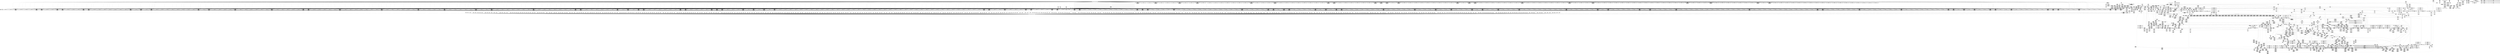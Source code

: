 digraph {
	CE0x578e3e0 [shape=record,shape=Mrecord,label="{CE0x578e3e0|80:_i64,_:_CRE_1663,1664_}"]
	CE0x57921b0 [shape=record,shape=Mrecord,label="{CE0x57921b0|80:_i64,_:_CRE_1904,1920_}"]
	CE0x584efd0 [shape=record,shape=Mrecord,label="{CE0x584efd0|44:_i32,_48:_i16,_128:_i8*,_:_SCMRE_168,176_|*MultipleSource*|Function::aa_cred_profile&Arg::cred::|security/apparmor/include/context.h,99|security/apparmor/include/context.h,138}"]
	CE0x575ae00 [shape=record,shape=Mrecord,label="{CE0x575ae00|0:_i16,_4:_i32,_8:_i16,_40:_%struct.super_block*,_72:_i32,_:_SCMRE_906,907_}"]
	CE0x56f36e0 [shape=record,shape=Mrecord,label="{CE0x56f36e0|apparmor_path_unlink:tmp2|*SummSink*}"]
	CE0x57a4fb0 [shape=record,shape=Mrecord,label="{CE0x57a4fb0|i64*_getelementptr_inbounds_(_2_x_i64_,_2_x_i64_*___llvm_gcov_ctr112,_i64_0,_i64_0)|*Constant*}"]
	CE0x5820e00 [shape=record,shape=Mrecord,label="{CE0x5820e00|aa_cred_profile:tmp}"]
	CE0x577dd50 [shape=record,shape=Mrecord,label="{CE0x577dd50|80:_i64,_:_CRE_640,648_}"]
	CE0x5717220 [shape=record,shape=Mrecord,label="{CE0x5717220|72:_%struct.hlist_bl_node**,_80:_%struct.dentry*,_104:_%struct.inode*,_:_CRE_264,272_|*MultipleSource*|Function::common_perm_rm&Arg::dentry::|Function::apparmor_path_unlink&Arg::dentry::|security/apparmor/lsm.c,226}"]
	CE0x5795d70 [shape=record,shape=Mrecord,label="{CE0x5795d70|common_perm_rm:tmp10|security/apparmor/lsm.c,229}"]
	CE0x586d5e0 [shape=record,shape=Mrecord,label="{CE0x586d5e0|GLOBAL:llvm.expect.i64|*Constant*}"]
	CE0x5753050 [shape=record,shape=Mrecord,label="{CE0x5753050|0:_i16,_4:_i32,_8:_i16,_40:_%struct.super_block*,_72:_i32,_:_SCMRE_680,684_|*MultipleSource*|security/apparmor/lsm.c,227|security/apparmor/lsm.c, 227|*LoadInst*|security/apparmor/lsm.c,226}"]
	CE0x5713920 [shape=record,shape=Mrecord,label="{CE0x5713920|72:_%struct.hlist_bl_node**,_80:_%struct.dentry*,_104:_%struct.inode*,_:_CRE_198,199_}"]
	CE0x5711d20 [shape=record,shape=Mrecord,label="{CE0x5711d20|__aa_current_profile:tmp14|security/apparmor/include/context.h,138|*SummSink*}"]
	CE0x57b43e0 [shape=record,shape=Mrecord,label="{CE0x57b43e0|i64_3|*Constant*}"]
	CE0x57c9740 [shape=record,shape=Mrecord,label="{CE0x57c9740|common_perm_dir_dentry:bb|*SummSource*}"]
	CE0x57b3c50 [shape=record,shape=Mrecord,label="{CE0x57b3c50|COLLAPSED:_CRE:_elem_0::|security/apparmor/lsm.c,169}"]
	CE0x578fc50 [shape=record,shape=Mrecord,label="{CE0x578fc50|80:_i64,_:_CRE_1686,1687_}"]
	CE0x584e6e0 [shape=record,shape=Mrecord,label="{CE0x584e6e0|aa_cred_profile:tmp10|security/apparmor/include/context.h,100|*SummSource*}"]
	CE0x577b930 [shape=record,shape=Mrecord,label="{CE0x577b930|80:_i64,_:_CRE_599,600_}"]
	CE0x577a3f0 [shape=record,shape=Mrecord,label="{CE0x577a3f0|80:_i64,_:_CRE_579,580_}"]
	CE0x5736800 [shape=record,shape=Mrecord,label="{CE0x5736800|0:_i16,_4:_i32,_8:_i16,_40:_%struct.super_block*,_72:_i32,_:_SCMRE_163,164_}"]
	CE0x57a9050 [shape=record,shape=Mrecord,label="{CE0x57a9050|__aa_current_profile:call4|security/apparmor/include/context.h,138|*SummSink*}"]
	CE0x57312a0 [shape=record,shape=Mrecord,label="{CE0x57312a0|0:_i16,_4:_i32,_8:_i16,_40:_%struct.super_block*,_72:_i32,_:_SCMRE_128,136_|*MultipleSource*|security/apparmor/lsm.c,227|security/apparmor/lsm.c, 227|*LoadInst*|security/apparmor/lsm.c,226}"]
	CE0x57c8c60 [shape=record,shape=Mrecord,label="{CE0x57c8c60|common_perm_dir_dentry:cond|Function::common_perm_dir_dentry&Arg::cond::|*SummSink*}"]
	CE0x57091e0 [shape=record,shape=Mrecord,label="{CE0x57091e0|i64*_getelementptr_inbounds_(_10_x_i64_,_10_x_i64_*___llvm_gcov_ctr54,_i64_0,_i64_0)|*Constant*|*SummSource*}"]
	CE0x5792a30 [shape=record,shape=Mrecord,label="{CE0x5792a30|80:_i64,_:_CRE_2264,2268_}"]
	CE0x574c8c0 [shape=record,shape=Mrecord,label="{CE0x574c8c0|0:_i16,_4:_i32,_8:_i16,_40:_%struct.super_block*,_72:_i32,_:_SCMRE_581,582_}"]
	CE0x5750cc0 [shape=record,shape=Mrecord,label="{CE0x5750cc0|0:_i16,_4:_i32,_8:_i16,_40:_%struct.super_block*,_72:_i32,_:_SCMRE_613,614_}"]
	CE0x57d4d80 [shape=record,shape=Mrecord,label="{CE0x57d4d80|aa_path_perm:path|Function::aa_path_perm&Arg::path::|*SummSink*}"]
	CE0x5778ee0 [shape=record,shape=Mrecord,label="{CE0x5778ee0|80:_i64,_:_CRE_552,556_}"]
	CE0x57700f0 [shape=record,shape=Mrecord,label="{CE0x57700f0|common_perm_rm:tmp5|security/apparmor/lsm.c,229}"]
	CE0x57681e0 [shape=record,shape=Mrecord,label="{CE0x57681e0|i64*_getelementptr_inbounds_(_10_x_i64_,_10_x_i64_*___llvm_gcov_ctr54,_i64_0,_i64_7)|*Constant*|*SummSource*}"]
	CE0x575cb40 [shape=record,shape=Mrecord,label="{CE0x575cb40|0:_i16,_4:_i32,_8:_i16,_40:_%struct.super_block*,_72:_i32,_:_SCMRE_924,925_}"]
	CE0x5784020 [shape=record,shape=Mrecord,label="{CE0x5784020|80:_i64,_:_CRE_1309,1310_}"]
	CE0x578ff80 [shape=record,shape=Mrecord,label="{CE0x578ff80|80:_i64,_:_CRE_1696,1704_}"]
	CE0x57a3e80 [shape=record,shape=Mrecord,label="{CE0x57a3e80|aa_cred_profile:cred|Function::aa_cred_profile&Arg::cred::}"]
	CE0x57cb5c0 [shape=record,shape=Mrecord,label="{CE0x57cb5c0|get_current:tmp2|*SummSink*}"]
	CE0x574bbc0 [shape=record,shape=Mrecord,label="{CE0x574bbc0|0:_i16,_4:_i32,_8:_i16,_40:_%struct.super_block*,_72:_i32,_:_SCMRE_573,574_}"]
	CE0x57da5b0 [shape=record,shape=Mrecord,label="{CE0x57da5b0|aa_cred_profile:tobool|security/apparmor/include/context.h,100}"]
	CE0x57d3cf0 [shape=record,shape=Mrecord,label="{CE0x57d3cf0|GLOBAL:aa_path_perm|*Constant*|*SummSink*}"]
	CE0x5706080 [shape=record,shape=Mrecord,label="{CE0x5706080|72:_%struct.hlist_bl_node**,_80:_%struct.dentry*,_104:_%struct.inode*,_:_CRE_169,170_}"]
	CE0x57792f0 [shape=record,shape=Mrecord,label="{CE0x57792f0|80:_i64,_:_CRE_563,564_}"]
	CE0x5775880 [shape=record,shape=Mrecord,label="{CE0x5775880|80:_i64,_:_CRE_423,424_}"]
	CE0x5788640 [shape=record,shape=Mrecord,label="{CE0x5788640|80:_i64,_:_CRE_1375,1376_}"]
	CE0x5707560 [shape=record,shape=Mrecord,label="{CE0x5707560|72:_%struct.hlist_bl_node**,_80:_%struct.dentry*,_104:_%struct.inode*,_:_CRE_40,48_|*MultipleSource*|Function::common_perm_rm&Arg::dentry::|Function::apparmor_path_unlink&Arg::dentry::|security/apparmor/lsm.c,226}"]
	CE0x575fa30 [shape=record,shape=Mrecord,label="{CE0x575fa30|0:_i16,_4:_i32,_8:_i16,_40:_%struct.super_block*,_72:_i32,_:_SCMRE_988,992_|*MultipleSource*|security/apparmor/lsm.c,227|security/apparmor/lsm.c, 227|*LoadInst*|security/apparmor/lsm.c,226}"]
	CE0x575d360 [shape=record,shape=Mrecord,label="{CE0x575d360|0:_i16,_4:_i32,_8:_i16,_40:_%struct.super_block*,_72:_i32,_:_SCMRE_929,930_}"]
	CE0x5786660 [shape=record,shape=Mrecord,label="{CE0x5786660|80:_i64,_:_CRE_1345,1346_}"]
	CE0x5772f40 [shape=record,shape=Mrecord,label="{CE0x5772f40|80:_i64,_:_CRE_328,336_}"]
	CE0x5775110 [shape=record,shape=Mrecord,label="{CE0x5775110|80:_i64,_:_CRE_416,417_}"]
	CE0x5735660 [shape=record,shape=Mrecord,label="{CE0x5735660|i8_0|*Constant*|*SummSink*}"]
	CE0x5822750 [shape=record,shape=Mrecord,label="{CE0x5822750|__aa_current_profile:tobool1|security/apparmor/include/context.h,138|*SummSource*}"]
	CE0x57829d0 [shape=record,shape=Mrecord,label="{CE0x57829d0|80:_i64,_:_CRE_1267,1268_}"]
	CE0x57becb0 [shape=record,shape=Mrecord,label="{CE0x57becb0|common_perm_rm:tmp22|security/apparmor/lsm.c,232|*SummSink*}"]
	CE0x57135c0 [shape=record,shape=Mrecord,label="{CE0x57135c0|72:_%struct.hlist_bl_node**,_80:_%struct.dentry*,_104:_%struct.inode*,_:_CRE_196,197_}"]
	CE0x5711a20 [shape=record,shape=Mrecord,label="{CE0x5711a20|__aa_current_profile:tmp14|security/apparmor/include/context.h,138}"]
	CE0x5791f60 [shape=record,shape=Mrecord,label="{CE0x5791f60|80:_i64,_:_CRE_1888,1896_}"]
	CE0x57a69e0 [shape=record,shape=Mrecord,label="{CE0x57a69e0|aa_cred_profile:tmp1}"]
	CE0x582ac50 [shape=record,shape=Mrecord,label="{CE0x582ac50|i32_138|*Constant*|*SummSink*}"]
	CE0x57371c0 [shape=record,shape=Mrecord,label="{CE0x57371c0|0:_i16,_4:_i32,_8:_i16,_40:_%struct.super_block*,_72:_i32,_:_SCMRE_169,170_}"]
	CE0x57c2320 [shape=record,shape=Mrecord,label="{CE0x57c2320|common_perm:cond|Function::common_perm&Arg::cond::|*SummSink*}"]
	CE0x5764130 [shape=record,shape=Mrecord,label="{CE0x5764130|common_perm_rm:tmp12|security/apparmor/lsm.c,229|*SummSink*}"]
	CE0x577a940 [shape=record,shape=Mrecord,label="{CE0x577a940|80:_i64,_:_CRE_584,585_}"]
	CE0x57b4130 [shape=record,shape=Mrecord,label="{CE0x57b4130|common_perm:tmp2|security/apparmor/lsm.c,169}"]
	CE0x5867350 [shape=record,shape=Mrecord,label="{CE0x5867350|44:_i32,_48:_i16,_128:_i8*,_:_SCMRE_48,52_|*MultipleSource*|Function::aa_cred_profile&Arg::cred::|security/apparmor/include/context.h,99|security/apparmor/include/context.h,138}"]
	CE0x5711330 [shape=record,shape=Mrecord,label="{CE0x5711330|common_perm:call|security/apparmor/lsm.c,168|*SummSource*}"]
	CE0x57101e0 [shape=record,shape=Mrecord,label="{CE0x57101e0|72:_%struct.hlist_bl_node**,_80:_%struct.dentry*,_104:_%struct.inode*,_:_CRE_158,159_}"]
	CE0x5712840 [shape=record,shape=Mrecord,label="{CE0x5712840|72:_%struct.hlist_bl_node**,_80:_%struct.dentry*,_104:_%struct.inode*,_:_CRE_188,189_}"]
	CE0x586dfe0 [shape=record,shape=Mrecord,label="{CE0x586dfe0|aa_cred_profile:tobool4|security/apparmor/include/context.h,100|*SummSource*}"]
	CE0x574cf40 [shape=record,shape=Mrecord,label="{CE0x574cf40|0:_i16,_4:_i32,_8:_i16,_40:_%struct.super_block*,_72:_i32,_:_SCMRE_585,586_}"]
	CE0x57da3f0 [shape=record,shape=Mrecord,label="{CE0x57da3f0|aa_cred_profile:tmp4|*LoadInst*|security/apparmor/include/context.h,99|*SummSource*}"]
	CE0x57c3b00 [shape=record,shape=Mrecord,label="{CE0x57c3b00|__aa_current_profile:tmp6|security/apparmor/include/context.h,138|*SummSink*}"]
	CE0x5769c20 [shape=record,shape=Mrecord,label="{CE0x5769c20|mediated_filesystem:tmp4|*LoadInst*|security/apparmor/include/apparmor.h,117|*SummSource*}"]
	CE0x5737020 [shape=record,shape=Mrecord,label="{CE0x5737020|0:_i16,_4:_i32,_8:_i16,_40:_%struct.super_block*,_72:_i32,_:_SCMRE_168,169_}"]
	CE0x574a030 [shape=record,shape=Mrecord,label="{CE0x574a030|0:_i16,_4:_i32,_8:_i16,_40:_%struct.super_block*,_72:_i32,_:_SCMRE_555,556_}"]
	CE0x57924e0 [shape=record,shape=Mrecord,label="{CE0x57924e0|80:_i64,_:_CRE_2056,2112_}"]
	CE0x5717ce0 [shape=record,shape=Mrecord,label="{CE0x5717ce0|72:_%struct.hlist_bl_node**,_80:_%struct.dentry*,_104:_%struct.inode*,_:_CRE_296,304_|*MultipleSource*|Function::common_perm_rm&Arg::dentry::|Function::apparmor_path_unlink&Arg::dentry::|security/apparmor/lsm.c,226}"]
	CE0x576f7b0 [shape=record,shape=Mrecord,label="{CE0x576f7b0|i64*_getelementptr_inbounds_(_11_x_i64_,_11_x_i64_*___llvm_gcov_ctr58,_i64_0,_i64_8)|*Constant*|*SummSink*}"]
	"CONST[source:0(mediator),value:0(static)][purpose:{operation}][SrcIdx:3]"
	CE0x577afa0 [shape=record,shape=Mrecord,label="{CE0x577afa0|80:_i64,_:_CRE_590,591_}"]
	CE0x5791820 [shape=record,shape=Mrecord,label="{CE0x5791820|80:_i64,_:_CRE_1874,1875_}"]
	CE0x5775440 [shape=record,shape=Mrecord,label="{CE0x5775440|80:_i64,_:_CRE_419,420_}"]
	CE0x5712d50 [shape=record,shape=Mrecord,label="{CE0x5712d50|72:_%struct.hlist_bl_node**,_80:_%struct.dentry*,_104:_%struct.inode*,_:_CRE_191,192_}"]
	CE0x5710680 [shape=record,shape=Mrecord,label="{CE0x5710680|mediated_filesystem:tmp1|*SummSource*}"]
	CE0x5757050 [shape=record,shape=Mrecord,label="{CE0x5757050|0:_i16,_4:_i32,_8:_i16,_40:_%struct.super_block*,_72:_i32,_:_SCMRE_867,868_}"]
	CE0x57c8de0 [shape=record,shape=Mrecord,label="{CE0x57c8de0|_ret_i32_%call,_!dbg_!15477|security/apparmor/lsm.c,191}"]
	CE0x5787980 [shape=record,shape=Mrecord,label="{CE0x5787980|80:_i64,_:_CRE_1363,1364_}"]
	CE0x57d9660 [shape=record,shape=Mrecord,label="{CE0x57d9660|__aa_current_profile:tmp10|security/apparmor/include/context.h,138}"]
	CE0x584d1d0 [shape=record,shape=Mrecord,label="{CE0x584d1d0|aa_cred_profile:tmp15|security/apparmor/include/context.h,100|*SummSink*}"]
	CE0x5713ad0 [shape=record,shape=Mrecord,label="{CE0x5713ad0|72:_%struct.hlist_bl_node**,_80:_%struct.dentry*,_104:_%struct.inode*,_:_CRE_199,200_}"]
	CE0x584d670 [shape=record,shape=Mrecord,label="{CE0x584d670|aa_cred_profile:tmp16|security/apparmor/include/context.h,100|*SummSource*}"]
	CE0x5759740 [shape=record,shape=Mrecord,label="{CE0x5759740|0:_i16,_4:_i32,_8:_i16,_40:_%struct.super_block*,_72:_i32,_:_SCMRE_892,893_}"]
	CE0x585dfe0 [shape=record,shape=Mrecord,label="{CE0x585dfe0|i1_true|*Constant*}"]
	CE0x57302c0 [shape=record,shape=Mrecord,label="{CE0x57302c0|0:_i16,_4:_i32,_8:_i16,_40:_%struct.super_block*,_72:_i32,_:_SCMRE_601,602_}"]
	CE0x577ac70 [shape=record,shape=Mrecord,label="{CE0x577ac70|80:_i64,_:_CRE_587,588_}"]
	CE0x573e4c0 [shape=record,shape=Mrecord,label="{CE0x573e4c0|0:_i16,_4:_i32,_8:_i16,_40:_%struct.super_block*,_72:_i32,_:_SCMRE_264,265_}"]
	CE0x5743460 [shape=record,shape=Mrecord,label="{CE0x5743460|0:_i16,_4:_i32,_8:_i16,_40:_%struct.super_block*,_72:_i32,_:_SCMRE_320,328_|*MultipleSource*|security/apparmor/lsm.c,227|security/apparmor/lsm.c, 227|*LoadInst*|security/apparmor/lsm.c,226}"]
	CE0x5708080 [shape=record,shape=Mrecord,label="{CE0x5708080|common_perm_rm:d_inode|security/apparmor/lsm.c,226}"]
	CE0x56fb970 [shape=record,shape=Mrecord,label="{CE0x56fb970|common_perm_rm:return|*SummSink*}"]
	CE0x57c5590 [shape=record,shape=Mrecord,label="{CE0x57c5590|mediated_filesystem:tobool|security/apparmor/include/apparmor.h,117}"]
	CE0x5716640 [shape=record,shape=Mrecord,label="{CE0x5716640|72:_%struct.hlist_bl_node**,_80:_%struct.dentry*,_104:_%struct.inode*,_:_CRE_232,240_|*MultipleSource*|Function::common_perm_rm&Arg::dentry::|Function::apparmor_path_unlink&Arg::dentry::|security/apparmor/lsm.c,226}"]
	CE0x57d50d0 [shape=record,shape=Mrecord,label="{CE0x57d50d0|aa_path_perm:flags|Function::aa_path_perm&Arg::flags::|*SummSource*}"]
	CE0x5783d20 [shape=record,shape=Mrecord,label="{CE0x5783d20|80:_i64,_:_CRE_1306,1307_}"]
	CE0x5718a90 [shape=record,shape=Mrecord,label="{CE0x5718a90|72:_%struct.hlist_bl_node**,_80:_%struct.dentry*,_104:_%struct.inode*,_:_CRE_310,311_}"]
	CE0x575a440 [shape=record,shape=Mrecord,label="{CE0x575a440|0:_i16,_4:_i32,_8:_i16,_40:_%struct.super_block*,_72:_i32,_:_SCMRE_900,901_}"]
	CE0x56f3360 [shape=record,shape=Mrecord,label="{CE0x56f3360|common_perm_rm:tmp9|security/apparmor/lsm.c,229}"]
	"CONST[source:0(mediator),value:2(dynamic)][purpose:{object}][SnkIdx:2]"
	CE0x57d0fd0 [shape=record,shape=Mrecord,label="{CE0x57d0fd0|i64*_getelementptr_inbounds_(_5_x_i64_,_5_x_i64_*___llvm_gcov_ctr57,_i64_0,_i64_4)|*Constant*|*SummSource*}"]
	CE0x57c76a0 [shape=record,shape=Mrecord,label="{CE0x57c76a0|common_perm_dir_dentry:op|Function::common_perm_dir_dentry&Arg::op::}"]
	CE0x574a360 [shape=record,shape=Mrecord,label="{CE0x574a360|0:_i16,_4:_i32,_8:_i16,_40:_%struct.super_block*,_72:_i32,_:_SCMRE_558,559_}"]
	CE0x575aac0 [shape=record,shape=Mrecord,label="{CE0x575aac0|0:_i16,_4:_i32,_8:_i16,_40:_%struct.super_block*,_72:_i32,_:_SCMRE_904,905_}"]
	CE0x5710870 [shape=record,shape=Mrecord,label="{CE0x5710870|i64*_getelementptr_inbounds_(_2_x_i64_,_2_x_i64_*___llvm_gcov_ctr55,_i64_0,_i64_1)|*Constant*}"]
	CE0x57d68a0 [shape=record,shape=Mrecord,label="{CE0x57d68a0|__aa_current_profile:call|security/apparmor/include/context.h,138|*SummSource*}"]
	CE0x5771000 [shape=record,shape=Mrecord,label="{CE0x5771000|80:_i64,_:_CRE_96,104_}"]
	CE0x577be80 [shape=record,shape=Mrecord,label="{CE0x577be80|80:_i64,_:_CRE_604,605_}"]
	CE0x5738060 [shape=record,shape=Mrecord,label="{CE0x5738060|0:_i16,_4:_i32,_8:_i16,_40:_%struct.super_block*,_72:_i32,_:_SCMRE_178,179_}"]
	CE0x57bef50 [shape=record,shape=Mrecord,label="{CE0x57bef50|common_perm_rm:tmp22|security/apparmor/lsm.c,232}"]
	CE0x576a370 [shape=record,shape=Mrecord,label="{CE0x576a370|mediated_filesystem:tmp5|security/apparmor/include/apparmor.h,117|*SummSink*}"]
	CE0x57913e0 [shape=record,shape=Mrecord,label="{CE0x57913e0|80:_i64,_:_CRE_1856,1864_}"]
	CE0x5867180 [shape=record,shape=Mrecord,label="{CE0x5867180|aa_cred_profile:do.cond|*SummSink*}"]
	CE0x56fb2a0 [shape=record,shape=Mrecord,label="{CE0x56fb2a0|72:_%struct.hlist_bl_node**,_80:_%struct.dentry*,_104:_%struct.inode*,_:_CRE_147,148_}"]
	CE0x575f890 [shape=record,shape=Mrecord,label="{CE0x575f890|0:_i16,_4:_i32,_8:_i16,_40:_%struct.super_block*,_72:_i32,_:_SCMRE_984,988_|*MultipleSource*|security/apparmor/lsm.c,227|security/apparmor/lsm.c, 227|*LoadInst*|security/apparmor/lsm.c,226}"]
	CE0x5779950 [shape=record,shape=Mrecord,label="{CE0x5779950|80:_i64,_:_CRE_569,570_}"]
	CE0x5755430 [shape=record,shape=Mrecord,label="{CE0x5755430|0:_i16,_4:_i32,_8:_i16,_40:_%struct.super_block*,_72:_i32,_:_SCMRE_800,804_|*MultipleSource*|security/apparmor/lsm.c,227|security/apparmor/lsm.c, 227|*LoadInst*|security/apparmor/lsm.c,226}"]
	CE0x56efde0 [shape=record,shape=Mrecord,label="{CE0x56efde0|apparmor_path_unlink:dentry|Function::apparmor_path_unlink&Arg::dentry::|*SummSource*}"]
	CE0x56f6390 [shape=record,shape=Mrecord,label="{CE0x56f6390|common_perm_rm:mask|Function::common_perm_rm&Arg::mask::|*SummSource*}"]
	CE0x57a79c0 [shape=record,shape=Mrecord,label="{CE0x57a79c0|i64_0|*Constant*}"]
	CE0x57c88a0 [shape=record,shape=Mrecord,label="{CE0x57c88a0|common_perm_dir_dentry:cond|Function::common_perm_dir_dentry&Arg::cond::}"]
	CE0x57bc500 [shape=record,shape=Mrecord,label="{CE0x57bc500|i8_1|*Constant*|*SummSink*}"]
	CE0x5731010 [shape=record,shape=Mrecord,label="{CE0x5731010|0:_i16,_4:_i32,_8:_i16,_40:_%struct.super_block*,_72:_i32,_:_SCMRE_120,128_|*MultipleSource*|security/apparmor/lsm.c,227|security/apparmor/lsm.c, 227|*LoadInst*|security/apparmor/lsm.c,226}"]
	CE0x57c5290 [shape=record,shape=Mrecord,label="{CE0x57c5290|mediated_filesystem:and|security/apparmor/include/apparmor.h,117|*SummSink*}"]
	CE0x57473b0 [shape=record,shape=Mrecord,label="{CE0x57473b0|0:_i16,_4:_i32,_8:_i16,_40:_%struct.super_block*,_72:_i32,_:_SCMRE_482,483_}"]
	CE0x5775ee0 [shape=record,shape=Mrecord,label="{CE0x5775ee0|80:_i64,_:_CRE_429,430_}"]
	CE0x574ca60 [shape=record,shape=Mrecord,label="{CE0x574ca60|0:_i16,_4:_i32,_8:_i16,_40:_%struct.super_block*,_72:_i32,_:_SCMRE_582,583_}"]
	CE0x57b8ad0 [shape=record,shape=Mrecord,label="{CE0x57b8ad0|common_perm_rm:retval.0}"]
	CE0x575c9a0 [shape=record,shape=Mrecord,label="{CE0x575c9a0|0:_i16,_4:_i32,_8:_i16,_40:_%struct.super_block*,_72:_i32,_:_SCMRE_923,924_}"]
	CE0x5790610 [shape=record,shape=Mrecord,label="{CE0x5790610|80:_i64,_:_CRE_1752,1760_}"]
	CE0x576df90 [shape=record,shape=Mrecord,label="{CE0x576df90|common_perm_rm:tobool|security/apparmor/lsm.c,229|*SummSource*}"]
	CE0x574d900 [shape=record,shape=Mrecord,label="{CE0x574d900|0:_i16,_4:_i32,_8:_i16,_40:_%struct.super_block*,_72:_i32,_:_SCMRE_591,592_}"]
	CE0x57950d0 [shape=record,shape=Mrecord,label="{CE0x57950d0|common_perm_rm:tmp8|*LoadInst*|security/apparmor/lsm.c,229|*SummSink*}"]
	CE0x53767d0 [shape=record,shape=Mrecord,label="{CE0x53767d0|common_perm_rm:mnt|security/apparmor/lsm.c,229|*SummSource*}"]
	CE0x5771f50 [shape=record,shape=Mrecord,label="{CE0x5771f50|80:_i64,_:_CRE_208,216_}"]
	CE0x5714bb0 [shape=record,shape=Mrecord,label="{CE0x5714bb0|72:_%struct.hlist_bl_node**,_80:_%struct.dentry*,_104:_%struct.inode*,_:_CRE_209,210_}"]
	CE0x57de890 [shape=record,shape=Mrecord,label="{CE0x57de890|GLOBAL:__aa_current_profile.__warned|Global_var:__aa_current_profile.__warned|*SummSource*}"]
	CE0x573ade0 [shape=record,shape=Mrecord,label="{CE0x573ade0|0:_i16,_4:_i32,_8:_i16,_40:_%struct.super_block*,_72:_i32,_:_SCMRE_206,207_}"]
	CE0x58249f0 [shape=record,shape=Mrecord,label="{CE0x58249f0|i64_0|*Constant*}"]
	CE0x570b740 [shape=record,shape=Mrecord,label="{CE0x570b740|mediated_filesystem:tmp1|*SummSink*}"]
	CE0x5713770 [shape=record,shape=Mrecord,label="{CE0x5713770|72:_%struct.hlist_bl_node**,_80:_%struct.dentry*,_104:_%struct.inode*,_:_CRE_197,198_}"]
	CE0x585b050 [shape=record,shape=Mrecord,label="{CE0x585b050|i64_12|*Constant*|*SummSink*}"]
	CE0x578d720 [shape=record,shape=Mrecord,label="{CE0x578d720|80:_i64,_:_CRE_1651,1652_}"]
	CE0x57c9f90 [shape=record,shape=Mrecord,label="{CE0x57c9f90|common_perm_dir_dentry:tmp1|*SummSink*}"]
	CE0x572ce30 [shape=record,shape=Mrecord,label="{CE0x572ce30|common_perm:mask|Function::common_perm&Arg::mask::}"]
	CE0x5822210 [shape=record,shape=Mrecord,label="{CE0x5822210|GLOBAL:current_task|Global_var:current_task}"]
	CE0x57d2ac0 [shape=record,shape=Mrecord,label="{CE0x57d2ac0|common_perm:tmp7|security/apparmor/lsm.c,170}"]
	CE0x573e800 [shape=record,shape=Mrecord,label="{CE0x573e800|0:_i16,_4:_i32,_8:_i16,_40:_%struct.super_block*,_72:_i32,_:_SCMRE_266,267_}"]
	CE0x56f3570 [shape=record,shape=Mrecord,label="{CE0x56f3570|common_perm_rm:tmp9|security/apparmor/lsm.c,229|*SummSink*}"]
	CE0x5730c80 [shape=record,shape=Mrecord,label="{CE0x5730c80|0:_i16,_4:_i32,_8:_i16,_40:_%struct.super_block*,_72:_i32,_:_SCMRE_607,608_}"]
	CE0x57d5ad0 [shape=record,shape=Mrecord,label="{CE0x57d5ad0|aa_path_perm:cond|Function::aa_path_perm&Arg::cond::|*SummSource*}"]
	CE0x57a5b70 [shape=record,shape=Mrecord,label="{CE0x57a5b70|i64*_getelementptr_inbounds_(_16_x_i64_,_16_x_i64_*___llvm_gcov_ctr46,_i64_0,_i64_4)|*Constant*|*SummSink*}"]
	CE0x57b3270 [shape=record,shape=Mrecord,label="{CE0x57b3270|common_perm_dir_dentry:dentry2|security/apparmor/lsm.c,189}"]
	CE0x57645b0 [shape=record,shape=Mrecord,label="{CE0x57645b0|common_perm_rm:call|security/apparmor/lsm.c,229|*SummSource*}"]
	CE0x5738540 [shape=record,shape=Mrecord,label="{CE0x5738540|0:_i16,_4:_i32,_8:_i16,_40:_%struct.super_block*,_72:_i32,_:_SCMRE_181,182_}"]
	CE0x57b8880 [shape=record,shape=Mrecord,label="{CE0x57b8880|i64*_getelementptr_inbounds_(_5_x_i64_,_5_x_i64_*___llvm_gcov_ctr57,_i64_0,_i64_0)|*Constant*}"]
	CE0x577c0a0 [shape=record,shape=Mrecord,label="{CE0x577c0a0|80:_i64,_:_CRE_606,607_}"]
	CE0x5741580 [shape=record,shape=Mrecord,label="{CE0x5741580|0:_i16,_4:_i32,_8:_i16,_40:_%struct.super_block*,_72:_i32,_:_SCMRE_294,295_}"]
	CE0x5706230 [shape=record,shape=Mrecord,label="{CE0x5706230|72:_%struct.hlist_bl_node**,_80:_%struct.dentry*,_104:_%struct.inode*,_:_CRE_170,171_}"]
	CE0x576ad20 [shape=record,shape=Mrecord,label="{CE0x576ad20|common_perm_rm:tmp18|security/apparmor/lsm.c,230}"]
	CE0x5729de0 [shape=record,shape=Mrecord,label="{CE0x5729de0|common_perm_dir_dentry:tmp3}"]
	CE0x571ab90 [shape=record,shape=Mrecord,label="{CE0x571ab90|get_current:tmp1|*SummSource*}"]
	CE0x5738d60 [shape=record,shape=Mrecord,label="{CE0x5738d60|0:_i16,_4:_i32,_8:_i16,_40:_%struct.super_block*,_72:_i32,_:_SCMRE_186,187_}"]
	CE0x57190c0 [shape=record,shape=Mrecord,label="{CE0x57190c0|72:_%struct.hlist_bl_node**,_80:_%struct.dentry*,_104:_%struct.inode*,_:_CRE_314,315_}"]
	CE0x57d35a0 [shape=record,shape=Mrecord,label="{CE0x57d35a0|common_perm:call1|security/apparmor/lsm.c,170|*SummSource*}"]
	CE0x57d4ef0 [shape=record,shape=Mrecord,label="{CE0x57d4ef0|aa_path_perm:flags|Function::aa_path_perm&Arg::flags::}"]
	CE0x57c5d90 [shape=record,shape=Mrecord,label="{CE0x57c5d90|i1_true|*Constant*|*SummSink*}"]
	CE0x57458f0 [shape=record,shape=Mrecord,label="{CE0x57458f0|0:_i16,_4:_i32,_8:_i16,_40:_%struct.super_block*,_72:_i32,_:_SCMRE_440,448_|*MultipleSource*|security/apparmor/lsm.c,227|security/apparmor/lsm.c, 227|*LoadInst*|security/apparmor/lsm.c,226}"]
	CE0x57a8430 [shape=record,shape=Mrecord,label="{CE0x57a8430|aa_cred_profile:do.body|*SummSink*}"]
	CE0x56f52f0 [shape=record,shape=Mrecord,label="{CE0x56f52f0|0:_i16,_4:_i32,_8:_i16,_40:_%struct.super_block*,_72:_i32,_:_SCMRE_12,16_|*MultipleSource*|security/apparmor/lsm.c,227|security/apparmor/lsm.c, 227|*LoadInst*|security/apparmor/lsm.c,226}"]
	CE0x5779840 [shape=record,shape=Mrecord,label="{CE0x5779840|80:_i64,_:_CRE_568,569_}"]
	CE0x575f070 [shape=record,shape=Mrecord,label="{CE0x575f070|0:_i16,_4:_i32,_8:_i16,_40:_%struct.super_block*,_72:_i32,_:_SCMRE_978,979_}"]
	CE0x5824440 [shape=record,shape=Mrecord,label="{CE0x5824440|__aa_current_profile:land.lhs.true2}"]
	CE0x57403a0 [shape=record,shape=Mrecord,label="{CE0x57403a0|0:_i16,_4:_i32,_8:_i16,_40:_%struct.super_block*,_72:_i32,_:_SCMRE_283,284_}"]
	CE0x5857d10 [shape=record,shape=Mrecord,label="{CE0x5857d10|44:_i32,_48:_i16,_128:_i8*,_:_SCMRE_104,112_|*MultipleSource*|Function::aa_cred_profile&Arg::cred::|security/apparmor/include/context.h,99|security/apparmor/include/context.h,138}"]
	CE0x57dbbb0 [shape=record,shape=Mrecord,label="{CE0x57dbbb0|i64*_getelementptr_inbounds_(_2_x_i64_,_2_x_i64_*___llvm_gcov_ctr112,_i64_0,_i64_1)|*Constant*|*SummSource*}"]
	CE0x57bc000 [shape=record,shape=Mrecord,label="{CE0x57bc000|i8_1|*Constant*}"]
	CE0x5751340 [shape=record,shape=Mrecord,label="{CE0x5751340|0:_i16,_4:_i32,_8:_i16,_40:_%struct.super_block*,_72:_i32,_:_SCMRE_617,618_}"]
	CE0x57b2830 [shape=record,shape=Mrecord,label="{CE0x57b2830|common_perm_dir_dentry:mnt1|security/apparmor/lsm.c,189|*SummSource*}"]
	CE0x5867b70 [shape=record,shape=Mrecord,label="{CE0x5867b70|44:_i32,_48:_i16,_128:_i8*,_:_SCMRE_64,72_|*MultipleSource*|Function::aa_cred_profile&Arg::cred::|security/apparmor/include/context.h,99|security/apparmor/include/context.h,138}"]
	CE0x57294a0 [shape=record,shape=Mrecord,label="{CE0x57294a0|aa_cred_profile:tmp33|security/apparmor/include/context.h,101}"]
	CE0x5774120 [shape=record,shape=Mrecord,label="{CE0x5774120|80:_i64,_:_CRE_401,402_}"]
	CE0x57b9150 [shape=record,shape=Mrecord,label="{CE0x57b9150|mediated_filesystem:tmp3|*SummSource*}"]
	CE0x573f840 [shape=record,shape=Mrecord,label="{CE0x573f840|0:_i16,_4:_i32,_8:_i16,_40:_%struct.super_block*,_72:_i32,_:_SCMRE_276,277_}"]
	CE0x57b6810 [shape=record,shape=Mrecord,label="{CE0x57b6810|common_perm:tmp5|security/apparmor/lsm.c,169|*SummSource*}"]
	CE0x5781d10 [shape=record,shape=Mrecord,label="{CE0x5781d10|80:_i64,_:_CRE_1255,1256_}"]
	CE0x5866da0 [shape=record,shape=Mrecord,label="{CE0x5866da0|i64_3|*Constant*}"]
	CE0x56f9f90 [shape=record,shape=Mrecord,label="{CE0x56f9f90|72:_%struct.hlist_bl_node**,_80:_%struct.dentry*,_104:_%struct.inode*,_:_CRE_151,152_}"]
	CE0x577f6d0 [shape=record,shape=Mrecord,label="{CE0x577f6d0|80:_i64,_:_CRE_1219,1220_}"]
	CE0x5788970 [shape=record,shape=Mrecord,label="{CE0x5788970|80:_i64,_:_CRE_1392,1536_}"]
	CE0x57386e0 [shape=record,shape=Mrecord,label="{CE0x57386e0|0:_i16,_4:_i32,_8:_i16,_40:_%struct.super_block*,_72:_i32,_:_SCMRE_182,183_}"]
	CE0x5796b80 [shape=record,shape=Mrecord,label="{CE0x5796b80|common_perm_rm:tmp10|security/apparmor/lsm.c,229|*SummSource*}"]
	CE0x5772e30 [shape=record,shape=Mrecord,label="{CE0x5772e30|80:_i64,_:_CRE_320,328_}"]
	CE0x5257b80 [shape=record,shape=Mrecord,label="{CE0x5257b80|apparmor_path_unlink:call|security/apparmor/lsm.c,261|*SummSink*}"]
	CE0x57664a0 [shape=record,shape=Mrecord,label="{CE0x57664a0|common_perm_rm:tmp13|security/apparmor/lsm.c,229|*SummSource*}"]
	CE0x576fcb0 [shape=record,shape=Mrecord,label="{CE0x576fcb0|common_perm_rm:tmp25|security/apparmor/lsm.c,236|*SummSink*}"]
	CE0x5708150 [shape=record,shape=Mrecord,label="{CE0x5708150|common_perm_rm:d_inode|security/apparmor/lsm.c,226|*SummSource*}"]
	CE0x57d7820 [shape=record,shape=Mrecord,label="{CE0x57d7820|aa_cred_profile:tmp7|security/apparmor/include/context.h,100}"]
	CE0x573eb40 [shape=record,shape=Mrecord,label="{CE0x573eb40|0:_i16,_4:_i32,_8:_i16,_40:_%struct.super_block*,_72:_i32,_:_SCMRE_268,269_}"]
	CE0x56f89d0 [shape=record,shape=Mrecord,label="{CE0x56f89d0|0:_i16,_4:_i32,_8:_i16,_40:_%struct.super_block*,_72:_i32,_:_SCMRE_32,40_|*MultipleSource*|security/apparmor/lsm.c,227|security/apparmor/lsm.c, 227|*LoadInst*|security/apparmor/lsm.c,226}"]
	CE0x57cf5b0 [shape=record,shape=Mrecord,label="{CE0x57cf5b0|common_perm:mode|security/apparmor/lsm.c,169}"]
	CE0x57483c0 [shape=record,shape=Mrecord,label="{CE0x57483c0|0:_i16,_4:_i32,_8:_i16,_40:_%struct.super_block*,_72:_i32,_:_SCMRE_504,508_|*MultipleSource*|security/apparmor/lsm.c,227|security/apparmor/lsm.c, 227|*LoadInst*|security/apparmor/lsm.c,226}"]
	CE0x57db140 [shape=record,shape=Mrecord,label="{CE0x57db140|i64*_getelementptr_inbounds_(_11_x_i64_,_11_x_i64_*___llvm_gcov_ctr58,_i64_0,_i64_6)|*Constant*}"]
	CE0x5753d20 [shape=record,shape=Mrecord,label="{CE0x5753d20|0:_i16,_4:_i32,_8:_i16,_40:_%struct.super_block*,_72:_i32,_:_SCMRE_712,728_|*MultipleSource*|security/apparmor/lsm.c,227|security/apparmor/lsm.c, 227|*LoadInst*|security/apparmor/lsm.c,226}"]
	CE0x5774ef0 [shape=record,shape=Mrecord,label="{CE0x5774ef0|80:_i64,_:_CRE_414,415_}"]
	CE0x57ca9b0 [shape=record,shape=Mrecord,label="{CE0x57ca9b0|i32_10|*Constant*|*SummSource*}"]
	CE0x577b820 [shape=record,shape=Mrecord,label="{CE0x577b820|80:_i64,_:_CRE_598,599_}"]
	CE0x57a4740 [shape=record,shape=Mrecord,label="{CE0x57a4740|_ret_%struct.aa_profile*_%tmp34,_!dbg_!15510|security/apparmor/include/context.h,101|*SummSink*}"]
	CE0x5823180 [shape=record,shape=Mrecord,label="{CE0x5823180|aa_cred_profile:tmp13|*SummSink*}"]
	CE0x577f180 [shape=record,shape=Mrecord,label="{CE0x577f180|80:_i64,_:_CRE_1214,1215_}"]
	CE0x5852170 [shape=record,shape=Mrecord,label="{CE0x5852170|i64*_getelementptr_inbounds_(_16_x_i64_,_16_x_i64_*___llvm_gcov_ctr46,_i64_0,_i64_12)|*Constant*|*SummSource*}"]
	CE0x574f8f0 [shape=record,shape=Mrecord,label="{CE0x574f8f0|80:_i64,_:_CRE_1627,1628_}"]
	CE0x5787430 [shape=record,shape=Mrecord,label="{CE0x5787430|80:_i64,_:_CRE_1358,1359_}"]
	CE0x570ed00 [shape=record,shape=Mrecord,label="{CE0x570ed00|72:_%struct.hlist_bl_node**,_80:_%struct.dentry*,_104:_%struct.inode*,_:_CRE_182,183_}"]
	CE0x57a5dc0 [shape=record,shape=Mrecord,label="{CE0x57a5dc0|aa_cred_profile:tmp11|security/apparmor/include/context.h,100}"]
	CE0x58240c0 [shape=record,shape=Mrecord,label="{CE0x58240c0|__aa_current_profile:if.end}"]
	CE0x577b1c0 [shape=record,shape=Mrecord,label="{CE0x577b1c0|80:_i64,_:_CRE_592,593_}"]
	CE0x5731c50 [shape=record,shape=Mrecord,label="{CE0x5731c50|0:_i16,_4:_i32,_8:_i16,_40:_%struct.super_block*,_72:_i32,_:_SCMRE_139,140_}"]
	CE0x585bc70 [shape=record,shape=Mrecord,label="{CE0x585bc70|aa_cred_profile:tmp23|security/apparmor/include/context.h,100|*SummSource*}"]
	CE0x5750170 [shape=record,shape=Mrecord,label="{CE0x5750170|80:_i64,_:_CRE_1635,1636_}"]
	CE0x575bb00 [shape=record,shape=Mrecord,label="{CE0x575bb00|0:_i16,_4:_i32,_8:_i16,_40:_%struct.super_block*,_72:_i32,_:_SCMRE_914,915_}"]
	CE0x5748770 [shape=record,shape=Mrecord,label="{CE0x5748770|0:_i16,_4:_i32,_8:_i16,_40:_%struct.super_block*,_72:_i32,_:_SCMRE_508,512_|*MultipleSource*|security/apparmor/lsm.c,227|security/apparmor/lsm.c, 227|*LoadInst*|security/apparmor/lsm.c,226}"]
	CE0x5716c30 [shape=record,shape=Mrecord,label="{CE0x5716c30|72:_%struct.hlist_bl_node**,_80:_%struct.dentry*,_104:_%struct.inode*,_:_CRE_248,256_|*MultipleSource*|Function::common_perm_rm&Arg::dentry::|Function::apparmor_path_unlink&Arg::dentry::|security/apparmor/lsm.c,226}"]
	CE0x5734730 [shape=record,shape=Mrecord,label="{CE0x5734730|0:_i16,_4:_i32,_8:_i16,_40:_%struct.super_block*,_72:_i32,_:_SCMRE_80,88_|*MultipleSource*|security/apparmor/lsm.c,227|security/apparmor/lsm.c, 227|*LoadInst*|security/apparmor/lsm.c,226}"]
	CE0x56f3890 [shape=record,shape=Mrecord,label="{CE0x56f3890|common_perm_rm:tmp1|*SummSink*}"]
	CE0x578f920 [shape=record,shape=Mrecord,label="{CE0x578f920|80:_i64,_:_CRE_1683,1684_}"]
	CE0x57cc6d0 [shape=record,shape=Mrecord,label="{CE0x57cc6d0|common_perm:cmp|security/apparmor/lsm.c,169|*SummSink*}"]
	CE0x576bfa0 [shape=record,shape=Mrecord,label="{CE0x576bfa0|common_perm_rm:tmp20|security/apparmor/lsm.c,232}"]
	CE0x576de00 [shape=record,shape=Mrecord,label="{CE0x576de00|%struct.inode*_null|*Constant*|*SummSink*}"]
	CE0x573e9a0 [shape=record,shape=Mrecord,label="{CE0x573e9a0|0:_i16,_4:_i32,_8:_i16,_40:_%struct.super_block*,_72:_i32,_:_SCMRE_267,268_}"]
	CE0x574ef90 [shape=record,shape=Mrecord,label="{CE0x574ef90|80:_i64,_:_CRE_1618,1619_}"]
	CE0x5729ff0 [shape=record,shape=Mrecord,label="{CE0x5729ff0|common_perm_dir_dentry:tmp3|*SummSource*}"]
	CE0x5779b70 [shape=record,shape=Mrecord,label="{CE0x5779b70|80:_i64,_:_CRE_571,572_}"]
	CE0x56f6ce0 [shape=record,shape=Mrecord,label="{CE0x56f6ce0|common_perm_rm:dentry|Function::common_perm_rm&Arg::dentry::}"]
	CE0x577a610 [shape=record,shape=Mrecord,label="{CE0x577a610|80:_i64,_:_CRE_581,582_}"]
	CE0x5786cc0 [shape=record,shape=Mrecord,label="{CE0x5786cc0|80:_i64,_:_CRE_1351,1352_}"]
	CE0x571ba90 [shape=record,shape=Mrecord,label="{CE0x571ba90|aa_cred_profile:tmp2}"]
	CE0x5788200 [shape=record,shape=Mrecord,label="{CE0x5788200|80:_i64,_:_CRE_1371,1372_}"]
	CE0x57420e0 [shape=record,shape=Mrecord,label="{CE0x57420e0|0:_i16,_4:_i32,_8:_i16,_40:_%struct.super_block*,_72:_i32,_:_SCMRE_301,302_}"]
	CE0x573a5c0 [shape=record,shape=Mrecord,label="{CE0x573a5c0|0:_i16,_4:_i32,_8:_i16,_40:_%struct.super_block*,_72:_i32,_:_SCMRE_201,202_}"]
	CE0x57b4e90 [shape=record,shape=Mrecord,label="{CE0x57b4e90|i64_3|*Constant*}"]
	CE0x58245a0 [shape=record,shape=Mrecord,label="{CE0x58245a0|i32_22|*Constant*|*SummSource*}"]
	CE0x57809f0 [shape=record,shape=Mrecord,label="{CE0x57809f0|80:_i64,_:_CRE_1237,1238_}"]
	CE0x57725b0 [shape=record,shape=Mrecord,label="{CE0x57725b0|80:_i64,_:_CRE_264,268_}"]
	CE0x5741da0 [shape=record,shape=Mrecord,label="{CE0x5741da0|0:_i16,_4:_i32,_8:_i16,_40:_%struct.super_block*,_72:_i32,_:_SCMRE_299,300_}"]
	CE0x56f9810 [shape=record,shape=Mrecord,label="{CE0x56f9810|72:_%struct.hlist_bl_node**,_80:_%struct.dentry*,_104:_%struct.inode*,_:_CRE_146,147_}"]
	CE0x5767f00 [shape=record,shape=Mrecord,label="{CE0x5767f00|i64*_getelementptr_inbounds_(_10_x_i64_,_10_x_i64_*___llvm_gcov_ctr54,_i64_0,_i64_7)|*Constant*}"]
	CE0x5857f50 [shape=record,shape=Mrecord,label="{CE0x5857f50|44:_i32,_48:_i16,_128:_i8*,_:_SCMRE_112,120_|*MultipleSource*|Function::aa_cred_profile&Arg::cred::|security/apparmor/include/context.h,99|security/apparmor/include/context.h,138}"]
	CE0x57413e0 [shape=record,shape=Mrecord,label="{CE0x57413e0|0:_i16,_4:_i32,_8:_i16,_40:_%struct.super_block*,_72:_i32,_:_SCMRE_293,294_}"]
	CE0x570d2d0 [shape=record,shape=Mrecord,label="{CE0x570d2d0|common_perm_dir_dentry:path|security/apparmor/lsm.c, 189|*SummSink*}"]
	CE0x5787ba0 [shape=record,shape=Mrecord,label="{CE0x5787ba0|80:_i64,_:_CRE_1365,1366_}"]
	CE0x584e270 [shape=record,shape=Mrecord,label="{CE0x584e270|i64*_getelementptr_inbounds_(_16_x_i64_,_16_x_i64_*___llvm_gcov_ctr46,_i64_0,_i64_7)|*Constant*|*SummSource*}"]
	CE0x56fbe10 [shape=record,shape=Mrecord,label="{CE0x56fbe10|_ret_i32_%call,_!dbg_!15471|security/apparmor/lsm.c,261}"]
	CE0x57dc860 [shape=record,shape=Mrecord,label="{CE0x57dc860|i32_0|*Constant*}"]
	CE0x5738f00 [shape=record,shape=Mrecord,label="{CE0x5738f00|0:_i16,_4:_i32,_8:_i16,_40:_%struct.super_block*,_72:_i32,_:_SCMRE_187,188_}"]
	CE0x56efb20 [shape=record,shape=Mrecord,label="{CE0x56efb20|common_perm_rm:dir|Function::common_perm_rm&Arg::dir::|*SummSource*}"]
	CE0x57129f0 [shape=record,shape=Mrecord,label="{CE0x57129f0|72:_%struct.hlist_bl_node**,_80:_%struct.dentry*,_104:_%struct.inode*,_:_CRE_189,190_}"]
	CE0x5752040 [shape=record,shape=Mrecord,label="{CE0x5752040|0:_i16,_4:_i32,_8:_i16,_40:_%struct.super_block*,_72:_i32,_:_SCMRE_632,640_|*MultipleSource*|security/apparmor/lsm.c,227|security/apparmor/lsm.c, 227|*LoadInst*|security/apparmor/lsm.c,226}"]
	CE0x5786000 [shape=record,shape=Mrecord,label="{CE0x5786000|80:_i64,_:_CRE_1339,1340_}"]
	CE0x5765c60 [shape=record,shape=Mrecord,label="{CE0x5765c60|i64_5|*Constant*}"]
	CE0x58555c0 [shape=record,shape=Mrecord,label="{CE0x58555c0|i64*_getelementptr_inbounds_(_16_x_i64_,_16_x_i64_*___llvm_gcov_ctr46,_i64_0,_i64_13)|*Constant*|*SummSource*}"]
	CE0x58549d0 [shape=record,shape=Mrecord,label="{CE0x58549d0|aa_cred_profile:tmp26|security/apparmor/include/context.h,100|*SummSource*}"]
	CE0x5745e10 [shape=record,shape=Mrecord,label="{CE0x5745e10|0:_i16,_4:_i32,_8:_i16,_40:_%struct.super_block*,_72:_i32,_:_SCMRE_456,464_|*MultipleSource*|security/apparmor/lsm.c,227|security/apparmor/lsm.c, 227|*LoadInst*|security/apparmor/lsm.c,226}"]
	CE0x5775330 [shape=record,shape=Mrecord,label="{CE0x5775330|80:_i64,_:_CRE_418,419_}"]
	CE0x57393e0 [shape=record,shape=Mrecord,label="{CE0x57393e0|0:_i16,_4:_i32,_8:_i16,_40:_%struct.super_block*,_72:_i32,_:_SCMRE_190,191_}"]
	CE0x536f690 [shape=record,shape=Mrecord,label="{CE0x536f690|apparmor_path_unlink:call|security/apparmor/lsm.c,261|*SummSource*}"]
	CE0x57c27d0 [shape=record,shape=Mrecord,label="{CE0x57c27d0|_ret_i32_%error.0,_!dbg_!15483|security/apparmor/lsm.c,172|*SummSink*}"]
	CE0x5851c40 [shape=record,shape=Mrecord,label="{CE0x5851c40|aa_cred_profile:tmp25|security/apparmor/include/context.h,100|*SummSink*}"]
	CE0x584df00 [shape=record,shape=Mrecord,label="{CE0x584df00|i64*_getelementptr_inbounds_(_16_x_i64_,_16_x_i64_*___llvm_gcov_ctr46,_i64_0,_i64_7)|*Constant*}"]
	CE0x5775550 [shape=record,shape=Mrecord,label="{CE0x5775550|80:_i64,_:_CRE_420,421_}"]
	CE0x570c0d0 [shape=record,shape=Mrecord,label="{CE0x570c0d0|72:_%struct.hlist_bl_node**,_80:_%struct.dentry*,_104:_%struct.inode*,_:_CRE_164,165_}"]
	CE0x56f50a0 [shape=record,shape=Mrecord,label="{CE0x56f50a0|0:_i16,_4:_i32,_8:_i16,_40:_%struct.super_block*,_72:_i32,_:_SCMRE_8,12_|*MultipleSource*|security/apparmor/lsm.c,227|security/apparmor/lsm.c, 227|*LoadInst*|security/apparmor/lsm.c,226}"]
	CE0x575d9e0 [shape=record,shape=Mrecord,label="{CE0x575d9e0|0:_i16,_4:_i32,_8:_i16,_40:_%struct.super_block*,_72:_i32,_:_SCMRE_933,934_}"]
	CE0x5709c80 [shape=record,shape=Mrecord,label="{CE0x5709c80|common_perm_rm:tmp|*SummSink*}"]
	CE0x572aad0 [shape=record,shape=Mrecord,label="{CE0x572aad0|common_perm_dir_dentry:mnt|security/apparmor/lsm.c,189}"]
	CE0x5788750 [shape=record,shape=Mrecord,label="{CE0x5788750|80:_i64,_:_CRE_1376,1384_}"]
	CE0x57a2c50 [shape=record,shape=Mrecord,label="{CE0x57a2c50|i32_78|*Constant*}"]
	CE0x57174d0 [shape=record,shape=Mrecord,label="{CE0x57174d0|72:_%struct.hlist_bl_node**,_80:_%struct.dentry*,_104:_%struct.inode*,_:_CRE_272,280_|*MultipleSource*|Function::common_perm_rm&Arg::dentry::|Function::apparmor_path_unlink&Arg::dentry::|security/apparmor/lsm.c,226}"]
	CE0x534cd10 [shape=record,shape=Mrecord,label="{CE0x534cd10|common_perm_rm:entry|*SummSink*}"]
	"CONST[source:0(mediator),value:2(dynamic)][purpose:{subject}][SrcIdx:5]"
	CE0x5795920 [shape=record,shape=Mrecord,label="{CE0x5795920|i64_3|*Constant*|*SummSource*}"]
	CE0x5867db0 [shape=record,shape=Mrecord,label="{CE0x5867db0|44:_i32,_48:_i16,_128:_i8*,_:_SCMRE_72,80_|*MultipleSource*|Function::aa_cred_profile&Arg::cred::|security/apparmor/include/context.h,99|security/apparmor/include/context.h,138}"]
	CE0x582bdc0 [shape=record,shape=Mrecord,label="{CE0x582bdc0|__aa_current_profile:tmp13|security/apparmor/include/context.h,138|*SummSource*}"]
	CE0x5735e40 [shape=record,shape=Mrecord,label="{CE0x5735e40|0:_i16,_4:_i32,_8:_i16,_40:_%struct.super_block*,_72:_i32,_:_SCMRE_157,158_}"]
	CE0x57cd270 [shape=record,shape=Mrecord,label="{CE0x57cd270|aa_cred_profile:if.end|*SummSource*}"]
	CE0x5778770 [shape=record,shape=Mrecord,label="{CE0x5778770|80:_i64,_:_CRE_488,496_}"]
	CE0x5858630 [shape=record,shape=Mrecord,label="{CE0x5858630|44:_i32,_48:_i16,_128:_i8*,_:_SCMRE_88,89_|*MultipleSource*|Function::aa_cred_profile&Arg::cred::|security/apparmor/include/context.h,99|security/apparmor/include/context.h,138}"]
	CE0x572bc50 [shape=record,shape=Mrecord,label="{CE0x572bc50|common_perm:entry|*SummSource*}"]
	CE0x57d7270 [shape=record,shape=Mrecord,label="{CE0x57d7270|__aa_current_profile:do.body}"]
	CE0x5770990 [shape=record,shape=Mrecord,label="{CE0x5770990|80:_i64,_:_CRE_40,48_}"]
	CE0x5786770 [shape=record,shape=Mrecord,label="{CE0x5786770|80:_i64,_:_CRE_1346,1347_}"]
	CE0x5777a80 [shape=record,shape=Mrecord,label="{CE0x5777a80|80:_i64,_:_CRE_455,456_}"]
	CE0x570b5d0 [shape=record,shape=Mrecord,label="{CE0x570b5d0|common_perm_rm:lor.lhs.false2}"]
	CE0x5795470 [shape=record,shape=Mrecord,label="{CE0x5795470|i64_3|*Constant*}"]
	CE0x578cd90 [shape=record,shape=Mrecord,label="{CE0x578cd90|80:_i64,_:_CRE_1642,1643_}"]
	CE0x56f3be0 [shape=record,shape=Mrecord,label="{CE0x56f3be0|_call_void_mcount()_#2}"]
	CE0x57d0110 [shape=record,shape=Mrecord,label="{CE0x57d0110|i64*_getelementptr_inbounds_(_5_x_i64_,_5_x_i64_*___llvm_gcov_ctr57,_i64_0,_i64_3)|*Constant*}"]
	CE0x57b2580 [shape=record,shape=Mrecord,label="{CE0x57b2580|common_perm_dir_dentry:mnt1|security/apparmor/lsm.c,189}"]
	CE0x573d0f0 [shape=record,shape=Mrecord,label="{CE0x573d0f0|0:_i16,_4:_i32,_8:_i16,_40:_%struct.super_block*,_72:_i32,_:_SCMRE_252,253_}"]
	CE0x5784df0 [shape=record,shape=Mrecord,label="{CE0x5784df0|80:_i64,_:_CRE_1322,1323_}"]
	CE0x5745b80 [shape=record,shape=Mrecord,label="{CE0x5745b80|0:_i16,_4:_i32,_8:_i16,_40:_%struct.super_block*,_72:_i32,_:_SCMRE_448,456_|*MultipleSource*|security/apparmor/lsm.c,227|security/apparmor/lsm.c, 227|*LoadInst*|security/apparmor/lsm.c,226}"]
	CE0x577cc50 [shape=record,shape=Mrecord,label="{CE0x577cc50|80:_i64,_:_CRE_617,618_}"]
	CE0x57d32b0 [shape=record,shape=Mrecord,label="{CE0x57d32b0|common_perm:tmp8|security/apparmor/lsm.c,170|*SummSink*}"]
	CE0x573c730 [shape=record,shape=Mrecord,label="{CE0x573c730|0:_i16,_4:_i32,_8:_i16,_40:_%struct.super_block*,_72:_i32,_:_SCMRE_246,247_}"]
	CE0x57a2ed0 [shape=record,shape=Mrecord,label="{CE0x57a2ed0|__aa_current_profile:cred|security/apparmor/include/context.h,138}"]
	CE0x5780f40 [shape=record,shape=Mrecord,label="{CE0x5780f40|80:_i64,_:_CRE_1242,1243_}"]
	CE0x5747210 [shape=record,shape=Mrecord,label="{CE0x5747210|0:_i16,_4:_i32,_8:_i16,_40:_%struct.super_block*,_72:_i32,_:_SCMRE_481,482_}"]
	CE0x573a0e0 [shape=record,shape=Mrecord,label="{CE0x573a0e0|0:_i16,_4:_i32,_8:_i16,_40:_%struct.super_block*,_72:_i32,_:_SCMRE_198,199_}"]
	CE0x576b010 [shape=record,shape=Mrecord,label="{CE0x576b010|common_perm_rm:tmp18|security/apparmor/lsm.c,230|*SummSink*}"]
	CE0x57dd810 [shape=record,shape=Mrecord,label="{CE0x57dd810|__aa_current_profile:tobool|security/apparmor/include/context.h,138}"]
	CE0x5791a10 [shape=record,shape=Mrecord,label="{CE0x5791a10|80:_i64,_:_CRE_1876,1877_}"]
	CE0x5777310 [shape=record,shape=Mrecord,label="{CE0x5777310|80:_i64,_:_CRE_448,449_}"]
	CE0x576b990 [shape=record,shape=Mrecord,label="{CE0x576b990|common_perm_rm:tmp19|security/apparmor/lsm.c,232}"]
	CE0x57b1e60 [shape=record,shape=Mrecord,label="{CE0x57b1e60|common_perm_rm:tmp23|security/apparmor/lsm.c,233}"]
	CE0x57a54c0 [shape=record,shape=Mrecord,label="{CE0x57a54c0|i64*_getelementptr_inbounds_(_16_x_i64_,_16_x_i64_*___llvm_gcov_ctr46,_i64_0,_i64_4)|*Constant*}"]
	CE0x57a22e0 [shape=record,shape=Mrecord,label="{CE0x57a22e0|get_current:entry}"]
	CE0x57c1800 [shape=record,shape=Mrecord,label="{CE0x57c1800|i64*_getelementptr_inbounds_(_11_x_i64_,_11_x_i64_*___llvm_gcov_ctr58,_i64_0,_i64_10)|*Constant*|*SummSink*}"]
	CE0x57c6f60 [shape=record,shape=Mrecord,label="{CE0x57c6f60|GLOBAL:common_perm_dir_dentry|*Constant*|*SummSource*}"]
	CE0x5729ad0 [shape=record,shape=Mrecord,label="{CE0x5729ad0|common_perm_dir_dentry:tmp2|*SummSink*}"]
	CE0x5784570 [shape=record,shape=Mrecord,label="{CE0x5784570|80:_i64,_:_CRE_1314,1315_}"]
	CE0x5707960 [shape=record,shape=Mrecord,label="{CE0x5707960|get_current:tmp2}"]
	CE0x5792c50 [shape=record,shape=Mrecord,label="{CE0x5792c50|i64_8|*Constant*}"]
	CE0x573bfc0 [shape=record,shape=Mrecord,label="{CE0x573bfc0|0:_i16,_4:_i32,_8:_i16,_40:_%struct.super_block*,_72:_i32,_:_SCMRE_241,242_}"]
	CE0x56f3230 [shape=record,shape=Mrecord,label="{CE0x56f3230|i64_4|*Constant*|*SummSink*}"]
	CE0x584f370 [shape=record,shape=Mrecord,label="{CE0x584f370|aa_cred_profile:if.then}"]
	CE0x57355d0 [shape=record,shape=Mrecord,label="{CE0x57355d0|i8_0|*Constant*|*SummSource*}"]
	CE0x57a6100 [shape=record,shape=Mrecord,label="{CE0x57a6100|aa_cred_profile:tmp11|security/apparmor/include/context.h,100|*SummSink*}"]
	CE0x5775660 [shape=record,shape=Mrecord,label="{CE0x5775660|80:_i64,_:_CRE_421,422_}"]
	CE0x586d810 [shape=record,shape=Mrecord,label="{CE0x586d810|aa_cred_profile:expval|security/apparmor/include/context.h,100}"]
	CE0x57561d0 [shape=record,shape=Mrecord,label="{CE0x57561d0|0:_i16,_4:_i32,_8:_i16,_40:_%struct.super_block*,_72:_i32,_:_SCMRE_840,848_|*MultipleSource*|security/apparmor/lsm.c,227|security/apparmor/lsm.c, 227|*LoadInst*|security/apparmor/lsm.c,226}"]
	CE0x5741a60 [shape=record,shape=Mrecord,label="{CE0x5741a60|0:_i16,_4:_i32,_8:_i16,_40:_%struct.super_block*,_72:_i32,_:_SCMRE_297,298_}"]
	CE0x56f6ec0 [shape=record,shape=Mrecord,label="{CE0x56f6ec0|common_perm_rm:dentry|Function::common_perm_rm&Arg::dentry::|*SummSource*}"]
	CE0x5782480 [shape=record,shape=Mrecord,label="{CE0x5782480|80:_i64,_:_CRE_1262,1263_}"]
	CE0x57418c0 [shape=record,shape=Mrecord,label="{CE0x57418c0|0:_i16,_4:_i32,_8:_i16,_40:_%struct.super_block*,_72:_i32,_:_SCMRE_296,297_}"]
	CE0x5750b20 [shape=record,shape=Mrecord,label="{CE0x5750b20|0:_i16,_4:_i32,_8:_i16,_40:_%struct.super_block*,_72:_i32,_:_SCMRE_612,613_}"]
	CE0x576daf0 [shape=record,shape=Mrecord,label="{CE0x576daf0|i32_4|*Constant*|*SummSource*}"]
	CE0x575db80 [shape=record,shape=Mrecord,label="{CE0x575db80|0:_i16,_4:_i32,_8:_i16,_40:_%struct.super_block*,_72:_i32,_:_SCMRE_934,935_}"]
	CE0x57698b0 [shape=record,shape=Mrecord,label="{CE0x57698b0|common_perm_rm:tmp25|security/apparmor/lsm.c,236|*SummSource*}"]
	CE0x586cf00 [shape=record,shape=Mrecord,label="{CE0x586cf00|aa_cred_profile:lnot.ext|security/apparmor/include/context.h,100|*SummSink*}"]
	CE0x57838b0 [shape=record,shape=Mrecord,label="{CE0x57838b0|80:_i64,_:_CRE_1288,1296_}"]
	CE0x578eb50 [shape=record,shape=Mrecord,label="{CE0x578eb50|80:_i64,_:_CRE_1670,1671_}"]
	CE0x5792d60 [shape=record,shape=Mrecord,label="{CE0x5792d60|i64_8|*Constant*|*SummSource*}"]
	CE0x5710bb0 [shape=record,shape=Mrecord,label="{CE0x5710bb0|common_perm_rm:tmp7|security/apparmor/lsm.c,229|*SummSink*}"]
	CE0x5737d20 [shape=record,shape=Mrecord,label="{CE0x5737d20|0:_i16,_4:_i32,_8:_i16,_40:_%struct.super_block*,_72:_i32,_:_SCMRE_176,177_}"]
	CE0x5775220 [shape=record,shape=Mrecord,label="{CE0x5775220|80:_i64,_:_CRE_417,418_}"]
	CE0x578fa30 [shape=record,shape=Mrecord,label="{CE0x578fa30|80:_i64,_:_CRE_1684,1685_}"]
	CE0x577ad80 [shape=record,shape=Mrecord,label="{CE0x577ad80|80:_i64,_:_CRE_588,589_}"]
	CE0x5777200 [shape=record,shape=Mrecord,label="{CE0x5777200|80:_i64,_:_CRE_447,448_}"]
	CE0x57a8340 [shape=record,shape=Mrecord,label="{CE0x57a8340|aa_cred_profile:do.body|*SummSource*}"]
	CE0x5773ac0 [shape=record,shape=Mrecord,label="{CE0x5773ac0|80:_i64,_:_CRE_395,396_}"]
	CE0x5755790 [shape=record,shape=Mrecord,label="{CE0x5755790|0:_i16,_4:_i32,_8:_i16,_40:_%struct.super_block*,_72:_i32,_:_SCMRE_808,816_|*MultipleSource*|security/apparmor/lsm.c,227|security/apparmor/lsm.c, 227|*LoadInst*|security/apparmor/lsm.c,226}"]
	CE0x574ab80 [shape=record,shape=Mrecord,label="{CE0x574ab80|0:_i16,_4:_i32,_8:_i16,_40:_%struct.super_block*,_72:_i32,_:_SCMRE_563,564_}"]
	CE0x5732ae0 [shape=record,shape=Mrecord,label="{CE0x5732ae0|0:_i16,_4:_i32,_8:_i16,_40:_%struct.super_block*,_72:_i32,_:_SCMRE_149,150_}"]
	CE0x56f6470 [shape=record,shape=Mrecord,label="{CE0x56f6470|common_perm_rm:mask|Function::common_perm_rm&Arg::mask::|*SummSink*}"]
	CE0x57b62e0 [shape=record,shape=Mrecord,label="{CE0x57b62e0|GLOBAL:__llvm_gcov_ctr57|Global_var:__llvm_gcov_ctr57|*SummSink*}"]
	CE0x5787a90 [shape=record,shape=Mrecord,label="{CE0x5787a90|80:_i64,_:_CRE_1364,1365_}"]
	CE0x5824670 [shape=record,shape=Mrecord,label="{CE0x5824670|44:_i32,_48:_i16,_128:_i8*,_:_SCMRE_0,4_|*MultipleSource*|Function::aa_cred_profile&Arg::cred::|security/apparmor/include/context.h,99|security/apparmor/include/context.h,138}"]
	CE0x574fb10 [shape=record,shape=Mrecord,label="{CE0x574fb10|80:_i64,_:_CRE_1629,1630_}"]
	CE0x5746850 [shape=record,shape=Mrecord,label="{CE0x5746850|0:_i16,_4:_i32,_8:_i16,_40:_%struct.super_block*,_72:_i32,_:_SCMRE_474,475_}"]
	CE0x578d3f0 [shape=record,shape=Mrecord,label="{CE0x578d3f0|80:_i64,_:_CRE_1648,1649_}"]
	CE0x584ed90 [shape=record,shape=Mrecord,label="{CE0x584ed90|44:_i32,_48:_i16,_128:_i8*,_:_SCMRE_160,168_|*MultipleSource*|Function::aa_cred_profile&Arg::cred::|security/apparmor/include/context.h,99|security/apparmor/include/context.h,138}"]
	CE0x57161a0 [shape=record,shape=Mrecord,label="{CE0x57161a0|72:_%struct.hlist_bl_node**,_80:_%struct.dentry*,_104:_%struct.inode*,_:_CRE_222,223_}"]
	CE0x57095f0 [shape=record,shape=Mrecord,label="{CE0x57095f0|mediated_filesystem:tmp|*SummSink*}"]
	CE0x574c580 [shape=record,shape=Mrecord,label="{CE0x574c580|0:_i16,_4:_i32,_8:_i16,_40:_%struct.super_block*,_72:_i32,_:_SCMRE_579,580_}"]
	CE0x57dff00 [shape=record,shape=Mrecord,label="{CE0x57dff00|__aa_current_profile:tmp9|security/apparmor/include/context.h,138|*SummSink*}"]
	CE0x57d56e0 [shape=record,shape=Mrecord,label="{CE0x57d56e0|aa_path_perm:request|Function::aa_path_perm&Arg::request::|*SummSink*}"]
	CE0x5708c80 [shape=record,shape=Mrecord,label="{CE0x5708c80|common_perm_rm:if.end|*SummSink*}"]
	CE0x570c430 [shape=record,shape=Mrecord,label="{CE0x570c430|72:_%struct.hlist_bl_node**,_80:_%struct.dentry*,_104:_%struct.inode*,_:_CRE_166,167_}"]
	CE0x5755f40 [shape=record,shape=Mrecord,label="{CE0x5755f40|0:_i16,_4:_i32,_8:_i16,_40:_%struct.super_block*,_72:_i32,_:_SCMRE_832,840_|*MultipleSource*|security/apparmor/lsm.c,227|security/apparmor/lsm.c, 227|*LoadInst*|security/apparmor/lsm.c,226}"]
	CE0x576b2f0 [shape=record,shape=Mrecord,label="{CE0x576b2f0|i64*_getelementptr_inbounds_(_10_x_i64_,_10_x_i64_*___llvm_gcov_ctr54,_i64_0,_i64_8)|*Constant*}"]
	"CONST[source:2(external),value:2(dynamic)][purpose:{subject}][SrcIdx:6]"
	CE0x57a76a0 [shape=record,shape=Mrecord,label="{CE0x57a76a0|44:_i32,_48:_i16,_128:_i8*,_:_SCMRE_144,152_|*MultipleSource*|Function::aa_cred_profile&Arg::cred::|security/apparmor/include/context.h,99|security/apparmor/include/context.h,138}"]
	CE0x57718f0 [shape=record,shape=Mrecord,label="{CE0x57718f0|80:_i64,_:_CRE_152,160_}"]
	CE0x574e120 [shape=record,shape=Mrecord,label="{CE0x574e120|0:_i16,_4:_i32,_8:_i16,_40:_%struct.super_block*,_72:_i32,_:_SCMRE_596,597_}"]
	CE0x57de9f0 [shape=record,shape=Mrecord,label="{CE0x57de9f0|GLOBAL:__aa_current_profile.__warned|Global_var:__aa_current_profile.__warned|*SummSink*}"]
	CE0x57a0d90 [shape=record,shape=Mrecord,label="{CE0x57a0d90|__aa_current_profile:tmp19|security/apparmor/include/context.h,138|*SummSink*}"]
	CE0x5757380 [shape=record,shape=Mrecord,label="{CE0x5757380|0:_i16,_4:_i32,_8:_i16,_40:_%struct.super_block*,_72:_i32,_:_SCMRE_870,871_}"]
	CE0x5739a60 [shape=record,shape=Mrecord,label="{CE0x5739a60|0:_i16,_4:_i32,_8:_i16,_40:_%struct.super_block*,_72:_i32,_:_SCMRE_194,195_}"]
	CE0x578f4e0 [shape=record,shape=Mrecord,label="{CE0x578f4e0|80:_i64,_:_CRE_1679,1680_}"]
	CE0x5739580 [shape=record,shape=Mrecord,label="{CE0x5739580|0:_i16,_4:_i32,_8:_i16,_40:_%struct.super_block*,_72:_i32,_:_SCMRE_191,192_}"]
	CE0x571b450 [shape=record,shape=Mrecord,label="{CE0x571b450|common_perm:call|security/apparmor/lsm.c,168}"]
	CE0x5791900 [shape=record,shape=Mrecord,label="{CE0x5791900|80:_i64,_:_CRE_1875,1876_}"]
	CE0x5770720 [shape=record,shape=Mrecord,label="{CE0x5770720|80:_i64,_:_CRE_20,21_}"]
	CE0x570af30 [shape=record,shape=Mrecord,label="{CE0x570af30|__aa_current_profile:tmp1|*SummSource*}"]
	CE0x576ec80 [shape=record,shape=Mrecord,label="{CE0x576ec80|i64*_getelementptr_inbounds_(_11_x_i64_,_11_x_i64_*___llvm_gcov_ctr58,_i64_0,_i64_8)|*Constant*}"]
	CE0x570d460 [shape=record,shape=Mrecord,label="{CE0x570d460|i64*_getelementptr_inbounds_(_2_x_i64_,_2_x_i64_*___llvm_gcov_ctr56,_i64_0,_i64_1)|*Constant*|*SummSource*}"]
	CE0x570f5d0 [shape=record,shape=Mrecord,label="{CE0x570f5d0|mediated_filesystem:tmp2|*SummSource*}"]
	CE0x57d3180 [shape=record,shape=Mrecord,label="{CE0x57d3180|common_perm:tmp8|security/apparmor/lsm.c,170|*SummSource*}"]
	CE0x575d840 [shape=record,shape=Mrecord,label="{CE0x575d840|0:_i16,_4:_i32,_8:_i16,_40:_%struct.super_block*,_72:_i32,_:_SCMRE_932,933_}"]
	CE0x5822520 [shape=record,shape=Mrecord,label="{CE0x5822520|COLLAPSED:_GCMRE___llvm_gcov_ctr112_internal_global_2_x_i64_zeroinitializer:_elem_0:default:}"]
	CE0x57a42c0 [shape=record,shape=Mrecord,label="{CE0x57a42c0|_ret_%struct.aa_profile*_%tmp34,_!dbg_!15510|security/apparmor/include/context.h,101|*SummSource*}"]
	CE0x585c5f0 [shape=record,shape=Mrecord,label="{CE0x585c5f0|aa_cred_profile:tmp20|security/apparmor/include/context.h,100|*SummSink*}"]
	CE0x57383a0 [shape=record,shape=Mrecord,label="{CE0x57383a0|0:_i16,_4:_i32,_8:_i16,_40:_%struct.super_block*,_72:_i32,_:_SCMRE_180,181_}"]
	CE0x57c8160 [shape=record,shape=Mrecord,label="{CE0x57c8160|common_perm_dir_dentry:dentry|Function::common_perm_dir_dentry&Arg::dentry::|*SummSink*}"]
	CE0x5735ca0 [shape=record,shape=Mrecord,label="{CE0x5735ca0|0:_i16,_4:_i32,_8:_i16,_40:_%struct.super_block*,_72:_i32,_:_SCMRE_156,157_}"]
	CE0x573d910 [shape=record,shape=Mrecord,label="{CE0x573d910|0:_i16,_4:_i32,_8:_i16,_40:_%struct.super_block*,_72:_i32,_:_SCMRE_257,258_}"]
	CE0x57521e0 [shape=record,shape=Mrecord,label="{CE0x57521e0|0:_i16,_4:_i32,_8:_i16,_40:_%struct.super_block*,_72:_i32,_:_SCMRE_640,648_|*MultipleSource*|security/apparmor/lsm.c,227|security/apparmor/lsm.c, 227|*LoadInst*|security/apparmor/lsm.c,226}"]
	CE0x57dd400 [shape=record,shape=Mrecord,label="{CE0x57dd400|aa_cred_profile:do.end|*SummSource*}"]
	CE0x582a210 [shape=record,shape=Mrecord,label="{CE0x582a210|GLOBAL:lockdep_rcu_suspicious|*Constant*|*SummSink*}"]
	CE0x586ab30 [shape=record,shape=Mrecord,label="{CE0x586ab30|aa_cred_profile:tmp19|security/apparmor/include/context.h,100}"]
	CE0x5718970 [shape=record,shape=Mrecord,label="{CE0x5718970|72:_%struct.hlist_bl_node**,_80:_%struct.dentry*,_104:_%struct.inode*,_:_CRE_309,310_}"]
	CE0x570b860 [shape=record,shape=Mrecord,label="{CE0x570b860|i64*_getelementptr_inbounds_(_2_x_i64_,_2_x_i64_*___llvm_gcov_ctr55,_i64_0,_i64_1)|*Constant*|*SummSource*}"]
	CE0x57de4b0 [shape=record,shape=Mrecord,label="{CE0x57de4b0|_call_void_mcount()_#2}"]
	CE0x5772b00 [shape=record,shape=Mrecord,label="{CE0x5772b00|80:_i64,_:_CRE_296,304_}"]
	CE0x58562b0 [shape=record,shape=Mrecord,label="{CE0x58562b0|aa_cred_profile:tmp29|security/apparmor/include/context.h,100|*SummSource*}"]
	CE0x573c8d0 [shape=record,shape=Mrecord,label="{CE0x573c8d0|0:_i16,_4:_i32,_8:_i16,_40:_%struct.super_block*,_72:_i32,_:_SCMRE_247,248_}"]
	CE0x57ce3d0 [shape=record,shape=Mrecord,label="{CE0x57ce3d0|common_perm:if.end|*SummSink*}"]
	CE0x578f810 [shape=record,shape=Mrecord,label="{CE0x578f810|80:_i64,_:_CRE_1682,1683_}"]
	CE0x577eb50 [shape=record,shape=Mrecord,label="{CE0x577eb50|80:_i64,_:_CRE_1208,1209_}"]
	CE0x574a6a0 [shape=record,shape=Mrecord,label="{CE0x574a6a0|0:_i16,_4:_i32,_8:_i16,_40:_%struct.super_block*,_72:_i32,_:_SCMRE_560,561_}"]
	CE0x5742aa0 [shape=record,shape=Mrecord,label="{CE0x5742aa0|0:_i16,_4:_i32,_8:_i16,_40:_%struct.super_block*,_72:_i32,_:_SCMRE_307,308_}"]
	CE0x5768f40 [shape=record,shape=Mrecord,label="{CE0x5768f40|common_perm_rm:retval.0|*SummSink*}"]
	CE0x57724a0 [shape=record,shape=Mrecord,label="{CE0x57724a0|80:_i64,_:_CRE_256,264_}"]
	CE0x5790b60 [shape=record,shape=Mrecord,label="{CE0x5790b60|80:_i64,_:_CRE_1792,1800_}"]
	CE0x57ce040 [shape=record,shape=Mrecord,label="{CE0x57ce040|__aa_current_profile:tmp2|*SummSink*}"]
	CE0x57d9ce0 [shape=record,shape=Mrecord,label="{CE0x57d9ce0|0:_i8,_:_GCMR___aa_current_profile.__warned_internal_global_i8_0,_section_.data.unlikely_,_align_1:_elem_0:default:}"]
	CE0x5775990 [shape=record,shape=Mrecord,label="{CE0x5775990|80:_i64,_:_CRE_424,425_}"]
	CE0x570c5e0 [shape=record,shape=Mrecord,label="{CE0x570c5e0|72:_%struct.hlist_bl_node**,_80:_%struct.dentry*,_104:_%struct.inode*,_:_CRE_167,168_}"]
	CE0x57b7b50 [shape=record,shape=Mrecord,label="{CE0x57b7b50|aa_cred_profile:do.body5|*SummSink*}"]
	CE0x570c280 [shape=record,shape=Mrecord,label="{CE0x570c280|72:_%struct.hlist_bl_node**,_80:_%struct.dentry*,_104:_%struct.inode*,_:_CRE_165,166_}"]
	CE0x56f6130 [shape=record,shape=Mrecord,label="{CE0x56f6130|i32_32|*Constant*|*SummSink*}"]
	CE0x57da1b0 [shape=record,shape=Mrecord,label="{CE0x57da1b0|aa_cred_profile:tmp4|*LoadInst*|security/apparmor/include/context.h,99}"]
	CE0x572c9d0 [shape=record,shape=Mrecord,label="{CE0x572c9d0|common_perm:path|Function::common_perm&Arg::path::}"]
	CE0x575f220 [shape=record,shape=Mrecord,label="{CE0x575f220|0:_i16,_4:_i32,_8:_i16,_40:_%struct.super_block*,_72:_i32,_:_SCMRE_979,980_}"]
	CE0x57dbde0 [shape=record,shape=Mrecord,label="{CE0x57dbde0|COLLAPSED:_GCMRE___llvm_gcov_ctr58_internal_global_11_x_i64_zeroinitializer:_elem_0:default:}"]
	CE0x570c790 [shape=record,shape=Mrecord,label="{CE0x570c790|72:_%struct.hlist_bl_node**,_80:_%struct.dentry*,_104:_%struct.inode*,_:_CRE_168,169_}"]
	CE0x57bb810 [shape=record,shape=Mrecord,label="{CE0x57bb810|__aa_current_profile:tmp15|security/apparmor/include/context.h,138|*SummSource*}"]
	CE0x536fef0 [shape=record,shape=Mrecord,label="{CE0x536fef0|COLLAPSED:_GCMRE___llvm_gcov_ctr55_internal_global_2_x_i64_zeroinitializer:_elem_0:default:}"]
	CE0x5753a90 [shape=record,shape=Mrecord,label="{CE0x5753a90|0:_i16,_4:_i32,_8:_i16,_40:_%struct.super_block*,_72:_i32,_:_SCMRE_704,712_|*MultipleSource*|security/apparmor/lsm.c,227|security/apparmor/lsm.c, 227|*LoadInst*|security/apparmor/lsm.c,226}"]
	CE0x5781160 [shape=record,shape=Mrecord,label="{CE0x5781160|80:_i64,_:_CRE_1244,1245_}"]
	CE0x57cc4e0 [shape=record,shape=Mrecord,label="{CE0x57cc4e0|i64_2|*Constant*}"]
	CE0x5756460 [shape=record,shape=Mrecord,label="{CE0x5756460|0:_i16,_4:_i32,_8:_i16,_40:_%struct.super_block*,_72:_i32,_:_SCMRE_848,856_|*MultipleSource*|security/apparmor/lsm.c,227|security/apparmor/lsm.c, 227|*LoadInst*|security/apparmor/lsm.c,226}"]
	CE0x5774780 [shape=record,shape=Mrecord,label="{CE0x5774780|80:_i64,_:_CRE_407,408_}"]
	CE0x5785780 [shape=record,shape=Mrecord,label="{CE0x5785780|80:_i64,_:_CRE_1331,1332_}"]
	CE0x574b6e0 [shape=record,shape=Mrecord,label="{CE0x574b6e0|0:_i16,_4:_i32,_8:_i16,_40:_%struct.super_block*,_72:_i32,_:_SCMRE_570,571_}"]
	CE0x57cb0c0 [shape=record,shape=Mrecord,label="{CE0x57cb0c0|i64_1|*Constant*}"]
	CE0x57598e0 [shape=record,shape=Mrecord,label="{CE0x57598e0|0:_i16,_4:_i32,_8:_i16,_40:_%struct.super_block*,_72:_i32,_:_SCMRE_893,894_}"]
	CE0x577ed70 [shape=record,shape=Mrecord,label="{CE0x577ed70|80:_i64,_:_CRE_1210,1211_}"]
	CE0x5853590 [shape=record,shape=Mrecord,label="{CE0x5853590|i64*_getelementptr_inbounds_(_16_x_i64_,_16_x_i64_*___llvm_gcov_ctr46,_i64_0,_i64_15)|*Constant*|*SummSink*}"]
	CE0x57708c0 [shape=record,shape=Mrecord,label="{CE0x57708c0|80:_i64,_:_CRE_32,40_}"]
	CE0x5765090 [shape=record,shape=Mrecord,label="{CE0x5765090|mediated_filesystem:entry|*SummSink*}"]
	CE0x57648a0 [shape=record,shape=Mrecord,label="{CE0x57648a0|GLOBAL:mediated_filesystem|*Constant*}"]
	CE0x5781c00 [shape=record,shape=Mrecord,label="{CE0x5781c00|80:_i64,_:_CRE_1254,1255_}"]
	CE0x578d1d0 [shape=record,shape=Mrecord,label="{CE0x578d1d0|80:_i64,_:_CRE_1646,1647_}"]
	CE0x570e600 [shape=record,shape=Mrecord,label="{CE0x570e600|72:_%struct.hlist_bl_node**,_80:_%struct.dentry*,_104:_%struct.inode*,_:_CRE_178,179_}"]
	CE0x5714190 [shape=record,shape=Mrecord,label="{CE0x5714190|72:_%struct.hlist_bl_node**,_80:_%struct.dentry*,_104:_%struct.inode*,_:_CRE_203,204_}"]
	CE0x57c2970 [shape=record,shape=Mrecord,label="{CE0x57c2970|common_perm:if.end|*SummSource*}"]
	CE0x57818d0 [shape=record,shape=Mrecord,label="{CE0x57818d0|80:_i64,_:_CRE_1251,1252_}"]
	CE0x56edf60 [shape=record,shape=Mrecord,label="{CE0x56edf60|apparmor_path_unlink:entry}"]
	CE0x582be30 [shape=record,shape=Mrecord,label="{CE0x582be30|__aa_current_profile:tmp13|security/apparmor/include/context.h,138|*SummSink*}"]
	CE0x57514e0 [shape=record,shape=Mrecord,label="{CE0x57514e0|0:_i16,_4:_i32,_8:_i16,_40:_%struct.super_block*,_72:_i32,_:_SCMRE_618,619_}"]
	CE0x57dab80 [shape=record,shape=Mrecord,label="{CE0x57dab80|i32_0|*Constant*}"]
	CE0x574df80 [shape=record,shape=Mrecord,label="{CE0x574df80|0:_i16,_4:_i32,_8:_i16,_40:_%struct.super_block*,_72:_i32,_:_SCMRE_595,596_}"]
	CE0x57bda30 [shape=record,shape=Mrecord,label="{CE0x57bda30|common_perm_rm:i_uid|security/apparmor/lsm.c,232}"]
	CE0x57a3d50 [shape=record,shape=Mrecord,label="{CE0x57a3d50|aa_cred_profile:entry|*SummSource*}"]
	CE0x57c4cc0 [shape=record,shape=Mrecord,label="{CE0x57c4cc0|common_perm_dir_dentry:path|security/apparmor/lsm.c, 189}"]
	CE0x5777970 [shape=record,shape=Mrecord,label="{CE0x5777970|80:_i64,_:_CRE_454,455_}"]
	CE0x57c2490 [shape=record,shape=Mrecord,label="{CE0x57c2490|_ret_i32_%error.0,_!dbg_!15483|security/apparmor/lsm.c,172}"]
	CE0x5735fe0 [shape=record,shape=Mrecord,label="{CE0x5735fe0|0:_i16,_4:_i32,_8:_i16,_40:_%struct.super_block*,_72:_i32,_:_SCMRE_158,159_}"]
	CE0x5783250 [shape=record,shape=Mrecord,label="{CE0x5783250|80:_i64,_:_CRE_1275,1276_}"]
	CE0x57828c0 [shape=record,shape=Mrecord,label="{CE0x57828c0|80:_i64,_:_CRE_1266,1267_}"]
	CE0x577fb10 [shape=record,shape=Mrecord,label="{CE0x577fb10|80:_i64,_:_CRE_1223,1224_}"]
	CE0x5757d40 [shape=record,shape=Mrecord,label="{CE0x5757d40|0:_i16,_4:_i32,_8:_i16,_40:_%struct.super_block*,_72:_i32,_:_SCMRE_876,877_}"]
	CE0x574fa00 [shape=record,shape=Mrecord,label="{CE0x574fa00|80:_i64,_:_CRE_1628,1629_}"]
	CE0x57bf240 [shape=record,shape=Mrecord,label="{CE0x57bf240|common_perm_rm:i_mode|security/apparmor/lsm.c,233|*SummSource*}"]
	CE0x575c4c0 [shape=record,shape=Mrecord,label="{CE0x575c4c0|0:_i16,_4:_i32,_8:_i16,_40:_%struct.super_block*,_72:_i32,_:_SCMRE_920,921_}"]
	CE0x57925f0 [shape=record,shape=Mrecord,label="{CE0x57925f0|80:_i64,_:_CRE_2112,2120_}"]
	CE0x57d3720 [shape=record,shape=Mrecord,label="{CE0x57d3720|common_perm:call1|security/apparmor/lsm.c,170|*SummSink*}"]
	CE0x57ca2a0 [shape=record,shape=Mrecord,label="{CE0x57ca2a0|get_current:tmp1}"]
	CE0x5776430 [shape=record,shape=Mrecord,label="{CE0x5776430|80:_i64,_:_CRE_434,435_}"]
	CE0x5782ae0 [shape=record,shape=Mrecord,label="{CE0x5782ae0|80:_i64,_:_CRE_1268,1269_}"]
	CE0x573ddf0 [shape=record,shape=Mrecord,label="{CE0x573ddf0|0:_i16,_4:_i32,_8:_i16,_40:_%struct.super_block*,_72:_i32,_:_SCMRE_260,261_}"]
	CE0x576db60 [shape=record,shape=Mrecord,label="{CE0x576db60|i32_4|*Constant*|*SummSink*}"]
	CE0x573ca70 [shape=record,shape=Mrecord,label="{CE0x573ca70|0:_i16,_4:_i32,_8:_i16,_40:_%struct.super_block*,_72:_i32,_:_SCMRE_248,249_}"]
	CE0x56fafc0 [shape=record,shape=Mrecord,label="{CE0x56fafc0|72:_%struct.hlist_bl_node**,_80:_%struct.dentry*,_104:_%struct.inode*,_:_CRE_112,144_|*MultipleSource*|Function::common_perm_rm&Arg::dentry::|Function::apparmor_path_unlink&Arg::dentry::|security/apparmor/lsm.c,226}"]
	CE0x571ec20 [shape=record,shape=Mrecord,label="{CE0x571ec20|72:_%struct.hlist_bl_node**,_80:_%struct.dentry*,_104:_%struct.inode*,_:_CRE_72,80_|*MultipleSource*|Function::common_perm_rm&Arg::dentry::|Function::apparmor_path_unlink&Arg::dentry::|security/apparmor/lsm.c,226}"]
	CE0x574aec0 [shape=record,shape=Mrecord,label="{CE0x574aec0|0:_i16,_4:_i32,_8:_i16,_40:_%struct.super_block*,_72:_i32,_:_SCMRE_565,566_}"]
	CE0x57a31c0 [shape=record,shape=Mrecord,label="{CE0x57a31c0|__aa_current_profile:cred|security/apparmor/include/context.h,138|*SummSink*}"]
	CE0x5378990 [shape=record,shape=Mrecord,label="{CE0x5378990|common_perm_rm:op|Function::common_perm_rm&Arg::op::}"]
	CE0x57ccd70 [shape=record,shape=Mrecord,label="{CE0x57ccd70|i32_0|*Constant*}"]
	CE0x57bcb40 [shape=record,shape=Mrecord,label="{CE0x57bcb40|_call_void_lockdep_rcu_suspicious(i8*_getelementptr_inbounds_(_36_x_i8_,_36_x_i8_*_.str12,_i32_0,_i32_0),_i32_138,_i8*_getelementptr_inbounds_(_45_x_i8_,_45_x_i8_*_.str14,_i32_0,_i32_0))_#7,_!dbg_!15483|security/apparmor/include/context.h,138|*SummSource*}"]
	CE0x57c8fb0 [shape=record,shape=Mrecord,label="{CE0x57c8fb0|_ret_i32_%call,_!dbg_!15477|security/apparmor/lsm.c,191|*SummSource*}"]
	CE0x5796060 [shape=record,shape=Mrecord,label="{CE0x5796060|i32_8|*Constant*|*SummSink*}"]
	CE0x58247d0 [shape=record,shape=Mrecord,label="{CE0x58247d0|aa_cred_profile:security|security/apparmor/include/context.h,99|*SummSource*}"]
	CE0x5738880 [shape=record,shape=Mrecord,label="{CE0x5738880|0:_i16,_4:_i32,_8:_i16,_40:_%struct.super_block*,_72:_i32,_:_SCMRE_183,184_}"]
	CE0x576a790 [shape=record,shape=Mrecord,label="{CE0x576a790|common_perm_rm:tmp17|security/apparmor/lsm.c,230}"]
	CE0x579eb20 [shape=record,shape=Mrecord,label="{CE0x579eb20|__aa_current_profile:tmp17|security/apparmor/include/context.h,138|*SummSource*}"]
	CE0x56f8c20 [shape=record,shape=Mrecord,label="{CE0x56f8c20|0:_i16,_4:_i32,_8:_i16,_40:_%struct.super_block*,_72:_i32,_:_SCMRE_40,48_|*MultipleSource*|security/apparmor/lsm.c,227|security/apparmor/lsm.c, 227|*LoadInst*|security/apparmor/lsm.c,226}"]
	CE0x57d94e0 [shape=record,shape=Mrecord,label="{CE0x57d94e0|__aa_current_profile:tmp9|security/apparmor/include/context.h,138}"]
	CE0x578e1c0 [shape=record,shape=Mrecord,label="{CE0x578e1c0|80:_i64,_:_CRE_1661,1662_}"]
	CE0x576e580 [shape=record,shape=Mrecord,label="{CE0x576e580|common_perm_rm:tmp4|security/apparmor/lsm.c,229|*SummSource*}"]
	CE0x5706590 [shape=record,shape=Mrecord,label="{CE0x5706590|72:_%struct.hlist_bl_node**,_80:_%struct.dentry*,_104:_%struct.inode*,_:_CRE_172,173_}"]
	CE0x574e710 [shape=record,shape=Mrecord,label="{CE0x574e710|80:_i64,_:_CRE_1568,1584_}"]
	CE0x5853bc0 [shape=record,shape=Mrecord,label="{CE0x5853bc0|aa_cred_profile:profile11|security/apparmor/include/context.h,101|*SummSink*}"]
	CE0x575ede0 [shape=record,shape=Mrecord,label="{CE0x575ede0|0:_i16,_4:_i32,_8:_i16,_40:_%struct.super_block*,_72:_i32,_:_SCMRE_977,978_}"]
	CE0x56fa880 [shape=record,shape=Mrecord,label="{CE0x56fa880|72:_%struct.hlist_bl_node**,_80:_%struct.dentry*,_104:_%struct.inode*,_:_CRE_95,96_}"]
	CE0x577c810 [shape=record,shape=Mrecord,label="{CE0x577c810|80:_i64,_:_CRE_613,614_}"]
	CE0x5714f10 [shape=record,shape=Mrecord,label="{CE0x5714f10|72:_%struct.hlist_bl_node**,_80:_%struct.dentry*,_104:_%struct.inode*,_:_CRE_211,212_}"]
	CE0x5823580 [shape=record,shape=Mrecord,label="{CE0x5823580|aa_cred_profile:lnot2|security/apparmor/include/context.h,100|*SummSource*}"]
	CE0x575be40 [shape=record,shape=Mrecord,label="{CE0x575be40|0:_i16,_4:_i32,_8:_i16,_40:_%struct.super_block*,_72:_i32,_:_SCMRE_916,917_}"]
	CE0x5711400 [shape=record,shape=Mrecord,label="{CE0x5711400|common_perm:call|security/apparmor/lsm.c,168|*SummSink*}"]
	CE0x5791710 [shape=record,shape=Mrecord,label="{CE0x5791710|80:_i64,_:_CRE_1873,1874_}"]
	CE0x57cb030 [shape=record,shape=Mrecord,label="{CE0x57cb030|common_perm:tmp|*SummSink*}"]
	CE0x5736e80 [shape=record,shape=Mrecord,label="{CE0x5736e80|0:_i16,_4:_i32,_8:_i16,_40:_%struct.super_block*,_72:_i32,_:_SCMRE_167,168_}"]
	CE0x5824bb0 [shape=record,shape=Mrecord,label="{CE0x5824bb0|__aa_current_profile:tmp4|security/apparmor/include/context.h,138|*SummSource*}"]
	"CONST[source:0(mediator),value:0(static)][purpose:{operation}][SrcIdx:4]"
	CE0x57d2ba0 [shape=record,shape=Mrecord,label="{CE0x57d2ba0|common_perm:tmp7|security/apparmor/lsm.c,170|*SummSink*}"]
	CE0x5765fb0 [shape=record,shape=Mrecord,label="{CE0x5765fb0|i64_5|*Constant*|*SummSink*}"]
	CE0x56fa680 [shape=record,shape=Mrecord,label="{CE0x56fa680|aa_cred_profile:do.body5|*SummSource*}"]
	CE0x5773050 [shape=record,shape=Mrecord,label="{CE0x5773050|80:_i64,_:_CRE_336,344_}"]
	CE0x57c66f0 [shape=record,shape=Mrecord,label="{CE0x57c66f0|common_perm_rm:call3|security/apparmor/lsm.c,235}"]
	CE0x57dc030 [shape=record,shape=Mrecord,label="{CE0x57dc030|aa_cred_profile:lor.end}"]
	CE0x5713c80 [shape=record,shape=Mrecord,label="{CE0x5713c80|72:_%struct.hlist_bl_node**,_80:_%struct.dentry*,_104:_%struct.inode*,_:_CRE_200,201_}"]
	CE0x5787ed0 [shape=record,shape=Mrecord,label="{CE0x5787ed0|80:_i64,_:_CRE_1368,1369_}"]
	CE0x5779a60 [shape=record,shape=Mrecord,label="{CE0x5779a60|80:_i64,_:_CRE_570,571_}"]
	CE0x57c26a0 [shape=record,shape=Mrecord,label="{CE0x57c26a0|_ret_i32_%error.0,_!dbg_!15483|security/apparmor/lsm.c,172|*SummSource*}"]
	CE0x57a7220 [shape=record,shape=Mrecord,label="{CE0x57a7220|44:_i32,_48:_i16,_128:_i8*,_:_SCMRE_128,136_|*MultipleSource*|Function::aa_cred_profile&Arg::cred::|security/apparmor/include/context.h,99|security/apparmor/include/context.h,138}"]
	CE0x5777ec0 [shape=record,shape=Mrecord,label="{CE0x5777ec0|80:_i64,_:_CRE_459,460_}"]
	CE0x570ab80 [shape=record,shape=Mrecord,label="{CE0x570ab80|common_perm_rm:cond|security/apparmor/lsm.c, 227|*SummSink*}"]
	CE0x5823d80 [shape=record,shape=Mrecord,label="{CE0x5823d80|aa_cred_profile:lnot.ext|security/apparmor/include/context.h,100}"]
	CE0x57b4ff0 [shape=record,shape=Mrecord,label="{CE0x57b4ff0|__aa_current_profile:tmp4|security/apparmor/include/context.h,138}"]
	CE0x5778aa0 [shape=record,shape=Mrecord,label="{CE0x5778aa0|80:_i64,_:_CRE_512,528_}"]
	CE0x5767b50 [shape=record,shape=Mrecord,label="{CE0x5767b50|common_perm_rm:tmp16|security/apparmor/lsm.c,229|*SummSource*}"]
	CE0x57d6c10 [shape=record,shape=Mrecord,label="{CE0x57d6c10|GLOBAL:current_task|Global_var:current_task|*SummSink*}"]
	CE0x57e06b0 [shape=record,shape=Mrecord,label="{CE0x57e06b0|44:_i32,_48:_i16,_128:_i8*,_:_SCMRE_8,16_|*MultipleSource*|Function::aa_cred_profile&Arg::cred::|security/apparmor/include/context.h,99|security/apparmor/include/context.h,138}"]
	CE0x572aee0 [shape=record,shape=Mrecord,label="{CE0x572aee0|i64*_getelementptr_inbounds_(_2_x_i64_,_2_x_i64_*___llvm_gcov_ctr56,_i64_0,_i64_0)|*Constant*|*SummSource*}"]
	CE0x585b2d0 [shape=record,shape=Mrecord,label="{CE0x585b2d0|i64*_getelementptr_inbounds_(_16_x_i64_,_16_x_i64_*___llvm_gcov_ctr46,_i64_0,_i64_9)|*Constant*}"]
	CE0x5852d20 [shape=record,shape=Mrecord,label="{CE0x5852d20|aa_cred_profile:tmp31|security/apparmor/include/context.h,100|*SummSink*}"]
	CE0x5777db0 [shape=record,shape=Mrecord,label="{CE0x5777db0|80:_i64,_:_CRE_458,459_}"]
	CE0x57a28f0 [shape=record,shape=Mrecord,label="{CE0x57a28f0|_ret_%struct.task_struct*_%tmp4,_!dbg_!15471|./arch/x86/include/asm/current.h,14|*SummSink*}"]
	CE0x5773270 [shape=record,shape=Mrecord,label="{CE0x5773270|80:_i64,_:_CRE_352,360_}"]
	CE0x57735a0 [shape=record,shape=Mrecord,label="{CE0x57735a0|80:_i64,_:_CRE_376,380_}"]
	CE0x574ee80 [shape=record,shape=Mrecord,label="{CE0x574ee80|80:_i64,_:_CRE_1617,1618_}"]
	CE0x57dc140 [shape=record,shape=Mrecord,label="{CE0x57dc140|aa_cred_profile:lor.end|*SummSource*}"]
	CE0x585d850 [shape=record,shape=Mrecord,label="{CE0x585d850|aa_cred_profile:tobool1|security/apparmor/include/context.h,100|*SummSource*}"]
	CE0x5764b90 [shape=record,shape=Mrecord,label="{CE0x5764b90|GLOBAL:mediated_filesystem|*Constant*|*SummSource*}"]
	CE0x578f1b0 [shape=record,shape=Mrecord,label="{CE0x578f1b0|80:_i64,_:_CRE_1676,1677_}"]
	CE0x5777fd0 [shape=record,shape=Mrecord,label="{CE0x5777fd0|80:_i64,_:_CRE_460,461_}"]
	CE0x574c0a0 [shape=record,shape=Mrecord,label="{CE0x574c0a0|0:_i16,_4:_i32,_8:_i16,_40:_%struct.super_block*,_72:_i32,_:_SCMRE_576,577_}"]
	CE0x5783f10 [shape=record,shape=Mrecord,label="{CE0x5783f10|80:_i64,_:_CRE_1308,1309_}"]
	CE0x57d6eb0 [shape=record,shape=Mrecord,label="{CE0x57d6eb0|__aa_current_profile:land.lhs.true|*SummSource*}"]
	CE0x5731e70 [shape=record,shape=Mrecord,label="{CE0x5731e70|0:_i16,_4:_i32,_8:_i16,_40:_%struct.super_block*,_72:_i32,_:_SCMRE_141,142_}"]
	CE0x576e950 [shape=record,shape=Mrecord,label="{CE0x576e950|i64_0|*Constant*}"]
	CE0x582a660 [shape=record,shape=Mrecord,label="{CE0x582a660|i8*_getelementptr_inbounds_(_36_x_i8_,_36_x_i8_*_.str12,_i32_0,_i32_0)|*Constant*|*SummSink*}"]
	CE0x585dd20 [shape=record,shape=Mrecord,label="{CE0x585dd20|%struct.aa_profile*_null|*Constant*|*SummSource*}"]
	CE0x57de110 [shape=record,shape=Mrecord,label="{CE0x57de110|__aa_current_profile:land.lhs.true2|*SummSink*}"]
	CE0x57d3530 [shape=record,shape=Mrecord,label="{CE0x57d3530|common_perm:call1|security/apparmor/lsm.c,170}"]
	CE0x5774890 [shape=record,shape=Mrecord,label="{CE0x5774890|80:_i64,_:_CRE_408,409_}"]
	CE0x57d7150 [shape=record,shape=Mrecord,label="{CE0x57d7150|__aa_current_profile:do.end|*SummSink*}"]
	CE0x57d3eb0 [shape=record,shape=Mrecord,label="{CE0x57d3eb0|aa_path_perm:entry|*SummSource*}"]
	CE0x57a4d70 [shape=record,shape=Mrecord,label="{CE0x57a4d70|get_current:bb|*SummSink*}"]
	CE0x57551a0 [shape=record,shape=Mrecord,label="{CE0x57551a0|0:_i16,_4:_i32,_8:_i16,_40:_%struct.super_block*,_72:_i32,_:_SCMRE_792,800_|*MultipleSource*|security/apparmor/lsm.c,227|security/apparmor/lsm.c, 227|*LoadInst*|security/apparmor/lsm.c,226}"]
	CE0x57a8f80 [shape=record,shape=Mrecord,label="{CE0x57a8f80|__aa_current_profile:call4|security/apparmor/include/context.h,138|*SummSource*}"]
	CE0x575e060 [shape=record,shape=Mrecord,label="{CE0x575e060|0:_i16,_4:_i32,_8:_i16,_40:_%struct.super_block*,_72:_i32,_:_SCMRE_944,952_|*MultipleSource*|security/apparmor/lsm.c,227|security/apparmor/lsm.c, 227|*LoadInst*|security/apparmor/lsm.c,226}"]
	CE0x57cd120 [shape=record,shape=Mrecord,label="{CE0x57cd120|aa_cred_profile:if.end}"]
	CE0x5774010 [shape=record,shape=Mrecord,label="{CE0x5774010|80:_i64,_:_CRE_400,401_}"]
	CE0x57d9fb0 [shape=record,shape=Mrecord,label="{CE0x57d9fb0|aa_cred_profile:tmp5|security/apparmor/include/context.h,99}"]
	CE0x5825190 [shape=record,shape=Mrecord,label="{CE0x5825190|__aa_current_profile:tmp8|security/apparmor/include/context.h,138|*SummSink*}"]
	CE0x57a3a70 [shape=record,shape=Mrecord,label="{CE0x57a3a70|GLOBAL:aa_cred_profile|*Constant*|*SummSource*}"]
	CE0x56f0ef0 [shape=record,shape=Mrecord,label="{CE0x56f0ef0|GLOBAL:common_perm_rm|*Constant*}"]
	CE0x5744eb0 [shape=record,shape=Mrecord,label="{CE0x5744eb0|0:_i16,_4:_i32,_8:_i16,_40:_%struct.super_block*,_72:_i32,_:_SCMRE_408,416_|*MultipleSource*|security/apparmor/lsm.c,227|security/apparmor/lsm.c, 227|*LoadInst*|security/apparmor/lsm.c,226}"]
	CE0x576dd30 [shape=record,shape=Mrecord,label="{CE0x576dd30|%struct.inode*_null|*Constant*|*SummSource*}"]
	CE0x5858b00 [shape=record,shape=Mrecord,label="{CE0x5858b00|aa_cred_profile:do.body6}"]
	CE0x5776ed0 [shape=record,shape=Mrecord,label="{CE0x5776ed0|80:_i64,_:_CRE_444,445_}"]
	CE0x574b540 [shape=record,shape=Mrecord,label="{CE0x574b540|0:_i16,_4:_i32,_8:_i16,_40:_%struct.super_block*,_72:_i32,_:_SCMRE_569,570_}"]
	CE0x5710390 [shape=record,shape=Mrecord,label="{CE0x5710390|72:_%struct.hlist_bl_node**,_80:_%struct.dentry*,_104:_%struct.inode*,_:_CRE_159,160_}"]
	CE0x5747550 [shape=record,shape=Mrecord,label="{CE0x5747550|0:_i16,_4:_i32,_8:_i16,_40:_%struct.super_block*,_72:_i32,_:_SCMRE_483,484_}"]
	CE0x5826cb0 [shape=record,shape=Mrecord,label="{CE0x5826cb0|GLOBAL:__llvm_gcov_ctr58|Global_var:__llvm_gcov_ctr58|*SummSink*}"]
	CE0x57ce1c0 [shape=record,shape=Mrecord,label="{CE0x57ce1c0|common_perm:if.then|*SummSink*}"]
	CE0x56f3d60 [shape=record,shape=Mrecord,label="{CE0x56f3d60|_call_void_mcount()_#2}"]
	CE0x57c8910 [shape=record,shape=Mrecord,label="{CE0x57c8910|common_perm_dir_dentry:cond|Function::common_perm_dir_dentry&Arg::cond::|*SummSource*}"]
	CE0x5719270 [shape=record,shape=Mrecord,label="{CE0x5719270|72:_%struct.hlist_bl_node**,_80:_%struct.dentry*,_104:_%struct.inode*,_:_CRE_315,316_}"]
	CE0x57a3880 [shape=record,shape=Mrecord,label="{CE0x57a3880|__aa_current_profile:call4|security/apparmor/include/context.h,138}"]
	CE0x5736b40 [shape=record,shape=Mrecord,label="{CE0x5736b40|0:_i16,_4:_i32,_8:_i16,_40:_%struct.super_block*,_72:_i32,_:_SCMRE_165,166_}"]
	CE0x578dc70 [shape=record,shape=Mrecord,label="{CE0x578dc70|80:_i64,_:_CRE_1656,1657_}"]
	CE0x576e9c0 [shape=record,shape=Mrecord,label="{CE0x576e9c0|i64_0|*Constant*|*SummSource*}"]
	CE0x574f7e0 [shape=record,shape=Mrecord,label="{CE0x574f7e0|80:_i64,_:_CRE_1626,1627_}"]
	CE0x5751ea0 [shape=record,shape=Mrecord,label="{CE0x5751ea0|0:_i16,_4:_i32,_8:_i16,_40:_%struct.super_block*,_72:_i32,_:_SCMRE_624,628_|*MultipleSource*|security/apparmor/lsm.c,227|security/apparmor/lsm.c, 227|*LoadInst*|security/apparmor/lsm.c,226}"]
	CE0x57bf440 [shape=record,shape=Mrecord,label="{CE0x57bf440|common_perm_rm:tmp24|security/apparmor/lsm.c,236|*SummSink*}"]
	CE0x57bc6c0 [shape=record,shape=Mrecord,label="{CE0x57bc6c0|i8*_getelementptr_inbounds_(_36_x_i8_,_36_x_i8_*_.str12,_i32_0,_i32_0)|*Constant*}"]
	CE0x586d290 [shape=record,shape=Mrecord,label="{CE0x586d290|aa_cred_profile:conv|security/apparmor/include/context.h,100|*SummSource*}"]
	CE0x56e9ab0 [shape=record,shape=Mrecord,label="{CE0x56e9ab0|apparmor_path_unlink:bb}"]
	CE0x57d6240 [shape=record,shape=Mrecord,label="{CE0x57d6240|i64*_getelementptr_inbounds_(_5_x_i64_,_5_x_i64_*___llvm_gcov_ctr57,_i64_0,_i64_4)|*Constant*}"]
	CE0x57714b0 [shape=record,shape=Mrecord,label="{CE0x57714b0|80:_i64,_:_CRE_128,132_}"]
	CE0x578ea40 [shape=record,shape=Mrecord,label="{CE0x578ea40|80:_i64,_:_CRE_1669,1670_}"]
	CE0x577a720 [shape=record,shape=Mrecord,label="{CE0x577a720|80:_i64,_:_CRE_582,583_}"]
	CE0x57d76a0 [shape=record,shape=Mrecord,label="{CE0x57d76a0|GLOBAL:__llvm_gcov_ctr46|Global_var:__llvm_gcov_ctr46|*SummSink*}"]
	CE0x5711c20 [shape=record,shape=Mrecord,label="{CE0x5711c20|__aa_current_profile:tmp14|security/apparmor/include/context.h,138|*SummSource*}"]
	CE0x5780b00 [shape=record,shape=Mrecord,label="{CE0x5780b00|80:_i64,_:_CRE_1238,1239_}"]
	CE0x5855d40 [shape=record,shape=Mrecord,label="{CE0x5855d40|aa_cred_profile:tmp28|security/apparmor/include/context.h,100|*SummSource*}"]
	CE0x5796340 [shape=record,shape=Mrecord,label="{CE0x5796340|mediated_filesystem:i_sb|security/apparmor/include/apparmor.h,117}"]
	CE0x57901d0 [shape=record,shape=Mrecord,label="{CE0x57901d0|80:_i64,_:_CRE_1712,1720_}"]
	CE0x58593e0 [shape=record,shape=Mrecord,label="{CE0x58593e0|0:_%struct.aa_profile*,_:_CMRE_0,8_|*MultipleSource*|security/apparmor/include/context.h,99|*LoadInst*|security/apparmor/include/context.h,99|security/apparmor/include/context.h,100}"]
	CE0x5765880 [shape=record,shape=Mrecord,label="{CE0x5765880|_ret_i1_%lnot,_!dbg_!15473|security/apparmor/include/apparmor.h,117|*SummSource*}"]
	CE0x5853d80 [shape=record,shape=Mrecord,label="{CE0x5853d80|aa_cred_profile:tmp34|security/apparmor/include/context.h,101}"]
	CE0x578ef90 [shape=record,shape=Mrecord,label="{CE0x578ef90|80:_i64,_:_CRE_1674,1675_}"]
	CE0x5730ae0 [shape=record,shape=Mrecord,label="{CE0x5730ae0|0:_i16,_4:_i32,_8:_i16,_40:_%struct.super_block*,_72:_i32,_:_SCMRE_606,607_}"]
	CE0x57d0b70 [shape=record,shape=Mrecord,label="{CE0x57d0b70|common_perm:error.0|*SummSource*}"]
	CE0x5717780 [shape=record,shape=Mrecord,label="{CE0x5717780|72:_%struct.hlist_bl_node**,_80:_%struct.dentry*,_104:_%struct.inode*,_:_CRE_280,288_|*MultipleSource*|Function::common_perm_rm&Arg::dentry::|Function::apparmor_path_unlink&Arg::dentry::|security/apparmor/lsm.c,226}"]
	CE0x572b2c0 [shape=record,shape=Mrecord,label="{CE0x572b2c0|common_perm_dir_dentry:call|security/apparmor/lsm.c,191|*SummSource*}"]
	CE0x571b2f0 [shape=record,shape=Mrecord,label="{CE0x571b2f0|_call_void_mcount()_#2|*SummSource*}"]
	CE0x573c620 [shape=record,shape=Mrecord,label="{CE0x573c620|0:_i16,_4:_i32,_8:_i16,_40:_%struct.super_block*,_72:_i32,_:_SCMRE_245,246_}"]
	CE0x573c510 [shape=record,shape=Mrecord,label="{CE0x573c510|0:_i16,_4:_i32,_8:_i16,_40:_%struct.super_block*,_72:_i32,_:_SCMRE_244,245_}"]
	CE0x5745140 [shape=record,shape=Mrecord,label="{CE0x5745140|0:_i16,_4:_i32,_8:_i16,_40:_%struct.super_block*,_72:_i32,_:_SCMRE_416,424_|*MultipleSource*|security/apparmor/lsm.c,227|security/apparmor/lsm.c, 227|*LoadInst*|security/apparmor/lsm.c,226}"]
	CE0x5826030 [shape=record,shape=Mrecord,label="{CE0x5826030|44:_i32,_48:_i16,_128:_i8*,_:_SCMRE_32,36_|*MultipleSource*|Function::aa_cred_profile&Arg::cred::|security/apparmor/include/context.h,99|security/apparmor/include/context.h,138}"]
	CE0x584fe40 [shape=record,shape=Mrecord,label="{CE0x584fe40|aa_cred_profile:tmp30|security/apparmor/include/context.h,100}"]
	CE0x57bb880 [shape=record,shape=Mrecord,label="{CE0x57bb880|__aa_current_profile:tmp15|security/apparmor/include/context.h,138|*SummSink*}"]
	CE0x57806c0 [shape=record,shape=Mrecord,label="{CE0x57806c0|80:_i64,_:_CRE_1234,1235_}"]
	CE0x576ebd0 [shape=record,shape=Mrecord,label="{CE0x576ebd0|GLOBAL:__llvm_gcov_ctr54|Global_var:__llvm_gcov_ctr54|*SummSink*}"]
	CE0x574e2c0 [shape=record,shape=Mrecord,label="{CE0x574e2c0|0:_i16,_4:_i32,_8:_i16,_40:_%struct.super_block*,_72:_i32,_:_SCMRE_597,598_}"]
	CE0x5768c10 [shape=record,shape=Mrecord,label="{CE0x5768c10|common_perm_rm:tmp21|security/apparmor/lsm.c,232}"]
	CE0x57cf720 [shape=record,shape=Mrecord,label="{CE0x57cf720|common_perm:if.then|*SummSource*}"]
	CE0x57d84e0 [shape=record,shape=Mrecord,label="{CE0x57d84e0|get_current:tmp|*SummSource*}"]
	CE0x57737c0 [shape=record,shape=Mrecord,label="{CE0x57737c0|80:_i64,_:_CRE_392,393_}"]
	CE0x577bf90 [shape=record,shape=Mrecord,label="{CE0x577bf90|80:_i64,_:_CRE_605,606_}"]
	CE0x5772c10 [shape=record,shape=Mrecord,label="{CE0x5772c10|80:_i64,_:_CRE_304,312_}"]
	CE0x57bd060 [shape=record,shape=Mrecord,label="{CE0x57bd060|i32_0|*Constant*}"]
	CE0x576ba00 [shape=record,shape=Mrecord,label="{CE0x576ba00|common_perm_rm:tmp19|security/apparmor/lsm.c,232|*SummSource*}"]
	CE0x534cd80 [shape=record,shape=Mrecord,label="{CE0x534cd80|i32_3|*Constant*}"]
	CE0x57d48a0 [shape=record,shape=Mrecord,label="{CE0x57d48a0|aa_path_perm:profile|Function::aa_path_perm&Arg::profile::|*SummSink*}"]
	CE0x577dfa0 [shape=record,shape=Mrecord,label="{CE0x577dfa0|80:_i64,_:_CRE_656,664_}"]
	"CONST[source:0(mediator),value:2(dynamic)][purpose:{object}][SnkIdx:3]"
	CE0x572a460 [shape=record,shape=Mrecord,label="{CE0x572a460|_call_void_mcount()_#2|*SummSource*}"]
	CE0x5729780 [shape=record,shape=Mrecord,label="{CE0x5729780|aa_cred_profile:tmp33|security/apparmor/include/context.h,101|*SummSink*}"]
	CE0x576aea0 [shape=record,shape=Mrecord,label="{CE0x576aea0|common_perm_rm:tmp18|security/apparmor/lsm.c,230|*SummSource*}"]
	CE0x5851620 [shape=record,shape=Mrecord,label="{CE0x5851620|aa_cred_profile:tmp24|security/apparmor/include/context.h,100|*SummSink*}"]
	CE0x5770b30 [shape=record,shape=Mrecord,label="{CE0x5770b30|80:_i64,_:_CRE_56,64_}"]
	CE0x574c720 [shape=record,shape=Mrecord,label="{CE0x574c720|0:_i16,_4:_i32,_8:_i16,_40:_%struct.super_block*,_72:_i32,_:_SCMRE_580,581_}"]
	CE0x5257960 [shape=record,shape=Mrecord,label="{CE0x5257960|72:_%struct.hlist_bl_node**,_80:_%struct.dentry*,_104:_%struct.inode*,_:_CRE_8,12_|*MultipleSource*|Function::common_perm_rm&Arg::dentry::|Function::apparmor_path_unlink&Arg::dentry::|security/apparmor/lsm.c,226}"]
	CE0x57de7e0 [shape=record,shape=Mrecord,label="{CE0x57de7e0|_call_void_mcount()_#2|*SummSink*}"]
	CE0x578d830 [shape=record,shape=Mrecord,label="{CE0x578d830|80:_i64,_:_CRE_1652,1653_}"]
	CE0x571bb70 [shape=record,shape=Mrecord,label="{CE0x571bb70|aa_cred_profile:tmp2|*SummSink*}"]
	CE0x57b5c10 [shape=record,shape=Mrecord,label="{CE0x57b5c10|i64_0|*Constant*}"]
	CE0x5768ae0 [shape=record,shape=Mrecord,label="{CE0x5768ae0|i32_2|*Constant*|*SummSink*}"]
	CE0x5732120 [shape=record,shape=Mrecord,label="{CE0x5732120|0:_i16,_4:_i32,_8:_i16,_40:_%struct.super_block*,_72:_i32,_:_SCMRE_143,144_}"]
	CE0x585b650 [shape=record,shape=Mrecord,label="{CE0x585b650|aa_cred_profile:tmp22|security/apparmor/include/context.h,100}"]
	CE0x57dd070 [shape=record,shape=Mrecord,label="{CE0x57dd070|__aa_current_profile:bb|*SummSink*}"]
	CE0x584d050 [shape=record,shape=Mrecord,label="{CE0x584d050|aa_cred_profile:tmp15|security/apparmor/include/context.h,100|*SummSource*}"]
	CE0x57bdad0 [shape=record,shape=Mrecord,label="{CE0x57bdad0|common_perm_rm:i_uid|security/apparmor/lsm.c,232|*SummSource*}"]
	CE0x58583f0 [shape=record,shape=Mrecord,label="{CE0x58583f0|44:_i32,_48:_i16,_128:_i8*,_:_SCMRE_80,88_|*MultipleSource*|Function::aa_cred_profile&Arg::cred::|security/apparmor/include/context.h,99|security/apparmor/include/context.h,138}"]
	CE0x5777420 [shape=record,shape=Mrecord,label="{CE0x5777420|80:_i64,_:_CRE_449,450_}"]
	CE0x57a1bf0 [shape=record,shape=Mrecord,label="{CE0x57a1bf0|GLOBAL:get_current|*Constant*}"]
	CE0x5733160 [shape=record,shape=Mrecord,label="{CE0x5733160|0:_i16,_4:_i32,_8:_i16,_40:_%struct.super_block*,_72:_i32,_:_SCMRE_153,154_}"]
	CE0x5866ac0 [shape=record,shape=Mrecord,label="{CE0x5866ac0|%struct.aa_task_cxt*_null|*Constant*|*SummSink*}"]
	CE0x57651f0 [shape=record,shape=Mrecord,label="{CE0x57651f0|_ret_i1_%lnot,_!dbg_!15473|security/apparmor/include/apparmor.h,117}"]
	CE0x5775dd0 [shape=record,shape=Mrecord,label="{CE0x5775dd0|80:_i64,_:_CRE_428,429_}"]
	CE0x574f6d0 [shape=record,shape=Mrecord,label="{CE0x574f6d0|80:_i64,_:_CRE_1625,1626_}"]
	CE0x5783b00 [shape=record,shape=Mrecord,label="{CE0x5783b00|80:_i64,_:_CRE_1304,1305_}"]
	CE0x57c5710 [shape=record,shape=Mrecord,label="{CE0x57c5710|mediated_filesystem:tobool|security/apparmor/include/apparmor.h,117|*SummSource*}"]
	CE0x5757a00 [shape=record,shape=Mrecord,label="{CE0x5757a00|0:_i16,_4:_i32,_8:_i16,_40:_%struct.super_block*,_72:_i32,_:_SCMRE_874,875_}"]
	CE0x5771d30 [shape=record,shape=Mrecord,label="{CE0x5771d30|80:_i64,_:_CRE_192,200_}"]
	CE0x582aad0 [shape=record,shape=Mrecord,label="{CE0x582aad0|i32_138|*Constant*|*SummSource*}"]
	CE0x5783470 [shape=record,shape=Mrecord,label="{CE0x5783470|80:_i64,_:_CRE_1277,1278_}"]
	CE0x5770270 [shape=record,shape=Mrecord,label="{CE0x5770270|common_perm_rm:tmp5|security/apparmor/lsm.c,229|*SummSource*}"]
	CE0x57167f0 [shape=record,shape=Mrecord,label="{CE0x57167f0|72:_%struct.hlist_bl_node**,_80:_%struct.dentry*,_104:_%struct.inode*,_:_CRE_240,248_|*MultipleSource*|Function::common_perm_rm&Arg::dentry::|Function::apparmor_path_unlink&Arg::dentry::|security/apparmor/lsm.c,226}"]
	CE0x57ce230 [shape=record,shape=Mrecord,label="{CE0x57ce230|common_perm:bb}"]
	CE0x5714a00 [shape=record,shape=Mrecord,label="{CE0x5714a00|72:_%struct.hlist_bl_node**,_80:_%struct.dentry*,_104:_%struct.inode*,_:_CRE_208,209_}"]
	CE0x578dd80 [shape=record,shape=Mrecord,label="{CE0x578dd80|80:_i64,_:_CRE_1657,1658_}"]
	CE0x5826e50 [shape=record,shape=Mrecord,label="{CE0x5826e50|__aa_current_profile:tmp5|security/apparmor/include/context.h,138}"]
	CE0x577e600 [shape=record,shape=Mrecord,label="{CE0x577e600|80:_i64,_:_CRE_712,720_}"]
	CE0x57dc340 [shape=record,shape=Mrecord,label="{CE0x57dc340|aa_cred_profile:do.end}"]
	CE0x57b38c0 [shape=record,shape=Mrecord,label="{CE0x57b38c0|common_perm_dir_dentry:call|security/apparmor/lsm.c,191}"]
	CE0x584c7f0 [shape=record,shape=Mrecord,label="{CE0x584c7f0|i64_6|*Constant*}"]
	CE0x572c580 [shape=record,shape=Mrecord,label="{CE0x572c580|common_perm:entry|*SummSink*}"]
	CE0x57716d0 [shape=record,shape=Mrecord,label="{CE0x57716d0|80:_i64,_:_CRE_136,140_}"]
	CE0x56f9100 [shape=record,shape=Mrecord,label="{CE0x56f9100|0:_i16,_4:_i32,_8:_i16,_40:_%struct.super_block*,_72:_i32,_:_SCMRE_56,64_|*MultipleSource*|security/apparmor/lsm.c,227|security/apparmor/lsm.c, 227|*LoadInst*|security/apparmor/lsm.c,226}"]
	CE0x5730e20 [shape=record,shape=Mrecord,label="{CE0x5730e20|0:_i16,_4:_i32,_8:_i16,_40:_%struct.super_block*,_72:_i32,_:_SCMRE_608,609_}"]
	CE0x577f4b0 [shape=record,shape=Mrecord,label="{CE0x577f4b0|80:_i64,_:_CRE_1217,1218_}"]
	CE0x584feb0 [shape=record,shape=Mrecord,label="{CE0x584feb0|aa_cred_profile:tmp30|security/apparmor/include/context.h,100|*SummSource*}"]
	CE0x5741720 [shape=record,shape=Mrecord,label="{CE0x5741720|0:_i16,_4:_i32,_8:_i16,_40:_%struct.super_block*,_72:_i32,_:_SCMRE_295,296_}"]
	CE0x57827b0 [shape=record,shape=Mrecord,label="{CE0x57827b0|80:_i64,_:_CRE_1265,1266_}"]
	CE0x57dfa60 [shape=record,shape=Mrecord,label="{CE0x57dfa60|get_current:tmp|*SummSink*}"]
	CE0x57c3c30 [shape=record,shape=Mrecord,label="{CE0x57c3c30|i64*_getelementptr_inbounds_(_5_x_i64_,_5_x_i64_*___llvm_gcov_ctr57,_i64_0,_i64_0)|*Constant*|*SummSink*}"]
	CE0x5376c40 [shape=record,shape=Mrecord,label="{CE0x5376c40|72:_%struct.hlist_bl_node**,_80:_%struct.dentry*,_104:_%struct.inode*,_:_CRE_0,4_|*MultipleSource*|Function::common_perm_rm&Arg::dentry::|Function::apparmor_path_unlink&Arg::dentry::|security/apparmor/lsm.c,226}"]
	CE0x5790830 [shape=record,shape=Mrecord,label="{CE0x5790830|80:_i64,_:_CRE_1768,1776_}"]
	CE0x57bb7a0 [shape=record,shape=Mrecord,label="{CE0x57bb7a0|__aa_current_profile:tmp15|security/apparmor/include/context.h,138}"]
	CE0x5766980 [shape=record,shape=Mrecord,label="{CE0x5766980|common_perm_rm:tmp14|security/apparmor/lsm.c,229|*SummSource*}"]
	CE0x5824010 [shape=record,shape=Mrecord,label="{CE0x5824010|aa_cred_profile:lnot.ext|security/apparmor/include/context.h,100|*SummSource*}"]
	CE0x53716e0 [shape=record,shape=Mrecord,label="{CE0x53716e0|i64*_getelementptr_inbounds_(_2_x_i64_,_2_x_i64_*___llvm_gcov_ctr53,_i64_0,_i64_0)|*Constant*|*SummSource*}"]
	CE0x584ff20 [shape=record,shape=Mrecord,label="{CE0x584ff20|aa_cred_profile:tmp30|security/apparmor/include/context.h,100|*SummSink*}"]
	CE0x572cd00 [shape=record,shape=Mrecord,label="{CE0x572cd00|common_perm:path|Function::common_perm&Arg::path::|*SummSink*}"]
	CE0x57549f0 [shape=record,shape=Mrecord,label="{CE0x57549f0|0:_i16,_4:_i32,_8:_i16,_40:_%struct.super_block*,_72:_i32,_:_SCMRE_760,768_|*MultipleSource*|security/apparmor/lsm.c,227|security/apparmor/lsm.c, 227|*LoadInst*|security/apparmor/lsm.c,226}"]
	CE0x5757520 [shape=record,shape=Mrecord,label="{CE0x5757520|0:_i16,_4:_i32,_8:_i16,_40:_%struct.super_block*,_72:_i32,_:_SCMRE_871,872_}"]
	CE0x575a100 [shape=record,shape=Mrecord,label="{CE0x575a100|0:_i16,_4:_i32,_8:_i16,_40:_%struct.super_block*,_72:_i32,_:_SCMRE_898,899_}"]
	CE0x575c320 [shape=record,shape=Mrecord,label="{CE0x575c320|0:_i16,_4:_i32,_8:_i16,_40:_%struct.super_block*,_72:_i32,_:_SCMRE_919,920_}"]
	CE0x5741f40 [shape=record,shape=Mrecord,label="{CE0x5741f40|0:_i16,_4:_i32,_8:_i16,_40:_%struct.super_block*,_72:_i32,_:_SCMRE_300,301_}"]
	CE0x585c2c0 [shape=record,shape=Mrecord,label="{CE0x585c2c0|i64*_getelementptr_inbounds_(_16_x_i64_,_16_x_i64_*___llvm_gcov_ctr46,_i64_0,_i64_10)|*Constant*|*SummSource*}"]
	CE0x57b9360 [shape=record,shape=Mrecord,label="{CE0x57b9360|_call_void_mcount()_#2}"]
	CE0x56f9dd0 [shape=record,shape=Mrecord,label="{CE0x56f9dd0|72:_%struct.hlist_bl_node**,_80:_%struct.dentry*,_104:_%struct.inode*,_:_CRE_149,150_}"]
	CE0x56e9d70 [shape=record,shape=Mrecord,label="{CE0x56e9d70|apparmor_path_unlink:tmp}"]
	CE0x57150c0 [shape=record,shape=Mrecord,label="{CE0x57150c0|72:_%struct.hlist_bl_node**,_80:_%struct.dentry*,_104:_%struct.inode*,_:_CRE_212,213_}"]
	CE0x56f8890 [shape=record,shape=Mrecord,label="{CE0x56f8890|72:_%struct.hlist_bl_node**,_80:_%struct.dentry*,_104:_%struct.inode*,_:_CRE_91,92_}"]
	CE0x57130b0 [shape=record,shape=Mrecord,label="{CE0x57130b0|72:_%struct.hlist_bl_node**,_80:_%struct.dentry*,_104:_%struct.inode*,_:_CRE_193,194_}"]
	CE0x57dc4d0 [shape=record,shape=Mrecord,label="{CE0x57dc4d0|__aa_current_profile:do.end}"]
	CE0x577c5f0 [shape=record,shape=Mrecord,label="{CE0x577c5f0|80:_i64,_:_CRE_611,612_}"]
	CE0x5751820 [shape=record,shape=Mrecord,label="{CE0x5751820|0:_i16,_4:_i32,_8:_i16,_40:_%struct.super_block*,_72:_i32,_:_SCMRE_620,621_}"]
	CE0x57d5f70 [shape=record,shape=Mrecord,label="{CE0x57d5f70|_ret_i32_%call17,_!dbg_!15526|security/apparmor/file.c,307|*SummSource*}"]
	CE0x577dc40 [shape=record,shape=Mrecord,label="{CE0x577dc40|80:_i64,_:_CRE_632,640_}"]
	CE0x57d8880 [shape=record,shape=Mrecord,label="{CE0x57d8880|_call_void_mcount()_#2}"]
	CE0x5785010 [shape=record,shape=Mrecord,label="{CE0x5785010|80:_i64,_:_CRE_1324,1325_}"]
	CE0x574d0e0 [shape=record,shape=Mrecord,label="{CE0x574d0e0|0:_i16,_4:_i32,_8:_i16,_40:_%struct.super_block*,_72:_i32,_:_SCMRE_586,587_}"]
	CE0x57c5890 [shape=record,shape=Mrecord,label="{CE0x57c5890|i1_true|*Constant*}"]
	CE0x5737840 [shape=record,shape=Mrecord,label="{CE0x5737840|0:_i16,_4:_i32,_8:_i16,_40:_%struct.super_block*,_72:_i32,_:_SCMRE_173,174_}"]
	CE0x57c7250 [shape=record,shape=Mrecord,label="{CE0x57c7250|common_perm_dir_dentry:entry}"]
	CE0x5745660 [shape=record,shape=Mrecord,label="{CE0x5745660|0:_i16,_4:_i32,_8:_i16,_40:_%struct.super_block*,_72:_i32,_:_SCMRE_432,440_|*MultipleSource*|security/apparmor/lsm.c,227|security/apparmor/lsm.c, 227|*LoadInst*|security/apparmor/lsm.c,226}"]
	CE0x57cad20 [shape=record,shape=Mrecord,label="{CE0x57cad20|mediated_filesystem:s_flags|security/apparmor/include/apparmor.h,117|*SummSource*}"]
	CE0x57df6d0 [shape=record,shape=Mrecord,label="{CE0x57df6d0|__aa_current_profile:tmp12|security/apparmor/include/context.h,138}"]
	CE0x575d1c0 [shape=record,shape=Mrecord,label="{CE0x575d1c0|0:_i16,_4:_i32,_8:_i16,_40:_%struct.super_block*,_72:_i32,_:_SCMRE_928,929_}"]
	CE0x5709cf0 [shape=record,shape=Mrecord,label="{CE0x5709cf0|i64_1|*Constant*}"]
	CE0x5783360 [shape=record,shape=Mrecord,label="{CE0x5783360|80:_i64,_:_CRE_1276,1277_}"]
	CE0x57679a0 [shape=record,shape=Mrecord,label="{CE0x57679a0|common_perm_rm:tmp16|security/apparmor/lsm.c,229}"]
	CE0x576e390 [shape=record,shape=Mrecord,label="{CE0x576e390|common_perm_rm:tmp4|security/apparmor/lsm.c,229|*SummSink*}"]
	CE0x57511a0 [shape=record,shape=Mrecord,label="{CE0x57511a0|0:_i16,_4:_i32,_8:_i16,_40:_%struct.super_block*,_72:_i32,_:_SCMRE_616,617_}"]
	CE0x57de230 [shape=record,shape=Mrecord,label="{CE0x57de230|__aa_current_profile:bb}"]
	CE0x57676b0 [shape=record,shape=Mrecord,label="{CE0x57676b0|common_perm_rm:tmp15|security/apparmor/lsm.c,229|*SummSource*}"]
	CE0x57c21f0 [shape=record,shape=Mrecord,label="{CE0x57c21f0|common_perm:cond|Function::common_perm&Arg::cond::|*SummSource*}"]
	CE0x56e8cd0 [shape=record,shape=Mrecord,label="{CE0x56e8cd0|i64*_getelementptr_inbounds_(_2_x_i64_,_2_x_i64_*___llvm_gcov_ctr53,_i64_0,_i64_1)|*Constant*}"]
	CE0x570bf20 [shape=record,shape=Mrecord,label="{CE0x570bf20|72:_%struct.hlist_bl_node**,_80:_%struct.dentry*,_104:_%struct.inode*,_:_CRE_163,164_}"]
	CE0x5780390 [shape=record,shape=Mrecord,label="{CE0x5780390|80:_i64,_:_CRE_1231,1232_}"]
	CE0x56e9de0 [shape=record,shape=Mrecord,label="{CE0x56e9de0|apparmor_path_unlink:tmp|*SummSource*}"]
	CE0x575eb50 [shape=record,shape=Mrecord,label="{CE0x575eb50|0:_i16,_4:_i32,_8:_i16,_40:_%struct.super_block*,_72:_i32,_:_SCMRE_976,977_}"]
	CE0x57b5d40 [shape=record,shape=Mrecord,label="{CE0x57b5d40|common_perm:tmp3|security/apparmor/lsm.c,169|*SummSink*}"]
	CE0x577b3e0 [shape=record,shape=Mrecord,label="{CE0x577b3e0|80:_i64,_:_CRE_594,595_}"]
	CE0x5746330 [shape=record,shape=Mrecord,label="{CE0x5746330|0:_i16,_4:_i32,_8:_i16,_40:_%struct.super_block*,_72:_i32,_:_SCMRE_472,473_}"]
	CE0x573cdb0 [shape=record,shape=Mrecord,label="{CE0x573cdb0|0:_i16,_4:_i32,_8:_i16,_40:_%struct.super_block*,_72:_i32,_:_SCMRE_250,251_}"]
	CE0x57da620 [shape=record,shape=Mrecord,label="{CE0x57da620|aa_cred_profile:tobool|security/apparmor/include/context.h,100|*SummSource*}"]
	CE0x5868710 [shape=record,shape=Mrecord,label="{CE0x5868710|aa_cred_profile:tmp19|security/apparmor/include/context.h,100|*SummSink*}"]
	CE0x57dd630 [shape=record,shape=Mrecord,label="{CE0x57dd630|aa_cred_profile:do.end10}"]
	CE0x572fe20 [shape=record,shape=Mrecord,label="{CE0x572fe20|i64*_getelementptr_inbounds_(_2_x_i64_,_2_x_i64_*___llvm_gcov_ctr56,_i64_0,_i64_0)|*Constant*|*SummSink*}"]
	CE0x5732fc0 [shape=record,shape=Mrecord,label="{CE0x5732fc0|0:_i16,_4:_i32,_8:_i16,_40:_%struct.super_block*,_72:_i32,_:_SCMRE_152,153_}"]
	CE0x5728fa0 [shape=record,shape=Mrecord,label="{CE0x5728fa0|aa_cred_profile:tmp32|security/apparmor/include/context.h,101|*SummSink*}"]
	CE0x57963e0 [shape=record,shape=Mrecord,label="{CE0x57963e0|mediated_filesystem:i_sb|security/apparmor/include/apparmor.h,117|*SummSource*}"]
	CE0x57b3e10 [shape=record,shape=Mrecord,label="{CE0x57b3e10|common_perm:mode|security/apparmor/lsm.c,169|*SummSink*}"]
	CE0x577d2b0 [shape=record,shape=Mrecord,label="{CE0x577d2b0|80:_i64,_:_CRE_623,624_}"]
	CE0x57b7e60 [shape=record,shape=Mrecord,label="{CE0x57b7e60|aa_cred_profile:bb|*SummSink*}"]
	CE0x57c6450 [shape=record,shape=Mrecord,label="{CE0x57c6450|common_perm_rm:mode|security/apparmor/lsm.c,233|*SummSource*}"]
	CE0x57d5d90 [shape=record,shape=Mrecord,label="{CE0x57d5d90|_ret_i32_%call17,_!dbg_!15526|security/apparmor/file.c,307}"]
	CE0x5785cd0 [shape=record,shape=Mrecord,label="{CE0x5785cd0|80:_i64,_:_CRE_1336,1337_}"]
	CE0x58263f0 [shape=record,shape=Mrecord,label="{CE0x58263f0|__aa_current_profile:tmp7|security/apparmor/include/context.h,138}"]
	CE0x5718f10 [shape=record,shape=Mrecord,label="{CE0x5718f10|72:_%struct.hlist_bl_node**,_80:_%struct.dentry*,_104:_%struct.inode*,_:_CRE_313,314_}"]
	CE0x5709490 [shape=record,shape=Mrecord,label="{CE0x5709490|common_perm_rm:tmp}"]
	CE0x585dea0 [shape=record,shape=Mrecord,label="{CE0x585dea0|aa_cred_profile:tobool1|security/apparmor/include/context.h,100}"]
	CE0x573fd20 [shape=record,shape=Mrecord,label="{CE0x573fd20|0:_i16,_4:_i32,_8:_i16,_40:_%struct.super_block*,_72:_i32,_:_SCMRE_279,280_}"]
	CE0x5779c80 [shape=record,shape=Mrecord,label="{CE0x5779c80|80:_i64,_:_CRE_572,573_}"]
	CE0x575c180 [shape=record,shape=Mrecord,label="{CE0x575c180|0:_i16,_4:_i32,_8:_i16,_40:_%struct.super_block*,_72:_i32,_:_SCMRE_918,919_}"]
	CE0x5787dc0 [shape=record,shape=Mrecord,label="{CE0x5787dc0|80:_i64,_:_CRE_1367,1368_}"]
	CE0x57c7ca0 [shape=record,shape=Mrecord,label="{CE0x57c7ca0|common_perm_dir_dentry:dentry|Function::common_perm_dir_dentry&Arg::dentry::}"]
	CE0x575bca0 [shape=record,shape=Mrecord,label="{CE0x575bca0|0:_i16,_4:_i32,_8:_i16,_40:_%struct.super_block*,_72:_i32,_:_SCMRE_915,916_}"]
	CE0x5743cc0 [shape=record,shape=Mrecord,label="{CE0x5743cc0|0:_i16,_4:_i32,_8:_i16,_40:_%struct.super_block*,_72:_i32,_:_SCMRE_344,352_|*MultipleSource*|security/apparmor/lsm.c,227|security/apparmor/lsm.c, 227|*LoadInst*|security/apparmor/lsm.c,226}"]
	CE0x56f3600 [shape=record,shape=Mrecord,label="{CE0x56f3600|apparmor_path_unlink:tmp3}"]
	CE0x5706740 [shape=record,shape=Mrecord,label="{CE0x5706740|72:_%struct.hlist_bl_node**,_80:_%struct.dentry*,_104:_%struct.inode*,_:_CRE_173,174_}"]
	CE0x57d1970 [shape=record,shape=Mrecord,label="{CE0x57d1970|common_perm:tmp10|security/apparmor/lsm.c,172}"]
	CE0x5758080 [shape=record,shape=Mrecord,label="{CE0x5758080|0:_i16,_4:_i32,_8:_i16,_40:_%struct.super_block*,_72:_i32,_:_SCMRE_878,879_}"]
	CE0x57c51b0 [shape=record,shape=Mrecord,label="{CE0x57c51b0|mediated_filesystem:and|security/apparmor/include/apparmor.h,117|*SummSource*}"]
	CE0x57a2d70 [shape=record,shape=Mrecord,label="{CE0x57a2d70|i32_78|*Constant*|*SummSource*}"]
	CE0x5825900 [shape=record,shape=Mrecord,label="{CE0x5825900|_call_void_mcount()_#2|*SummSink*}"]
	CE0x574b880 [shape=record,shape=Mrecord,label="{CE0x574b880|0:_i16,_4:_i32,_8:_i16,_40:_%struct.super_block*,_72:_i32,_:_SCMRE_571,572_}"]
	CE0x5869280 [shape=record,shape=Mrecord,label="{CE0x5869280|_call_void_asm_sideeffect_1:_09ud2_0A.pushsection___bug_table,_22a_22_0A2:_09.long_1b_-_2b,_$_0:c_-_2b_0A_09.word_$_1:c_,_0_0A_09.org_2b+$_2:c_0A.popsection_,_i,i,i,_dirflag_,_fpsr_,_flags_(i8*_getelementptr_inbounds_(_36_x_i8_,_36_x_i8_*_.str12,_i32_0,_i32_0),_i32_100,_i64_12)_#2,_!dbg_!15490,_!srcloc_!15493|security/apparmor/include/context.h,100}"]
	CE0x5787fe0 [shape=record,shape=Mrecord,label="{CE0x5787fe0|80:_i64,_:_CRE_1369,1370_}"]
	CE0x5734c50 [shape=record,shape=Mrecord,label="{CE0x5734c50|0:_i16,_4:_i32,_8:_i16,_40:_%struct.super_block*,_72:_i32,_:_SCMRE_96,104_|*MultipleSource*|security/apparmor/lsm.c,227|security/apparmor/lsm.c, 227|*LoadInst*|security/apparmor/lsm.c,226}"]
	CE0x5779100 [shape=record,shape=Mrecord,label="{CE0x5779100|80:_i64,_:_CRE_561,562_}"]
	CE0x57749a0 [shape=record,shape=Mrecord,label="{CE0x57749a0|80:_i64,_:_CRE_409,410_}"]
	CE0x57642a0 [shape=record,shape=Mrecord,label="{CE0x57642a0|common_perm_rm:call|security/apparmor/lsm.c,229}"]
	CE0x57c6170 [shape=record,shape=Mrecord,label="{CE0x57c6170|mediated_filesystem:lnot|security/apparmor/include/apparmor.h,117|*SummSink*}"]
	CE0x5742de0 [shape=record,shape=Mrecord,label="{CE0x5742de0|0:_i16,_4:_i32,_8:_i16,_40:_%struct.super_block*,_72:_i32,_:_SCMRE_309,310_}"]
	CE0x5719e40 [shape=record,shape=Mrecord,label="{CE0x5719e40|common_perm_rm:tmp3|security/apparmor/lsm.c,227|*SummSource*}"]
	CE0x57c7820 [shape=record,shape=Mrecord,label="{CE0x57c7820|common_perm_dir_dentry:op|Function::common_perm_dir_dentry&Arg::op::|*SummSink*}"]
	CE0x57dcc50 [shape=record,shape=Mrecord,label="{CE0x57dcc50|get_current:tmp3|*SummSource*}"]
	CE0x56f85a0 [shape=record,shape=Mrecord,label="{CE0x56f85a0|apparmor_path_unlink:bb|*SummSink*}"]
	CE0x57a3fa0 [shape=record,shape=Mrecord,label="{CE0x57a3fa0|aa_cred_profile:cred|Function::aa_cred_profile&Arg::cred::|*SummSource*}"]
	CE0x57c39a0 [shape=record,shape=Mrecord,label="{CE0x57c39a0|__aa_current_profile:tmp6|security/apparmor/include/context.h,138|*SummSource*}"]
	CE0x5791c30 [shape=record,shape=Mrecord,label="{CE0x5791c30|80:_i64,_:_CRE_1878,1879_}"]
	CE0x573baa0 [shape=record,shape=Mrecord,label="{CE0x573baa0|0:_i16,_4:_i32,_8:_i16,_40:_%struct.super_block*,_72:_i32,_:_SCMRE_232,236_|*MultipleSource*|security/apparmor/lsm.c,227|security/apparmor/lsm.c, 227|*LoadInst*|security/apparmor/lsm.c,226}"]
	CE0x5751d00 [shape=record,shape=Mrecord,label="{CE0x5751d00|0:_i16,_4:_i32,_8:_i16,_40:_%struct.super_block*,_72:_i32,_:_SCMRE_623,624_}"]
	CE0x574cc00 [shape=record,shape=Mrecord,label="{CE0x574cc00|0:_i16,_4:_i32,_8:_i16,_40:_%struct.super_block*,_72:_i32,_:_SCMRE_583,584_}"]
	CE0x570a310 [shape=record,shape=Mrecord,label="{CE0x570a310|common_perm_rm:lor.lhs.false2|*SummSource*}"]
	CE0x57c95b0 [shape=record,shape=Mrecord,label="{CE0x57c95b0|common_perm_dir_dentry:bb}"]
	CE0x575b7c0 [shape=record,shape=Mrecord,label="{CE0x575b7c0|0:_i16,_4:_i32,_8:_i16,_40:_%struct.super_block*,_72:_i32,_:_SCMRE_912,913_}"]
	CE0x57d3850 [shape=record,shape=Mrecord,label="{CE0x57d3850|GLOBAL:aa_path_perm|*Constant*}"]
	CE0x574ec60 [shape=record,shape=Mrecord,label="{CE0x574ec60|80:_i64,_:_CRE_1608,1612_}"]
	CE0x57b8180 [shape=record,shape=Mrecord,label="{CE0x57b8180|_ret_%struct.aa_profile*_%call4,_!dbg_!15494|security/apparmor/include/context.h,138}"]
	CE0x5786880 [shape=record,shape=Mrecord,label="{CE0x5786880|80:_i64,_:_CRE_1347,1348_}"]
	CE0x57532e0 [shape=record,shape=Mrecord,label="{CE0x57532e0|0:_i16,_4:_i32,_8:_i16,_40:_%struct.super_block*,_72:_i32,_:_SCMRE_684,688_|*MultipleSource*|security/apparmor/lsm.c,227|security/apparmor/lsm.c, 227|*LoadInst*|security/apparmor/lsm.c,226}"]
	CE0x58235f0 [shape=record,shape=Mrecord,label="{CE0x58235f0|aa_cred_profile:lnot2|security/apparmor/include/context.h,100|*SummSink*}"]
	CE0x57912d0 [shape=record,shape=Mrecord,label="{CE0x57912d0|80:_i64,_:_CRE_1848,1856_}"]
	CE0x57a1270 [shape=record,shape=Mrecord,label="{CE0x57a1270|__aa_current_profile:tmp20|security/apparmor/include/context.h,138|*SummSource*}"]
	CE0x578f2c0 [shape=record,shape=Mrecord,label="{CE0x578f2c0|80:_i64,_:_CRE_1677,1678_}"]
	CE0x5791d40 [shape=record,shape=Mrecord,label="{CE0x5791d40|80:_i64,_:_CRE_1879,1880_}"]
	CE0x570f210 [shape=record,shape=Mrecord,label="{CE0x570f210|72:_%struct.hlist_bl_node**,_80:_%struct.dentry*,_104:_%struct.inode*,_:_CRE_185,186_}"]
	CE0x572c8c0 [shape=record,shape=Mrecord,label="{CE0x572c8c0|common_perm:op|Function::common_perm&Arg::op::|*SummSink*}"]
	CE0x57c0c70 [shape=record,shape=Mrecord,label="{CE0x57c0c70|__aa_current_profile:tmp18|security/apparmor/include/context.h,138}"]
	CE0x584f460 [shape=record,shape=Mrecord,label="{CE0x584f460|aa_cred_profile:if.then|*SummSource*}"]
	CE0x5731f80 [shape=record,shape=Mrecord,label="{CE0x5731f80|0:_i16,_4:_i32,_8:_i16,_40:_%struct.super_block*,_72:_i32,_:_SCMRE_142,143_}"]
	CE0x57369a0 [shape=record,shape=Mrecord,label="{CE0x57369a0|0:_i16,_4:_i32,_8:_i16,_40:_%struct.super_block*,_72:_i32,_:_SCMRE_164,165_}"]
	CE0x5854d50 [shape=record,shape=Mrecord,label="{CE0x5854d50|aa_cred_profile:tmp27|security/apparmor/include/context.h,100}"]
	CE0x5740a20 [shape=record,shape=Mrecord,label="{CE0x5740a20|0:_i16,_4:_i32,_8:_i16,_40:_%struct.super_block*,_72:_i32,_:_SCMRE_287,288_}"]
	CE0x575ce80 [shape=record,shape=Mrecord,label="{CE0x575ce80|0:_i16,_4:_i32,_8:_i16,_40:_%struct.super_block*,_72:_i32,_:_SCMRE_926,927_}"]
	CE0x57808e0 [shape=record,shape=Mrecord,label="{CE0x57808e0|80:_i64,_:_CRE_1236,1237_}"]
	CE0x577c700 [shape=record,shape=Mrecord,label="{CE0x577c700|80:_i64,_:_CRE_612,613_}"]
	CE0x5786550 [shape=record,shape=Mrecord,label="{CE0x5786550|80:_i64,_:_CRE_1344,1345_}"]
	CE0x573a420 [shape=record,shape=Mrecord,label="{CE0x573a420|0:_i16,_4:_i32,_8:_i16,_40:_%struct.super_block*,_72:_i32,_:_SCMRE_200,201_}"]
	CE0x57d79a0 [shape=record,shape=Mrecord,label="{CE0x57d79a0|aa_cred_profile:tmp8|security/apparmor/include/context.h,100}"]
	CE0x572b8d0 [shape=record,shape=Mrecord,label="{CE0x572b8d0|GLOBAL:common_perm|*Constant*|*SummSource*}"]
	CE0x5774230 [shape=record,shape=Mrecord,label="{CE0x5774230|80:_i64,_:_CRE_402,403_}"]
	CE0x573df90 [shape=record,shape=Mrecord,label="{CE0x573df90|0:_i16,_4:_i32,_8:_i16,_40:_%struct.super_block*,_72:_i32,_:_SCMRE_261,262_}"]
	CE0x570bd70 [shape=record,shape=Mrecord,label="{CE0x570bd70|72:_%struct.hlist_bl_node**,_80:_%struct.dentry*,_104:_%struct.inode*,_:_CRE_162,163_}"]
	CE0x57b6c20 [shape=record,shape=Mrecord,label="{CE0x57b6c20|common_perm:tmp5|security/apparmor/lsm.c,169|*SummSink*}"]
	CE0x571b680 [shape=record,shape=Mrecord,label="{CE0x571b680|common_perm_rm:tmp1}"]
	CE0x571ae60 [shape=record,shape=Mrecord,label="{CE0x571ae60|_call_void_mcount()_#2|*SummSink*}"]
	CE0x570aab0 [shape=record,shape=Mrecord,label="{CE0x570aab0|common_perm_rm:cond|security/apparmor/lsm.c, 227|*SummSource*}"]
	CE0x573dc50 [shape=record,shape=Mrecord,label="{CE0x573dc50|0:_i16,_4:_i32,_8:_i16,_40:_%struct.super_block*,_72:_i32,_:_SCMRE_259,260_}"]
	CE0x577da20 [shape=record,shape=Mrecord,label="{CE0x577da20|80:_i64,_:_CRE_630,631_}"]
	CE0x584c970 [shape=record,shape=Mrecord,label="{CE0x584c970|aa_cred_profile:tmp14|security/apparmor/include/context.h,100}"]
	CE0x5730460 [shape=record,shape=Mrecord,label="{CE0x5730460|0:_i16,_4:_i32,_8:_i16,_40:_%struct.super_block*,_72:_i32,_:_SCMRE_602,603_}"]
	CE0x577f070 [shape=record,shape=Mrecord,label="{CE0x577f070|80:_i64,_:_CRE_1213,1214_}"]
	CE0x5746d30 [shape=record,shape=Mrecord,label="{CE0x5746d30|0:_i16,_4:_i32,_8:_i16,_40:_%struct.super_block*,_72:_i32,_:_SCMRE_478,479_}"]
	CE0x5739720 [shape=record,shape=Mrecord,label="{CE0x5739720|0:_i16,_4:_i32,_8:_i16,_40:_%struct.super_block*,_72:_i32,_:_SCMRE_192,193_}"]
	CE0x57a9290 [shape=record,shape=Mrecord,label="{CE0x57a9290|GLOBAL:aa_cred_profile|*Constant*}"]
	CE0x573d290 [shape=record,shape=Mrecord,label="{CE0x573d290|0:_i16,_4:_i32,_8:_i16,_40:_%struct.super_block*,_72:_i32,_:_SCMRE_253,254_}"]
	CE0x57c0f80 [shape=record,shape=Mrecord,label="{CE0x57c0f80|__aa_current_profile:tmp18|security/apparmor/include/context.h,138|*SummSink*}"]
	CE0x5717a30 [shape=record,shape=Mrecord,label="{CE0x5717a30|72:_%struct.hlist_bl_node**,_80:_%struct.dentry*,_104:_%struct.inode*,_:_CRE_288,296_|*MultipleSource*|Function::common_perm_rm&Arg::dentry::|Function::apparmor_path_unlink&Arg::dentry::|security/apparmor/lsm.c,226}"]
	CE0x573b2c0 [shape=record,shape=Mrecord,label="{CE0x573b2c0|0:_i16,_4:_i32,_8:_i16,_40:_%struct.super_block*,_72:_i32,_:_SCMRE_212,216_|*MultipleSource*|security/apparmor/lsm.c,227|security/apparmor/lsm.c, 227|*LoadInst*|security/apparmor/lsm.c,226}"]
	CE0x571b010 [shape=record,shape=Mrecord,label="{CE0x571b010|i32_0|*Constant*}"]
	CE0x575dec0 [shape=record,shape=Mrecord,label="{CE0x575dec0|0:_i16,_4:_i32,_8:_i16,_40:_%struct.super_block*,_72:_i32,_:_SCMRE_936,944_|*MultipleSource*|security/apparmor/lsm.c,227|security/apparmor/lsm.c, 227|*LoadInst*|security/apparmor/lsm.c,226}"]
	CE0x5785560 [shape=record,shape=Mrecord,label="{CE0x5785560|80:_i64,_:_CRE_1329,1330_}"]
	CE0x57dbd70 [shape=record,shape=Mrecord,label="{CE0x57dbd70|__aa_current_profile:tmp}"]
	CE0x5715780 [shape=record,shape=Mrecord,label="{CE0x5715780|72:_%struct.hlist_bl_node**,_80:_%struct.dentry*,_104:_%struct.inode*,_:_CRE_216,217_}"]
	CE0x57e03c0 [shape=record,shape=Mrecord,label="{CE0x57e03c0|__aa_current_profile:tmp10|security/apparmor/include/context.h,138|*SummSink*}"]
	CE0x57837a0 [shape=record,shape=Mrecord,label="{CE0x57837a0|80:_i64,_:_CRE_1280,1288_}"]
	CE0x5742c40 [shape=record,shape=Mrecord,label="{CE0x5742c40|0:_i16,_4:_i32,_8:_i16,_40:_%struct.super_block*,_72:_i32,_:_SCMRE_308,309_}"]
	CE0x57a2610 [shape=record,shape=Mrecord,label="{CE0x57a2610|_ret_%struct.task_struct*_%tmp4,_!dbg_!15471|./arch/x86/include/asm/current.h,14|*SummSource*}"]
	CE0x52579d0 [shape=record,shape=Mrecord,label="{CE0x52579d0|72:_%struct.hlist_bl_node**,_80:_%struct.dentry*,_104:_%struct.inode*,_:_CRE_16,24_|*MultipleSource*|Function::common_perm_rm&Arg::dentry::|Function::apparmor_path_unlink&Arg::dentry::|security/apparmor/lsm.c,226}"]
	CE0x56f6ae0 [shape=record,shape=Mrecord,label="{CE0x56f6ae0|apparmor_path_unlink:dentry|Function::apparmor_path_unlink&Arg::dentry::|*SummSink*}"]
	CE0x57a6ac0 [shape=record,shape=Mrecord,label="{CE0x57a6ac0|aa_cred_profile:tmp1|*SummSink*}"]
	CE0x5719c20 [shape=record,shape=Mrecord,label="{CE0x5719c20|common_perm_rm:tmp3|security/apparmor/lsm.c,227}"]
	CE0x57961a0 [shape=record,shape=Mrecord,label="{CE0x57961a0|i32_8|*Constant*|*SummSource*}"]
	CE0x578cb70 [shape=record,shape=Mrecord,label="{CE0x578cb70|80:_i64,_:_CRE_1640,1641_}"]
	CE0x574dde0 [shape=record,shape=Mrecord,label="{CE0x574dde0|0:_i16,_4:_i32,_8:_i16,_40:_%struct.super_block*,_72:_i32,_:_SCMRE_594,595_}"]
	CE0x57bdba0 [shape=record,shape=Mrecord,label="{CE0x57bdba0|common_perm_rm:i_uid|security/apparmor/lsm.c,232|*SummSink*}"]
	CE0x57c0e80 [shape=record,shape=Mrecord,label="{CE0x57c0e80|__aa_current_profile:tmp18|security/apparmor/include/context.h,138|*SummSource*}"]
	CE0x5782e10 [shape=record,shape=Mrecord,label="{CE0x5782e10|80:_i64,_:_CRE_1271,1272_}"]
	CE0x56fb690 [shape=record,shape=Mrecord,label="{CE0x56fb690|common_perm:tmp1|*SummSink*}"]
	CE0x5759dc0 [shape=record,shape=Mrecord,label="{CE0x5759dc0|0:_i16,_4:_i32,_8:_i16,_40:_%struct.super_block*,_72:_i32,_:_SCMRE_896,897_}"]
	CE0x573a760 [shape=record,shape=Mrecord,label="{CE0x573a760|0:_i16,_4:_i32,_8:_i16,_40:_%struct.super_block*,_72:_i32,_:_SCMRE_202,203_}"]
	CE0x5716f70 [shape=record,shape=Mrecord,label="{CE0x5716f70|72:_%struct.hlist_bl_node**,_80:_%struct.dentry*,_104:_%struct.inode*,_:_CRE_256,264_|*MultipleSource*|Function::common_perm_rm&Arg::dentry::|Function::apparmor_path_unlink&Arg::dentry::|security/apparmor/lsm.c,226}"]
	CE0x57d60a0 [shape=record,shape=Mrecord,label="{CE0x57d60a0|_ret_i32_%call17,_!dbg_!15526|security/apparmor/file.c,307|*SummSink*}"]
	CE0x575b2e0 [shape=record,shape=Mrecord,label="{CE0x575b2e0|0:_i16,_4:_i32,_8:_i16,_40:_%struct.super_block*,_72:_i32,_:_SCMRE_909,910_}"]
	CE0x5736180 [shape=record,shape=Mrecord,label="{CE0x5736180|0:_i16,_4:_i32,_8:_i16,_40:_%struct.super_block*,_72:_i32,_:_SCMRE_159,160_}"]
	CE0x57b2050 [shape=record,shape=Mrecord,label="{CE0x57b2050|common_perm_rm:tmp23|security/apparmor/lsm.c,233|*SummSink*}"]
	CE0x57c5140 [shape=record,shape=Mrecord,label="{CE0x57c5140|mediated_filesystem:and|security/apparmor/include/apparmor.h,117}"]
	CE0x57076d0 [shape=record,shape=Mrecord,label="{CE0x57076d0|common_perm_rm:if.end}"]
	CE0x57e0580 [shape=record,shape=Mrecord,label="{CE0x57e0580|__aa_current_profile:tmp11|security/apparmor/include/context.h,138}"]
	CE0x573e2d0 [shape=record,shape=Mrecord,label="{CE0x573e2d0|0:_i16,_4:_i32,_8:_i16,_40:_%struct.super_block*,_72:_i32,_:_SCMRE_263,264_}"]
	CE0x5781e20 [shape=record,shape=Mrecord,label="{CE0x5781e20|80:_i64,_:_CRE_1256,1257_}"]
	CE0x578d500 [shape=record,shape=Mrecord,label="{CE0x578d500|80:_i64,_:_CRE_1649,1650_}"]
	CE0x57dedf0 [shape=record,shape=Mrecord,label="{CE0x57dedf0|44:_i32,_48:_i16,_128:_i8*,_:_SCMRE_40,44_|*MultipleSource*|Function::aa_cred_profile&Arg::cred::|security/apparmor/include/context.h,99|security/apparmor/include/context.h,138}"]
	CE0x577f8f0 [shape=record,shape=Mrecord,label="{CE0x577f8f0|80:_i64,_:_CRE_1221,1222_}"]
	CE0x57c7e20 [shape=record,shape=Mrecord,label="{CE0x57c7e20|common_perm_dir_dentry:dentry|Function::common_perm_dir_dentry&Arg::dentry::|*SummSource*}"]
	CE0x576e300 [shape=record,shape=Mrecord,label="{CE0x576e300|i64_2|*Constant*|*SummSink*}"]
	CE0x5770a60 [shape=record,shape=Mrecord,label="{CE0x5770a60|80:_i64,_:_CRE_48,56_}"]
	CE0x5782d00 [shape=record,shape=Mrecord,label="{CE0x5782d00|80:_i64,_:_CRE_1270,1271_}"]
	CE0x57c45e0 [shape=record,shape=Mrecord,label="{CE0x57c45e0|44:_i32,_48:_i16,_128:_i8*,_:_SCMRE_20,24_|*MultipleSource*|Function::aa_cred_profile&Arg::cred::|security/apparmor/include/context.h,99|security/apparmor/include/context.h,138}"]
	CE0x57b2290 [shape=record,shape=Mrecord,label="{CE0x57b2290|common_perm_dir_dentry:mnt|security/apparmor/lsm.c,189|*SummSource*}"]
	CE0x57e0b10 [shape=record,shape=Mrecord,label="{CE0x57e0b10|__aa_current_profile:do.body|*SummSink*}"]
	CE0x57923d0 [shape=record,shape=Mrecord,label="{CE0x57923d0|80:_i64,_:_CRE_1928,2056_}"]
	CE0x578d940 [shape=record,shape=Mrecord,label="{CE0x578d940|80:_i64,_:_CRE_1653,1654_}"]
	CE0x5824320 [shape=record,shape=Mrecord,label="{CE0x5824320|__aa_current_profile:if.end|*SummSink*}"]
	CE0x5823a40 [shape=record,shape=Mrecord,label="{CE0x5823a40|aa_cred_profile:lnot3|security/apparmor/include/context.h,100|*SummSource*}"]
	CE0x585cc10 [shape=record,shape=Mrecord,label="{CE0x585cc10|aa_cred_profile:tmp21|security/apparmor/include/context.h,100|*SummSink*}"]
	CE0x584f200 [shape=record,shape=Mrecord,label="{CE0x584f200|aa_cred_profile:lor.rhs|*SummSink*}"]
	CE0x57c6a40 [shape=record,shape=Mrecord,label="{CE0x57c6a40|common_perm_rm:call3|security/apparmor/lsm.c,235|*SummSource*}"]
	CE0x57cc970 [shape=record,shape=Mrecord,label="{CE0x57cc970|_call_void_mcount()_#2|*SummSink*}"]
	CE0x5821310 [shape=record,shape=Mrecord,label="{CE0x5821310|i64_1|*Constant*}"]
	CE0x57d4180 [shape=record,shape=Mrecord,label="{CE0x57d4180|aa_path_perm:op|Function::aa_path_perm&Arg::op::}"]
	CE0x5821fa0 [shape=record,shape=Mrecord,label="{CE0x5821fa0|%struct.task_struct*_(%struct.task_struct**)*_asm_movq_%gs:$_1:P_,$0_,_r,im,_dirflag_,_fpsr_,_flags_|*SummSource*}"]
	CE0x5714850 [shape=record,shape=Mrecord,label="{CE0x5714850|72:_%struct.hlist_bl_node**,_80:_%struct.dentry*,_104:_%struct.inode*,_:_CRE_207,208_}"]
	CE0x5788310 [shape=record,shape=Mrecord,label="{CE0x5788310|80:_i64,_:_CRE_1372,1373_}"]
	CE0x57726c0 [shape=record,shape=Mrecord,label="{CE0x57726c0|80:_i64,_:_CRE_268,272_}"]
	CE0x5776210 [shape=record,shape=Mrecord,label="{CE0x5776210|80:_i64,_:_CRE_432,433_}"]
	CE0x5858950 [shape=record,shape=Mrecord,label="{CE0x5858950|aa_cred_profile:do.body5}"]
	CE0x5776870 [shape=record,shape=Mrecord,label="{CE0x5776870|80:_i64,_:_CRE_438,439_}"]
	CE0x57465c0 [shape=record,shape=Mrecord,label="{CE0x57465c0|0:_i16,_4:_i32,_8:_i16,_40:_%struct.super_block*,_72:_i32,_:_SCMRE_473,474_}"]
	CE0x5735b00 [shape=record,shape=Mrecord,label="{CE0x5735b00|i64_2|*Constant*}"]
	CE0x5781050 [shape=record,shape=Mrecord,label="{CE0x5781050|80:_i64,_:_CRE_1243,1244_}"]
	CE0x57cf8f0 [shape=record,shape=Mrecord,label="{CE0x57cf8f0|i64_-2147483648|*Constant*|*SummSource*}"]
	CE0x57181d0 [shape=record,shape=Mrecord,label="{CE0x57181d0|72:_%struct.hlist_bl_node**,_80:_%struct.dentry*,_104:_%struct.inode*,_:_CRE_306,307_}"]
	CE0x5782f20 [shape=record,shape=Mrecord,label="{CE0x5782f20|80:_i64,_:_CRE_1272,1273_}"]
	CE0x57b3d40 [shape=record,shape=Mrecord,label="{CE0x57b3d40|common_perm:mode|security/apparmor/lsm.c,169|*SummSource*}"]
	CE0x58261b0 [shape=record,shape=Mrecord,label="{CE0x58261b0|44:_i32,_48:_i16,_128:_i8*,_:_SCMRE_36,40_|*MultipleSource*|Function::aa_cred_profile&Arg::cred::|security/apparmor/include/context.h,99|security/apparmor/include/context.h,138}"]
	CE0x573ece0 [shape=record,shape=Mrecord,label="{CE0x573ece0|0:_i16,_4:_i32,_8:_i16,_40:_%struct.super_block*,_72:_i32,_:_SCMRE_269,270_}"]
	CE0x5822c70 [shape=record,shape=Mrecord,label="{CE0x5822c70|aa_cred_profile:tmp13}"]
	CE0x57b25f0 [shape=record,shape=Mrecord,label="{CE0x57b25f0|0:_%struct.vfsmount*,_8:_%struct.dentry*,_:_SCMRE_0,8_|*MultipleSource*|security/apparmor/lsm.c, 189|security/apparmor/lsm.c,189}"]
	CE0x5767830 [shape=record,shape=Mrecord,label="{CE0x5767830|common_perm_rm:tmp15|security/apparmor/lsm.c,229|*SummSink*}"]
	CE0x57063e0 [shape=record,shape=Mrecord,label="{CE0x57063e0|72:_%struct.hlist_bl_node**,_80:_%struct.dentry*,_104:_%struct.inode*,_:_CRE_171,172_}"]
	CE0x5770580 [shape=record,shape=Mrecord,label="{CE0x5770580|common_perm_rm:tobool|security/apparmor/lsm.c,229}"]
	CE0x5744990 [shape=record,shape=Mrecord,label="{CE0x5744990|0:_i16,_4:_i32,_8:_i16,_40:_%struct.super_block*,_72:_i32,_:_SCMRE_392,400_|*MultipleSource*|security/apparmor/lsm.c,227|security/apparmor/lsm.c, 227|*LoadInst*|security/apparmor/lsm.c,226}"]
	CE0x5866c80 [shape=record,shape=Mrecord,label="{CE0x5866c80|i64_2|*Constant*}"]
	CE0x573bd30 [shape=record,shape=Mrecord,label="{CE0x573bd30|0:_i16,_4:_i32,_8:_i16,_40:_%struct.super_block*,_72:_i32,_:_SCMRE_240,241_}"]
	CE0x572b480 [shape=record,shape=Mrecord,label="{CE0x572b480|common_perm_dir_dentry:call|security/apparmor/lsm.c,191|*SummSink*}"]
	CE0x578f0a0 [shape=record,shape=Mrecord,label="{CE0x578f0a0|80:_i64,_:_CRE_1675,1676_}"]
	CE0x5787650 [shape=record,shape=Mrecord,label="{CE0x5787650|80:_i64,_:_CRE_1360,1361_}"]
	CE0x57db4e0 [shape=record,shape=Mrecord,label="{CE0x57db4e0|i64*_getelementptr_inbounds_(_11_x_i64_,_11_x_i64_*___llvm_gcov_ctr58,_i64_0,_i64_6)|*Constant*|*SummSource*}"]
	CE0x584dbc0 [shape=record,shape=Mrecord,label="{CE0x584dbc0|aa_cred_profile:tmp17|security/apparmor/include/context.h,100|*SummSource*}"]
	CE0x57728e0 [shape=record,shape=Mrecord,label="{CE0x57728e0|80:_i64,_:_CRE_280,288_}"]
	CE0x5784460 [shape=record,shape=Mrecord,label="{CE0x5784460|80:_i64,_:_CRE_1313,1314_}"]
	CE0x56f4740 [shape=record,shape=Mrecord,label="{CE0x56f4740|common_perm_rm:tmp6|security/apparmor/lsm.c,229|*SummSource*}"]
	CE0x5711ee0 [shape=record,shape=Mrecord,label="{CE0x5711ee0|i1_true|*Constant*}"]
	CE0x5749440 [shape=record,shape=Mrecord,label="{CE0x5749440|0:_i16,_4:_i32,_8:_i16,_40:_%struct.super_block*,_72:_i32,_:_SCMRE_540,544_|*MultipleSource*|security/apparmor/lsm.c,227|security/apparmor/lsm.c, 227|*LoadInst*|security/apparmor/lsm.c,226}"]
	CE0x5744470 [shape=record,shape=Mrecord,label="{CE0x5744470|0:_i16,_4:_i32,_8:_i16,_40:_%struct.super_block*,_72:_i32,_:_SCMRE_376,384_|*MultipleSource*|security/apparmor/lsm.c,227|security/apparmor/lsm.c, 227|*LoadInst*|security/apparmor/lsm.c,226}"]
	CE0x570a630 [shape=record,shape=Mrecord,label="{CE0x570a630|i64*_getelementptr_inbounds_(_2_x_i64_,_2_x_i64_*___llvm_gcov_ctr55,_i64_0,_i64_1)|*Constant*|*SummSink*}"]
	CE0x575f550 [shape=record,shape=Mrecord,label="{CE0x575f550|0:_i16,_4:_i32,_8:_i16,_40:_%struct.super_block*,_72:_i32,_:_SCMRE_982,983_}"]
	CE0x57a3e10 [shape=record,shape=Mrecord,label="{CE0x57a3e10|aa_cred_profile:entry|*SummSink*}"]
	CE0x5780060 [shape=record,shape=Mrecord,label="{CE0x5780060|80:_i64,_:_CRE_1228,1229_}"]
	CE0x58573e0 [shape=record,shape=Mrecord,label="{CE0x58573e0|aa_cred_profile:tmp29|security/apparmor/include/context.h,100|*SummSink*}"]
	CE0x56f43c0 [shape=record,shape=Mrecord,label="{CE0x56f43c0|apparmor_path_unlink:call|security/apparmor/lsm.c,261}"]
	CE0x57083e0 [shape=record,shape=Mrecord,label="{CE0x57083e0|common_perm_rm:tmp6|security/apparmor/lsm.c,229|*SummSink*}"]
	CE0x5757160 [shape=record,shape=Mrecord,label="{CE0x5757160|0:_i16,_4:_i32,_8:_i16,_40:_%struct.super_block*,_72:_i32,_:_SCMRE_868,869_}"]
	CE0x573f020 [shape=record,shape=Mrecord,label="{CE0x573f020|0:_i16,_4:_i32,_8:_i16,_40:_%struct.super_block*,_72:_i32,_:_SCMRE_271,272_}"]
	CE0x57c3240 [shape=record,shape=Mrecord,label="{CE0x57c3240|aa_cred_profile:do.end8|*SummSource*}"]
	CE0x56e98d0 [shape=record,shape=Mrecord,label="{CE0x56e98d0|COLLAPSED:_GCMRE___llvm_gcov_ctr53_internal_global_2_x_i64_zeroinitializer:_elem_0:default:}"]
	CE0x57b42b0 [shape=record,shape=Mrecord,label="{CE0x57b42b0|common_perm:tmp2|security/apparmor/lsm.c,169|*SummSource*}"]
	CE0x56fb8a0 [shape=record,shape=Mrecord,label="{CE0x56fb8a0|common_perm_rm:return|*SummSource*}"]
	CE0x5795a20 [shape=record,shape=Mrecord,label="{CE0x5795a20|common_perm_rm:tobool1|security/apparmor/lsm.c,229|*SummSink*}"]
	CE0x57804a0 [shape=record,shape=Mrecord,label="{CE0x57804a0|80:_i64,_:_CRE_1232,1233_}"]
	CE0x578f3d0 [shape=record,shape=Mrecord,label="{CE0x578f3d0|80:_i64,_:_CRE_1678,1679_}"]
	CE0x573f1c0 [shape=record,shape=Mrecord,label="{CE0x573f1c0|0:_i16,_4:_i32,_8:_i16,_40:_%struct.super_block*,_72:_i32,_:_SCMRE_272,273_}"]
	CE0x57a8ce0 [shape=record,shape=Mrecord,label="{CE0x57a8ce0|__aa_current_profile:tmp21|security/apparmor/include/context.h,138|*SummSink*}"]
	CE0x573f360 [shape=record,shape=Mrecord,label="{CE0x573f360|0:_i16,_4:_i32,_8:_i16,_40:_%struct.super_block*,_72:_i32,_:_SCMRE_273,274_}"]
	CE0x57859a0 [shape=record,shape=Mrecord,label="{CE0x57859a0|80:_i64,_:_CRE_1333,1334_}"]
	CE0x5778880 [shape=record,shape=Mrecord,label="{CE0x5778880|80:_i64,_:_CRE_496,504_}"]
	CE0x573c400 [shape=record,shape=Mrecord,label="{CE0x573c400|0:_i16,_4:_i32,_8:_i16,_40:_%struct.super_block*,_72:_i32,_:_SCMRE_243,244_}"]
	CE0x5737b80 [shape=record,shape=Mrecord,label="{CE0x5737b80|0:_i16,_4:_i32,_8:_i16,_40:_%struct.super_block*,_72:_i32,_:_SCMRE_175,176_}"]
	CE0x57715c0 [shape=record,shape=Mrecord,label="{CE0x57715c0|80:_i64,_:_CRE_132,136_}"]
	CE0x57717e0 [shape=record,shape=Mrecord,label="{CE0x57717e0|80:_i64,_:_CRE_144,152_}"]
	CE0x57dc230 [shape=record,shape=Mrecord,label="{CE0x57dc230|aa_cred_profile:lor.end|*SummSink*}"]
	CE0x578d610 [shape=record,shape=Mrecord,label="{CE0x578d610|80:_i64,_:_CRE_1650,1651_}"]
	CE0x5716350 [shape=record,shape=Mrecord,label="{CE0x5716350|72:_%struct.hlist_bl_node**,_80:_%struct.dentry*,_104:_%struct.inode*,_:_CRE_223,224_}"]
	CE0x570e7f0 [shape=record,shape=Mrecord,label="{CE0x570e7f0|72:_%struct.hlist_bl_node**,_80:_%struct.dentry*,_104:_%struct.inode*,_:_CRE_179,180_}"]
	CE0x5759f60 [shape=record,shape=Mrecord,label="{CE0x5759f60|0:_i16,_4:_i32,_8:_i16,_40:_%struct.super_block*,_72:_i32,_:_SCMRE_897,898_}"]
	CE0x5859ec0 [shape=record,shape=Mrecord,label="{CE0x5859ec0|aa_cred_profile:tmp12|security/apparmor/include/context.h,100}"]
	CE0x57727d0 [shape=record,shape=Mrecord,label="{CE0x57727d0|80:_i64,_:_CRE_272,280_}"]
	CE0x57cab90 [shape=record,shape=Mrecord,label="{CE0x57cab90|mediated_filesystem:tmp5|security/apparmor/include/apparmor.h,117}"]
	CE0x5786aa0 [shape=record,shape=Mrecord,label="{CE0x5786aa0|80:_i64,_:_CRE_1349,1350_}"]
	CE0x574b3a0 [shape=record,shape=Mrecord,label="{CE0x574b3a0|0:_i16,_4:_i32,_8:_i16,_40:_%struct.super_block*,_72:_i32,_:_SCMRE_568,569_}"]
	CE0x570a990 [shape=record,shape=Mrecord,label="{CE0x570a990|mediated_filesystem:tmp2}"]
	CE0x5715ff0 [shape=record,shape=Mrecord,label="{CE0x5715ff0|72:_%struct.hlist_bl_node**,_80:_%struct.dentry*,_104:_%struct.inode*,_:_CRE_221,222_}"]
	CE0x56f74f0 [shape=record,shape=Mrecord,label="{CE0x56f74f0|apparmor_path_unlink:tmp1|*SummSource*}"]
	CE0x5736320 [shape=record,shape=Mrecord,label="{CE0x5736320|0:_i16,_4:_i32,_8:_i16,_40:_%struct.super_block*,_72:_i32,_:_SCMRE_160,161_}"]
	CE0x5748f20 [shape=record,shape=Mrecord,label="{CE0x5748f20|0:_i16,_4:_i32,_8:_i16,_40:_%struct.super_block*,_72:_i32,_:_SCMRE_528,536_|*MultipleSource*|security/apparmor/lsm.c,227|security/apparmor/lsm.c, 227|*LoadInst*|security/apparmor/lsm.c,226}"]
	CE0x57638c0 [shape=record,shape=Mrecord,label="{CE0x57638c0|common_perm_rm:tmp11|security/apparmor/lsm.c,229}"]
	CE0x577a830 [shape=record,shape=Mrecord,label="{CE0x577a830|80:_i64,_:_CRE_583,584_}"]
	CE0x5740200 [shape=record,shape=Mrecord,label="{CE0x5740200|0:_i16,_4:_i32,_8:_i16,_40:_%struct.super_block*,_72:_i32,_:_SCMRE_282,283_}"]
	CE0x57b82a0 [shape=record,shape=Mrecord,label="{CE0x57b82a0|_ret_%struct.aa_profile*_%call4,_!dbg_!15494|security/apparmor/include/context.h,138|*SummSink*}"]
	CE0x5855250 [shape=record,shape=Mrecord,label="{CE0x5855250|i64*_getelementptr_inbounds_(_16_x_i64_,_16_x_i64_*___llvm_gcov_ctr46,_i64_0,_i64_13)|*Constant*}"]
	CE0x5784240 [shape=record,shape=Mrecord,label="{CE0x5784240|80:_i64,_:_CRE_1311,1312_}"]
	CE0x57d6380 [shape=record,shape=Mrecord,label="{CE0x57d6380|__aa_current_profile:do.end|*SummSource*}"]
	CE0x5749e80 [shape=record,shape=Mrecord,label="{CE0x5749e80|0:_i16,_4:_i32,_8:_i16,_40:_%struct.super_block*,_72:_i32,_:_SCMRE_554,555_}"]
	CE0x572b9e0 [shape=record,shape=Mrecord,label="{CE0x572b9e0|GLOBAL:common_perm|*Constant*|*SummSink*}"]
	CE0x574fd30 [shape=record,shape=Mrecord,label="{CE0x574fd30|80:_i64,_:_CRE_1631,1632_}"]
	CE0x57d8db0 [shape=record,shape=Mrecord,label="{CE0x57d8db0|i64*_getelementptr_inbounds_(_16_x_i64_,_16_x_i64_*___llvm_gcov_ctr46,_i64_0,_i64_1)|*Constant*}"]
	CE0x573ac40 [shape=record,shape=Mrecord,label="{CE0x573ac40|0:_i16,_4:_i32,_8:_i16,_40:_%struct.super_block*,_72:_i32,_:_SCMRE_205,206_}"]
	CE0x57956f0 [shape=record,shape=Mrecord,label="{CE0x57956f0|common_perm_rm:tobool1|security/apparmor/lsm.c,229}"]
	CE0x57d1f10 [shape=record,shape=Mrecord,label="{CE0x57d1f10|__aa_current_profile:if.then}"]
	CE0x57544d0 [shape=record,shape=Mrecord,label="{CE0x57544d0|0:_i16,_4:_i32,_8:_i16,_40:_%struct.super_block*,_72:_i32,_:_SCMRE_744,752_|*MultipleSource*|security/apparmor/lsm.c,227|security/apparmor/lsm.c, 227|*LoadInst*|security/apparmor/lsm.c,226}"]
	CE0x57a1370 [shape=record,shape=Mrecord,label="{CE0x57a1370|__aa_current_profile:tmp20|security/apparmor/include/context.h,138|*SummSink*}"]
	CE0x584f570 [shape=record,shape=Mrecord,label="{CE0x584f570|i64*_getelementptr_inbounds_(_2_x_i64_,_2_x_i64_*___llvm_gcov_ctr112,_i64_0,_i64_1)|*Constant*}"]
	CE0x57a3bf0 [shape=record,shape=Mrecord,label="{CE0x57a3bf0|GLOBAL:aa_cred_profile|*Constant*|*SummSink*}"]
	CE0x57cd880 [shape=record,shape=Mrecord,label="{CE0x57cd880|__aa_current_profile:tmp6|security/apparmor/include/context.h,138}"]
	CE0x5706f50 [shape=record,shape=Mrecord,label="{CE0x5706f50|common_perm_rm:bb|*SummSource*}"]
	CE0x57a7a30 [shape=record,shape=Mrecord,label="{CE0x57a7a30|aa_cred_profile:tmp6|security/apparmor/include/context.h,100|*SummSink*}"]
	CE0x577ef60 [shape=record,shape=Mrecord,label="{CE0x577ef60|80:_i64,_:_CRE_1212,1213_}"]
	CE0x5783580 [shape=record,shape=Mrecord,label="{CE0x5783580|80:_i64,_:_CRE_1278,1279_}"]
	CE0x57d3e20 [shape=record,shape=Mrecord,label="{CE0x57d3e20|aa_path_perm:entry}"]
	CE0x57c73f0 [shape=record,shape=Mrecord,label="{CE0x57c73f0|common_perm_dir_dentry:entry|*SummSink*}"]
	CE0x5785670 [shape=record,shape=Mrecord,label="{CE0x5785670|80:_i64,_:_CRE_1330,1331_}"]
	CE0x5792700 [shape=record,shape=Mrecord,label="{CE0x5792700|80:_i64,_:_CRE_2120,2248_}"]
	CE0x57a2f40 [shape=record,shape=Mrecord,label="{CE0x57a2f40|COLLAPSED:_GCRE_current_task_external_global_%struct.task_struct*:_elem_0::|security/apparmor/include/context.h,138}"]
	CE0x573d770 [shape=record,shape=Mrecord,label="{CE0x573d770|0:_i16,_4:_i32,_8:_i16,_40:_%struct.super_block*,_72:_i32,_:_SCMRE_256,257_}"]
	CE0x585afa0 [shape=record,shape=Mrecord,label="{CE0x585afa0|i64_12|*Constant*|*SummSource*}"]
	"CONST[source:1(input),value:2(dynamic)][purpose:{object}][SrcIdx:2]"
	"CONST[source:0(mediator),value:0(static)][purpose:{operation}][SnkIdx:4]"
	CE0x570ce40 [shape=record,shape=Mrecord,label="{CE0x570ce40|72:_%struct.hlist_bl_node**,_80:_%struct.dentry*,_104:_%struct.inode*,_:_CRE_89,90_}"]
	CE0x577e1c0 [shape=record,shape=Mrecord,label="{CE0x577e1c0|80:_i64,_:_CRE_672,680_}"]
	CE0x56f6660 [shape=record,shape=Mrecord,label="{CE0x56f6660|_ret_i32_%retval.0,_!dbg_!15491|security/apparmor/lsm.c,236|*SummSource*}"]
	CE0x57daf80 [shape=record,shape=Mrecord,label="{CE0x57daf80|__aa_current_profile:tmp12|security/apparmor/include/context.h,138|*SummSink*}"]
	CE0x57460a0 [shape=record,shape=Mrecord,label="{CE0x57460a0|0:_i16,_4:_i32,_8:_i16,_40:_%struct.super_block*,_72:_i32,_:_SCMRE_464,472_|*MultipleSource*|security/apparmor/lsm.c,227|security/apparmor/lsm.c, 227|*LoadInst*|security/apparmor/lsm.c,226}"]
	CE0x58246e0 [shape=record,shape=Mrecord,label="{CE0x58246e0|aa_cred_profile:security|security/apparmor/include/context.h,99}"]
	CE0x57cffe0 [shape=record,shape=Mrecord,label="{CE0x57cffe0|common_perm:tmp6|security/apparmor/lsm.c,169|*SummSink*}"]
	CE0x572c610 [shape=record,shape=Mrecord,label="{CE0x572c610|common_perm:op|Function::common_perm&Arg::op::}"]
	CE0x585a700 [shape=record,shape=Mrecord,label="{CE0x585a700|i64*_getelementptr_inbounds_(_16_x_i64_,_16_x_i64_*___llvm_gcov_ctr46,_i64_0,_i64_9)|*Constant*|*SummSink*}"]
	CE0x57bbe40 [shape=record,shape=Mrecord,label="{CE0x57bbe40|__aa_current_profile:tmp16|security/apparmor/include/context.h,138|*SummSink*}"]
	CE0x56e9560 [shape=record,shape=Mrecord,label="{CE0x56e9560|apparmor_path_unlink:entry|*SummSource*}"]
	CE0x536f4e0 [shape=record,shape=Mrecord,label="{CE0x536f4e0|72:_%struct.hlist_bl_node**,_80:_%struct.dentry*,_104:_%struct.inode*,_:_CRE_24,40_|*MultipleSource*|Function::common_perm_rm&Arg::dentry::|Function::apparmor_path_unlink&Arg::dentry::|security/apparmor/lsm.c,226}"]
	CE0x57cb1a0 [shape=record,shape=Mrecord,label="{CE0x57cb1a0|common_perm:tmp1|*SummSource*}"]
	CE0x584d970 [shape=record,shape=Mrecord,label="{CE0x584d970|aa_cred_profile:tmp17|security/apparmor/include/context.h,100}"]
	CE0x578ca60 [shape=record,shape=Mrecord,label="{CE0x578ca60|80:_i64,_:_CRE_1639,1640_}"]
	CE0x57595a0 [shape=record,shape=Mrecord,label="{CE0x57595a0|0:_i16,_4:_i32,_8:_i16,_40:_%struct.super_block*,_72:_i32,_:_SCMRE_891,892_}"]
	CE0x58515b0 [shape=record,shape=Mrecord,label="{CE0x58515b0|aa_cred_profile:tmp24|security/apparmor/include/context.h,100|*SummSource*}"]
	CE0x5779210 [shape=record,shape=Mrecord,label="{CE0x5779210|80:_i64,_:_CRE_562,563_}"]
	CE0x57088d0 [shape=record,shape=Mrecord,label="{CE0x57088d0|i32_5|*Constant*|*SummSink*}"]
	CE0x5715e40 [shape=record,shape=Mrecord,label="{CE0x5715e40|72:_%struct.hlist_bl_node**,_80:_%struct.dentry*,_104:_%struct.inode*,_:_CRE_220,221_}"]
	CE0x577d1a0 [shape=record,shape=Mrecord,label="{CE0x577d1a0|80:_i64,_:_CRE_622,623_}"]
	CE0x57bee20 [shape=record,shape=Mrecord,label="{CE0x57bee20|i64_4|*Constant*}"]
	CE0x57a7840 [shape=record,shape=Mrecord,label="{CE0x57a7840|get_current:tmp}"]
	CE0x574ff50 [shape=record,shape=Mrecord,label="{CE0x574ff50|80:_i64,_:_CRE_1633,1634_}"]
	CE0x5867590 [shape=record,shape=Mrecord,label="{CE0x5867590|44:_i32,_48:_i16,_128:_i8*,_:_SCMRE_52,56_|*MultipleSource*|Function::aa_cred_profile&Arg::cred::|security/apparmor/include/context.h,99|security/apparmor/include/context.h,138}"]
	CE0x5740bc0 [shape=record,shape=Mrecord,label="{CE0x5740bc0|0:_i16,_4:_i32,_8:_i16,_40:_%struct.super_block*,_72:_i32,_:_SCMRE_288,289_}"]
	CE0x577c2c0 [shape=record,shape=Mrecord,label="{CE0x577c2c0|80:_i64,_:_CRE_608,609_}"]
	CE0x57d69f0 [shape=record,shape=Mrecord,label="{CE0x57d69f0|GLOBAL:current_task|Global_var:current_task|*SummSource*}"]
	CE0x57d86c0 [shape=record,shape=Mrecord,label="{CE0x57d86c0|%struct.task_struct*_(%struct.task_struct**)*_asm_movq_%gs:$_1:P_,$0_,_r,im,_dirflag_,_fpsr_,_flags_}"]
	CE0x58590e0 [shape=record,shape=Mrecord,label="{CE0x58590e0|aa_cred_profile:profile|security/apparmor/include/context.h,100|*SummSource*}"]
	CE0x5774450 [shape=record,shape=Mrecord,label="{CE0x5774450|80:_i64,_:_CRE_404,405_}"]
	CE0x5785120 [shape=record,shape=Mrecord,label="{CE0x5785120|80:_i64,_:_CRE_1325,1326_}"]
	CE0x575e8c0 [shape=record,shape=Mrecord,label="{CE0x575e8c0|0:_i16,_4:_i32,_8:_i16,_40:_%struct.super_block*,_72:_i32,_:_SCMRE_968,976_|*MultipleSource*|security/apparmor/lsm.c,227|security/apparmor/lsm.c, 227|*LoadInst*|security/apparmor/lsm.c,226}"]
	CE0x575dd20 [shape=record,shape=Mrecord,label="{CE0x575dd20|0:_i16,_4:_i32,_8:_i16,_40:_%struct.super_block*,_72:_i32,_:_SCMRE_935,936_}"]
	CE0x58502f0 [shape=record,shape=Mrecord,label="{CE0x58502f0|aa_cred_profile:tmp8|security/apparmor/include/context.h,100|*SummSink*}"]
	CE0x5821a00 [shape=record,shape=Mrecord,label="{CE0x5821a00|GLOBAL:__aa_current_profile.__warned|Global_var:__aa_current_profile.__warned}"]
	CE0x5719420 [shape=record,shape=Mrecord,label="{CE0x5719420|72:_%struct.hlist_bl_node**,_80:_%struct.dentry*,_104:_%struct.inode*,_:_CRE_316,317_}"]
	CE0x5770f00 [shape=record,shape=Mrecord,label="{CE0x5770f00|80:_i64,_:_CRE_88,96_}"]
	CE0x57588a0 [shape=record,shape=Mrecord,label="{CE0x57588a0|0:_i16,_4:_i32,_8:_i16,_40:_%struct.super_block*,_72:_i32,_:_SCMRE_883,884_}"]
	CE0x585bd90 [shape=record,shape=Mrecord,label="{CE0x585bd90|aa_cred_profile:tmp23|security/apparmor/include/context.h,100|*SummSink*}"]
	CE0x5779730 [shape=record,shape=Mrecord,label="{CE0x5779730|80:_i64,_:_CRE_567,568_}"]
	CE0x5778990 [shape=record,shape=Mrecord,label="{CE0x5778990|80:_i64,_:_CRE_504,512_}"]
	CE0x5715c90 [shape=record,shape=Mrecord,label="{CE0x5715c90|72:_%struct.hlist_bl_node**,_80:_%struct.dentry*,_104:_%struct.inode*,_:_CRE_219,220_}"]
	CE0x57b7f80 [shape=record,shape=Mrecord,label="{CE0x57b7f80|_ret_%struct.aa_profile*_%call4,_!dbg_!15494|security/apparmor/include/context.h,138|*SummSource*}"]
	CE0x577a0c0 [shape=record,shape=Mrecord,label="{CE0x577a0c0|80:_i64,_:_CRE_576,577_}"]
	CE0x57b61b0 [shape=record,shape=Mrecord,label="{CE0x57b61b0|GLOBAL:__llvm_gcov_ctr57|Global_var:__llvm_gcov_ctr57}"]
	CE0x58560c0 [shape=record,shape=Mrecord,label="{CE0x58560c0|aa_cred_profile:tmp29|security/apparmor/include/context.h,100}"]
	CE0x585ab60 [shape=record,shape=Mrecord,label="{CE0x585ab60|i32_100|*Constant*|*SummSource*}"]
	CE0x577fc20 [shape=record,shape=Mrecord,label="{CE0x577fc20|80:_i64,_:_CRE_1224,1225_}"]
	CE0x5784bd0 [shape=record,shape=Mrecord,label="{CE0x5784bd0|80:_i64,_:_CRE_1320,1321_}"]
	CE0x57524f0 [shape=record,shape=Mrecord,label="{CE0x57524f0|0:_i16,_4:_i32,_8:_i16,_40:_%struct.super_block*,_72:_i32,_:_SCMRE_648,656_|*MultipleSource*|security/apparmor/lsm.c,227|security/apparmor/lsm.c, 227|*LoadInst*|security/apparmor/lsm.c,226}"]
	CE0x585b730 [shape=record,shape=Mrecord,label="{CE0x585b730|aa_cred_profile:tmp22|security/apparmor/include/context.h,100|*SummSink*}"]
	CE0x577db30 [shape=record,shape=Mrecord,label="{CE0x577db30|80:_i64,_:_CRE_631,632_}"]
	CE0x5744c20 [shape=record,shape=Mrecord,label="{CE0x5744c20|0:_i16,_4:_i32,_8:_i16,_40:_%struct.super_block*,_72:_i32,_:_SCMRE_400,408_|*MultipleSource*|security/apparmor/lsm.c,227|security/apparmor/lsm.c, 227|*LoadInst*|security/apparmor/lsm.c,226}"]
	CE0x5825a30 [shape=record,shape=Mrecord,label="{CE0x5825a30|get_current:tmp4|./arch/x86/include/asm/current.h,14|*SummSink*}"]
	CE0x56f45d0 [shape=record,shape=Mrecord,label="{CE0x56f45d0|common_perm_rm:tmp6|security/apparmor/lsm.c,229}"]
	CE0x57962d0 [shape=record,shape=Mrecord,label="{CE0x57962d0|i32_10|*Constant*}"]
	CE0x584ccd0 [shape=record,shape=Mrecord,label="{CE0x584ccd0|aa_cred_profile:tmp14|security/apparmor/include/context.h,100|*SummSource*}"]
	CE0x57cd5a0 [shape=record,shape=Mrecord,label="{CE0x57cd5a0|__aa_current_profile:entry|*SummSource*}"]
	CE0x57729f0 [shape=record,shape=Mrecord,label="{CE0x57729f0|80:_i64,_:_CRE_288,296_}"]
	CE0x56f8e70 [shape=record,shape=Mrecord,label="{CE0x56f8e70|0:_i16,_4:_i32,_8:_i16,_40:_%struct.super_block*,_72:_i32,_:_SCMRE_48,56_|*MultipleSource*|security/apparmor/lsm.c,227|security/apparmor/lsm.c, 227|*LoadInst*|security/apparmor/lsm.c,226}"]
	CE0x57b59a0 [shape=record,shape=Mrecord,label="{CE0x57b59a0|common_perm:tmp3|security/apparmor/lsm.c,169}"]
	CE0x5719dd0 [shape=record,shape=Mrecord,label="{CE0x5719dd0|common_perm_rm:tmp3|security/apparmor/lsm.c,227|*SummSink*}"]
	CE0x5712f00 [shape=record,shape=Mrecord,label="{CE0x5712f00|72:_%struct.hlist_bl_node**,_80:_%struct.dentry*,_104:_%struct.inode*,_:_CRE_192,193_}"]
	CE0x573cc10 [shape=record,shape=Mrecord,label="{CE0x573cc10|0:_i16,_4:_i32,_8:_i16,_40:_%struct.super_block*,_72:_i32,_:_SCMRE_249,250_}"]
	CE0x5732c80 [shape=record,shape=Mrecord,label="{CE0x5732c80|0:_i16,_4:_i32,_8:_i16,_40:_%struct.super_block*,_72:_i32,_:_SCMRE_150,151_}"]
	CE0x5779d90 [shape=record,shape=Mrecord,label="{CE0x5779d90|80:_i64,_:_CRE_573,574_}"]
	CE0x578e4f0 [shape=record,shape=Mrecord,label="{CE0x578e4f0|80:_i64,_:_CRE_1664,1665_}"]
	CE0x585c580 [shape=record,shape=Mrecord,label="{CE0x585c580|aa_cred_profile:tmp20|security/apparmor/include/context.h,100|*SummSource*}"]
	CE0x56f5730 [shape=record,shape=Mrecord,label="{CE0x56f5730|common_perm_rm:entry}"]
	CE0x570aa40 [shape=record,shape=Mrecord,label="{CE0x570aa40|common_perm_rm:cond|security/apparmor/lsm.c, 227}"]
	CE0x57b8450 [shape=record,shape=Mrecord,label="{CE0x57b8450|__aa_current_profile:tmp3|*SummSink*}"]
	CE0x573b120 [shape=record,shape=Mrecord,label="{CE0x573b120|0:_i16,_4:_i32,_8:_i16,_40:_%struct.super_block*,_72:_i32,_:_SCMRE_208,210_|*MultipleSource*|security/apparmor/lsm.c,227|security/apparmor/lsm.c, 227|*LoadInst*|security/apparmor/lsm.c,226}"]
	CE0x585a290 [shape=record,shape=Mrecord,label="{CE0x585a290|aa_cred_profile:lor.rhs|*SummSource*}"]
	CE0x577ca30 [shape=record,shape=Mrecord,label="{CE0x577ca30|80:_i64,_:_CRE_615,616_}"]
	CE0x5783e00 [shape=record,shape=Mrecord,label="{CE0x5783e00|80:_i64,_:_CRE_1307,1308_}"]
	CE0x5866600 [shape=record,shape=Mrecord,label="{CE0x5866600|aa_cred_profile:tmp5|security/apparmor/include/context.h,99|*SummSink*}"]
	CE0x5730600 [shape=record,shape=Mrecord,label="{CE0x5730600|0:_i16,_4:_i32,_8:_i16,_40:_%struct.super_block*,_72:_i32,_:_SCMRE_603,604_}"]
	CE0x5707fe0 [shape=record,shape=Mrecord,label="{CE0x5707fe0|common_perm_dir_dentry:tmp|*SummSink*}"]
	CE0x56e8d40 [shape=record,shape=Mrecord,label="{CE0x56e8d40|i64*_getelementptr_inbounds_(_2_x_i64_,_2_x_i64_*___llvm_gcov_ctr53,_i64_0,_i64_1)|*Constant*|*SummSource*}"]
	CE0x5769a50 [shape=record,shape=Mrecord,label="{CE0x5769a50|i32_8|*Constant*}"]
	CE0x577ea40 [shape=record,shape=Mrecord,label="{CE0x577ea40|80:_i64,_:_CRE_896,1208_}"]
	CE0x57a65b0 [shape=record,shape=Mrecord,label="{CE0x57a65b0|get_current:tmp3}"]
	CE0x576c120 [shape=record,shape=Mrecord,label="{CE0x576c120|common_perm_rm:tmp20|security/apparmor/lsm.c,232|*SummSource*}"]
	CE0x5826a30 [shape=record,shape=Mrecord,label="{CE0x5826a30|44:_i32,_48:_i16,_128:_i8*,_:_SCMRE_16,20_|*MultipleSource*|Function::aa_cred_profile&Arg::cred::|security/apparmor/include/context.h,99|security/apparmor/include/context.h,138}"]
	CE0x5778ff0 [shape=record,shape=Mrecord,label="{CE0x5778ff0|80:_i64,_:_CRE_560,561_}"]
	CE0x577de60 [shape=record,shape=Mrecord,label="{CE0x577de60|80:_i64,_:_CRE_648,656_}"]
	CE0x57770f0 [shape=record,shape=Mrecord,label="{CE0x57770f0|80:_i64,_:_CRE_446,447_}"]
	CE0x5730940 [shape=record,shape=Mrecord,label="{CE0x5730940|0:_i16,_4:_i32,_8:_i16,_40:_%struct.super_block*,_72:_i32,_:_SCMRE_605,606_}"]
	CE0x56fb450 [shape=record,shape=Mrecord,label="{CE0x56fb450|_call_void_mcount()_#2}"]
	CE0x576dc30 [shape=record,shape=Mrecord,label="{CE0x576dc30|%struct.inode*_null|*Constant*}"]
	CE0x5785bc0 [shape=record,shape=Mrecord,label="{CE0x5785bc0|80:_i64,_:_CRE_1335,1336_}"]
	CE0x578e930 [shape=record,shape=Mrecord,label="{CE0x578e930|80:_i64,_:_CRE_1668,1669_}"]
	CE0x576c8d0 [shape=record,shape=Mrecord,label="{CE0x576c8d0|i32_2|*Constant*}"]
	CE0x584e670 [shape=record,shape=Mrecord,label="{CE0x584e670|aa_cred_profile:tmp10|security/apparmor/include/context.h,100}"]
	CE0x56f7000 [shape=record,shape=Mrecord,label="{CE0x56f7000|i64*_getelementptr_inbounds_(_2_x_i64_,_2_x_i64_*___llvm_gcov_ctr53,_i64_0,_i64_1)|*Constant*|*SummSink*}"]
	CE0x57d0420 [shape=record,shape=Mrecord,label="{CE0x57d0420|i64*_getelementptr_inbounds_(_5_x_i64_,_5_x_i64_*___llvm_gcov_ctr57,_i64_0,_i64_3)|*Constant*|*SummSource*}"]
	CE0x577a500 [shape=record,shape=Mrecord,label="{CE0x577a500|80:_i64,_:_CRE_580,581_}"]
	CE0x5732e20 [shape=record,shape=Mrecord,label="{CE0x5732e20|0:_i16,_4:_i32,_8:_i16,_40:_%struct.super_block*,_72:_i32,_:_SCMRE_151,152_}"]
	CE0x5787760 [shape=record,shape=Mrecord,label="{CE0x5787760|80:_i64,_:_CRE_1361,1362_}"]
	CE0x572b5f0 [shape=record,shape=Mrecord,label="{CE0x572b5f0|GLOBAL:common_perm|*Constant*}"]
	CE0x574f180 [shape=record,shape=Mrecord,label="{CE0x574f180|80:_i64,_:_CRE_1620,1621_}"]
	CE0x57c7ab0 [shape=record,shape=Mrecord,label="{CE0x57c7ab0|common_perm_dir_dentry:dir|Function::common_perm_dir_dentry&Arg::dir::|*SummSink*}"]
	CE0x585caf0 [shape=record,shape=Mrecord,label="{CE0x585caf0|aa_cred_profile:tmp21|security/apparmor/include/context.h,100|*SummSource*}"]
	CE0x5778410 [shape=record,shape=Mrecord,label="{CE0x5778410|80:_i64,_:_CRE_464,472_}"]
	CE0x57815a0 [shape=record,shape=Mrecord,label="{CE0x57815a0|80:_i64,_:_CRE_1248,1249_}"]
	CE0x5785ef0 [shape=record,shape=Mrecord,label="{CE0x5785ef0|80:_i64,_:_CRE_1338,1339_}"]
	CE0x5779400 [shape=record,shape=Mrecord,label="{CE0x5779400|80:_i64,_:_CRE_564,565_}"]
	CE0x571b960 [shape=record,shape=Mrecord,label="{CE0x571b960|i32_1|*Constant*}"]
	CE0x5777ca0 [shape=record,shape=Mrecord,label="{CE0x5777ca0|80:_i64,_:_CRE_457,458_}"]
	CE0x575b960 [shape=record,shape=Mrecord,label="{CE0x575b960|0:_i16,_4:_i32,_8:_i16,_40:_%struct.super_block*,_72:_i32,_:_SCMRE_913,914_}"]
	CE0x5779fb0 [shape=record,shape=Mrecord,label="{CE0x5779fb0|80:_i64,_:_CRE_575,576_}"]
	CE0x577d5e0 [shape=record,shape=Mrecord,label="{CE0x577d5e0|80:_i64,_:_CRE_626,627_}"]
	CE0x57c1e40 [shape=record,shape=Mrecord,label="{CE0x57c1e40|common_perm:mask|Function::common_perm&Arg::mask::|*SummSink*}"]
	CE0x56ea210 [shape=record,shape=Mrecord,label="{CE0x56ea210|apparmor_path_unlink:entry|*SummSink*}"]
	CE0x57c3720 [shape=record,shape=Mrecord,label="{CE0x57c3720|GLOBAL:__aa_current_profile|*Constant*|*SummSink*}"]
	CE0x574e600 [shape=record,shape=Mrecord,label="{CE0x574e600|80:_i64,_:_CRE_1536,1568_}"]
	CE0x574b060 [shape=record,shape=Mrecord,label="{CE0x574b060|0:_i16,_4:_i32,_8:_i16,_40:_%struct.super_block*,_72:_i32,_:_SCMRE_566,567_}"]
	CE0x5748a00 [shape=record,shape=Mrecord,label="{CE0x5748a00|0:_i16,_4:_i32,_8:_i16,_40:_%struct.super_block*,_72:_i32,_:_SCMRE_512,520_|*MultipleSource*|security/apparmor/lsm.c,227|security/apparmor/lsm.c, 227|*LoadInst*|security/apparmor/lsm.c,226}"]
	CE0x586de80 [shape=record,shape=Mrecord,label="{CE0x586de80|aa_cred_profile:tobool4|security/apparmor/include/context.h,100}"]
	CE0x573fec0 [shape=record,shape=Mrecord,label="{CE0x573fec0|0:_i16,_4:_i32,_8:_i16,_40:_%struct.super_block*,_72:_i32,_:_SCMRE_280,281_}"]
	CE0x57d0ce0 [shape=record,shape=Mrecord,label="{CE0x57d0ce0|common_perm:error.0|*SummSink*}"]
	CE0x57d2620 [shape=record,shape=Mrecord,label="{CE0x57d2620|__aa_current_profile:tmp3|*SummSource*}"]
	CE0x582aa60 [shape=record,shape=Mrecord,label="{CE0x582aa60|i32_138|*Constant*}"]
	CE0x57736b0 [shape=record,shape=Mrecord,label="{CE0x57736b0|80:_i64,_:_CRE_384,388_}"]
	CE0x5730120 [shape=record,shape=Mrecord,label="{CE0x5730120|0:_i16,_4:_i32,_8:_i16,_40:_%struct.super_block*,_72:_i32,_:_SCMRE_600,601_}"]
	CE0x5776100 [shape=record,shape=Mrecord,label="{CE0x5776100|80:_i64,_:_CRE_431,432_}"]
	CE0x5827130 [shape=record,shape=Mrecord,label="{CE0x5827130|i64*_getelementptr_inbounds_(_16_x_i64_,_16_x_i64_*___llvm_gcov_ctr46,_i64_0,_i64_0)|*Constant*|*SummSource*}"]
	CE0x5754f10 [shape=record,shape=Mrecord,label="{CE0x5754f10|0:_i16,_4:_i32,_8:_i16,_40:_%struct.super_block*,_72:_i32,_:_SCMRE_776,792_|*MultipleSource*|security/apparmor/lsm.c,227|security/apparmor/lsm.c, 227|*LoadInst*|security/apparmor/lsm.c,226}"]
	CE0x570eb50 [shape=record,shape=Mrecord,label="{CE0x570eb50|72:_%struct.hlist_bl_node**,_80:_%struct.dentry*,_104:_%struct.inode*,_:_CRE_181,182_}"]
	CE0x5784350 [shape=record,shape=Mrecord,label="{CE0x5784350|80:_i64,_:_CRE_1312,1313_}"]
	CE0x57b8370 [shape=record,shape=Mrecord,label="{CE0x57b8370|__aa_current_profile:tmp3}"]
	CE0x5795890 [shape=record,shape=Mrecord,label="{CE0x5795890|%struct.vfsmount*_null|*Constant*|*SummSink*}"]
	CE0x5712ba0 [shape=record,shape=Mrecord,label="{CE0x5712ba0|72:_%struct.hlist_bl_node**,_80:_%struct.dentry*,_104:_%struct.inode*,_:_CRE_190,191_}"]
	CE0x574c3e0 [shape=record,shape=Mrecord,label="{CE0x574c3e0|0:_i16,_4:_i32,_8:_i16,_40:_%struct.super_block*,_72:_i32,_:_SCMRE_578,579_}"]
	CE0x5772280 [shape=record,shape=Mrecord,label="{CE0x5772280|80:_i64,_:_CRE_240,248_}"]
	CE0x58504d0 [shape=record,shape=Mrecord,label="{CE0x58504d0|aa_cred_profile:tmp9|security/apparmor/include/context.h,100}"]
	CE0x57e0260 [shape=record,shape=Mrecord,label="{CE0x57e0260|__aa_current_profile:tmp10|security/apparmor/include/context.h,138|*SummSource*}"]
	CE0x584dd40 [shape=record,shape=Mrecord,label="{CE0x584dd40|aa_cred_profile:tmp17|security/apparmor/include/context.h,100|*SummSink*}"]
	CE0x57694e0 [shape=record,shape=Mrecord,label="{CE0x57694e0|common_perm_rm:retval.0|*SummSource*}"]
	CE0x576ffa0 [shape=record,shape=Mrecord,label="{CE0x576ffa0|mediated_filesystem:bb|*SummSource*}"]
	CE0x5790940 [shape=record,shape=Mrecord,label="{CE0x5790940|80:_i64,_:_CRE_1776,1784_}"]
	CE0x575fee0 [shape=record,shape=Mrecord,label="{CE0x575fee0|0:_i16,_4:_i32,_8:_i16,_40:_%struct.super_block*,_72:_i32,_:_SCMRE_1000,1008_|*MultipleSource*|security/apparmor/lsm.c,227|security/apparmor/lsm.c, 227|*LoadInst*|security/apparmor/lsm.c,226}"]
	CE0x5771e40 [shape=record,shape=Mrecord,label="{CE0x5771e40|80:_i64,_:_CRE_200,204_}"]
	CE0x5866820 [shape=record,shape=Mrecord,label="{CE0x5866820|%struct.aa_task_cxt*_null|*Constant*|*SummSource*}"]
	CE0x571bd50 [shape=record,shape=Mrecord,label="{CE0x571bd50|aa_cred_profile:tmp3|*SummSource*}"]
	CE0x5736ce0 [shape=record,shape=Mrecord,label="{CE0x5736ce0|0:_i16,_4:_i32,_8:_i16,_40:_%struct.super_block*,_72:_i32,_:_SCMRE_166,167_}"]
	CE0x576ba70 [shape=record,shape=Mrecord,label="{CE0x576ba70|common_perm_rm:tmp19|security/apparmor/lsm.c,232|*SummSink*}"]
	CE0x575f440 [shape=record,shape=Mrecord,label="{CE0x575f440|0:_i16,_4:_i32,_8:_i16,_40:_%struct.super_block*,_72:_i32,_:_SCMRE_981,982_}"]
	CE0x5749bf0 [shape=record,shape=Mrecord,label="{CE0x5749bf0|0:_i16,_4:_i32,_8:_i16,_40:_%struct.super_block*,_72:_i32,_:_SCMRE_553,554_}"]
	CE0x57c6d30 [shape=record,shape=Mrecord,label="{CE0x57c6d30|GLOBAL:common_perm_dir_dentry|*Constant*}"]
	CE0x577bb50 [shape=record,shape=Mrecord,label="{CE0x577bb50|80:_i64,_:_CRE_601,602_}"]
	CE0x57c9110 [shape=record,shape=Mrecord,label="{CE0x57c9110|_ret_i32_%call,_!dbg_!15477|security/apparmor/lsm.c,191|*SummSink*}"]
	CE0x584d390 [shape=record,shape=Mrecord,label="{CE0x584d390|aa_cred_profile:tmp16|security/apparmor/include/context.h,100}"]
	CE0x57a18d0 [shape=record,shape=Mrecord,label="{CE0x57a18d0|__aa_current_profile:call3|security/apparmor/include/context.h,138|*SummSource*}"]
	CE0x5781270 [shape=record,shape=Mrecord,label="{CE0x5781270|80:_i64,_:_CRE_1245,1246_}"]
	CE0x570b4c0 [shape=record,shape=Mrecord,label="{CE0x570b4c0|common_perm_rm:lor.lhs.false|*SummSink*}"]
	CE0x57df550 [shape=record,shape=Mrecord,label="{CE0x57df550|__aa_current_profile:tmp11|security/apparmor/include/context.h,138|*SummSink*}"]
	CE0x576e510 [shape=record,shape=Mrecord,label="{CE0x576e510|common_perm_rm:tmp4|security/apparmor/lsm.c,229}"]
	CE0x57dfe30 [shape=record,shape=Mrecord,label="{CE0x57dfe30|__aa_current_profile:tmp9|security/apparmor/include/context.h,138|*SummSource*}"]
	CE0x585d8c0 [shape=record,shape=Mrecord,label="{CE0x585d8c0|aa_cred_profile:tobool1|security/apparmor/include/context.h,100|*SummSink*}"]
	CE0x57c9f20 [shape=record,shape=Mrecord,label="{CE0x57c9f20|common_perm_dir_dentry:tmp1|*SummSource*}"]
	CE0x5715420 [shape=record,shape=Mrecord,label="{CE0x5715420|72:_%struct.hlist_bl_node**,_80:_%struct.dentry*,_104:_%struct.inode*,_:_CRE_214,215_}"]
	CE0x570b420 [shape=record,shape=Mrecord,label="{CE0x570b420|common_perm_rm:lor.lhs.false|*SummSource*}"]
	CE0x5779ea0 [shape=record,shape=Mrecord,label="{CE0x5779ea0|80:_i64,_:_CRE_574,575_}"]
	CE0x56f2480 [shape=record,shape=Mrecord,label="{CE0x56f2480|i64_1|*Constant*|*SummSource*}"]
	CE0x57dde60 [shape=record,shape=Mrecord,label="{CE0x57dde60|i32_22|*Constant*|*SummSink*}"]
	CE0x5758a40 [shape=record,shape=Mrecord,label="{CE0x5758a40|0:_i16,_4:_i32,_8:_i16,_40:_%struct.super_block*,_72:_i32,_:_SCMRE_884,885_}"]
	CE0x577fa00 [shape=record,shape=Mrecord,label="{CE0x577fa00|80:_i64,_:_CRE_1222,1223_}"]
	CE0x5378b10 [shape=record,shape=Mrecord,label="{CE0x5378b10|common_perm_rm:op|Function::common_perm_rm&Arg::op::|*SummSink*}"]
	CE0x5768e60 [shape=record,shape=Mrecord,label="{CE0x5768e60|common_perm_rm:tmp22|security/apparmor/lsm.c,232}"]
	CE0x571bdc0 [shape=record,shape=Mrecord,label="{CE0x571bdc0|aa_cred_profile:tmp3|*SummSink*}"]
	CE0x5774cd0 [shape=record,shape=Mrecord,label="{CE0x5774cd0|80:_i64,_:_CRE_412,413_}"]
	CE0x53702a0 [shape=record,shape=Mrecord,label="{CE0x53702a0|GLOBAL:__llvm_gcov_ctr54|Global_var:__llvm_gcov_ctr54|*SummSource*}"]
	CE0x577ab60 [shape=record,shape=Mrecord,label="{CE0x577ab60|80:_i64,_:_CRE_586,587_}"]
	CE0x5773bd0 [shape=record,shape=Mrecord,label="{CE0x5773bd0|80:_i64,_:_CRE_396,397_}"]
	CE0x578e600 [shape=record,shape=Mrecord,label="{CE0x578e600|80:_i64,_:_CRE_1665,1666_}"]
	CE0x5868610 [shape=record,shape=Mrecord,label="{CE0x5868610|aa_cred_profile:tmp19|security/apparmor/include/context.h,100|*SummSource*}"]
	CE0x57a2440 [shape=record,shape=Mrecord,label="{CE0x57a2440|get_current:entry|*SummSource*}"]
	CE0x574f5c0 [shape=record,shape=Mrecord,label="{CE0x574f5c0|80:_i64,_:_CRE_1624,1625_}"]
	CE0x57a2100 [shape=record,shape=Mrecord,label="{CE0x57a2100|GLOBAL:get_current|*Constant*|*SummSink*}"]
	CE0x5826b90 [shape=record,shape=Mrecord,label="{CE0x5826b90|GLOBAL:__llvm_gcov_ctr58|Global_var:__llvm_gcov_ctr58|*SummSource*}"]
	CE0x576a210 [shape=record,shape=Mrecord,label="{CE0x576a210|mediated_filesystem:tmp5|security/apparmor/include/apparmor.h,117|*SummSource*}"]
	CE0x5791b20 [shape=record,shape=Mrecord,label="{CE0x5791b20|80:_i64,_:_CRE_1877,1878_}"]
	CE0x582b470 [shape=record,shape=Mrecord,label="{CE0x582b470|i8*_getelementptr_inbounds_(_45_x_i8_,_45_x_i8_*_.str14,_i32_0,_i32_0)|*Constant*}"]
	CE0x5757ee0 [shape=record,shape=Mrecord,label="{CE0x5757ee0|0:_i16,_4:_i32,_8:_i16,_40:_%struct.super_block*,_72:_i32,_:_SCMRE_877,878_}"]
	CE0x57166b0 [shape=record,shape=Mrecord,label="{CE0x57166b0|72:_%struct.hlist_bl_node**,_80:_%struct.dentry*,_104:_%struct.inode*,_:_CRE_224,232_|*MultipleSource*|Function::common_perm_rm&Arg::dentry::|Function::apparmor_path_unlink&Arg::dentry::|security/apparmor/lsm.c,226}"]
	CE0x5719c90 [shape=record,shape=Mrecord,label="{CE0x5719c90|common_perm_rm:tmp2|*LoadInst*|security/apparmor/lsm.c,226|*SummSink*}"]
	CE0x58666d0 [shape=record,shape=Mrecord,label="{CE0x58666d0|%struct.aa_task_cxt*_null|*Constant*}"]
	CE0x585a3a0 [shape=record,shape=Mrecord,label="{CE0x585a3a0|void_(i8*,_i32,_i64)*_asm_sideeffect_1:_09ud2_0A.pushsection___bug_table,_22a_22_0A2:_09.long_1b_-_2b,_$_0:c_-_2b_0A_09.word_$_1:c_,_0_0A_09.org_2b+$_2:c_0A.popsection_,_i,i,i,_dirflag_,_fpsr_,_flags_|*SummSource*}"]
	CE0x57d4020 [shape=record,shape=Mrecord,label="{CE0x57d4020|aa_path_perm:entry|*SummSink*}"]
	CE0x57be440 [shape=record,shape=Mrecord,label="{CE0x57be440|i64*_getelementptr_inbounds_(_10_x_i64_,_10_x_i64_*___llvm_gcov_ctr54,_i64_0,_i64_9)|*Constant*|*SummSink*}"]
	CE0x56f3ca0 [shape=record,shape=Mrecord,label="{CE0x56f3ca0|apparmor_path_unlink:tmp3|*SummSink*}"]
	CE0x5793930 [shape=record,shape=Mrecord,label="{CE0x5793930|0:_%struct.vfsmount*,_:_CRE_8,16_|*MultipleSource*|Function::common_perm_rm&Arg::dir::|Function::apparmor_path_unlink&Arg::dir::|security/apparmor/lsm.c,229}"]
	CE0x574e820 [shape=record,shape=Mrecord,label="{CE0x574e820|80:_i64,_:_CRE_1584,1592_}"]
	CE0x5869cf0 [shape=record,shape=Mrecord,label="{CE0x5869cf0|i8*_getelementptr_inbounds_(_36_x_i8_,_36_x_i8_*_.str12,_i32_0,_i32_0)|*Constant*}"]
	CE0x57c3340 [shape=record,shape=Mrecord,label="{CE0x57c3340|aa_cred_profile:do.end8|*SummSink*}"]
	CE0x5756ea0 [shape=record,shape=Mrecord,label="{CE0x5756ea0|0:_i16,_4:_i32,_8:_i16,_40:_%struct.super_block*,_72:_i32,_:_SCMRE_866,867_}"]
	CE0x570b260 [shape=record,shape=Mrecord,label="{CE0x570b260|common_perm_rm:lor.lhs.false}"]
	CE0x5778520 [shape=record,shape=Mrecord,label="{CE0x5778520|80:_i64,_:_CRE_472,480_}"]
	CE0x57dd760 [shape=record,shape=Mrecord,label="{CE0x57dd760|aa_cred_profile:do.end10|*SummSource*}"]
	CE0x57922c0 [shape=record,shape=Mrecord,label="{CE0x57922c0|80:_i64,_:_CRE_1920,1928_}"]
	CE0x5759c20 [shape=record,shape=Mrecord,label="{CE0x5759c20|0:_i16,_4:_i32,_8:_i16,_40:_%struct.super_block*,_72:_i32,_:_SCMRE_895,896_}"]
	CE0x5792e70 [shape=record,shape=Mrecord,label="{CE0x5792e70|i64_8|*Constant*|*SummSink*}"]
	CE0x5746b10 [shape=record,shape=Mrecord,label="{CE0x5746b10|0:_i16,_4:_i32,_8:_i16,_40:_%struct.super_block*,_72:_i32,_:_SCMRE_476,477_}"]
	CE0x5715270 [shape=record,shape=Mrecord,label="{CE0x5715270|72:_%struct.hlist_bl_node**,_80:_%struct.dentry*,_104:_%struct.inode*,_:_CRE_213,214_}"]
	CE0x5788860 [shape=record,shape=Mrecord,label="{CE0x5788860|80:_i64,_:_CRE_1384,1392_}"]
	CE0x5783c10 [shape=record,shape=Mrecord,label="{CE0x5783c10|80:_i64,_:_CRE_1305,1306_}"]
	CE0x5758be0 [shape=record,shape=Mrecord,label="{CE0x5758be0|0:_i16,_4:_i32,_8:_i16,_40:_%struct.super_block*,_72:_i32,_:_SCMRE_885,886_}"]
	CE0x5738200 [shape=record,shape=Mrecord,label="{CE0x5738200|0:_i16,_4:_i32,_8:_i16,_40:_%struct.super_block*,_72:_i32,_:_SCMRE_179,180_}"]
	CE0x57d4700 [shape=record,shape=Mrecord,label="{CE0x57d4700|aa_path_perm:profile|Function::aa_path_perm&Arg::profile::|*SummSource*}"]
	CE0x5783030 [shape=record,shape=Mrecord,label="{CE0x5783030|80:_i64,_:_CRE_1273,1274_}"]
	CE0x56f8960 [shape=record,shape=Mrecord,label="{CE0x56f8960|72:_%struct.hlist_bl_node**,_80:_%struct.dentry*,_104:_%struct.inode*,_:_CRE_92,93_}"]
	CE0x5785de0 [shape=record,shape=Mrecord,label="{CE0x5785de0|80:_i64,_:_CRE_1337,1338_}"]
	CE0x586d080 [shape=record,shape=Mrecord,label="{CE0x586d080|aa_cred_profile:conv|security/apparmor/include/context.h,100}"]
	CE0x57cd6c0 [shape=record,shape=Mrecord,label="{CE0x57cd6c0|__aa_current_profile:entry|*SummSink*}"]
	CE0x5759260 [shape=record,shape=Mrecord,label="{CE0x5759260|0:_i16,_4:_i32,_8:_i16,_40:_%struct.super_block*,_72:_i32,_:_SCMRE_889,890_}"]
	CE0x57b9250 [shape=record,shape=Mrecord,label="{CE0x57b9250|mediated_filesystem:tmp3|*SummSink*}"]
	CE0x570bbc0 [shape=record,shape=Mrecord,label="{CE0x570bbc0|72:_%struct.hlist_bl_node**,_80:_%struct.dentry*,_104:_%struct.inode*,_:_CRE_161,162_}"]
	CE0x57dbe50 [shape=record,shape=Mrecord,label="{CE0x57dbe50|__aa_current_profile:tmp|*SummSource*}"]
	CE0x57d0a10 [shape=record,shape=Mrecord,label="{CE0x57d0a10|common_perm:error.0}"]
	CE0x5858190 [shape=record,shape=Mrecord,label="{CE0x5858190|44:_i32,_48:_i16,_128:_i8*,_:_SCMRE_120,128_|*MultipleSource*|Function::aa_cred_profile&Arg::cred::|security/apparmor/include/context.h,99|security/apparmor/include/context.h,138}"]
	CE0x57bfa40 [shape=record,shape=Mrecord,label="{CE0x57bfa40|common_perm_rm:tmp24|security/apparmor/lsm.c,236}"]
	CE0x57da7b0 [shape=record,shape=Mrecord,label="{CE0x57da7b0|i64*_getelementptr_inbounds_(_11_x_i64_,_11_x_i64_*___llvm_gcov_ctr58,_i64_0,_i64_1)|*Constant*}"]
	CE0x5785890 [shape=record,shape=Mrecord,label="{CE0x5785890|80:_i64,_:_CRE_1332,1333_}"]
	CE0x56ec7a0 [shape=record,shape=Mrecord,label="{CE0x56ec7a0|apparmor_path_unlink:bb|*SummSource*}"]
	CE0x573af80 [shape=record,shape=Mrecord,label="{CE0x573af80|0:_i16,_4:_i32,_8:_i16,_40:_%struct.super_block*,_72:_i32,_:_SCMRE_207,208_}"]
	CE0x57c7500 [shape=record,shape=Mrecord,label="{CE0x57c7500|common_perm_dir_dentry:dir|Function::common_perm_dir_dentry&Arg::dir::}"]
	CE0x5774560 [shape=record,shape=Mrecord,label="{CE0x5774560|80:_i64,_:_CRE_405,406_}"]
	CE0x573f6a0 [shape=record,shape=Mrecord,label="{CE0x573f6a0|0:_i16,_4:_i32,_8:_i16,_40:_%struct.super_block*,_72:_i32,_:_SCMRE_275,276_}"]
	CE0x5775000 [shape=record,shape=Mrecord,label="{CE0x5775000|80:_i64,_:_CRE_415,416_}"]
	CE0x56fa4b0 [shape=record,shape=Mrecord,label="{CE0x56fa4b0|aa_cred_profile:do.cond|*SummSource*}"]
	CE0x573d430 [shape=record,shape=Mrecord,label="{CE0x573d430|0:_i16,_4:_i32,_8:_i16,_40:_%struct.super_block*,_72:_i32,_:_SCMRE_254,255_}"]
	CE0x57662a0 [shape=record,shape=Mrecord,label="{CE0x57662a0|i64_6|*Constant*|*SummSink*}"]
	CE0x57327a0 [shape=record,shape=Mrecord,label="{CE0x57327a0|0:_i16,_4:_i32,_8:_i16,_40:_%struct.super_block*,_72:_i32,_:_SCMRE_147,148_}"]
	CE0x57cdf60 [shape=record,shape=Mrecord,label="{CE0x57cdf60|__aa_current_profile:tmp2}"]
	CE0x571e9c0 [shape=record,shape=Mrecord,label="{CE0x571e9c0|72:_%struct.hlist_bl_node**,_80:_%struct.dentry*,_104:_%struct.inode*,_:_CRE_64,72_|*MultipleSource*|Function::common_perm_rm&Arg::dentry::|Function::apparmor_path_unlink&Arg::dentry::|security/apparmor/lsm.c,226}"]
	CE0x5751000 [shape=record,shape=Mrecord,label="{CE0x5751000|0:_i16,_4:_i32,_8:_i16,_40:_%struct.super_block*,_72:_i32,_:_SCMRE_615,616_}"]
	CE0x584c5a0 [shape=record,shape=Mrecord,label="{CE0x584c5a0|i64_5|*Constant*}"]
	CE0x5743120 [shape=record,shape=Mrecord,label="{CE0x5743120|0:_i16,_4:_i32,_8:_i16,_40:_%struct.super_block*,_72:_i32,_:_SCMRE_311,312_}"]
	CE0x5740880 [shape=record,shape=Mrecord,label="{CE0x5740880|0:_i16,_4:_i32,_8:_i16,_40:_%struct.super_block*,_72:_i32,_:_SCMRE_286,287_}"]
	CE0x570cbe0 [shape=record,shape=Mrecord,label="{CE0x570cbe0|72:_%struct.hlist_bl_node**,_80:_%struct.dentry*,_104:_%struct.inode*,_:_CRE_88,89_}"]
	CE0x5778cc0 [shape=record,shape=Mrecord,label="{CE0x5778cc0|80:_i64,_:_CRE_536,540_}"]
	CE0x5739f40 [shape=record,shape=Mrecord,label="{CE0x5739f40|0:_i16,_4:_i32,_8:_i16,_40:_%struct.super_block*,_72:_i32,_:_SCMRE_197,198_}"]
	CE0x5718d60 [shape=record,shape=Mrecord,label="{CE0x5718d60|72:_%struct.hlist_bl_node**,_80:_%struct.dentry*,_104:_%struct.inode*,_:_CRE_312,313_}"]
	CE0x57816b0 [shape=record,shape=Mrecord,label="{CE0x57816b0|80:_i64,_:_CRE_1249,1250_}"]
	CE0x5786110 [shape=record,shape=Mrecord,label="{CE0x5786110|80:_i64,_:_CRE_1340,1341_}"]
	CE0x57093b0 [shape=record,shape=Mrecord,label="{CE0x57093b0|i64*_getelementptr_inbounds_(_10_x_i64_,_10_x_i64_*___llvm_gcov_ctr54,_i64_0,_i64_0)|*Constant*|*SummSink*}"]
	CE0x5796cb0 [shape=record,shape=Mrecord,label="{CE0x5796cb0|common_perm_rm:tmp10|security/apparmor/lsm.c,229|*SummSink*}"]
	CE0x5786220 [shape=record,shape=Mrecord,label="{CE0x5786220|80:_i64,_:_CRE_1341,1342_}"]
	CE0x5767430 [shape=record,shape=Mrecord,label="{CE0x5767430|common_perm_rm:tmp15|security/apparmor/lsm.c,229}"]
	CE0x57cfa80 [shape=record,shape=Mrecord,label="{CE0x57cfa80|i64_-2147483648|*Constant*|*SummSink*}"]
	CE0x57b4e20 [shape=record,shape=Mrecord,label="{CE0x57b4e20|i64_2|*Constant*}"]
	CE0x57d9040 [shape=record,shape=Mrecord,label="{CE0x57d9040|i64*_getelementptr_inbounds_(_16_x_i64_,_16_x_i64_*___llvm_gcov_ctr46,_i64_0,_i64_1)|*Constant*|*SummSource*}"]
	CE0x5718bb0 [shape=record,shape=Mrecord,label="{CE0x5718bb0|72:_%struct.hlist_bl_node**,_80:_%struct.dentry*,_104:_%struct.inode*,_:_CRE_311,312_}"]
	CE0x5783140 [shape=record,shape=Mrecord,label="{CE0x5783140|80:_i64,_:_CRE_1274,1275_}"]
	CE0x57dd240 [shape=record,shape=Mrecord,label="{CE0x57dd240|i64*_getelementptr_inbounds_(_11_x_i64_,_11_x_i64_*___llvm_gcov_ctr58,_i64_0,_i64_0)|*Constant*|*SummSource*}"]
	CE0x577e2d0 [shape=record,shape=Mrecord,label="{CE0x577e2d0|80:_i64,_:_CRE_680,696_}"]
	CE0x575a5e0 [shape=record,shape=Mrecord,label="{CE0x575a5e0|0:_i16,_4:_i32,_8:_i16,_40:_%struct.super_block*,_72:_i32,_:_SCMRE_901,902_}"]
	CE0x5710610 [shape=record,shape=Mrecord,label="{CE0x5710610|mediated_filesystem:tmp1}"]
	CE0x57d9b70 [shape=record,shape=Mrecord,label="{CE0x57d9b70|__aa_current_profile:tmp8|security/apparmor/include/context.h,138}"]
	CE0x5855090 [shape=record,shape=Mrecord,label="{CE0x5855090|aa_cred_profile:tmp27|security/apparmor/include/context.h,100|*SummSink*}"]
	CE0x5739da0 [shape=record,shape=Mrecord,label="{CE0x5739da0|0:_i16,_4:_i32,_8:_i16,_40:_%struct.super_block*,_72:_i32,_:_SCMRE_196,197_}"]
	CE0x5728ec0 [shape=record,shape=Mrecord,label="{CE0x5728ec0|aa_cred_profile:tmp32|security/apparmor/include/context.h,101}"]
	CE0x5784130 [shape=record,shape=Mrecord,label="{CE0x5784130|80:_i64,_:_CRE_1310,1311_}"]
	CE0x5751680 [shape=record,shape=Mrecord,label="{CE0x5751680|0:_i16,_4:_i32,_8:_i16,_40:_%struct.super_block*,_72:_i32,_:_SCMRE_619,620_}"]
	CE0x5858b90 [shape=record,shape=Mrecord,label="{CE0x5858b90|aa_cred_profile:do.body6|*SummSink*}"]
	CE0x5780d20 [shape=record,shape=Mrecord,label="{CE0x5780d20|80:_i64,_:_CRE_1240,1241_}"]
	CE0x57d7e00 [shape=record,shape=Mrecord,label="{CE0x57d7e00|i64*_getelementptr_inbounds_(_11_x_i64_,_11_x_i64_*___llvm_gcov_ctr58,_i64_0,_i64_1)|*Constant*|*SummSink*}"]
	CE0x5791600 [shape=record,shape=Mrecord,label="{CE0x5791600|80:_i64,_:_CRE_1872,1873_}"]
	CE0x57848a0 [shape=record,shape=Mrecord,label="{CE0x57848a0|80:_i64,_:_CRE_1317,1318_}"]
	CE0x57b8560 [shape=record,shape=Mrecord,label="{CE0x57b8560|_call_void_mcount()_#2}"]
	CE0x5714d60 [shape=record,shape=Mrecord,label="{CE0x5714d60|72:_%struct.hlist_bl_node**,_80:_%struct.dentry*,_104:_%struct.inode*,_:_CRE_210,211_}"]
	CE0x5868220 [shape=record,shape=Mrecord,label="{CE0x5868220|i64*_getelementptr_inbounds_(_16_x_i64_,_16_x_i64_*___llvm_gcov_ctr46,_i64_0,_i64_7)|*Constant*|*SummSink*}"]
	CE0x5781f30 [shape=record,shape=Mrecord,label="{CE0x5781f30|80:_i64,_:_CRE_1257,1258_}"]
	CE0x5772d20 [shape=record,shape=Mrecord,label="{CE0x5772d20|80:_i64,_:_CRE_312,320_}"]
	CE0x5732940 [shape=record,shape=Mrecord,label="{CE0x5732940|0:_i16,_4:_i32,_8:_i16,_40:_%struct.super_block*,_72:_i32,_:_SCMRE_148,149_}"]
	CE0x570fb20 [shape=record,shape=Mrecord,label="{CE0x570fb20|72:_%struct.hlist_bl_node**,_80:_%struct.dentry*,_104:_%struct.inode*,_:_CRE_154,155_}"]
	CE0x5787870 [shape=record,shape=Mrecord,label="{CE0x5787870|80:_i64,_:_CRE_1362,1363_}"]
	CE0x584f130 [shape=record,shape=Mrecord,label="{CE0x584f130|aa_cred_profile:lor.rhs}"]
	CE0x56f5a90 [shape=record,shape=Mrecord,label="{CE0x56f5a90|i32_32|*Constant*}"]
	CE0x57d7bd0 [shape=record,shape=Mrecord,label="{CE0x57d7bd0|i64*_getelementptr_inbounds_(_11_x_i64_,_11_x_i64_*___llvm_gcov_ctr58,_i64_0,_i64_1)|*Constant*|*SummSource*}"]
	CE0x586dbb0 [shape=record,shape=Mrecord,label="{CE0x586dbb0|GLOBAL:llvm.expect.i64|*Constant*|*SummSink*}"]
	CE0x57c1fe0 [shape=record,shape=Mrecord,label="{CE0x57c1fe0|common_perm:cond|Function::common_perm&Arg::cond::}"]
	CE0x577fe40 [shape=record,shape=Mrecord,label="{CE0x577fe40|80:_i64,_:_CRE_1226,1227_}"]
	CE0x575b480 [shape=record,shape=Mrecord,label="{CE0x575b480|0:_i16,_4:_i32,_8:_i16,_40:_%struct.super_block*,_72:_i32,_:_SCMRE_910,911_}"]
	CE0x572c820 [shape=record,shape=Mrecord,label="{CE0x572c820|common_perm:op|Function::common_perm&Arg::op::|*SummSource*}"]
	CE0x578e710 [shape=record,shape=Mrecord,label="{CE0x578e710|80:_i64,_:_CRE_1666,1667_}"]
	CE0x5742900 [shape=record,shape=Mrecord,label="{CE0x5742900|0:_i16,_4:_i32,_8:_i16,_40:_%struct.super_block*,_72:_i32,_:_SCMRE_306,307_}"]
	CE0x5774340 [shape=record,shape=Mrecord,label="{CE0x5774340|80:_i64,_:_CRE_403,404_}"]
	CE0x5746a00 [shape=record,shape=Mrecord,label="{CE0x5746a00|0:_i16,_4:_i32,_8:_i16,_40:_%struct.super_block*,_72:_i32,_:_SCMRE_475,476_}"]
	CE0x57b7cf0 [shape=record,shape=Mrecord,label="{CE0x57b7cf0|aa_cred_profile:bb}"]
	CE0x575f330 [shape=record,shape=Mrecord,label="{CE0x575f330|0:_i16,_4:_i32,_8:_i16,_40:_%struct.super_block*,_72:_i32,_:_SCMRE_980,981_}"]
	CE0x56f6290 [shape=record,shape=Mrecord,label="{CE0x56f6290|common_perm_rm:mask|Function::common_perm_rm&Arg::mask::}"]
	CE0x5776980 [shape=record,shape=Mrecord,label="{CE0x5776980|80:_i64,_:_CRE_439,440_}"]
	CE0x578cea0 [shape=record,shape=Mrecord,label="{CE0x578cea0|80:_i64,_:_CRE_1643,1644_}"]
	CE0x575b140 [shape=record,shape=Mrecord,label="{CE0x575b140|0:_i16,_4:_i32,_8:_i16,_40:_%struct.super_block*,_72:_i32,_:_SCMRE_908,909_}"]
	CE0x56f9cf0 [shape=record,shape=Mrecord,label="{CE0x56f9cf0|72:_%struct.hlist_bl_node**,_80:_%struct.dentry*,_104:_%struct.inode*,_:_CRE_148,149_}"]
	CE0x5788420 [shape=record,shape=Mrecord,label="{CE0x5788420|80:_i64,_:_CRE_1373,1374_}"]
	CE0x5766130 [shape=record,shape=Mrecord,label="{CE0x5766130|i64_6|*Constant*}"]
	CE0x57cfe60 [shape=record,shape=Mrecord,label="{CE0x57cfe60|common_perm:tmp6|security/apparmor/lsm.c,169|*SummSource*}"]
	CE0x582a530 [shape=record,shape=Mrecord,label="{CE0x582a530|i8*_getelementptr_inbounds_(_36_x_i8_,_36_x_i8_*_.str12,_i32_0,_i32_0)|*Constant*|*SummSource*}"]
	CE0x56f8500 [shape=record,shape=Mrecord,label="{CE0x56f8500|GLOBAL:common_perm_rm|*Constant*|*SummSink*}"]
	CE0x5772170 [shape=record,shape=Mrecord,label="{CE0x5772170|80:_i64,_:_CRE_224,240_}"]
	CE0x5741240 [shape=record,shape=Mrecord,label="{CE0x5741240|0:_i16,_4:_i32,_8:_i16,_40:_%struct.super_block*,_72:_i32,_:_SCMRE_292,293_}"]
	CE0x5735170 [shape=record,shape=Mrecord,label="{CE0x5735170|0:_i16,_4:_i32,_8:_i16,_40:_%struct.super_block*,_72:_i32,_:_SCMRE_112,120_|*MultipleSource*|security/apparmor/lsm.c,227|security/apparmor/lsm.c, 227|*LoadInst*|security/apparmor/lsm.c,226}"]
	CE0x57d74c0 [shape=record,shape=Mrecord,label="{CE0x57d74c0|GLOBAL:__llvm_gcov_ctr46|Global_var:__llvm_gcov_ctr46|*SummSource*}"]
	CE0x57a2500 [shape=record,shape=Mrecord,label="{CE0x57a2500|get_current:entry|*SummSink*}"]
	CE0x577c1b0 [shape=record,shape=Mrecord,label="{CE0x577c1b0|80:_i64,_:_CRE_607,608_}"]
	CE0x5764d10 [shape=record,shape=Mrecord,label="{CE0x5764d10|GLOBAL:mediated_filesystem|*Constant*|*SummSink*}"]
	CE0x57a9570 [shape=record,shape=Mrecord,label="{CE0x57a9570|aa_cred_profile:entry}"]
	CE0x5785450 [shape=record,shape=Mrecord,label="{CE0x5785450|80:_i64,_:_CRE_1328,1329_}"]
	CE0x57c86e0 [shape=record,shape=Mrecord,label="{CE0x57c86e0|common_perm_dir_dentry:mask|Function::common_perm_dir_dentry&Arg::mask::|*SummSource*}"]
	CE0x57b1ed0 [shape=record,shape=Mrecord,label="{CE0x57b1ed0|common_perm_rm:tmp23|security/apparmor/lsm.c,233|*SummSource*}"]
	CE0x585b930 [shape=record,shape=Mrecord,label="{CE0x585b930|aa_cred_profile:tmp23|security/apparmor/include/context.h,100}"]
	CE0x5719930 [shape=record,shape=Mrecord,label="{CE0x5719930|72:_%struct.hlist_bl_node**,_80:_%struct.dentry*,_104:_%struct.inode*,_:_CRE_319,320_}"]
	CE0x5758f20 [shape=record,shape=Mrecord,label="{CE0x5758f20|0:_i16,_4:_i32,_8:_i16,_40:_%struct.super_block*,_72:_i32,_:_SCMRE_887,888_}"]
	CE0x5708550 [shape=record,shape=Mrecord,label="{CE0x5708550|common_perm_rm:tmp7|security/apparmor/lsm.c,229}"]
	CE0x571b8a0 [shape=record,shape=Mrecord,label="{CE0x571b8a0|common_perm_rm:tmp1|*SummSource*}"]
	CE0x57d4330 [shape=record,shape=Mrecord,label="{CE0x57d4330|aa_path_perm:op|Function::aa_path_perm&Arg::op::|*SummSource*}"]
	CE0x57d5850 [shape=record,shape=Mrecord,label="{CE0x57d5850|aa_path_perm:cond|Function::aa_path_perm&Arg::cond::}"]
	CE0x57a2d00 [shape=record,shape=Mrecord,label="{CE0x57a2d00|i32_78|*Constant*|*SummSink*}"]
	CE0x57880f0 [shape=record,shape=Mrecord,label="{CE0x57880f0|80:_i64,_:_CRE_1370,1371_}"]
	CE0x57c4f40 [shape=record,shape=Mrecord,label="{CE0x57c4f40|i64*_getelementptr_inbounds_(_2_x_i64_,_2_x_i64_*___llvm_gcov_ctr56,_i64_0,_i64_1)|*Constant*}"]
	CE0x576a870 [shape=record,shape=Mrecord,label="{CE0x576a870|common_perm_rm:tmp17|security/apparmor/lsm.c,230|*SummSink*}"]
	CE0x57390a0 [shape=record,shape=Mrecord,label="{CE0x57390a0|0:_i16,_4:_i32,_8:_i16,_40:_%struct.super_block*,_72:_i32,_:_SCMRE_188,189_}"]
	CE0x57bce50 [shape=record,shape=Mrecord,label="{CE0x57bce50|_call_void_mcount()_#2|*SummSource*}"]
	CE0x584eb50 [shape=record,shape=Mrecord,label="{CE0x584eb50|44:_i32,_48:_i16,_128:_i8*,_:_SCMRE_152,160_|*MultipleSource*|Function::aa_cred_profile&Arg::cred::|security/apparmor/include/context.h,99|security/apparmor/include/context.h,138}"]
	CE0x57b2350 [shape=record,shape=Mrecord,label="{CE0x57b2350|common_perm_dir_dentry:mnt|security/apparmor/lsm.c,189|*SummSink*}"]
	CE0x57cc880 [shape=record,shape=Mrecord,label="{CE0x57cc880|_call_void_mcount()_#2|*SummSource*}"]
	CE0x574ea40 [shape=record,shape=Mrecord,label="{CE0x574ea40|80:_i64,_:_CRE_1596,1600_}"]
	CE0x5792f10 [shape=record,shape=Mrecord,label="{CE0x5792f10|aa_cred_profile:security|security/apparmor/include/context.h,99|*SummSink*}"]
	CE0x5709420 [shape=record,shape=Mrecord,label="{CE0x5709420|common_perm_rm:tmp|*SummSource*}"]
	CE0x5795ff0 [shape=record,shape=Mrecord,label="{CE0x5795ff0|i64_4|*Constant*|*SummSource*}"]
	CE0x574dc40 [shape=record,shape=Mrecord,label="{CE0x574dc40|0:_i16,_4:_i32,_8:_i16,_40:_%struct.super_block*,_72:_i32,_:_SCMRE_593,594_}"]
	CE0x5771200 [shape=record,shape=Mrecord,label="{CE0x5771200|80:_i64,_:_CRE_112,120_}"]
	CE0x5775770 [shape=record,shape=Mrecord,label="{CE0x5775770|80:_i64,_:_CRE_422,423_}"]
	CE0x585e320 [shape=record,shape=Mrecord,label="{CE0x585e320|aa_cred_profile:lnot|security/apparmor/include/context.h,100}"]
	CE0x5773df0 [shape=record,shape=Mrecord,label="{CE0x5773df0|80:_i64,_:_CRE_398,399_}"]
	CE0x5790a50 [shape=record,shape=Mrecord,label="{CE0x5790a50|80:_i64,_:_CRE_1784,1792_}"]
	CE0x5774de0 [shape=record,shape=Mrecord,label="{CE0x5774de0|80:_i64,_:_CRE_413,414_}"]
	CE0x56e8a20 [shape=record,shape=Mrecord,label="{CE0x56e8a20|apparmor_path_unlink:tmp1}"]
	CE0x5868f80 [shape=record,shape=Mrecord,label="{CE0x5868f80|i64*_getelementptr_inbounds_(_16_x_i64_,_16_x_i64_*___llvm_gcov_ctr46,_i64_0,_i64_8)|*Constant*|*SummSink*}"]
	CE0x5827010 [shape=record,shape=Mrecord,label="{CE0x5827010|i64*_getelementptr_inbounds_(_16_x_i64_,_16_x_i64_*___llvm_gcov_ctr46,_i64_0,_i64_0)|*Constant*}"]
	CE0x5734ee0 [shape=record,shape=Mrecord,label="{CE0x5734ee0|0:_i16,_4:_i32,_8:_i16,_40:_%struct.super_block*,_72:_i32,_:_SCMRE_104,112_|*MultipleSource*|security/apparmor/lsm.c,227|security/apparmor/lsm.c, 227|*LoadInst*|security/apparmor/lsm.c,226}"]
	CE0x57d4a60 [shape=record,shape=Mrecord,label="{CE0x57d4a60|aa_path_perm:path|Function::aa_path_perm&Arg::path::}"]
	CE0x57c2e00 [shape=record,shape=Mrecord,label="{CE0x57c2e00|common_perm:if.end}"]
	CE0x5779510 [shape=record,shape=Mrecord,label="{CE0x5779510|80:_i64,_:_CRE_565,566_}"]
	CE0x574ba20 [shape=record,shape=Mrecord,label="{CE0x574ba20|0:_i16,_4:_i32,_8:_i16,_40:_%struct.super_block*,_72:_i32,_:_SCMRE_572,573_}"]
	CE0x57739e0 [shape=record,shape=Mrecord,label="{CE0x57739e0|80:_i64,_:_CRE_394,395_}"]
	CE0x5776540 [shape=record,shape=Mrecord,label="{CE0x5776540|80:_i64,_:_CRE_435,436_}"]
	CE0x573b460 [shape=record,shape=Mrecord,label="{CE0x573b460|0:_i16,_4:_i32,_8:_i16,_40:_%struct.super_block*,_72:_i32,_:_SCMRE_216,224_|*MultipleSource*|security/apparmor/lsm.c,227|security/apparmor/lsm.c, 227|*LoadInst*|security/apparmor/lsm.c,226}"]
	CE0x5790fa0 [shape=record,shape=Mrecord,label="{CE0x5790fa0|80:_i64,_:_CRE_1824,1828_}"]
	CE0x57dcbe0 [shape=record,shape=Mrecord,label="{CE0x57dcbe0|get_current:tmp2|*SummSource*}"]
	CE0x570e9a0 [shape=record,shape=Mrecord,label="{CE0x570e9a0|72:_%struct.hlist_bl_node**,_80:_%struct.dentry*,_104:_%struct.inode*,_:_CRE_180,181_}"]
	CE0x57daa10 [shape=record,shape=Mrecord,label="{CE0x57daa10|__aa_current_profile:tmp1|*SummSink*}"]
	CE0x56f3ad0 [shape=record,shape=Mrecord,label="{CE0x56f3ad0|i32_1|*Constant*|*SummSink*}"]
	CE0x57299f0 [shape=record,shape=Mrecord,label="{CE0x57299f0|common_perm_dir_dentry:tmp2}"]
	CE0x57d06d0 [shape=record,shape=Mrecord,label="{CE0x57d06d0|i64*_getelementptr_inbounds_(_5_x_i64_,_5_x_i64_*___llvm_gcov_ctr57,_i64_0,_i64_3)|*Constant*|*SummSink*}"]
	CE0x57a4560 [shape=record,shape=Mrecord,label="{CE0x57a4560|_ret_%struct.aa_profile*_%tmp34,_!dbg_!15510|security/apparmor/include/context.h,101}"]
	CE0x578cfb0 [shape=record,shape=Mrecord,label="{CE0x578cfb0|80:_i64,_:_CRE_1644,1645_}"]
	CE0x57453d0 [shape=record,shape=Mrecord,label="{CE0x57453d0|0:_i16,_4:_i32,_8:_i16,_40:_%struct.super_block*,_72:_i32,_:_SCMRE_424,432_|*MultipleSource*|security/apparmor/lsm.c,227|security/apparmor/lsm.c, 227|*LoadInst*|security/apparmor/lsm.c,226}"]
	CE0x577c3d0 [shape=record,shape=Mrecord,label="{CE0x577c3d0|80:_i64,_:_CRE_609,610_}"]
	CE0x57b5b00 [shape=record,shape=Mrecord,label="{CE0x57b5b00|common_perm:tmp3|security/apparmor/lsm.c,169|*SummSource*}"]
	CE0x5742420 [shape=record,shape=Mrecord,label="{CE0x5742420|0:_i16,_4:_i32,_8:_i16,_40:_%struct.super_block*,_72:_i32,_:_SCMRE_303,304_}"]
	CE0x5851540 [shape=record,shape=Mrecord,label="{CE0x5851540|aa_cred_profile:tmp24|security/apparmor/include/context.h,100}"]
	CE0x57b6030 [shape=record,shape=Mrecord,label="{CE0x57b6030|common_perm:tmp4|security/apparmor/lsm.c,169}"]
	CE0x5786ee0 [shape=record,shape=Mrecord,label="{CE0x5786ee0|80:_i64,_:_CRE_1353,1354_}"]
	CE0x5739240 [shape=record,shape=Mrecord,label="{CE0x5739240|0:_i16,_4:_i32,_8:_i16,_40:_%struct.super_block*,_72:_i32,_:_SCMRE_189,190_}"]
	CE0x573a280 [shape=record,shape=Mrecord,label="{CE0x573a280|0:_i16,_4:_i32,_8:_i16,_40:_%struct.super_block*,_72:_i32,_:_SCMRE_199,200_}"]
	CE0x536f400 [shape=record,shape=Mrecord,label="{CE0x536f400|72:_%struct.hlist_bl_node**,_80:_%struct.dentry*,_104:_%struct.inode*,_:_CRE_104,112_|*MultipleSource*|Function::common_perm_rm&Arg::dentry::|Function::apparmor_path_unlink&Arg::dentry::|security/apparmor/lsm.c,226}"]
	CE0x5769ed0 [shape=record,shape=Mrecord,label="{CE0x5769ed0|mediated_filesystem:s_flags|security/apparmor/include/apparmor.h,117|*SummSink*}"]
	CE0x5774bc0 [shape=record,shape=Mrecord,label="{CE0x5774bc0|80:_i64,_:_CRE_411,412_}"]
	CE0x58688d0 [shape=record,shape=Mrecord,label="{CE0x58688d0|i64*_getelementptr_inbounds_(_16_x_i64_,_16_x_i64_*___llvm_gcov_ctr46,_i64_0,_i64_8)|*Constant*}"]
	CE0x574e930 [shape=record,shape=Mrecord,label="{CE0x574e930|80:_i64,_:_CRE_1592,1596_}"]
	CE0x57496d0 [shape=record,shape=Mrecord,label="{CE0x57496d0|0:_i16,_4:_i32,_8:_i16,_40:_%struct.super_block*,_72:_i32,_:_SCMRE_544,552_|*MultipleSource*|security/apparmor/lsm.c,227|security/apparmor/lsm.c, 227|*LoadInst*|security/apparmor/lsm.c,226}"]
	CE0x575afa0 [shape=record,shape=Mrecord,label="{CE0x575afa0|0:_i16,_4:_i32,_8:_i16,_40:_%struct.super_block*,_72:_i32,_:_SCMRE_907,908_}"]
	CE0x572a1e0 [shape=record,shape=Mrecord,label="{CE0x572a1e0|_call_void_mcount()_#2}"]
	CE0x5855900 [shape=record,shape=Mrecord,label="{CE0x5855900|i64*_getelementptr_inbounds_(_16_x_i64_,_16_x_i64_*___llvm_gcov_ctr46,_i64_0,_i64_13)|*Constant*|*SummSink*}"]
	CE0x57839c0 [shape=record,shape=Mrecord,label="{CE0x57839c0|80:_i64,_:_CRE_1296,1300_}"]
	CE0x57914f0 [shape=record,shape=Mrecord,label="{CE0x57914f0|80:_i64,_:_CRE_1864,1872_}"]
	CE0x572bac0 [shape=record,shape=Mrecord,label="{CE0x572bac0|common_perm:entry}"]
	CE0x56f1de0 [shape=record,shape=Mrecord,label="{CE0x56f1de0|COLLAPSED:_GCMRE___llvm_gcov_ctr54_internal_global_10_x_i64_zeroinitializer:_elem_0:default:}"]
	CE0x585bf50 [shape=record,shape=Mrecord,label="{CE0x585bf50|i64*_getelementptr_inbounds_(_16_x_i64_,_16_x_i64_*___llvm_gcov_ctr46,_i64_0,_i64_10)|*Constant*}"]
	CE0x56f5d30 [shape=record,shape=Mrecord,label="{CE0x56f5d30|i32_32|*Constant*|*SummSource*}"]
	CE0x5782590 [shape=record,shape=Mrecord,label="{CE0x5782590|80:_i64,_:_CRE_1263,1264_}"]
	CE0x5780c10 [shape=record,shape=Mrecord,label="{CE0x5780c10|80:_i64,_:_CRE_1239,1240_}"]
	CE0x5773160 [shape=record,shape=Mrecord,label="{CE0x5773160|80:_i64,_:_CRE_344,352_}"]
	CE0x584e750 [shape=record,shape=Mrecord,label="{CE0x584e750|aa_cred_profile:tmp10|security/apparmor/include/context.h,100|*SummSink*}"]
	CE0x5750280 [shape=record,shape=Mrecord,label="{CE0x5750280|80:_i64,_:_CRE_1636,1637_}"]
	CE0x5785340 [shape=record,shape=Mrecord,label="{CE0x5785340|80:_i64,_:_CRE_1327,1328_}"]
	CE0x5709ff0 [shape=record,shape=Mrecord,label="{CE0x5709ff0|COLLAPSED:_GCMRE___llvm_gcov_ctr56_internal_global_2_x_i64_zeroinitializer:_elem_0:default:}"]
	CE0x57b2750 [shape=record,shape=Mrecord,label="{CE0x57b2750|0:_%struct.vfsmount*,_8:_%struct.dentry*,_:_SCMRE_8,16_|*MultipleSource*|security/apparmor/lsm.c, 189|security/apparmor/lsm.c,189}"]
	CE0x574d420 [shape=record,shape=Mrecord,label="{CE0x574d420|0:_i16,_4:_i32,_8:_i16,_40:_%struct.super_block*,_72:_i32,_:_SCMRE_588,589_}"]
	CE0x575a2a0 [shape=record,shape=Mrecord,label="{CE0x575a2a0|0:_i16,_4:_i32,_8:_i16,_40:_%struct.super_block*,_72:_i32,_:_SCMRE_899,900_}"]
	CE0x577fd30 [shape=record,shape=Mrecord,label="{CE0x577fd30|80:_i64,_:_CRE_1225,1226_}"]
	CE0x57c3020 [shape=record,shape=Mrecord,label="{CE0x57c3020|aa_cred_profile:do.end10|*SummSink*}"]
	CE0x5750e60 [shape=record,shape=Mrecord,label="{CE0x5750e60|0:_i16,_4:_i32,_8:_i16,_40:_%struct.super_block*,_72:_i32,_:_SCMRE_614,615_}"]
	CE0x57155d0 [shape=record,shape=Mrecord,label="{CE0x57155d0|72:_%struct.hlist_bl_node**,_80:_%struct.dentry*,_104:_%struct.inode*,_:_CRE_215,216_}"]
	CE0x5786bb0 [shape=record,shape=Mrecord,label="{CE0x5786bb0|80:_i64,_:_CRE_1350,1351_}"]
	CE0x5747890 [shape=record,shape=Mrecord,label="{CE0x5747890|0:_i16,_4:_i32,_8:_i16,_40:_%struct.super_block*,_72:_i32,_:_SCMRE_485,486_}"]
	CE0x56f1ab0 [shape=record,shape=Mrecord,label="{CE0x56f1ab0|_ret_i32_%call,_!dbg_!15471|security/apparmor/lsm.c,261|*SummSource*}"]
	CE0x5788530 [shape=record,shape=Mrecord,label="{CE0x5788530|80:_i64,_:_CRE_1374,1375_}"]
	CE0x56e9940 [shape=record,shape=Mrecord,label="{CE0x56e9940|apparmor_path_unlink:tmp|*SummSink*}"]
	CE0x57d1c20 [shape=record,shape=Mrecord,label="{CE0x57d1c20|common_perm:tmp10|security/apparmor/lsm.c,172|*SummSink*}"]
	CE0x5711670 [shape=record,shape=Mrecord,label="{CE0x5711670|i64*_getelementptr_inbounds_(_11_x_i64_,_11_x_i64_*___llvm_gcov_ctr58,_i64_0,_i64_6)|*Constant*|*SummSink*}"]
	CE0x574a140 [shape=record,shape=Mrecord,label="{CE0x574a140|0:_i16,_4:_i32,_8:_i16,_40:_%struct.super_block*,_72:_i32,_:_SCMRE_556,557_}"]
	CE0x578de90 [shape=record,shape=Mrecord,label="{CE0x578de90|80:_i64,_:_CRE_1658,1659_}"]
	CE0x57d4c30 [shape=record,shape=Mrecord,label="{CE0x57d4c30|aa_path_perm:path|Function::aa_path_perm&Arg::path::|*SummSource*}"]
	CE0x5771c20 [shape=record,shape=Mrecord,label="{CE0x5771c20|80:_i64,_:_CRE_184,188_}"]
	CE0x5792070 [shape=record,shape=Mrecord,label="{CE0x5792070|80:_i64,_:_CRE_1896,1904_}"]
	CE0x5729a60 [shape=record,shape=Mrecord,label="{CE0x5729a60|common_perm_dir_dentry:tmp2|*SummSource*}"]
	CE0x5824c80 [shape=record,shape=Mrecord,label="{CE0x5824c80|__aa_current_profile:tmp4|security/apparmor/include/context.h,138|*SummSink*}"]
	CE0x57cab20 [shape=record,shape=Mrecord,label="{CE0x57cab20|i32_10|*Constant*|*SummSink*}"]
	CE0x5765ab0 [shape=record,shape=Mrecord,label="{CE0x5765ab0|common_perm_rm:tmp14|security/apparmor/lsm.c,229}"]
	CE0x5732600 [shape=record,shape=Mrecord,label="{CE0x5732600|0:_i16,_4:_i32,_8:_i16,_40:_%struct.super_block*,_72:_i32,_:_SCMRE_146,147_}"]
	CE0x577e930 [shape=record,shape=Mrecord,label="{CE0x577e930|80:_i64,_:_CRE_880,896_}"]
	CE0x57ccde0 [shape=record,shape=Mrecord,label="{CE0x57ccde0|i32_11|*Constant*}"]
	CE0x5773ce0 [shape=record,shape=Mrecord,label="{CE0x5773ce0|80:_i64,_:_CRE_397,398_}"]
	CE0x57b87f0 [shape=record,shape=Mrecord,label="{CE0x57b87f0|common_perm:bb|*SummSink*}"]
	CE0x5852ee0 [shape=record,shape=Mrecord,label="{CE0x5852ee0|i64*_getelementptr_inbounds_(_16_x_i64_,_16_x_i64_*___llvm_gcov_ctr46,_i64_0,_i64_15)|*Constant*}"]
	CE0x575a780 [shape=record,shape=Mrecord,label="{CE0x575a780|0:_i16,_4:_i32,_8:_i16,_40:_%struct.super_block*,_72:_i32,_:_SCMRE_902,903_}"]
	CE0x57607b0 [shape=record,shape=Mrecord,label="{CE0x57607b0|80:_i64,_:_CRE_16,20_}"]
	CE0x56f1c80 [shape=record,shape=Mrecord,label="{CE0x56f1c80|_ret_i32_%call,_!dbg_!15471|security/apparmor/lsm.c,261|*SummSink*}"]
	CE0x5374f60 [shape=record,shape=Mrecord,label="{CE0x5374f60|common_perm_rm:if.then|*SummSource*}"]
	CE0x5787540 [shape=record,shape=Mrecord,label="{CE0x5787540|80:_i64,_:_CRE_1359,1360_}"]
	CE0x5764e80 [shape=record,shape=Mrecord,label="{CE0x5764e80|mediated_filesystem:entry}"]
	CE0x5742280 [shape=record,shape=Mrecord,label="{CE0x5742280|0:_i16,_4:_i32,_8:_i16,_40:_%struct.super_block*,_72:_i32,_:_SCMRE_302,303_}"]
	CE0x57cc230 [shape=record,shape=Mrecord,label="{CE0x57cc230|common_perm:cmp|security/apparmor/lsm.c,169}"]
	CE0x57d5200 [shape=record,shape=Mrecord,label="{CE0x57d5200|aa_path_perm:flags|Function::aa_path_perm&Arg::flags::|*SummSink*}"]
	CE0x57c4de0 [shape=record,shape=Mrecord,label="{CE0x57c4de0|common_perm_dir_dentry:path|security/apparmor/lsm.c, 189|*SummSource*}"]
	CE0x570eeb0 [shape=record,shape=Mrecord,label="{CE0x570eeb0|72:_%struct.hlist_bl_node**,_80:_%struct.dentry*,_104:_%struct.inode*,_:_CRE_183,184_}"]
	CE0x576b650 [shape=record,shape=Mrecord,label="{CE0x576b650|i64*_getelementptr_inbounds_(_10_x_i64_,_10_x_i64_*___llvm_gcov_ctr54,_i64_0,_i64_8)|*Constant*|*SummSink*}"]
	CE0x56f67d0 [shape=record,shape=Mrecord,label="{CE0x56f67d0|_ret_i32_%retval.0,_!dbg_!15491|security/apparmor/lsm.c,236|*SummSink*}"]
	CE0x577e3e0 [shape=record,shape=Mrecord,label="{CE0x577e3e0|80:_i64,_:_CRE_696,704_}"]
	CE0x5776fe0 [shape=record,shape=Mrecord,label="{CE0x5776fe0|80:_i64,_:_CRE_445,446_}"]
	CE0x57cc010 [shape=record,shape=Mrecord,label="{CE0x57cc010|common_perm:tmp2|security/apparmor/lsm.c,169|*SummSink*}"]
	CE0x57b3740 [shape=record,shape=Mrecord,label="{CE0x57b3740|common_perm_dir_dentry:dentry2|security/apparmor/lsm.c,189|*SummSink*}"]
	CE0x5743600 [shape=record,shape=Mrecord,label="{CE0x5743600|0:_i16,_4:_i32,_8:_i16,_40:_%struct.super_block*,_72:_i32,_:_SCMRE_328,336_|*MultipleSource*|security/apparmor/lsm.c,227|security/apparmor/lsm.c, 227|*LoadInst*|security/apparmor/lsm.c,226}"]
	CE0x57bbd40 [shape=record,shape=Mrecord,label="{CE0x57bbd40|__aa_current_profile:tmp16|security/apparmor/include/context.h,138|*SummSource*}"]
	CE0x578da50 [shape=record,shape=Mrecord,label="{CE0x578da50|80:_i64,_:_CRE_1654,1655_}"]
	CE0x58524b0 [shape=record,shape=Mrecord,label="{CE0x58524b0|i64*_getelementptr_inbounds_(_16_x_i64_,_16_x_i64_*___llvm_gcov_ctr46,_i64_0,_i64_12)|*Constant*|*SummSink*}"]
	CE0x577f5c0 [shape=record,shape=Mrecord,label="{CE0x577f5c0|80:_i64,_:_CRE_1218,1219_}"]
	CE0x5850170 [shape=record,shape=Mrecord,label="{CE0x5850170|aa_cred_profile:tmp8|security/apparmor/include/context.h,100|*SummSource*}"]
	CE0x5869530 [shape=record,shape=Mrecord,label="{CE0x5869530|void_(i8*,_i32,_i64)*_asm_sideeffect_1:_09ud2_0A.pushsection___bug_table,_22a_22_0A2:_09.long_1b_-_2b,_$_0:c_-_2b_0A_09.word_$_1:c_,_0_0A_09.org_2b+$_2:c_0A.popsection_,_i,i,i,_dirflag_,_fpsr_,_flags_|*SummSink*}"]
	CE0x585c900 [shape=record,shape=Mrecord,label="{CE0x585c900|aa_cred_profile:tmp21|security/apparmor/include/context.h,100}"]
	CE0x5822950 [shape=record,shape=Mrecord,label="{CE0x5822950|i64_5|*Constant*}"]
	CE0x57b4580 [shape=record,shape=Mrecord,label="{CE0x57b4580|i64*_getelementptr_inbounds_(_16_x_i64_,_16_x_i64_*___llvm_gcov_ctr46,_i64_0,_i64_1)|*Constant*|*SummSink*}"]
	CE0x5719f40 [shape=record,shape=Mrecord,label="{CE0x5719f40|0:_i16,_4:_i32,_8:_i16,_40:_%struct.super_block*,_72:_i32,_:_SCMRE_24,32_|*MultipleSource*|security/apparmor/lsm.c,227|security/apparmor/lsm.c, 227|*LoadInst*|security/apparmor/lsm.c,226}"]
	CE0x57bd5f0 [shape=record,shape=Mrecord,label="{CE0x57bd5f0|mediated_filesystem:bb|*SummSink*}"]
	CE0x57c7740 [shape=record,shape=Mrecord,label="{CE0x57c7740|common_perm_dir_dentry:op|Function::common_perm_dir_dentry&Arg::op::|*SummSource*}"]
	CE0x5706e00 [shape=record,shape=Mrecord,label="{CE0x5706e00|72:_%struct.hlist_bl_node**,_80:_%struct.dentry*,_104:_%struct.inode*,_:_CRE_177,178_}"]
	CE0x57c6580 [shape=record,shape=Mrecord,label="{CE0x57c6580|common_perm_rm:mode|security/apparmor/lsm.c,233|*SummSink*}"]
	CE0x5866f20 [shape=record,shape=Mrecord,label="{CE0x5866f20|aa_cred_profile:tmp6|security/apparmor/include/context.h,100}"]
	CE0x574bf00 [shape=record,shape=Mrecord,label="{CE0x574bf00|0:_i16,_4:_i32,_8:_i16,_40:_%struct.super_block*,_72:_i32,_:_SCMRE_575,576_}"]
	CE0x5709f80 [shape=record,shape=Mrecord,label="{CE0x5709f80|common_perm_dir_dentry:tmp}"]
	CE0x57364c0 [shape=record,shape=Mrecord,label="{CE0x57364c0|0:_i16,_4:_i32,_8:_i16,_40:_%struct.super_block*,_72:_i32,_:_SCMRE_161,162_}"]
	CE0x57b6590 [shape=record,shape=Mrecord,label="{CE0x57b6590|common_perm:tmp4|security/apparmor/lsm.c,169|*SummSink*}"]
	CE0x5776cb0 [shape=record,shape=Mrecord,label="{CE0x5776cb0|80:_i64,_:_CRE_442,443_}"]
	CE0x586de10 [shape=record,shape=Mrecord,label="{CE0x586de10|aa_cred_profile:expval|security/apparmor/include/context.h,100|*SummSink*}"]
	CE0x57a3700 [shape=record,shape=Mrecord,label="{CE0x57a3700|__aa_current_profile:tmp21|security/apparmor/include/context.h,138|*SummSource*}"]
	CE0x585c510 [shape=record,shape=Mrecord,label="{CE0x585c510|aa_cred_profile:tmp20|security/apparmor/include/context.h,100}"]
	CE0x570aec0 [shape=record,shape=Mrecord,label="{CE0x570aec0|__aa_current_profile:tmp1}"]
	CE0x58539d0 [shape=record,shape=Mrecord,label="{CE0x58539d0|aa_cred_profile:profile11|security/apparmor/include/context.h,101}"]
	CE0x57dcf30 [shape=record,shape=Mrecord,label="{CE0x57dcf30|get_current:tmp1|*SummSink*}"]
	CE0x5755a20 [shape=record,shape=Mrecord,label="{CE0x5755a20|0:_i16,_4:_i32,_8:_i16,_40:_%struct.super_block*,_72:_i32,_:_SCMRE_816,824_|*MultipleSource*|security/apparmor/lsm.c,227|security/apparmor/lsm.c, 227|*LoadInst*|security/apparmor/lsm.c,226}"]
	CE0x575e200 [shape=record,shape=Mrecord,label="{CE0x575e200|0:_i16,_4:_i32,_8:_i16,_40:_%struct.super_block*,_72:_i32,_:_SCMRE_952,960_|*MultipleSource*|security/apparmor/lsm.c,227|security/apparmor/lsm.c, 227|*LoadInst*|security/apparmor/lsm.c,226}"]
	CE0x5717f90 [shape=record,shape=Mrecord,label="{CE0x5717f90|72:_%struct.hlist_bl_node**,_80:_%struct.dentry*,_104:_%struct.inode*,_:_CRE_305,306_}"]
	CE0x5790500 [shape=record,shape=Mrecord,label="{CE0x5790500|80:_i64,_:_CRE_1736,1752_}"]
	CE0x57bcf50 [shape=record,shape=Mrecord,label="{CE0x57bcf50|_call_void_mcount()_#2|*SummSink*}"]
	CE0x578f700 [shape=record,shape=Mrecord,label="{CE0x578f700|80:_i64,_:_CRE_1681,1682_}"]
	CE0x57bcbb0 [shape=record,shape=Mrecord,label="{CE0x57bcbb0|_call_void_lockdep_rcu_suspicious(i8*_getelementptr_inbounds_(_36_x_i8_,_36_x_i8_*_.str12,_i32_0,_i32_0),_i32_138,_i8*_getelementptr_inbounds_(_45_x_i8_,_45_x_i8_*_.str14,_i32_0,_i32_0))_#7,_!dbg_!15483|security/apparmor/include/context.h,138|*SummSink*}"]
	CE0x5749960 [shape=record,shape=Mrecord,label="{CE0x5749960|0:_i16,_4:_i32,_8:_i16,_40:_%struct.super_block*,_72:_i32,_:_SCMRE_552,553_}"]
	CE0x57d9d50 [shape=record,shape=Mrecord,label="{CE0x57d9d50|__aa_current_profile:tmp8|security/apparmor/include/context.h,138|*SummSource*}"]
	CE0x5783690 [shape=record,shape=Mrecord,label="{CE0x5783690|80:_i64,_:_CRE_1279,1280_}"]
	CE0x5376ac0 [shape=record,shape=Mrecord,label="{CE0x5376ac0|0:_%struct.vfsmount*,_:_CRE_0,8_|*MultipleSource*|Function::common_perm_rm&Arg::dir::|Function::apparmor_path_unlink&Arg::dir::|security/apparmor/lsm.c,229}"]
	CE0x57cd010 [shape=record,shape=Mrecord,label="{CE0x57cd010|aa_cred_profile:if.then|*SummSink*}"]
	CE0x57bd760 [shape=record,shape=Mrecord,label="{CE0x57bd760|i64*_getelementptr_inbounds_(_2_x_i64_,_2_x_i64_*___llvm_gcov_ctr55,_i64_0,_i64_0)|*Constant*}"]
	CE0x573f9e0 [shape=record,shape=Mrecord,label="{CE0x573f9e0|0:_i16,_4:_i32,_8:_i16,_40:_%struct.super_block*,_72:_i32,_:_SCMRE_277,278_}"]
	CE0x577ce70 [shape=record,shape=Mrecord,label="{CE0x577ce70|80:_i64,_:_CRE_619,620_}"]
	CE0x570fcd0 [shape=record,shape=Mrecord,label="{CE0x570fcd0|72:_%struct.hlist_bl_node**,_80:_%struct.dentry*,_104:_%struct.inode*,_:_CRE_155,156_}"]
	CE0x56f8490 [shape=record,shape=Mrecord,label="{CE0x56f8490|GLOBAL:common_perm_rm|*Constant*|*SummSource*}"]
	CE0x5747bd0 [shape=record,shape=Mrecord,label="{CE0x5747bd0|0:_i16,_4:_i32,_8:_i16,_40:_%struct.super_block*,_72:_i32,_:_SCMRE_487,488_}"]
	CE0x5775cc0 [shape=record,shape=Mrecord,label="{CE0x5775cc0|80:_i64,_:_CRE_427,428_}"]
	CE0x570f060 [shape=record,shape=Mrecord,label="{CE0x570f060|72:_%struct.hlist_bl_node**,_80:_%struct.dentry*,_104:_%struct.inode*,_:_CRE_184,185_}"]
	CE0x5851e00 [shape=record,shape=Mrecord,label="{CE0x5851e00|i64*_getelementptr_inbounds_(_16_x_i64_,_16_x_i64_*___llvm_gcov_ctr46,_i64_0,_i64_12)|*Constant*}"]
	CE0x57a5180 [shape=record,shape=Mrecord,label="{CE0x57a5180|aa_cred_profile:tmp9|security/apparmor/include/context.h,100|*SummSource*}"]
	CE0x57dd990 [shape=record,shape=Mrecord,label="{CE0x57dd990|__aa_current_profile:tobool|security/apparmor/include/context.h,138|*SummSink*}"]
	CE0x5747f10 [shape=record,shape=Mrecord,label="{CE0x5747f10|0:_i16,_4:_i32,_8:_i16,_40:_%struct.super_block*,_72:_i32,_:_SCMRE_496,500_|*MultipleSource*|security/apparmor/lsm.c,227|security/apparmor/lsm.c, 227|*LoadInst*|security/apparmor/lsm.c,226}"]
	CE0x5825da0 [shape=record,shape=Mrecord,label="{CE0x5825da0|GLOBAL:__llvm_gcov_ctr58|Global_var:__llvm_gcov_ctr58}"]
	CE0x5781490 [shape=record,shape=Mrecord,label="{CE0x5781490|80:_i64,_:_CRE_1247,1248_}"]
	CE0x5750390 [shape=record,shape=Mrecord,label="{CE0x5750390|80:_i64,_:_CRE_1637,1638_}"]
	CE0x57441e0 [shape=record,shape=Mrecord,label="{CE0x57441e0|0:_i16,_4:_i32,_8:_i16,_40:_%struct.super_block*,_72:_i32,_:_SCMRE_360,376_|*MultipleSource*|security/apparmor/lsm.c,227|security/apparmor/lsm.c, 227|*LoadInst*|security/apparmor/lsm.c,226}"]
	CE0x58664a0 [shape=record,shape=Mrecord,label="{CE0x58664a0|aa_cred_profile:tobool|security/apparmor/include/context.h,100|*SummSink*}"]
	CE0x5718850 [shape=record,shape=Mrecord,label="{CE0x5718850|72:_%struct.hlist_bl_node**,_80:_%struct.dentry*,_104:_%struct.inode*,_:_CRE_308,309_}"]
	CE0x5784680 [shape=record,shape=Mrecord,label="{CE0x5784680|80:_i64,_:_CRE_1315,1316_}"]
	CE0x57e0a60 [shape=record,shape=Mrecord,label="{CE0x57e0a60|__aa_current_profile:do.body|*SummSource*}"]
	CE0x57d6e00 [shape=record,shape=Mrecord,label="{CE0x57d6e00|__aa_current_profile:land.lhs.true}"]
	CE0x5822e10 [shape=record,shape=Mrecord,label="{CE0x5822e10|aa_cred_profile:lnot|security/apparmor/include/context.h,100|*SummSink*}"]
	CE0x5760520 [shape=record,shape=Mrecord,label="{CE0x5760520|80:_i64,_:_CRE_8,16_}"]
	CE0x56e89b0 [shape=record,shape=Mrecord,label="{CE0x56e89b0|apparmor_path_unlink:tmp1|*SummSink*}"]
	CE0x57566f0 [shape=record,shape=Mrecord,label="{CE0x57566f0|0:_i16,_4:_i32,_8:_i16,_40:_%struct.super_block*,_72:_i32,_:_SCMRE_856,864_|*MultipleSource*|security/apparmor/lsm.c,227|security/apparmor/lsm.c, 227|*LoadInst*|security/apparmor/lsm.c,226}"]
	CE0x57665b0 [shape=record,shape=Mrecord,label="{CE0x57665b0|common_perm_rm:tmp13|security/apparmor/lsm.c,229|*SummSink*}"]
	CE0x573ee80 [shape=record,shape=Mrecord,label="{CE0x573ee80|0:_i16,_4:_i32,_8:_i16,_40:_%struct.super_block*,_72:_i32,_:_SCMRE_270,271_}"]
	CE0x577cf80 [shape=record,shape=Mrecord,label="{CE0x577cf80|80:_i64,_:_CRE_620,621_}"]
	CE0x56faca0 [shape=record,shape=Mrecord,label="{CE0x56faca0|72:_%struct.hlist_bl_node**,_80:_%struct.dentry*,_104:_%struct.inode*,_:_CRE_96,104_|*MultipleSource*|Function::common_perm_rm&Arg::dentry::|Function::apparmor_path_unlink&Arg::dentry::|security/apparmor/lsm.c,226}"]
	CE0x5759a80 [shape=record,shape=Mrecord,label="{CE0x5759a80|0:_i16,_4:_i32,_8:_i16,_40:_%struct.super_block*,_72:_i32,_:_SCMRE_894,895_}"]
	CE0x577d800 [shape=record,shape=Mrecord,label="{CE0x577d800|80:_i64,_:_CRE_628,629_}"]
	CE0x5786330 [shape=record,shape=Mrecord,label="{CE0x5786330|80:_i64,_:_CRE_1342,1343_}"]
	CE0x5756980 [shape=record,shape=Mrecord,label="{CE0x5756980|0:_i16,_4:_i32,_8:_i16,_40:_%struct.super_block*,_72:_i32,_:_SCMRE_864,865_}"]
	CE0x57c5c00 [shape=record,shape=Mrecord,label="{CE0x57c5c00|i1_true|*Constant*|*SummSource*}"]
	CE0x5710d60 [shape=record,shape=Mrecord,label="{CE0x5710d60|common_perm_rm:mnt|security/apparmor/lsm.c,229}"]
	CE0x577cd60 [shape=record,shape=Mrecord,label="{CE0x577cd60|80:_i64,_:_CRE_618,619_}"]
	CE0x56f24f0 [shape=record,shape=Mrecord,label="{CE0x56f24f0|i64_1|*Constant*}"]
	CE0x5719ae0 [shape=record,shape=Mrecord,label="{CE0x5719ae0|common_perm_rm:tmp2|*LoadInst*|security/apparmor/lsm.c,226|*SummSource*}"]
	CE0x57c7a40 [shape=record,shape=Mrecord,label="{CE0x57c7a40|common_perm_dir_dentry:dir|Function::common_perm_dir_dentry&Arg::dir::|*SummSource*}"]
	CE0x57a6650 [shape=record,shape=Mrecord,label="{CE0x57a6650|get_current:tmp3|*SummSink*}"]
	CE0x5854960 [shape=record,shape=Mrecord,label="{CE0x5854960|aa_cred_profile:tmp26|security/apparmor/include/context.h,100}"]
	CE0x577f290 [shape=record,shape=Mrecord,label="{CE0x577f290|80:_i64,_:_CRE_1215,1216_}"]
	CE0x57322c0 [shape=record,shape=Mrecord,label="{CE0x57322c0|0:_i16,_4:_i32,_8:_i16,_40:_%struct.super_block*,_72:_i32,_:_SCMRE_144,145_}"]
	CE0x56fb110 [shape=record,shape=Mrecord,label="{CE0x56fb110|72:_%struct.hlist_bl_node**,_80:_%struct.dentry*,_104:_%struct.inode*,_:_CRE_145,146_}"]
	CE0x573dab0 [shape=record,shape=Mrecord,label="{CE0x573dab0|0:_i16,_4:_i32,_8:_i16,_40:_%struct.super_block*,_72:_i32,_:_SCMRE_258,259_}"]
	CE0x57964f0 [shape=record,shape=Mrecord,label="{CE0x57964f0|mediated_filesystem:i_sb|security/apparmor/include/apparmor.h,117|*SummSink*}"]
	CE0x577a1d0 [shape=record,shape=Mrecord,label="{CE0x577a1d0|80:_i64,_:_CRE_577,578_}"]
	CE0x57a4de0 [shape=record,shape=Mrecord,label="{CE0x57a4de0|get_current:bb|*SummSource*}"]
	CE0x575bfe0 [shape=record,shape=Mrecord,label="{CE0x575bfe0|0:_i16,_4:_i32,_8:_i16,_40:_%struct.super_block*,_72:_i32,_:_SCMRE_917,918_}"]
	CE0x5790d80 [shape=record,shape=Mrecord,label="{CE0x5790d80|80:_i64,_:_CRE_1808,1816_}"]
	CE0x573e660 [shape=record,shape=Mrecord,label="{CE0x573e660|0:_i16,_4:_i32,_8:_i16,_40:_%struct.super_block*,_72:_i32,_:_SCMRE_265,266_}"]
	CE0x575a920 [shape=record,shape=Mrecord,label="{CE0x575a920|0:_i16,_4:_i32,_8:_i16,_40:_%struct.super_block*,_72:_i32,_:_SCMRE_903,904_}"]
	CE0x56fa7b0 [shape=record,shape=Mrecord,label="{CE0x56fa7b0|72:_%struct.hlist_bl_node**,_80:_%struct.dentry*,_104:_%struct.inode*,_:_CRE_94,95_}"]
	CE0x57b2130 [shape=record,shape=Mrecord,label="{CE0x57b2130|common_perm_rm:mode|security/apparmor/lsm.c,233}"]
	CE0x5854110 [shape=record,shape=Mrecord,label="{CE0x5854110|aa_cred_profile:tmp34|security/apparmor/include/context.h,101|*SummSource*}"]
	CE0x57d5c20 [shape=record,shape=Mrecord,label="{CE0x57d5c20|aa_path_perm:cond|Function::aa_path_perm&Arg::cond::|*SummSink*}"]
	CE0x53711b0 [shape=record,shape=Mrecord,label="{CE0x53711b0|apparmor_path_unlink:tmp3|*SummSource*}"]
	CE0x5713410 [shape=record,shape=Mrecord,label="{CE0x5713410|72:_%struct.hlist_bl_node**,_80:_%struct.dentry*,_104:_%struct.inode*,_:_CRE_195,196_}"]
	CE0x586a220 [shape=record,shape=Mrecord,label="{CE0x586a220|void_(i8*,_i32,_i64)*_asm_sideeffect_1:_09ud2_0A.pushsection___bug_table,_22a_22_0A2:_09.long_1b_-_2b,_$_0:c_-_2b_0A_09.word_$_1:c_,_0_0A_09.org_2b+$_2:c_0A.popsection_,_i,i,i,_dirflag_,_fpsr_,_flags_}"]
	CE0x577f3a0 [shape=record,shape=Mrecord,label="{CE0x577f3a0|80:_i64,_:_CRE_1216,1217_}"]
	CE0x5829e40 [shape=record,shape=Mrecord,label="{CE0x5829e40|GLOBAL:lockdep_rcu_suspicious|*Constant*}"]
	CE0x5747070 [shape=record,shape=Mrecord,label="{CE0x5747070|0:_i16,_4:_i32,_8:_i16,_40:_%struct.super_block*,_72:_i32,_:_SCMRE_480,481_}"]
	CE0x57a4cc0 [shape=record,shape=Mrecord,label="{CE0x57a4cc0|get_current:bb}"]
	CE0x57d6f50 [shape=record,shape=Mrecord,label="{CE0x57d6f50|__aa_current_profile:land.lhs.true|*SummSink*}"]
	CE0x57819e0 [shape=record,shape=Mrecord,label="{CE0x57819e0|80:_i64,_:_CRE_1252,1253_}"]
	CE0x5747d70 [shape=record,shape=Mrecord,label="{CE0x5747d70|0:_i16,_4:_i32,_8:_i16,_40:_%struct.super_block*,_72:_i32,_:_SCMRE_488,496_|*MultipleSource*|security/apparmor/lsm.c,227|security/apparmor/lsm.c, 227|*LoadInst*|security/apparmor/lsm.c,226}"]
	CE0x5754760 [shape=record,shape=Mrecord,label="{CE0x5754760|0:_i16,_4:_i32,_8:_i16,_40:_%struct.super_block*,_72:_i32,_:_SCMRE_752,756_|*MultipleSource*|security/apparmor/lsm.c,227|security/apparmor/lsm.c, 227|*LoadInst*|security/apparmor/lsm.c,226}"]
	CE0x57beb30 [shape=record,shape=Mrecord,label="{CE0x57beb30|common_perm_rm:tmp22|security/apparmor/lsm.c,232|*SummSource*}"]
	CE0x56f9170 [shape=record,shape=Mrecord,label="{CE0x56f9170|0:_i16,_4:_i32,_8:_i16,_40:_%struct.super_block*,_72:_i32,_:_SCMRE_64,72_|*MultipleSource*|security/apparmor/lsm.c,227|security/apparmor/lsm.c, 227|*LoadInst*|security/apparmor/lsm.c,226}"]
	CE0x57c3100 [shape=record,shape=Mrecord,label="{CE0x57c3100|aa_cred_profile:do.end8}"]
	CE0x57c92c0 [shape=record,shape=Mrecord,label="{CE0x57c92c0|i64*_getelementptr_inbounds_(_10_x_i64_,_10_x_i64_*___llvm_gcov_ctr54,_i64_0,_i64_9)|*Constant*}"]
	CE0x577a2e0 [shape=record,shape=Mrecord,label="{CE0x577a2e0|80:_i64,_:_CRE_578,579_}"]
	CE0x585b390 [shape=record,shape=Mrecord,label="{CE0x585b390|i64*_getelementptr_inbounds_(_16_x_i64_,_16_x_i64_*___llvm_gcov_ctr46,_i64_0,_i64_9)|*Constant*|*SummSource*}"]
	CE0x577d6f0 [shape=record,shape=Mrecord,label="{CE0x577d6f0|80:_i64,_:_CRE_627,628_}"]
	CE0x571bc00 [shape=record,shape=Mrecord,label="{CE0x571bc00|aa_cred_profile:tmp3}"]
	CE0x578e0b0 [shape=record,shape=Mrecord,label="{CE0x578e0b0|80:_i64,_:_CRE_1660,1661_}"]
	CE0x574eb50 [shape=record,shape=Mrecord,label="{CE0x574eb50|80:_i64,_:_CRE_1600,1604_}"]
	CE0x57d89c0 [shape=record,shape=Mrecord,label="{CE0x57d89c0|__aa_current_profile:tmp|*SummSink*}"]
	CE0x577aa50 [shape=record,shape=Mrecord,label="{CE0x577aa50|80:_i64,_:_CRE_585,586_}"]
	CE0x57cd9d0 [shape=record,shape=Mrecord,label="{CE0x57cd9d0|__aa_current_profile:tmp5|security/apparmor/include/context.h,138|*SummSink*}"]
	CE0x57661d0 [shape=record,shape=Mrecord,label="{CE0x57661d0|i64_6|*Constant*|*SummSource*}"]
	CE0x5f70e50 [shape=record,shape=Mrecord,label="{CE0x5f70e50|common_perm_rm:entry|*SummSource*}"]
	CE0x5792810 [shape=record,shape=Mrecord,label="{CE0x5792810|80:_i64,_:_CRE_2248,2256_}"]
	CE0x5731a50 [shape=record,shape=Mrecord,label="{CE0x5731a50|0:_i16,_4:_i32,_8:_i16,_40:_%struct.super_block*,_72:_i32,_:_SCMRE_138,139_}"]
	CE0x58575a0 [shape=record,shape=Mrecord,label="{CE0x58575a0|i64*_getelementptr_inbounds_(_16_x_i64_,_16_x_i64_*___llvm_gcov_ctr46,_i64_0,_i64_14)|*Constant*}"]
	CE0x57826a0 [shape=record,shape=Mrecord,label="{CE0x57826a0|80:_i64,_:_CRE_1264,1265_}"]
	CE0x5820e70 [shape=record,shape=Mrecord,label="{CE0x5820e70|COLLAPSED:_GCMRE___llvm_gcov_ctr46_internal_global_16_x_i64_zeroinitializer:_elem_0:default:}"]
	CE0x5379320 [shape=record,shape=Mrecord,label="{CE0x5379320|apparmor_path_unlink:dir|Function::apparmor_path_unlink&Arg::dir::}"]
	CE0x576a800 [shape=record,shape=Mrecord,label="{CE0x576a800|common_perm_rm:tmp17|security/apparmor/lsm.c,230|*SummSource*}"]
	CE0x57349c0 [shape=record,shape=Mrecord,label="{CE0x57349c0|0:_i16,_4:_i32,_8:_i16,_40:_%struct.super_block*,_72:_i32,_:_SCMRE_88,96_|*MultipleSource*|security/apparmor/lsm.c,227|security/apparmor/lsm.c, 227|*LoadInst*|security/apparmor/lsm.c,226}"]
	CE0x5776dc0 [shape=record,shape=Mrecord,label="{CE0x5776dc0|80:_i64,_:_CRE_443,444_}"]
	CE0x57406e0 [shape=record,shape=Mrecord,label="{CE0x57406e0|0:_i16,_4:_i32,_8:_i16,_40:_%struct.super_block*,_72:_i32,_:_SCMRE_285,286_}"]
	CE0x57086b0 [shape=record,shape=Mrecord,label="{CE0x57086b0|i32_5|*Constant*|*SummSource*}"]
	CE0x5711000 [shape=record,shape=Mrecord,label="{CE0x5711000|72:_%struct.hlist_bl_node**,_80:_%struct.dentry*,_104:_%struct.inode*,_:_CRE_48,52_|*MultipleSource*|Function::common_perm_rm&Arg::dentry::|Function::apparmor_path_unlink&Arg::dentry::|security/apparmor/lsm.c,226}"]
	CE0x577ba40 [shape=record,shape=Mrecord,label="{CE0x577ba40|80:_i64,_:_CRE_600,601_}"]
	CE0x57425c0 [shape=record,shape=Mrecord,label="{CE0x57425c0|0:_i16,_4:_i32,_8:_i16,_40:_%struct.super_block*,_72:_i32,_:_SCMRE_304,305_}"]
	CE0x575ac60 [shape=record,shape=Mrecord,label="{CE0x575ac60|0:_i16,_4:_i32,_8:_i16,_40:_%struct.super_block*,_72:_i32,_:_SCMRE_905,906_}"]
	CE0x576b360 [shape=record,shape=Mrecord,label="{CE0x576b360|i64*_getelementptr_inbounds_(_10_x_i64_,_10_x_i64_*___llvm_gcov_ctr54,_i64_0,_i64_8)|*Constant*|*SummSource*}"]
	CE0x5775ff0 [shape=record,shape=Mrecord,label="{CE0x5775ff0|80:_i64,_:_CRE_430,431_}"]
	CE0x577bc60 [shape=record,shape=Mrecord,label="{CE0x577bc60|80:_i64,_:_CRE_602,603_}"]
	CE0x57c1140 [shape=record,shape=Mrecord,label="{CE0x57c1140|i64*_getelementptr_inbounds_(_11_x_i64_,_11_x_i64_*___llvm_gcov_ctr58,_i64_0,_i64_10)|*Constant*}"]
	CE0x578dfa0 [shape=record,shape=Mrecord,label="{CE0x578dfa0|80:_i64,_:_CRE_1659,1660_}"]
	CE0x5758560 [shape=record,shape=Mrecord,label="{CE0x5758560|0:_i16,_4:_i32,_8:_i16,_40:_%struct.super_block*,_72:_i32,_:_SCMRE_881,882_}"]
	CE0x57b3580 [shape=record,shape=Mrecord,label="{CE0x57b3580|common_perm_dir_dentry:dentry2|security/apparmor/lsm.c,189|*SummSource*}"]
	CE0x575cce0 [shape=record,shape=Mrecord,label="{CE0x575cce0|0:_i16,_4:_i32,_8:_i16,_40:_%struct.super_block*,_72:_i32,_:_SCMRE_925,926_}"]
	CE0x5765e30 [shape=record,shape=Mrecord,label="{CE0x5765e30|i64_5|*Constant*|*SummSource*}"]
	CE0x5793ab0 [shape=record,shape=Mrecord,label="{CE0x5793ab0|common_perm_rm:tmp8|*LoadInst*|security/apparmor/lsm.c,229}"]
	CE0x578ec60 [shape=record,shape=Mrecord,label="{CE0x578ec60|80:_i64,_:_CRE_1671,1672_}"]
	CE0x576c570 [shape=record,shape=Mrecord,label="{CE0x576c570|common_perm_rm:uid|security/apparmor/lsm.c,232}"]
	CE0x573a900 [shape=record,shape=Mrecord,label="{CE0x573a900|0:_i16,_4:_i32,_8:_i16,_40:_%struct.super_block*,_72:_i32,_:_SCMRE_203,204_}"]
	CE0x5855db0 [shape=record,shape=Mrecord,label="{CE0x5855db0|aa_cred_profile:tmp28|security/apparmor/include/context.h,100|*SummSink*}"]
	CE0x577f7e0 [shape=record,shape=Mrecord,label="{CE0x577f7e0|80:_i64,_:_CRE_1220,1221_}"]
	CE0x57b6d50 [shape=record,shape=Mrecord,label="{CE0x57b6d50|common_perm:tmp6|security/apparmor/lsm.c,169}"]
	CE0x586d420 [shape=record,shape=Mrecord,label="{CE0x586d420|aa_cred_profile:conv|security/apparmor/include/context.h,100|*SummSink*}"]
	CE0x57684d0 [shape=record,shape=Mrecord,label="{CE0x57684d0|i64*_getelementptr_inbounds_(_10_x_i64_,_10_x_i64_*___llvm_gcov_ctr54,_i64_0,_i64_7)|*Constant*|*SummSink*}"]
	CE0x5707210 [shape=record,shape=Mrecord,label="{CE0x5707210|i32_5|*Constant*}"]
	CE0x5742760 [shape=record,shape=Mrecord,label="{CE0x5742760|0:_i16,_4:_i32,_8:_i16,_40:_%struct.super_block*,_72:_i32,_:_SCMRE_305,306_}"]
	CE0x584f6a0 [shape=record,shape=Mrecord,label="{CE0x584f6a0|aa_cred_profile:tmp7|security/apparmor/include/context.h,100|*SummSink*}"]
	CE0x570d040 [shape=record,shape=Mrecord,label="{CE0x570d040|72:_%struct.hlist_bl_node**,_80:_%struct.dentry*,_104:_%struct.inode*,_:_CRE_90,91_}"]
	CE0x5713fe0 [shape=record,shape=Mrecord,label="{CE0x5713fe0|72:_%struct.hlist_bl_node**,_80:_%struct.dentry*,_104:_%struct.inode*,_:_CRE_202,203_}"]
	CE0x57a78f0 [shape=record,shape=Mrecord,label="{CE0x57a78f0|aa_cred_profile:tmp6|security/apparmor/include/context.h,100|*SummSource*}"]
	CE0x57c3d80 [shape=record,shape=Mrecord,label="{CE0x57c3d80|common_perm:tmp|*SummSource*}"]
	CE0x576c290 [shape=record,shape=Mrecord,label="{CE0x576c290|common_perm_rm:tmp20|security/apparmor/lsm.c,232|*SummSink*}"]
	CE0x584cda0 [shape=record,shape=Mrecord,label="{CE0x584cda0|aa_cred_profile:tmp14|security/apparmor/include/context.h,100|*SummSink*}"]
	CE0x570f640 [shape=record,shape=Mrecord,label="{CE0x570f640|mediated_filesystem:tmp2|*SummSink*}"]
	CE0x5777530 [shape=record,shape=Mrecord,label="{CE0x5777530|80:_i64,_:_CRE_450,451_}"]
	CE0x57de3b0 [shape=record,shape=Mrecord,label="{CE0x57de3b0|__aa_current_profile:bb|*SummSource*}"]
	CE0x57ddb10 [shape=record,shape=Mrecord,label="{CE0x57ddb10|__aa_current_profile:tobool|security/apparmor/include/context.h,138|*SummSource*}"]
	CE0x5784ce0 [shape=record,shape=Mrecord,label="{CE0x5784ce0|80:_i64,_:_CRE_1321,1322_}"]
	CE0x57a2850 [shape=record,shape=Mrecord,label="{CE0x57a2850|_ret_%struct.task_struct*_%tmp4,_!dbg_!15471|./arch/x86/include/asm/current.h,14}"]
	CE0x57c5a30 [shape=record,shape=Mrecord,label="{CE0x57c5a30|mediated_filesystem:tobool|security/apparmor/include/apparmor.h,117|*SummSink*}"]
	CE0x574fe40 [shape=record,shape=Mrecord,label="{CE0x574fe40|80:_i64,_:_CRE_1632,1633_}"]
	CE0x585d6f0 [shape=record,shape=Mrecord,label="{CE0x585d6f0|aa_cred_profile:tmp12|security/apparmor/include/context.h,100|*SummSink*}"]
	CE0x56ed7f0 [shape=record,shape=Mrecord,label="{CE0x56ed7f0|i64*_getelementptr_inbounds_(_2_x_i64_,_2_x_i64_*___llvm_gcov_ctr53,_i64_0,_i64_0)|*Constant*}"]
	CE0x575e510 [shape=record,shape=Mrecord,label="{CE0x575e510|0:_i16,_4:_i32,_8:_i16,_40:_%struct.super_block*,_72:_i32,_:_SCMRE_960,968_|*MultipleSource*|security/apparmor/lsm.c,227|security/apparmor/lsm.c, 227|*LoadInst*|security/apparmor/lsm.c,226}"]
	CE0x5716500 [shape=record,shape=Mrecord,label="{CE0x5716500|72:_%struct.hlist_bl_node**,_80:_%struct.dentry*,_104:_%struct.inode*,_:_CRE_304,305_}"]
	CE0x5778300 [shape=record,shape=Mrecord,label="{CE0x5778300|80:_i64,_:_CRE_463,464_}"]
	CE0x5752dc0 [shape=record,shape=Mrecord,label="{CE0x5752dc0|0:_i16,_4:_i32,_8:_i16,_40:_%struct.super_block*,_72:_i32,_:_SCMRE_672,680_|*MultipleSource*|security/apparmor/lsm.c,227|security/apparmor/lsm.c, 227|*LoadInst*|security/apparmor/lsm.c,226}"]
	CE0x57d2b30 [shape=record,shape=Mrecord,label="{CE0x57d2b30|common_perm:tmp7|security/apparmor/lsm.c,170|*SummSource*}"]
	CE0x5754c80 [shape=record,shape=Mrecord,label="{CE0x5754c80|0:_i16,_4:_i32,_8:_i16,_40:_%struct.super_block*,_72:_i32,_:_SCMRE_768,776_|*MultipleSource*|security/apparmor/lsm.c,227|security/apparmor/lsm.c, 227|*LoadInst*|security/apparmor/lsm.c,226}"]
	CE0x579eab0 [shape=record,shape=Mrecord,label="{CE0x579eab0|__aa_current_profile:tmp17|security/apparmor/include/context.h,138}"]
	CE0x57a41b0 [shape=record,shape=Mrecord,label="{CE0x57a41b0|aa_cred_profile:cred|Function::aa_cred_profile&Arg::cred::|*SummSink*}"]
	CE0x57d2090 [shape=record,shape=Mrecord,label="{CE0x57d2090|__aa_current_profile:if.then|*SummSource*}"]
	CE0x578db60 [shape=record,shape=Mrecord,label="{CE0x578db60|80:_i64,_:_CRE_1655,1656_}"]
	CE0x57d53a0 [shape=record,shape=Mrecord,label="{CE0x57d53a0|aa_path_perm:request|Function::aa_path_perm&Arg::request::}"]
	CE0x57902e0 [shape=record,shape=Mrecord,label="{CE0x57902e0|80:_i64,_:_CRE_1720,1728_}"]
	CE0x577b710 [shape=record,shape=Mrecord,label="{CE0x577b710|80:_i64,_:_CRE_597,598_}"]
	"CONST[source:0(mediator),value:2(dynamic)][purpose:{subject}][SnkIdx:1]"
	CE0x574a840 [shape=record,shape=Mrecord,label="{CE0x574a840|0:_i16,_4:_i32,_8:_i16,_40:_%struct.super_block*,_72:_i32,_:_SCMRE_561,562_}"]
	CE0x5822100 [shape=record,shape=Mrecord,label="{CE0x5822100|%struct.task_struct*_(%struct.task_struct**)*_asm_movq_%gs:$_1:P_,$0_,_r,im,_dirflag_,_fpsr_,_flags_|*SummSink*}"]
	CE0x5378a30 [shape=record,shape=Mrecord,label="{CE0x5378a30|common_perm_rm:op|Function::common_perm_rm&Arg::op::|*SummSource*}"]
	CE0x5764730 [shape=record,shape=Mrecord,label="{CE0x5764730|common_perm_rm:call|security/apparmor/lsm.c,229|*SummSink*}"]
	CE0x57bde60 [shape=record,shape=Mrecord,label="{CE0x57bde60|common_perm_rm:tmp21|security/apparmor/lsm.c,232|*SummSource*}"]
	CE0x577e4f0 [shape=record,shape=Mrecord,label="{CE0x577e4f0|80:_i64,_:_CRE_704,708_}"]
	CE0x575f6f0 [shape=record,shape=Mrecord,label="{CE0x575f6f0|0:_i16,_4:_i32,_8:_i16,_40:_%struct.super_block*,_72:_i32,_:_SCMRE_983,984_}"]
	CE0x573f500 [shape=record,shape=Mrecord,label="{CE0x573f500|0:_i16,_4:_i32,_8:_i16,_40:_%struct.super_block*,_72:_i32,_:_SCMRE_274,275_}"]
	CE0x57d1170 [shape=record,shape=Mrecord,label="{CE0x57d1170|i64*_getelementptr_inbounds_(_5_x_i64_,_5_x_i64_*___llvm_gcov_ctr57,_i64_0,_i64_4)|*Constant*|*SummSink*}"]
	CE0x5715ae0 [shape=record,shape=Mrecord,label="{CE0x5715ae0|72:_%struct.hlist_bl_node**,_80:_%struct.dentry*,_104:_%struct.inode*,_:_CRE_218,219_}"]
	CE0x57b6520 [shape=record,shape=Mrecord,label="{CE0x57b6520|common_perm:tmp4|security/apparmor/lsm.c,169|*SummSource*}"]
	CE0x582b960 [shape=record,shape=Mrecord,label="{CE0x582b960|i64*_getelementptr_inbounds_(_11_x_i64_,_11_x_i64_*___llvm_gcov_ctr58,_i64_0,_i64_9)|*Constant*}"]
	CE0x57c9eb0 [shape=record,shape=Mrecord,label="{CE0x57c9eb0|common_perm_dir_dentry:tmp1}"]
	CE0x5754240 [shape=record,shape=Mrecord,label="{CE0x5754240|0:_i16,_4:_i32,_8:_i16,_40:_%struct.super_block*,_72:_i32,_:_SCMRE_736,740_|*MultipleSource*|security/apparmor/lsm.c,227|security/apparmor/lsm.c, 227|*LoadInst*|security/apparmor/lsm.c,226}"]
	CE0x5851b20 [shape=record,shape=Mrecord,label="{CE0x5851b20|aa_cred_profile:tmp25|security/apparmor/include/context.h,100|*SummSource*}"]
	CE0x56fb790 [shape=record,shape=Mrecord,label="{CE0x56fb790|common_perm_rm:if.then|*SummSink*}"]
	CE0x57df3f0 [shape=record,shape=Mrecord,label="{CE0x57df3f0|__aa_current_profile:tmp11|security/apparmor/include/context.h,138|*SummSource*}"]
	CE0x57738d0 [shape=record,shape=Mrecord,label="{CE0x57738d0|80:_i64,_:_CRE_393,394_}"]
	CE0x5852a10 [shape=record,shape=Mrecord,label="{CE0x5852a10|aa_cred_profile:tmp31|security/apparmor/include/context.h,100}"]
	CE0x5787cb0 [shape=record,shape=Mrecord,label="{CE0x5787cb0|80:_i64,_:_CRE_1366,1367_}"]
	CE0x582bb60 [shape=record,shape=Mrecord,label="{CE0x582bb60|i64*_getelementptr_inbounds_(_11_x_i64_,_11_x_i64_*___llvm_gcov_ctr58,_i64_0,_i64_9)|*Constant*|*SummSink*}"]
	CE0x5821880 [shape=record,shape=Mrecord,label="{CE0x5821880|__aa_current_profile:tmp7|security/apparmor/include/context.h,138|*SummSink*}"]
	CE0x584fa70 [shape=record,shape=Mrecord,label="{CE0x584fa70|i64*_getelementptr_inbounds_(_16_x_i64_,_16_x_i64_*___llvm_gcov_ctr46,_i64_0,_i64_14)|*Constant*|*SummSink*}"]
	CE0x575fbd0 [shape=record,shape=Mrecord,label="{CE0x575fbd0|0:_i16,_4:_i32,_8:_i16,_40:_%struct.super_block*,_72:_i32,_:_SCMRE_992,1000_|*MultipleSource*|security/apparmor/lsm.c,227|security/apparmor/lsm.c, 227|*LoadInst*|security/apparmor/lsm.c,226}"]
	CE0x577b0b0 [shape=record,shape=Mrecord,label="{CE0x577b0b0|80:_i64,_:_CRE_591,592_}"]
	CE0x577ae90 [shape=record,shape=Mrecord,label="{CE0x577ae90|80:_i64,_:_CRE_589,590_}"]
	CE0x5374ec0 [shape=record,shape=Mrecord,label="{CE0x5374ec0|common_perm_rm:if.then}"]
	CE0x57dd170 [shape=record,shape=Mrecord,label="{CE0x57dd170|i64*_getelementptr_inbounds_(_11_x_i64_,_11_x_i64_*___llvm_gcov_ctr58,_i64_0,_i64_0)|*Constant*}"]
	CE0x57911c0 [shape=record,shape=Mrecord,label="{CE0x57911c0|80:_i64,_:_CRE_1840,1848_}"]
	CE0x5743910 [shape=record,shape=Mrecord,label="{CE0x5743910|0:_i16,_4:_i32,_8:_i16,_40:_%struct.super_block*,_72:_i32,_:_SCMRE_336,344_|*MultipleSource*|security/apparmor/lsm.c,227|security/apparmor/lsm.c, 227|*LoadInst*|security/apparmor/lsm.c,226}"]
	CE0x573fb80 [shape=record,shape=Mrecord,label="{CE0x573fb80|0:_i16,_4:_i32,_8:_i16,_40:_%struct.super_block*,_72:_i32,_:_SCMRE_278,279_}"]
	CE0x576e290 [shape=record,shape=Mrecord,label="{CE0x576e290|i64_2|*Constant*|*SummSource*}"]
	CE0x57b2cf0 [shape=record,shape=Mrecord,label="{CE0x57b2cf0|common_perm_dir_dentry:mnt1|security/apparmor/lsm.c,189|*SummSink*}"]
	CE0x586dd10 [shape=record,shape=Mrecord,label="{CE0x586dd10|aa_cred_profile:expval|security/apparmor/include/context.h,100|*SummSource*}"]
	CE0x57087e0 [shape=record,shape=Mrecord,label="{CE0x57087e0|i32_0|*Constant*|*SummSink*}"]
	CE0x577d4d0 [shape=record,shape=Mrecord,label="{CE0x577d4d0|80:_i64,_:_CRE_625,626_}"]
	CE0x57507e0 [shape=record,shape=Mrecord,label="{CE0x57507e0|0:_i16,_4:_i32,_8:_i16,_40:_%struct.super_block*,_72:_i32,_:_SCMRE_610,611_}"]
	CE0x57d7890 [shape=record,shape=Mrecord,label="{CE0x57d7890|aa_cred_profile:tmp7|security/apparmor/include/context.h,100|*SummSource*}"]
	CE0x5787100 [shape=record,shape=Mrecord,label="{CE0x5787100|80:_i64,_:_CRE_1355,1356_}"]
	CE0x57b6410 [shape=record,shape=Mrecord,label="{CE0x57b6410|GLOBAL:__llvm_gcov_ctr57|Global_var:__llvm_gcov_ctr57|*SummSource*}"]
	CE0x578f5f0 [shape=record,shape=Mrecord,label="{CE0x578f5f0|80:_i64,_:_CRE_1680,1681_}"]
	CE0x57781f0 [shape=record,shape=Mrecord,label="{CE0x57781f0|80:_i64,_:_CRE_462,463_}"]
	CE0x5781af0 [shape=record,shape=Mrecord,label="{CE0x5781af0|80:_i64,_:_CRE_1253,1254_}"]
	CE0x534ce60 [shape=record,shape=Mrecord,label="{CE0x534ce60|i32_3|*Constant*|*SummSink*}"]
	CE0x574a9e0 [shape=record,shape=Mrecord,label="{CE0x574a9e0|0:_i16,_4:_i32,_8:_i16,_40:_%struct.super_block*,_72:_i32,_:_SCMRE_562,563_}"]
	CE0x573aaa0 [shape=record,shape=Mrecord,label="{CE0x573aaa0|0:_i16,_4:_i32,_8:_i16,_40:_%struct.super_block*,_72:_i32,_:_SCMRE_204,205_}"]
	CE0x572ff80 [shape=record,shape=Mrecord,label="{CE0x572ff80|0:_i16,_4:_i32,_8:_i16,_40:_%struct.super_block*,_72:_i32,_:_SCMRE_599,600_}"]
	CE0x536f190 [shape=record,shape=Mrecord,label="{CE0x536f190|apparmor_path_unlink:dir|Function::apparmor_path_unlink&Arg::dir::|*SummSink*}"]
	CE0x57de030 [shape=record,shape=Mrecord,label="{CE0x57de030|__aa_current_profile:land.lhs.true2|*SummSource*}"]
	CE0x57cc3b0 [shape=record,shape=Mrecord,label="{CE0x57cc3b0|common_perm:cmp|security/apparmor/lsm.c,169|*SummSource*}"]
	CE0x5829f90 [shape=record,shape=Mrecord,label="{CE0x5829f90|GLOBAL:lockdep_rcu_suspicious|*Constant*|*SummSource*}"]
	CE0x5782370 [shape=record,shape=Mrecord,label="{CE0x5782370|80:_i64,_:_CRE_1261,1262_}"]
	CE0x57d43d0 [shape=record,shape=Mrecord,label="{CE0x57d43d0|aa_path_perm:op|Function::aa_path_perm&Arg::op::|*SummSink*}"]
	CE0x577ec60 [shape=record,shape=Mrecord,label="{CE0x577ec60|80:_i64,_:_CRE_1209,1210_}"]
	CE0x574e460 [shape=record,shape=Mrecord,label="{CE0x574e460|0:_i16,_4:_i32,_8:_i16,_40:_%struct.super_block*,_72:_i32,_:_SCMRE_598,599_}"]
	CE0x57a35a0 [shape=record,shape=Mrecord,label="{CE0x57a35a0|__aa_current_profile:tmp21|security/apparmor/include/context.h,138}"]
	CE0x57a1a30 [shape=record,shape=Mrecord,label="{CE0x57a1a30|__aa_current_profile:call3|security/apparmor/include/context.h,138|*SummSink*}"]
	CE0x5826640 [shape=record,shape=Mrecord,label="{CE0x5826640|__aa_current_profile:tmp7|security/apparmor/include/context.h,138|*SummSource*}"]
	CE0x577b4f0 [shape=record,shape=Mrecord,label="{CE0x577b4f0|80:_i64,_:_CRE_595,596_}"]
	"CONST[source:1(input),value:2(dynamic)][purpose:{object}][SrcIdx:1]"
	CE0x575c660 [shape=record,shape=Mrecord,label="{CE0x575c660|0:_i16,_4:_i32,_8:_i16,_40:_%struct.super_block*,_72:_i32,_:_SCMRE_921,922_}"]
	CE0x5820fe0 [shape=record,shape=Mrecord,label="{CE0x5820fe0|aa_cred_profile:tmp|*SummSink*}"]
	CE0x5773380 [shape=record,shape=Mrecord,label="{CE0x5773380|80:_i64,_:_CRE_360,368_}"]
	CE0x57b7dd0 [shape=record,shape=Mrecord,label="{CE0x57b7dd0|aa_cred_profile:bb|*SummSource*}"]
	CE0x57480b0 [shape=record,shape=Mrecord,label="{CE0x57480b0|0:_i16,_4:_i32,_8:_i16,_40:_%struct.super_block*,_72:_i32,_:_SCMRE_500,504_|*MultipleSource*|security/apparmor/lsm.c,227|security/apparmor/lsm.c, 227|*LoadInst*|security/apparmor/lsm.c,226}"]
	CE0x5826ec0 [shape=record,shape=Mrecord,label="{CE0x5826ec0|__aa_current_profile:tmp5|security/apparmor/include/context.h,138|*SummSource*}"]
	CE0x57e0830 [shape=record,shape=Mrecord,label="{CE0x57e0830|aa_cred_profile:tmp4|*LoadInst*|security/apparmor/include/context.h,99|*SummSink*}"]
	CE0x5858d70 [shape=record,shape=Mrecord,label="{CE0x5858d70|aa_cred_profile:profile|security/apparmor/include/context.h,100}"]
	CE0x5771a00 [shape=record,shape=Mrecord,label="{CE0x5771a00|80:_i64,_:_CRE_160,176_}"]
	CE0x5785ab0 [shape=record,shape=Mrecord,label="{CE0x5785ab0|80:_i64,_:_CRE_1334,1335_}"]
	CE0x570a3e0 [shape=record,shape=Mrecord,label="{CE0x570a3e0|common_perm_rm:lor.lhs.false2|*SummSink*}"]
	CE0x5706c50 [shape=record,shape=Mrecord,label="{CE0x5706c50|72:_%struct.hlist_bl_node**,_80:_%struct.dentry*,_104:_%struct.inode*,_:_CRE_176,177_}"]
	CE0x577b2d0 [shape=record,shape=Mrecord,label="{CE0x577b2d0|80:_i64,_:_CRE_593,594_}"]
	CE0x5748c90 [shape=record,shape=Mrecord,label="{CE0x5748c90|0:_i16,_4:_i32,_8:_i16,_40:_%struct.super_block*,_72:_i32,_:_SCMRE_520,528_|*MultipleSource*|security/apparmor/lsm.c,227|security/apparmor/lsm.c, 227|*LoadInst*|security/apparmor/lsm.c,226}"]
	CE0x571a780 [shape=record,shape=Mrecord,label="{CE0x571a780|0:_i16,_4:_i32,_8:_i16,_40:_%struct.super_block*,_72:_i32,_:_SCMRE_76,80_|*MultipleSource*|security/apparmor/lsm.c,227|security/apparmor/lsm.c, 227|*LoadInst*|security/apparmor/lsm.c,226}"]
	CE0x5786ff0 [shape=record,shape=Mrecord,label="{CE0x5786ff0|80:_i64,_:_CRE_1354,1355_}"]
	CE0x57d9380 [shape=record,shape=Mrecord,label="{CE0x57d9380|i64_4|*Constant*}"]
	CE0x57a7460 [shape=record,shape=Mrecord,label="{CE0x57a7460|44:_i32,_48:_i16,_128:_i8*,_:_SCMRE_136,144_|*MultipleSource*|Function::aa_cred_profile&Arg::cred::|security/apparmor/include/context.h,99|security/apparmor/include/context.h,138}"]
	CE0x5771b10 [shape=record,shape=Mrecord,label="{CE0x5771b10|80:_i64,_:_CRE_176,184_}"]
	CE0x5713260 [shape=record,shape=Mrecord,label="{CE0x5713260|72:_%struct.hlist_bl_node**,_80:_%struct.dentry*,_104:_%struct.inode*,_:_CRE_194,195_}"]
	CE0x577b600 [shape=record,shape=Mrecord,label="{CE0x577b600|80:_i64,_:_CRE_596,597_}"]
	CE0x57d1440 [shape=record,shape=Mrecord,label="{CE0x57d1440|common_perm:tmp9|security/apparmor/lsm.c,172}"]
	CE0x5787320 [shape=record,shape=Mrecord,label="{CE0x5787320|80:_i64,_:_CRE_1357,1358_}"]
	CE0x57353d0 [shape=record,shape=Mrecord,label="{CE0x57353d0|i8_0|*Constant*}"]
	CE0x5758700 [shape=record,shape=Mrecord,label="{CE0x5758700|0:_i16,_4:_i32,_8:_i16,_40:_%struct.super_block*,_72:_i32,_:_SCMRE_882,883_}"]
	CE0x57bcad0 [shape=record,shape=Mrecord,label="{CE0x57bcad0|_call_void_lockdep_rcu_suspicious(i8*_getelementptr_inbounds_(_36_x_i8_,_36_x_i8_*_.str12,_i32_0,_i32_0),_i32_138,_i8*_getelementptr_inbounds_(_45_x_i8_,_45_x_i8_*_.str14,_i32_0,_i32_0))_#7,_!dbg_!15483|security/apparmor/include/context.h,138}"]
	CE0x5738a20 [shape=record,shape=Mrecord,label="{CE0x5738a20|0:_i16,_4:_i32,_8:_i16,_40:_%struct.super_block*,_72:_i32,_:_SCMRE_184,185_}"]
	CE0x5786440 [shape=record,shape=Mrecord,label="{CE0x5786440|80:_i64,_:_CRE_1343,1344_}"]
	CE0x5735a00 [shape=record,shape=Mrecord,label="{CE0x5735a00|0:_i16,_4:_i32,_8:_i16,_40:_%struct.super_block*,_72:_i32,_:_SCMRE_4,8_|*MultipleSource*|security/apparmor/lsm.c,227|security/apparmor/lsm.c, 227|*LoadInst*|security/apparmor/lsm.c,226}"]
	CE0x57c6090 [shape=record,shape=Mrecord,label="{CE0x57c6090|mediated_filesystem:lnot|security/apparmor/include/apparmor.h,117}"]
	CE0x576eaf0 [shape=record,shape=Mrecord,label="{CE0x576eaf0|i64_0|*Constant*|*SummSink*}"]
	CE0x5750980 [shape=record,shape=Mrecord,label="{CE0x5750980|0:_i16,_4:_i32,_8:_i16,_40:_%struct.super_block*,_72:_i32,_:_SCMRE_611,612_}"]
	CE0x5778630 [shape=record,shape=Mrecord,label="{CE0x5778630|80:_i64,_:_CRE_480,488_}"]
	CE0x56efbf0 [shape=record,shape=Mrecord,label="{CE0x56efbf0|apparmor_path_unlink:dentry|Function::apparmor_path_unlink&Arg::dentry::}"]
	CE0x584c440 [shape=record,shape=Mrecord,label="{CE0x584c440|aa_cred_profile:tobool4|security/apparmor/include/context.h,100|*SummSink*}"]
	CE0x58677d0 [shape=record,shape=Mrecord,label="{CE0x58677d0|44:_i32,_48:_i16,_128:_i8*,_:_SCMRE_56,64_|*MultipleSource*|Function::aa_cred_profile&Arg::cred::|security/apparmor/include/context.h,99|security/apparmor/include/context.h,138}"]
	CE0x570d740 [shape=record,shape=Mrecord,label="{CE0x570d740|i64*_getelementptr_inbounds_(_2_x_i64_,_2_x_i64_*___llvm_gcov_ctr56,_i64_0,_i64_1)|*Constant*|*SummSink*}"]
	CE0x571a4f0 [shape=record,shape=Mrecord,label="{CE0x571a4f0|0:_i16,_4:_i32,_8:_i16,_40:_%struct.super_block*,_72:_i32,_:_SCMRE_72,76_|*MultipleSource*|security/apparmor/lsm.c,227|security/apparmor/lsm.c, 227|*LoadInst*|security/apparmor/lsm.c,226}"]
	CE0x57ddd60 [shape=record,shape=Mrecord,label="{CE0x57ddd60|i32_22|*Constant*}"]
	CE0x5781380 [shape=record,shape=Mrecord,label="{CE0x5781380|80:_i64,_:_CRE_1246,1247_}"]
	CE0x57c3d10 [shape=record,shape=Mrecord,label="{CE0x57c3d10|COLLAPSED:_GCMRE___llvm_gcov_ctr57_internal_global_5_x_i64_zeroinitializer:_elem_0:default:}"]
	CE0x57dd520 [shape=record,shape=Mrecord,label="{CE0x57dd520|aa_cred_profile:do.end|*SummSink*}"]
	CE0x5825970 [shape=record,shape=Mrecord,label="{CE0x5825970|get_current:tmp4|./arch/x86/include/asm/current.h,14}"]
	CE0x5793be0 [shape=record,shape=Mrecord,label="{CE0x5793be0|%struct.vfsmount*_null|*Constant*}"]
	CE0x56fa100 [shape=record,shape=Mrecord,label="{CE0x56fa100|72:_%struct.hlist_bl_node**,_80:_%struct.dentry*,_104:_%struct.inode*,_:_CRE_152,153_}"]
	CE0x57bf3d0 [shape=record,shape=Mrecord,label="{CE0x57bf3d0|common_perm_rm:tmp24|security/apparmor/lsm.c,236|*SummSource*}"]
	CE0x57c14e0 [shape=record,shape=Mrecord,label="{CE0x57c14e0|i64*_getelementptr_inbounds_(_11_x_i64_,_11_x_i64_*___llvm_gcov_ctr58,_i64_0,_i64_10)|*Constant*|*SummSource*}"]
	CE0x58511f0 [shape=record,shape=Mrecord,label="{CE0x58511f0|i64*_getelementptr_inbounds_(_16_x_i64_,_16_x_i64_*___llvm_gcov_ctr46,_i64_0,_i64_10)|*Constant*|*SummSink*}"]
	CE0x586a920 [shape=record,shape=Mrecord,label="{CE0x586a920|aa_cred_profile:tmp18|security/apparmor/include/context.h,100|*SummSink*}"]
	CE0x5737500 [shape=record,shape=Mrecord,label="{CE0x5737500|0:_i16,_4:_i32,_8:_i16,_40:_%struct.super_block*,_72:_i32,_:_SCMRE_171,172_}"]
	CE0x57c1c80 [shape=record,shape=Mrecord,label="{CE0x57c1c80|common_perm:mask|Function::common_perm&Arg::mask::|*SummSource*}"]
	CE0x5790720 [shape=record,shape=Mrecord,label="{CE0x5790720|80:_i64,_:_CRE_1760,1764_}"]
	CE0x5773f00 [shape=record,shape=Mrecord,label="{CE0x5773f00|80:_i64,_:_CRE_399,400_}"]
	CE0x5751b60 [shape=record,shape=Mrecord,label="{CE0x5751b60|0:_i16,_4:_i32,_8:_i16,_40:_%struct.super_block*,_72:_i32,_:_SCMRE_622,623_}"]
	CE0x570c9e0 [shape=record,shape=Mrecord,label="{CE0x570c9e0|72:_%struct.hlist_bl_node**,_80:_%struct.dentry*,_104:_%struct.inode*,_:_CRE_80,88_|*MultipleSource*|Function::common_perm_rm&Arg::dentry::|Function::apparmor_path_unlink&Arg::dentry::|security/apparmor/lsm.c,226}"]
	CE0x57c9900 [shape=record,shape=Mrecord,label="{CE0x57c9900|common_perm_dir_dentry:bb|*SummSink*}"]
	CE0x57a10a0 [shape=record,shape=Mrecord,label="{CE0x57a10a0|__aa_current_profile:tmp20|security/apparmor/include/context.h,138}"]
	CE0x57195d0 [shape=record,shape=Mrecord,label="{CE0x57195d0|72:_%struct.hlist_bl_node**,_80:_%struct.dentry*,_104:_%struct.inode*,_:_CRE_317,318_}"]
	CE0x574f3a0 [shape=record,shape=Mrecord,label="{CE0x574f3a0|80:_i64,_:_CRE_1622,1623_}"]
	CE0x57c3ca0 [shape=record,shape=Mrecord,label="{CE0x57c3ca0|common_perm:tmp}"]
	CE0x574f4b0 [shape=record,shape=Mrecord,label="{CE0x574f4b0|80:_i64,_:_CRE_1623,1624_}"]
	CE0x5777b90 [shape=record,shape=Mrecord,label="{CE0x5777b90|80:_i64,_:_CRE_456,457_}"]
	CE0x5737ec0 [shape=record,shape=Mrecord,label="{CE0x5737ec0|0:_i16,_4:_i32,_8:_i16,_40:_%struct.super_block*,_72:_i32,_:_SCMRE_177,178_}"]
	CE0x577e820 [shape=record,shape=Mrecord,label="{CE0x577e820|80:_i64,_:_CRE_736,880_}"]
	CE0x57376a0 [shape=record,shape=Mrecord,label="{CE0x57376a0|0:_i16,_4:_i32,_8:_i16,_40:_%struct.super_block*,_72:_i32,_:_SCMRE_172,173_}"]
	CE0x578fb40 [shape=record,shape=Mrecord,label="{CE0x578fb40|80:_i64,_:_CRE_1685,1686_}"]
	CE0x56f6940 [shape=record,shape=Mrecord,label="{CE0x56f6940|apparmor_path_unlink:tmp2}"]
	CE0x57a1fa0 [shape=record,shape=Mrecord,label="{CE0x57a1fa0|GLOBAL:get_current|*Constant*|*SummSource*}"]
	CE0x578d0c0 [shape=record,shape=Mrecord,label="{CE0x578d0c0|80:_i64,_:_CRE_1645,1646_}"]
	CE0x5790090 [shape=record,shape=Mrecord,label="{CE0x5790090|80:_i64,_:_CRE_1704,1712_}"]
	CE0x5786990 [shape=record,shape=Mrecord,label="{CE0x5786990|80:_i64,_:_CRE_1348,1349_}"]
	CE0x571e730 [shape=record,shape=Mrecord,label="{CE0x571e730|72:_%struct.hlist_bl_node**,_80:_%struct.dentry*,_104:_%struct.inode*,_:_CRE_56,64_|*MultipleSource*|Function::common_perm_rm&Arg::dentry::|Function::apparmor_path_unlink&Arg::dentry::|security/apparmor/lsm.c,226}"]
	CE0x576ff30 [shape=record,shape=Mrecord,label="{CE0x576ff30|mediated_filesystem:bb}"]
	CE0x57c6bc0 [shape=record,shape=Mrecord,label="{CE0x57c6bc0|common_perm_rm:call3|security/apparmor/lsm.c,235|*SummSink*}"]
	CE0x5855cd0 [shape=record,shape=Mrecord,label="{CE0x5855cd0|aa_cred_profile:tmp28|security/apparmor/include/context.h,100}"]
	CE0x5714340 [shape=record,shape=Mrecord,label="{CE0x5714340|72:_%struct.hlist_bl_node**,_80:_%struct.dentry*,_104:_%struct.inode*,_:_CRE_204,205_}"]
	CE0x5773490 [shape=record,shape=Mrecord,label="{CE0x5773490|80:_i64,_:_CRE_368,372_}"]
	CE0x5822820 [shape=record,shape=Mrecord,label="{CE0x5822820|__aa_current_profile:tobool1|security/apparmor/include/context.h,138|*SummSink*}"]
	CE0x5706fc0 [shape=record,shape=Mrecord,label="{CE0x5706fc0|common_perm_rm:if.end|*SummSource*}"]
	CE0x57d8600 [shape=record,shape=Mrecord,label="{CE0x57d8600|get_current:tmp4|./arch/x86/include/asm/current.h,14|*SummSource*}"]
	CE0x57d21c0 [shape=record,shape=Mrecord,label="{CE0x57d21c0|__aa_current_profile:if.then|*SummSink*}"]
	CE0x57d55b0 [shape=record,shape=Mrecord,label="{CE0x57d55b0|aa_path_perm:request|Function::aa_path_perm&Arg::request::|*SummSource*}"]
	CE0x5750640 [shape=record,shape=Mrecord,label="{CE0x5750640|0:_i16,_4:_i32,_8:_i16,_40:_%struct.super_block*,_72:_i32,_:_SCMRE_609,610_}"]
	CE0x57519c0 [shape=record,shape=Mrecord,label="{CE0x57519c0|0:_i16,_4:_i32,_8:_i16,_40:_%struct.super_block*,_72:_i32,_:_SCMRE_621,622_}"]
	CE0x57d7360 [shape=record,shape=Mrecord,label="{CE0x57d7360|GLOBAL:__llvm_gcov_ctr46|Global_var:__llvm_gcov_ctr46}"]
	CE0x573cf50 [shape=record,shape=Mrecord,label="{CE0x573cf50|0:_i16,_4:_i32,_8:_i16,_40:_%struct.super_block*,_72:_i32,_:_SCMRE_251,252_}"]
	CE0x577e710 [shape=record,shape=Mrecord,label="{CE0x577e710|80:_i64,_:_CRE_720,736_}"]
	CE0x5759400 [shape=record,shape=Mrecord,label="{CE0x5759400|0:_i16,_4:_i32,_8:_i16,_40:_%struct.super_block*,_72:_i32,_:_SCMRE_890,891_}"]
	CE0x582b4e0 [shape=record,shape=Mrecord,label="{CE0x582b4e0|i8*_getelementptr_inbounds_(_45_x_i8_,_45_x_i8_*_.str14,_i32_0,_i32_0)|*Constant*|*SummSource*}"]
	CE0x574ed70 [shape=record,shape=Mrecord,label="{CE0x574ed70|80:_i64,_:_CRE_1616,1617_}"]
	CE0x56f94a0 [shape=record,shape=Mrecord,label="{CE0x56f94a0|i64*_getelementptr_inbounds_(_2_x_i64_,_2_x_i64_*___llvm_gcov_ctr55,_i64_0,_i64_0)|*Constant*|*SummSource*}"]
	CE0x56fa9e0 [shape=record,shape=Mrecord,label="{CE0x56fa9e0|common_perm_rm:tmp2|*LoadInst*|security/apparmor/lsm.c,226}"]
	CE0x57cf360 [shape=record,shape=Mrecord,label="{CE0x57cf360|i32_11|*Constant*|*SummSource*}"]
	CE0x57dbc90 [shape=record,shape=Mrecord,label="{CE0x57dbc90|i64*_getelementptr_inbounds_(_11_x_i64_,_11_x_i64_*___llvm_gcov_ctr58,_i64_0,_i64_0)|*Constant*|*SummSink*}"]
	CE0x5795e50 [shape=record,shape=Mrecord,label="{CE0x5795e50|i64_4|*Constant*}"]
	CE0x57cd4e0 [shape=record,shape=Mrecord,label="{CE0x57cd4e0|__aa_current_profile:entry}"]
	CE0x574daa0 [shape=record,shape=Mrecord,label="{CE0x574daa0|0:_i16,_4:_i32,_8:_i16,_40:_%struct.super_block*,_72:_i32,_:_SCMRE_592,593_}"]
	CE0x576a4f0 [shape=record,shape=Mrecord,label="{CE0x576a4f0|i64_-2147483648|*Constant*}"]
	CE0x57398c0 [shape=record,shape=Mrecord,label="{CE0x57398c0|0:_i16,_4:_i32,_8:_i16,_40:_%struct.super_block*,_72:_i32,_:_SCMRE_193,194_}"]
	CE0x574d760 [shape=record,shape=Mrecord,label="{CE0x574d760|0:_i16,_4:_i32,_8:_i16,_40:_%struct.super_block*,_72:_i32,_:_SCMRE_590,591_}"]
	CE0x5790c70 [shape=record,shape=Mrecord,label="{CE0x5790c70|80:_i64,_:_CRE_1800,1804_}"]
	CE0x57b2c80 [shape=record,shape=Mrecord,label="{CE0x57b2c80|common_perm_dir_dentry:tmp4|*LoadInst*|security/apparmor/lsm.c,189|*SummSource*}"]
	CE0x5758d80 [shape=record,shape=Mrecord,label="{CE0x5758d80|0:_i16,_4:_i32,_8:_i16,_40:_%struct.super_block*,_72:_i32,_:_SCMRE_886,887_}"]
	CE0x57d14b0 [shape=record,shape=Mrecord,label="{CE0x57d14b0|common_perm:tmp9|security/apparmor/lsm.c,172|*SummSource*}"]
	CE0x5772060 [shape=record,shape=Mrecord,label="{CE0x5772060|80:_i64,_:_CRE_216,224_}"]
	CE0x57317c0 [shape=record,shape=Mrecord,label="{CE0x57317c0|0:_i16,_4:_i32,_8:_i16,_40:_%struct.super_block*,_72:_i32,_:_SCMRE_137,138_}"]
	CE0x57d1af0 [shape=record,shape=Mrecord,label="{CE0x57d1af0|common_perm:tmp10|security/apparmor/lsm.c,172|*SummSource*}"]
	CE0x57410a0 [shape=record,shape=Mrecord,label="{CE0x57410a0|0:_i16,_4:_i32,_8:_i16,_40:_%struct.super_block*,_72:_i32,_:_SCMRE_291,292_}"]
	CE0x5706aa0 [shape=record,shape=Mrecord,label="{CE0x5706aa0|72:_%struct.hlist_bl_node**,_80:_%struct.dentry*,_104:_%struct.inode*,_:_CRE_175,176_}"]
	CE0x577ee50 [shape=record,shape=Mrecord,label="{CE0x577ee50|80:_i64,_:_CRE_1211,1212_}"]
	CE0x571bb00 [shape=record,shape=Mrecord,label="{CE0x571bb00|aa_cred_profile:tmp2|*SummSource*}"]
	CE0x57357d0 [shape=record,shape=Mrecord,label="{CE0x57357d0|0:_i16,_4:_i32,_8:_i16,_40:_%struct.super_block*,_72:_i32,_:_SCMRE_155,156_}"]
	CE0x5854270 [shape=record,shape=Mrecord,label="{CE0x5854270|aa_cred_profile:tmp34|security/apparmor/include/context.h,101|*SummSink*}"]
	CE0x57658f0 [shape=record,shape=Mrecord,label="{CE0x57658f0|_ret_i1_%lnot,_!dbg_!15473|security/apparmor/include/apparmor.h,117|*SummSink*}"]
	CE0x5769730 [shape=record,shape=Mrecord,label="{CE0x5769730|common_perm_rm:tmp25|security/apparmor/lsm.c,236}"]
	CE0x5744700 [shape=record,shape=Mrecord,label="{CE0x5744700|0:_i16,_4:_i32,_8:_i16,_40:_%struct.super_block*,_72:_i32,_:_SCMRE_384,388_|*MultipleSource*|security/apparmor/lsm.c,227|security/apparmor/lsm.c, 227|*LoadInst*|security/apparmor/lsm.c,226}"]
	CE0x577cb40 [shape=record,shape=Mrecord,label="{CE0x577cb40|80:_i64,_:_CRE_616,617_}"]
	CE0x5827300 [shape=record,shape=Mrecord,label="{CE0x5827300|i64*_getelementptr_inbounds_(_16_x_i64_,_16_x_i64_*___llvm_gcov_ctr46,_i64_0,_i64_0)|*Constant*|*SummSink*}"]
	CE0x5782150 [shape=record,shape=Mrecord,label="{CE0x5782150|80:_i64,_:_CRE_1259,1260_}"]
	CE0x57654d0 [shape=record,shape=Mrecord,label="{CE0x57654d0|mediated_filesystem:inode|Function::mediated_filesystem&Arg::inode::|*SummSource*}"]
	CE0x572a540 [shape=record,shape=Mrecord,label="{CE0x572a540|_call_void_mcount()_#2|*SummSink*}"]
	CE0x582b9d0 [shape=record,shape=Mrecord,label="{CE0x582b9d0|i64*_getelementptr_inbounds_(_11_x_i64_,_11_x_i64_*___llvm_gcov_ctr58,_i64_0,_i64_9)|*Constant*|*SummSource*}"]
	CE0x570f950 [shape=record,shape=Mrecord,label="{CE0x570f950|mediated_filesystem:tmp3}"]
	CE0x5772390 [shape=record,shape=Mrecord,label="{CE0x5772390|80:_i64,_:_CRE_248,252_}"]
	CE0x5741c00 [shape=record,shape=Mrecord,label="{CE0x5741c00|0:_i16,_4:_i32,_8:_i16,_40:_%struct.super_block*,_72:_i32,_:_SCMRE_298,299_}"]
	CE0x57d1520 [shape=record,shape=Mrecord,label="{CE0x57d1520|common_perm:tmp9|security/apparmor/lsm.c,172|*SummSink*}"]
	CE0x579eb90 [shape=record,shape=Mrecord,label="{CE0x579eb90|__aa_current_profile:tmp17|security/apparmor/include/context.h,138|*SummSink*}"]
	CE0x57780e0 [shape=record,shape=Mrecord,label="{CE0x57780e0|80:_i64,_:_CRE_461,462_}"]
	CE0x57653c0 [shape=record,shape=Mrecord,label="{CE0x57653c0|mediated_filesystem:inode|Function::mediated_filesystem&Arg::inode::}"]
	CE0x5731530 [shape=record,shape=Mrecord,label="{CE0x5731530|0:_i16,_4:_i32,_8:_i16,_40:_%struct.super_block*,_72:_i32,_:_SCMRE_136,137_}"]
	CE0x57a0d20 [shape=record,shape=Mrecord,label="{CE0x57a0d20|__aa_current_profile:tmp19|security/apparmor/include/context.h,138|*SummSource*}"]
	CE0x5857910 [shape=record,shape=Mrecord,label="{CE0x5857910|i64*_getelementptr_inbounds_(_16_x_i64_,_16_x_i64_*___llvm_gcov_ctr46,_i64_0,_i64_14)|*Constant*|*SummSource*}"]
	CE0x5823000 [shape=record,shape=Mrecord,label="{CE0x5823000|aa_cred_profile:tmp13|*SummSource*}"]
	CE0x57144f0 [shape=record,shape=Mrecord,label="{CE0x57144f0|72:_%struct.hlist_bl_node**,_80:_%struct.dentry*,_104:_%struct.inode*,_:_CRE_205,206_}"]
	CE0x584d7f0 [shape=record,shape=Mrecord,label="{CE0x584d7f0|aa_cred_profile:tmp16|security/apparmor/include/context.h,100|*SummSink*}"]
	CE0x56f1b20 [shape=record,shape=Mrecord,label="{CE0x56f1b20|common_perm_rm:bb}"]
	CE0x5858870 [shape=record,shape=Mrecord,label="{CE0x5858870|44:_i32,_48:_i16,_128:_i8*,_:_SCMRE_96,104_|*MultipleSource*|Function::aa_cred_profile&Arg::cred::|security/apparmor/include/context.h,99|security/apparmor/include/context.h,138}"]
	CE0x57bc3a0 [shape=record,shape=Mrecord,label="{CE0x57bc3a0|i8_1|*Constant*|*SummSource*}"]
	CE0x5763fb0 [shape=record,shape=Mrecord,label="{CE0x5763fb0|common_perm_rm:tmp12|security/apparmor/lsm.c,229|*SummSource*}"]
	CE0x57a6710 [shape=record,shape=Mrecord,label="{CE0x57a6710|_call_void_mcount()_#2|*SummSource*}"]
	CE0x5787210 [shape=record,shape=Mrecord,label="{CE0x5787210|80:_i64,_:_CRE_1356,1357_}"]
	CE0x5768cf0 [shape=record,shape=Mrecord,label="{CE0x5768cf0|common_perm_rm:tmp21|security/apparmor/lsm.c,232|*SummSink*}"]
	CE0x5713e30 [shape=record,shape=Mrecord,label="{CE0x5713e30|72:_%struct.hlist_bl_node**,_80:_%struct.dentry*,_104:_%struct.inode*,_:_CRE_201,202_}"]
	CE0x57707f0 [shape=record,shape=Mrecord,label="{CE0x57707f0|80:_i64,_:_CRE_24,32_}"]
	CE0x57807d0 [shape=record,shape=Mrecord,label="{CE0x57807d0|80:_i64,_:_CRE_1235,1236_}"]
	CE0x574f290 [shape=record,shape=Mrecord,label="{CE0x574f290|80:_i64,_:_CRE_1621,1622_}"]
	"CONST[source:0(mediator),value:0(static)][purpose:{operation}][SnkIdx:0]"
	CE0x57cfc00 [shape=record,shape=Mrecord,label="{CE0x57cfc00|i64_0|*Constant*}"]
	CE0x57cacb0 [shape=record,shape=Mrecord,label="{CE0x57cacb0|mediated_filesystem:s_flags|security/apparmor/include/apparmor.h,117}"]
	CE0x57a0cb0 [shape=record,shape=Mrecord,label="{CE0x57a0cb0|__aa_current_profile:tmp19|security/apparmor/include/context.h,138}"]
	CE0x5718730 [shape=record,shape=Mrecord,label="{CE0x5718730|72:_%struct.hlist_bl_node**,_80:_%struct.dentry*,_104:_%struct.inode*,_:_CRE_307,308_}"]
	CE0x57476f0 [shape=record,shape=Mrecord,label="{CE0x57476f0|0:_i16,_4:_i32,_8:_i16,_40:_%struct.super_block*,_72:_i32,_:_SCMRE_484,485_}"]
	CE0x5774ab0 [shape=record,shape=Mrecord,label="{CE0x5774ab0|80:_i64,_:_CRE_410,411_}"]
	CE0x5715930 [shape=record,shape=Mrecord,label="{CE0x5715930|72:_%struct.hlist_bl_node**,_80:_%struct.dentry*,_104:_%struct.inode*,_:_CRE_217,218_}"]
	CE0x5859af0 [shape=record,shape=Mrecord,label="{CE0x5859af0|%struct.aa_profile*_null|*Constant*}"]
	CE0x57358c0 [shape=record,shape=Mrecord,label="{CE0x57358c0|0:_i16,_4:_i32,_8:_i16,_40:_%struct.super_block*,_72:_i32,_:_SCMRE_0,2_|*MultipleSource*|security/apparmor/lsm.c,227|security/apparmor/lsm.c, 227|*LoadInst*|security/apparmor/lsm.c,226}"]
	CE0x5758220 [shape=record,shape=Mrecord,label="{CE0x5758220|0:_i16,_4:_i32,_8:_i16,_40:_%struct.super_block*,_72:_i32,_:_SCMRE_879,880_}"]
	CE0x5782040 [shape=record,shape=Mrecord,label="{CE0x5782040|80:_i64,_:_CRE_1258,1259_}"]
	CE0x57cdfd0 [shape=record,shape=Mrecord,label="{CE0x57cdfd0|__aa_current_profile:tmp2|*SummSource*}"]
	CE0x5376bd0 [shape=record,shape=Mrecord,label="{CE0x5376bd0|common_perm_rm:d_inode|security/apparmor/lsm.c,226|*SummSink*}"]
	CE0x5776760 [shape=record,shape=Mrecord,label="{CE0x5776760|80:_i64,_:_CRE_437,438_}"]
	CE0x5777640 [shape=record,shape=Mrecord,label="{CE0x5777640|80:_i64,_:_CRE_451,452_}"]
	CE0x5746ed0 [shape=record,shape=Mrecord,label="{CE0x5746ed0|0:_i16,_4:_i32,_8:_i16,_40:_%struct.super_block*,_72:_i32,_:_SCMRE_479,480_}"]
	CE0x575d6a0 [shape=record,shape=Mrecord,label="{CE0x575d6a0|0:_i16,_4:_i32,_8:_i16,_40:_%struct.super_block*,_72:_i32,_:_SCMRE_931,932_}"]
	CE0x5794ea0 [shape=record,shape=Mrecord,label="{CE0x5794ea0|common_perm_rm:tmp8|*LoadInst*|security/apparmor/lsm.c,229|*SummSource*}"]
	CE0x57c7330 [shape=record,shape=Mrecord,label="{CE0x57c7330|common_perm_dir_dentry:entry|*SummSource*}"]
	CE0x57583c0 [shape=record,shape=Mrecord,label="{CE0x57583c0|0:_i16,_4:_i32,_8:_i16,_40:_%struct.super_block*,_72:_i32,_:_SCMRE_880,881_}"]
	CE0x5719780 [shape=record,shape=Mrecord,label="{CE0x5719780|72:_%struct.hlist_bl_node**,_80:_%struct.dentry*,_104:_%struct.inode*,_:_CRE_318,319_}"]
	CE0x57b66a0 [shape=record,shape=Mrecord,label="{CE0x57b66a0|common_perm:tmp5|security/apparmor/lsm.c,169}"]
	CE0x577c4e0 [shape=record,shape=Mrecord,label="{CE0x577c4e0|80:_i64,_:_CRE_610,611_}"]
	CE0x5784790 [shape=record,shape=Mrecord,label="{CE0x5784790|80:_i64,_:_CRE_1316,1317_}"]
	CE0x5823bc0 [shape=record,shape=Mrecord,label="{CE0x5823bc0|aa_cred_profile:lnot3|security/apparmor/include/context.h,100|*SummSink*}"]
	CE0x577d090 [shape=record,shape=Mrecord,label="{CE0x577d090|80:_i64,_:_CRE_621,622_}"]
	CE0x574ad20 [shape=record,shape=Mrecord,label="{CE0x574ad20|0:_i16,_4:_i32,_8:_i16,_40:_%struct.super_block*,_72:_i32,_:_SCMRE_564,565_}"]
	CE0x5784f00 [shape=record,shape=Mrecord,label="{CE0x5784f00|80:_i64,_:_CRE_1323,1324_}"]
	CE0x57c8540 [shape=record,shape=Mrecord,label="{CE0x57c8540|common_perm_dir_dentry:mask|Function::common_perm_dir_dentry&Arg::mask::}"]
	CE0x5780280 [shape=record,shape=Mrecord,label="{CE0x5780280|80:_i64,_:_CRE_1230,1231_}"]
	CE0x57be0f0 [shape=record,shape=Mrecord,label="{CE0x57be0f0|common_perm_rm:i_mode|security/apparmor/lsm.c,233}"]
	CE0x578ee80 [shape=record,shape=Mrecord,label="{CE0x578ee80|80:_i64,_:_CRE_1673,1674_}"]
	CE0x57d3b70 [shape=record,shape=Mrecord,label="{CE0x57d3b70|GLOBAL:aa_path_perm|*Constant*|*SummSource*}"]
	CE0x57a57d0 [shape=record,shape=Mrecord,label="{CE0x57a57d0|i64*_getelementptr_inbounds_(_16_x_i64_,_16_x_i64_*___llvm_gcov_ctr46,_i64_0,_i64_4)|*Constant*|*SummSource*}"]
	CE0x57379e0 [shape=record,shape=Mrecord,label="{CE0x57379e0|0:_i16,_4:_i32,_8:_i16,_40:_%struct.super_block*,_72:_i32,_:_SCMRE_174,175_}"]
	CE0x585ace0 [shape=record,shape=Mrecord,label="{CE0x585ace0|i32_100|*Constant*|*SummSink*}"]
	CE0x5854f70 [shape=record,shape=Mrecord,label="{CE0x5854f70|aa_cred_profile:tmp27|security/apparmor/include/context.h,100|*SummSource*}"]
	CE0x574d280 [shape=record,shape=Mrecord,label="{CE0x574d280|0:_i16,_4:_i32,_8:_i16,_40:_%struct.super_block*,_72:_i32,_:_SCMRE_587,588_}"]
	CE0x57307a0 [shape=record,shape=Mrecord,label="{CE0x57307a0|0:_i16,_4:_i32,_8:_i16,_40:_%struct.super_block*,_72:_i32,_:_SCMRE_604,605_}"]
	CE0x5770160 [shape=record,shape=Mrecord,label="{CE0x5770160|GLOBAL:__llvm_gcov_ctr54|Global_var:__llvm_gcov_ctr54}"]
	CE0x5763e00 [shape=record,shape=Mrecord,label="{CE0x5763e00|common_perm_rm:tmp12|security/apparmor/lsm.c,229}"]
	CE0x585dc30 [shape=record,shape=Mrecord,label="{CE0x585dc30|%struct.aa_profile*_null|*Constant*|*SummSink*}"]
	CE0x57432c0 [shape=record,shape=Mrecord,label="{CE0x57432c0|0:_i16,_4:_i32,_8:_i16,_40:_%struct.super_block*,_72:_i32,_:_SCMRE_312,320_|*MultipleSource*|security/apparmor/lsm.c,227|security/apparmor/lsm.c, 227|*LoadInst*|security/apparmor/lsm.c,226}"]
	CE0x5710030 [shape=record,shape=Mrecord,label="{CE0x5710030|72:_%struct.hlist_bl_node**,_80:_%struct.dentry*,_104:_%struct.inode*,_:_CRE_157,158_}"]
	CE0x573c250 [shape=record,shape=Mrecord,label="{CE0x573c250|0:_i16,_4:_i32,_8:_i16,_40:_%struct.super_block*,_72:_i32,_:_SCMRE_242,243_}"]
	CE0x5707080 [shape=record,shape=Mrecord,label="{CE0x5707080|common_perm_rm:bb|*SummSink*}"]
	CE0x5753570 [shape=record,shape=Mrecord,label="{CE0x5753570|0:_i16,_4:_i32,_8:_i16,_40:_%struct.super_block*,_72:_i32,_:_SCMRE_688,692_|*MultipleSource*|security/apparmor/lsm.c,227|security/apparmor/lsm.c, 227|*LoadInst*|security/apparmor/lsm.c,226}"]
	CE0x57d3000 [shape=record,shape=Mrecord,label="{CE0x57d3000|common_perm:tmp8|security/apparmor/lsm.c,170}"]
	CE0x57b3190 [shape=record,shape=Mrecord,label="{CE0x57b3190|common_perm_dir_dentry:tmp4|*LoadInst*|security/apparmor/lsm.c,189|*SummSink*}"]
	CE0x577bd70 [shape=record,shape=Mrecord,label="{CE0x577bd70|80:_i64,_:_CRE_603,604_}"]
	CE0x5763c90 [shape=record,shape=Mrecord,label="{CE0x5763c90|common_perm_rm:tmp11|security/apparmor/lsm.c,229|*SummSink*}"]
	CE0x578fe70 [shape=record,shape=Mrecord,label="{CE0x578fe70|80:_i64,_:_CRE_1688,1696_}"]
	CE0x57690f0 [shape=record,shape=Mrecord,label="{CE0x57690f0|i64*_getelementptr_inbounds_(_10_x_i64_,_10_x_i64_*___llvm_gcov_ctr54,_i64_0,_i64_9)|*Constant*|*SummSource*}"]
	CE0x5740540 [shape=record,shape=Mrecord,label="{CE0x5740540|0:_i16,_4:_i32,_8:_i16,_40:_%struct.super_block*,_72:_i32,_:_SCMRE_284,285_}"]
	CE0x574b200 [shape=record,shape=Mrecord,label="{CE0x574b200|0:_i16,_4:_i32,_8:_i16,_40:_%struct.super_block*,_72:_i32,_:_SCMRE_567,568_}"]
	CE0x574a250 [shape=record,shape=Mrecord,label="{CE0x574a250|0:_i16,_4:_i32,_8:_i16,_40:_%struct.super_block*,_72:_i32,_:_SCMRE_557,558_}"]
	CE0x57c8750 [shape=record,shape=Mrecord,label="{CE0x57c8750|common_perm_dir_dentry:mask|Function::common_perm_dir_dentry&Arg::mask::|*SummSink*}"]
	CE0x5710a80 [shape=record,shape=Mrecord,label="{CE0x5710a80|common_perm_rm:tmp7|security/apparmor/lsm.c,229|*SummSource*}"]
	CE0x5732460 [shape=record,shape=Mrecord,label="{CE0x5732460|0:_i16,_4:_i32,_8:_i16,_40:_%struct.super_block*,_72:_i32,_:_SCMRE_145,146_}"]
	CE0x5731d60 [shape=record,shape=Mrecord,label="{CE0x5731d60|0:_i16,_4:_i32,_8:_i16,_40:_%struct.super_block*,_72:_i32,_:_SCMRE_140,141_}"]
	CE0x5728f30 [shape=record,shape=Mrecord,label="{CE0x5728f30|aa_cred_profile:tmp32|security/apparmor/include/context.h,101|*SummSource*}"]
	CE0x5792b40 [shape=record,shape=Mrecord,label="{CE0x5792b40|80:_i64,_:_CRE_2268,2304_}"]
	CE0x5752b30 [shape=record,shape=Mrecord,label="{CE0x5752b30|0:_i16,_4:_i32,_8:_i16,_40:_%struct.super_block*,_72:_i32,_:_SCMRE_664,672_|*MultipleSource*|security/apparmor/lsm.c,227|security/apparmor/lsm.c, 227|*LoadInst*|security/apparmor/lsm.c,226}"]
	CE0x57b8f50 [shape=record,shape=Mrecord,label="{CE0x57b8f50|common_perm:if.then}"]
	CE0x5853250 [shape=record,shape=Mrecord,label="{CE0x5853250|i64*_getelementptr_inbounds_(_16_x_i64_,_16_x_i64_*___llvm_gcov_ctr46,_i64_0,_i64_15)|*Constant*|*SummSource*}"]
	CE0x5775aa0 [shape=record,shape=Mrecord,label="{CE0x5775aa0|80:_i64,_:_CRE_425,426_}"]
	CE0x56fb830 [shape=record,shape=Mrecord,label="{CE0x56fb830|common_perm_rm:return}"]
	CE0x582bd50 [shape=record,shape=Mrecord,label="{CE0x582bd50|__aa_current_profile:tmp13|security/apparmor/include/context.h,138}"]
	CE0x57df950 [shape=record,shape=Mrecord,label="{CE0x57df950|__aa_current_profile:tmp12|security/apparmor/include/context.h,138|*SummSource*}"]
	CE0x570ae50 [shape=record,shape=Mrecord,label="{CE0x570ae50|i64_1|*Constant*}"]
	CE0x5778dd0 [shape=record,shape=Mrecord,label="{CE0x5778dd0|80:_i64,_:_CRE_544,552_}"]
	CE0x536ef60 [shape=record,shape=Mrecord,label="{CE0x536ef60|i64*_getelementptr_inbounds_(_2_x_i64_,_2_x_i64_*___llvm_gcov_ctr53,_i64_0,_i64_0)|*Constant*|*SummSink*}"]
	CE0x57b2f70 [shape=record,shape=Mrecord,label="{CE0x57b2f70|common_perm_dir_dentry:tmp4|*LoadInst*|security/apparmor/lsm.c,189}"]
	CE0x578e820 [shape=record,shape=Mrecord,label="{CE0x578e820|80:_i64,_:_CRE_1667,1668_}"]
	CE0x57de770 [shape=record,shape=Mrecord,label="{CE0x57de770|_call_void_mcount()_#2|*SummSource*}"]
	CE0x5378aa0 [shape=record,shape=Mrecord,label="{CE0x5378aa0|common_perm_rm:dir|Function::common_perm_rm&Arg::dir::}"]
	CE0x536fe80 [shape=record,shape=Mrecord,label="{CE0x536fe80|mediated_filesystem:tmp}"]
	CE0x576e020 [shape=record,shape=Mrecord,label="{CE0x576e020|common_perm_rm:tobool|security/apparmor/lsm.c,229|*SummSink*}"]
	CE0x5853a40 [shape=record,shape=Mrecord,label="{CE0x5853a40|aa_cred_profile:profile11|security/apparmor/include/context.h,101|*SummSource*}"]
	CE0x573b6f0 [shape=record,shape=Mrecord,label="{CE0x573b6f0|0:_i16,_4:_i32,_8:_i16,_40:_%struct.super_block*,_72:_i32,_:_SCMRE_224,232_|*MultipleSource*|security/apparmor/lsm.c,227|security/apparmor/lsm.c, 227|*LoadInst*|security/apparmor/lsm.c,226}"]
	CE0x5776ba0 [shape=record,shape=Mrecord,label="{CE0x5776ba0|80:_i64,_:_CRE_441,442_}"]
	CE0x571b390 [shape=record,shape=Mrecord,label="{CE0x571b390|_call_void_mcount()_#2|*SummSink*}"]
	CE0x585a890 [shape=record,shape=Mrecord,label="{CE0x585a890|i32_100|*Constant*}"]
	CE0x5784ac0 [shape=record,shape=Mrecord,label="{CE0x5784ac0|80:_i64,_:_CRE_1319,1320_}"]
	CE0x574d5c0 [shape=record,shape=Mrecord,label="{CE0x574d5c0|0:_i16,_4:_i32,_8:_i16,_40:_%struct.super_block*,_72:_i32,_:_SCMRE_589,590_}"]
	CE0x5790e90 [shape=record,shape=Mrecord,label="{CE0x5790e90|80:_i64,_:_CRE_1816,1824_}"]
	CE0x5709680 [shape=record,shape=Mrecord,label="{CE0x5709680|i64_1|*Constant*}"]
	CE0x56f2a70 [shape=record,shape=Mrecord,label="{CE0x56f2a70|apparmor_path_unlink:dir|Function::apparmor_path_unlink&Arg::dir::|*SummSource*}"]
	CE0x578cc80 [shape=record,shape=Mrecord,label="{CE0x578cc80|80:_i64,_:_CRE_1641,1642_}"]
	CE0x5774670 [shape=record,shape=Mrecord,label="{CE0x5774670|80:_i64,_:_CRE_406,407_}"]
	CE0x5869370 [shape=record,shape=Mrecord,label="{CE0x5869370|_call_void_asm_sideeffect_1:_09ud2_0A.pushsection___bug_table,_22a_22_0A2:_09.long_1b_-_2b,_$_0:c_-_2b_0A_09.word_$_1:c_,_0_0A_09.org_2b+$_2:c_0A.popsection_,_i,i,i,_dirflag_,_fpsr_,_flags_(i8*_getelementptr_inbounds_(_36_x_i8_,_36_x_i8_*_.str12,_i32_0,_i32_0),_i32_100,_i64_12)_#2,_!dbg_!15490,_!srcloc_!15493|security/apparmor/include/context.h,100|*SummSink*}"]
	CE0x57068f0 [shape=record,shape=Mrecord,label="{CE0x57068f0|72:_%struct.hlist_bl_node**,_80:_%struct.dentry*,_104:_%struct.inode*,_:_CRE_174,175_}"]
	CE0x5733300 [shape=record,shape=Mrecord,label="{CE0x5733300|0:_i16,_4:_i32,_8:_i16,_40:_%struct.super_block*,_72:_i32,_:_SCMRE_154,155_}"]
	CE0x5746c20 [shape=record,shape=Mrecord,label="{CE0x5746c20|0:_i16,_4:_i32,_8:_i16,_40:_%struct.super_block*,_72:_i32,_:_SCMRE_477,478_}"]
	CE0x586a840 [shape=record,shape=Mrecord,label="{CE0x586a840|aa_cred_profile:tmp18|security/apparmor/include/context.h,100}"]
	CE0x5782260 [shape=record,shape=Mrecord,label="{CE0x5782260|80:_i64,_:_CRE_1260,1261_}"]
	CE0x577ff50 [shape=record,shape=Mrecord,label="{CE0x577ff50|80:_i64,_:_CRE_1227,1228_}"]
	CE0x5738bc0 [shape=record,shape=Mrecord,label="{CE0x5738bc0|0:_i16,_4:_i32,_8:_i16,_40:_%struct.super_block*,_72:_i32,_:_SCMRE_185,186_}"]
	CE0x576da80 [shape=record,shape=Mrecord,label="{CE0x576da80|i32_4|*Constant*}"]
	CE0x584cb30 [shape=record,shape=Mrecord,label="{CE0x584cb30|aa_cred_profile:tmp15|security/apparmor/include/context.h,100}"]
	CE0x5740f00 [shape=record,shape=Mrecord,label="{CE0x5740f00|0:_i16,_4:_i32,_8:_i16,_40:_%struct.super_block*,_72:_i32,_:_SCMRE_290,291_}"]
	CE0x572cba0 [shape=record,shape=Mrecord,label="{CE0x572cba0|common_perm:path|Function::common_perm&Arg::path::|*SummSource*}"]
	CE0x57590c0 [shape=record,shape=Mrecord,label="{CE0x57590c0|0:_i16,_4:_i32,_8:_i16,_40:_%struct.super_block*,_72:_i32,_:_SCMRE_888,889_}"]
	CE0x56fab40 [shape=record,shape=Mrecord,label="{CE0x56fab40|72:_%struct.hlist_bl_node**,_80:_%struct.dentry*,_104:_%struct.inode*,_:_CRE_144,145_}"]
	CE0x5739c00 [shape=record,shape=Mrecord,label="{CE0x5739c00|0:_i16,_4:_i32,_8:_i16,_40:_%struct.super_block*,_72:_i32,_:_SCMRE_195,196_}"]
	CE0x5780e30 [shape=record,shape=Mrecord,label="{CE0x5780e30|80:_i64,_:_CRE_1241,1242_}"]
	CE0x57713a0 [shape=record,shape=Mrecord,label="{CE0x57713a0|80:_i64,_:_CRE_120,128_}"]
	CE0x57955c0 [shape=record,shape=Mrecord,label="{CE0x57955c0|%struct.vfsmount*_null|*Constant*|*SummSource*}"]
	CE0x5777750 [shape=record,shape=Mrecord,label="{CE0x5777750|80:_i64,_:_CRE_452,453_}"]
	CE0x5776650 [shape=record,shape=Mrecord,label="{CE0x5776650|80:_i64,_:_CRE_436,437_}"]
	CE0x572a0d0 [shape=record,shape=Mrecord,label="{CE0x572a0d0|common_perm_dir_dentry:tmp3|*SummSink*}"]
	CE0x56f9240 [shape=record,shape=Mrecord,label="{CE0x56f9240|72:_%struct.hlist_bl_node**,_80:_%struct.dentry*,_104:_%struct.inode*,_:_CRE_93,94_}"]
	CE0x56f9650 [shape=record,shape=Mrecord,label="{CE0x56f9650|i64*_getelementptr_inbounds_(_2_x_i64_,_2_x_i64_*___llvm_gcov_ctr55,_i64_0,_i64_0)|*Constant*|*SummSink*}"]
	CE0x575c800 [shape=record,shape=Mrecord,label="{CE0x575c800|0:_i16,_4:_i32,_8:_i16,_40:_%struct.super_block*,_72:_i32,_:_SCMRE_922,923_}"]
	CE0x585af30 [shape=record,shape=Mrecord,label="{CE0x585af30|i64_12|*Constant*}"]
	CE0x585b6c0 [shape=record,shape=Mrecord,label="{CE0x585b6c0|aa_cred_profile:tmp22|security/apparmor/include/context.h,100|*SummSource*}"]
	CE0x57910b0 [shape=record,shape=Mrecord,label="{CE0x57910b0|80:_i64,_:_CRE_1832,1840_}"]
	CE0x57491b0 [shape=record,shape=Mrecord,label="{CE0x57491b0|0:_i16,_4:_i32,_8:_i16,_40:_%struct.super_block*,_72:_i32,_:_SCMRE_536,540_|*MultipleSource*|security/apparmor/lsm.c,227|security/apparmor/lsm.c, 227|*LoadInst*|security/apparmor/lsm.c,226}"]
	CE0x570acf0 [shape=record,shape=Mrecord,label="{CE0x570acf0|_call_void_mcount()_#2|*SummSource*}"]
	CE0x57655e0 [shape=record,shape=Mrecord,label="{CE0x57655e0|mediated_filesystem:inode|Function::mediated_filesystem&Arg::inode::|*SummSink*}"]
	CE0x5779620 [shape=record,shape=Mrecord,label="{CE0x5779620|80:_i64,_:_CRE_566,567_}"]
	CE0x58678e0 [shape=record,shape=Mrecord,label="{CE0x58678e0|aa_cred_profile:do.cond}"]
	CE0x56f7660 [shape=record,shape=Mrecord,label="{CE0x56f7660|i64_1|*Constant*|*SummSink*}"]
	CE0x57dc7d0 [shape=record,shape=Mrecord,label="{CE0x57dc7d0|__aa_current_profile:call|security/apparmor/include/context.h,138|*SummSink*}"]
	CE0x5753fb0 [shape=record,shape=Mrecord,label="{CE0x5753fb0|0:_i16,_4:_i32,_8:_i16,_40:_%struct.super_block*,_72:_i32,_:_SCMRE_728,736_|*MultipleSource*|security/apparmor/lsm.c,227|security/apparmor/lsm.c, 227|*LoadInst*|security/apparmor/lsm.c,226}"]
	CE0x578e2d0 [shape=record,shape=Mrecord,label="{CE0x578e2d0|80:_i64,_:_CRE_1662,1663_}"]
	CE0x5777860 [shape=record,shape=Mrecord,label="{CE0x5777860|80:_i64,_:_CRE_453,454_}"]
	CE0x57cf3d0 [shape=record,shape=Mrecord,label="{CE0x57cf3d0|i32_11|*Constant*|*SummSink*}"]
	CE0x5792920 [shape=record,shape=Mrecord,label="{CE0x5792920|80:_i64,_:_CRE_2256,2264_}"]
	CE0x56fa2b0 [shape=record,shape=Mrecord,label="{CE0x56fa2b0|72:_%struct.hlist_bl_node**,_80:_%struct.dentry*,_104:_%struct.inode*,_:_CRE_153,154_}"]
	CE0x5737360 [shape=record,shape=Mrecord,label="{CE0x5737360|0:_i16,_4:_i32,_8:_i16,_40:_%struct.super_block*,_72:_i32,_:_SCMRE_170,171_}"]
	CE0x5760290 [shape=record,shape=Mrecord,label="{CE0x5760290|80:_i64,_:_CRE_0,8_}"]
	CE0x586a8b0 [shape=record,shape=Mrecord,label="{CE0x586a8b0|aa_cred_profile:tmp18|security/apparmor/include/context.h,100|*SummSource*}"]
	CE0x57146a0 [shape=record,shape=Mrecord,label="{CE0x57146a0|72:_%struct.hlist_bl_node**,_80:_%struct.dentry*,_104:_%struct.inode*,_:_CRE_206,207_}"]
	CE0x5755cb0 [shape=record,shape=Mrecord,label="{CE0x5755cb0|0:_i16,_4:_i32,_8:_i16,_40:_%struct.super_block*,_72:_i32,_:_SCMRE_824,832_|*MultipleSource*|security/apparmor/lsm.c,227|security/apparmor/lsm.c, 227|*LoadInst*|security/apparmor/lsm.c,226}"]
	CE0x56f9eb0 [shape=record,shape=Mrecord,label="{CE0x56f9eb0|72:_%struct.hlist_bl_node**,_80:_%struct.dentry*,_104:_%struct.inode*,_:_CRE_150,151_}"]
	CE0x5743f50 [shape=record,shape=Mrecord,label="{CE0x5743f50|0:_i16,_4:_i32,_8:_i16,_40:_%struct.super_block*,_72:_i32,_:_SCMRE_352,360_|*MultipleSource*|security/apparmor/lsm.c,227|security/apparmor/lsm.c, 227|*LoadInst*|security/apparmor/lsm.c,226}"]
	CE0x5770e00 [shape=record,shape=Mrecord,label="{CE0x5770e00|80:_i64,_:_CRE_80,88_}"]
	CE0x57672c0 [shape=record,shape=Mrecord,label="{CE0x57672c0|common_perm_rm:tmp14|security/apparmor/lsm.c,229|*SummSink*}"]
	CE0x575d500 [shape=record,shape=Mrecord,label="{CE0x575d500|0:_i16,_4:_i32,_8:_i16,_40:_%struct.super_block*,_72:_i32,_:_SCMRE_930,931_}"]
	CE0x5776320 [shape=record,shape=Mrecord,label="{CE0x5776320|80:_i64,_:_CRE_433,434_}"]
	CE0x570a060 [shape=record,shape=Mrecord,label="{CE0x570a060|common_perm_dir_dentry:tmp|*SummSource*}"]
	CE0x57a30f0 [shape=record,shape=Mrecord,label="{CE0x57a30f0|__aa_current_profile:cred|security/apparmor/include/context.h,138|*SummSource*}"]
	CE0x57bbb90 [shape=record,shape=Mrecord,label="{CE0x57bbb90|__aa_current_profile:tmp16|security/apparmor/include/context.h,138}"]
	CE0x5780170 [shape=record,shape=Mrecord,label="{CE0x5780170|80:_i64,_:_CRE_1229,1230_}"]
	CE0x5376e90 [shape=record,shape=Mrecord,label="{CE0x5376e90|_call_void_mcount()_#2|*SummSink*}"]
	CE0x570fe80 [shape=record,shape=Mrecord,label="{CE0x570fe80|72:_%struct.hlist_bl_node**,_80:_%struct.dentry*,_104:_%struct.inode*,_:_CRE_156,157_}"]
	CE0x57a4f40 [shape=record,shape=Mrecord,label="{CE0x57a4f40|i64*_getelementptr_inbounds_(_2_x_i64_,_2_x_i64_*___llvm_gcov_ctr112,_i64_0,_i64_0)|*Constant*|*SummSource*}"]
	CE0x5786dd0 [shape=record,shape=Mrecord,label="{CE0x5786dd0|80:_i64,_:_CRE_1352,1353_}"]
	CE0x57c4a40 [shape=record,shape=Mrecord,label="{CE0x57c4a40|i32_1|*Constant*}"]
	CE0x5750060 [shape=record,shape=Mrecord,label="{CE0x5750060|80:_i64,_:_CRE_1634,1635_}"]
	CE0x5768960 [shape=record,shape=Mrecord,label="{CE0x5768960|i32_2|*Constant*|*SummSource*}"]
	CE0x56f3460 [shape=record,shape=Mrecord,label="{CE0x56f3460|common_perm_rm:tmp9|security/apparmor/lsm.c,229|*SummSource*}"]
	CE0x57504a0 [shape=record,shape=Mrecord,label="{CE0x57504a0|80:_i64,_:_CRE_1638,1639_}"]
	CE0x570a4c0 [shape=record,shape=Mrecord,label="{CE0x570a4c0|i64*_getelementptr_inbounds_(_10_x_i64_,_10_x_i64_*___llvm_gcov_ctr54,_i64_0,_i64_0)|*Constant*}"]
	CE0x5757860 [shape=record,shape=Mrecord,label="{CE0x5757860|0:_i16,_4:_i32,_8:_i16,_40:_%struct.super_block*,_72:_i32,_:_SCMRE_873,874_}"]
	CE0x57a5fe0 [shape=record,shape=Mrecord,label="{CE0x57a5fe0|aa_cred_profile:tmp11|security/apparmor/include/context.h,100|*SummSource*}"]
	CE0x574a500 [shape=record,shape=Mrecord,label="{CE0x574a500|0:_i16,_4:_i32,_8:_i16,_40:_%struct.super_block*,_72:_i32,_:_SCMRE_559,560_}"]
	CE0x574bd60 [shape=record,shape=Mrecord,label="{CE0x574bd60|0:_i16,_4:_i32,_8:_i16,_40:_%struct.super_block*,_72:_i32,_:_SCMRE_574,575_}"]
	CE0x5868c40 [shape=record,shape=Mrecord,label="{CE0x5868c40|i64*_getelementptr_inbounds_(_16_x_i64_,_16_x_i64_*___llvm_gcov_ctr46,_i64_0,_i64_8)|*Constant*|*SummSource*}"]
	CE0x5771100 [shape=record,shape=Mrecord,label="{CE0x5771100|80:_i64,_:_CRE_104,112_}"]
	CE0x576c760 [shape=record,shape=Mrecord,label="{CE0x576c760|common_perm_rm:uid|security/apparmor/lsm.c,232|*SummSink*}"]
	CE0x56f3a30 [shape=record,shape=Mrecord,label="{CE0x56f3a30|i32_1|*Constant*|*SummSource*}"]
	CE0x57c4760 [shape=record,shape=Mrecord,label="{CE0x57c4760|44:_i32,_48:_i16,_128:_i8*,_:_SCMRE_24,28_|*MultipleSource*|Function::aa_cred_profile&Arg::cred::|security/apparmor/include/context.h,99|security/apparmor/include/context.h,138}"]
	CE0x575d020 [shape=record,shape=Mrecord,label="{CE0x575d020|0:_i16,_4:_i32,_8:_i16,_40:_%struct.super_block*,_72:_i32,_:_SCMRE_927,928_}"]
	CE0x5825120 [shape=record,shape=Mrecord,label="{CE0x5825120|__aa_current_profile:tobool1|security/apparmor/include/context.h,138}"]
	CE0x5778bb0 [shape=record,shape=Mrecord,label="{CE0x5778bb0|80:_i64,_:_CRE_528,536_}"]
	CE0x57c6100 [shape=record,shape=Mrecord,label="{CE0x57c6100|mediated_filesystem:lnot|security/apparmor/include/apparmor.h,117|*SummSource*}"]
	CE0x5740d60 [shape=record,shape=Mrecord,label="{CE0x5740d60|0:_i16,_4:_i32,_8:_i16,_40:_%struct.super_block*,_72:_i32,_:_SCMRE_289,290_}"]
	CE0x5782bf0 [shape=record,shape=Mrecord,label="{CE0x5782bf0|80:_i64,_:_CRE_1269,1270_}"]
	CE0x5376dc0 [shape=record,shape=Mrecord,label="{CE0x5376dc0|_call_void_mcount()_#2|*SummSource*}"]
	CE0x57528a0 [shape=record,shape=Mrecord,label="{CE0x57528a0|0:_i16,_4:_i32,_8:_i16,_40:_%struct.super_block*,_72:_i32,_:_SCMRE_656,664_|*MultipleSource*|security/apparmor/lsm.c,227|security/apparmor/lsm.c, 227|*LoadInst*|security/apparmor/lsm.c,226}"]
	CE0x5791e50 [shape=record,shape=Mrecord,label="{CE0x5791e50|80:_i64,_:_CRE_1880,1884_}"]
	CE0x5770d00 [shape=record,shape=Mrecord,label="{CE0x5770d00|80:_i64,_:_CRE_72,80_}"]
	CE0x57805b0 [shape=record,shape=Mrecord,label="{CE0x57805b0|80:_i64,_:_CRE_1233,1234_}"]
	CE0x577c920 [shape=record,shape=Mrecord,label="{CE0x577c920|80:_i64,_:_CRE_614,615_}"]
	CE0x57a1530 [shape=record,shape=Mrecord,label="{CE0x57a1530|__aa_current_profile:call3|security/apparmor/include/context.h,138}"]
	CE0x5852c00 [shape=record,shape=Mrecord,label="{CE0x5852c00|aa_cred_profile:tmp31|security/apparmor/include/context.h,100|*SummSource*}"]
	CE0x5785230 [shape=record,shape=Mrecord,label="{CE0x5785230|80:_i64,_:_CRE_1326,1327_}"]
	CE0x5736660 [shape=record,shape=Mrecord,label="{CE0x5736660|0:_i16,_4:_i32,_8:_i16,_40:_%struct.super_block*,_72:_i32,_:_SCMRE_162,163_}"]
	CE0x57576c0 [shape=record,shape=Mrecord,label="{CE0x57576c0|0:_i16,_4:_i32,_8:_i16,_40:_%struct.super_block*,_72:_i32,_:_SCMRE_872,873_}"]
	CE0x57295c0 [shape=record,shape=Mrecord,label="{CE0x57295c0|aa_cred_profile:tmp33|security/apparmor/include/context.h,101|*SummSource*}"]
	CE0x574fc20 [shape=record,shape=Mrecord,label="{CE0x574fc20|80:_i64,_:_CRE_1630,1631_}"]
	CE0x570f3c0 [shape=record,shape=Mrecord,label="{CE0x570f3c0|72:_%struct.hlist_bl_node**,_80:_%struct.dentry*,_104:_%struct.inode*,_:_CRE_186,187_}"]
	CE0x5775bb0 [shape=record,shape=Mrecord,label="{CE0x5775bb0|80:_i64,_:_CRE_426,427_}"]
	CE0x57c3410 [shape=record,shape=Mrecord,label="{CE0x57c3410|GLOBAL:__aa_current_profile|*Constant*}"]
	CE0x5820ee0 [shape=record,shape=Mrecord,label="{CE0x5820ee0|aa_cred_profile:tmp|*SummSource*}"]
	CE0x57cca80 [shape=record,shape=Mrecord,label="{CE0x57cca80|__aa_current_profile:call|security/apparmor/include/context.h,138}"]
	CE0x5769b50 [shape=record,shape=Mrecord,label="{CE0x5769b50|mediated_filesystem:tmp4|*LoadInst*|security/apparmor/include/apparmor.h,117}"]
	CE0x57a6a50 [shape=record,shape=Mrecord,label="{CE0x57a6a50|aa_cred_profile:tmp1|*SummSource*}"]
	CE0x57c48e0 [shape=record,shape=Mrecord,label="{CE0x57c48e0|44:_i32,_48:_i16,_128:_i8*,_:_SCMRE_28,32_|*MultipleSource*|Function::aa_cred_profile&Arg::cred::|security/apparmor/include/context.h,99|security/apparmor/include/context.h,138}"]
	CE0x536ff60 [shape=record,shape=Mrecord,label="{CE0x536ff60|mediated_filesystem:tmp|*SummSource*}"]
	CE0x5740060 [shape=record,shape=Mrecord,label="{CE0x5740060|0:_i16,_4:_i32,_8:_i16,_40:_%struct.super_block*,_72:_i32,_:_SCMRE_281,282_}"]
	CE0x575b620 [shape=record,shape=Mrecord,label="{CE0x575b620|0:_i16,_4:_i32,_8:_i16,_40:_%struct.super_block*,_72:_i32,_:_SCMRE_911,912_}"]
	CE0x5756c10 [shape=record,shape=Mrecord,label="{CE0x5756c10|0:_i16,_4:_i32,_8:_i16,_40:_%struct.super_block*,_72:_i32,_:_SCMRE_865,866_}"]
	CE0x57849b0 [shape=record,shape=Mrecord,label="{CE0x57849b0|80:_i64,_:_CRE_1318,1319_}"]
	CE0x57b8780 [shape=record,shape=Mrecord,label="{CE0x57b8780|common_perm:bb|*SummSource*}"]
	CE0x57bdf70 [shape=record,shape=Mrecord,label="{CE0x57bdf70|common_perm_rm:i_mode|security/apparmor/lsm.c,233|*SummSink*}"]
	CE0x586d990 [shape=record,shape=Mrecord,label="{CE0x586d990|GLOBAL:llvm.expect.i64|*Constant*|*SummSource*}"]
	CE0x57932b0 [shape=record,shape=Mrecord,label="{CE0x57932b0|44:_i32,_48:_i16,_128:_i8*,_:_SCMRE_4,8_|*MultipleSource*|Function::aa_cred_profile&Arg::cred::|security/apparmor/include/context.h,99|security/apparmor/include/context.h,138}"]
	CE0x57903f0 [shape=record,shape=Mrecord,label="{CE0x57903f0|80:_i64,_:_CRE_1728,1736_}"]
	CE0x56f6400 [shape=record,shape=Mrecord,label="{CE0x56f6400|_ret_i32_%retval.0,_!dbg_!15491|security/apparmor/lsm.c,236}"]
	CE0x57c35a0 [shape=record,shape=Mrecord,label="{CE0x57c35a0|GLOBAL:__aa_current_profile|*Constant*|*SummSource*}"]
	CE0x576f5f0 [shape=record,shape=Mrecord,label="{CE0x576f5f0|i64*_getelementptr_inbounds_(_11_x_i64_,_11_x_i64_*___llvm_gcov_ctr58,_i64_0,_i64_8)|*Constant*|*SummSource*}"]
	CE0x578d2e0 [shape=record,shape=Mrecord,label="{CE0x578d2e0|80:_i64,_:_CRE_1647,1648_}"]
	CE0x572fc40 [shape=record,shape=Mrecord,label="{CE0x572fc40|i64*_getelementptr_inbounds_(_2_x_i64_,_2_x_i64_*___llvm_gcov_ctr56,_i64_0,_i64_0)|*Constant*}"]
	CE0x57b8950 [shape=record,shape=Mrecord,label="{CE0x57b8950|i64*_getelementptr_inbounds_(_5_x_i64_,_5_x_i64_*___llvm_gcov_ctr57,_i64_0,_i64_0)|*Constant*|*SummSource*}"]
	CE0x5764f50 [shape=record,shape=Mrecord,label="{CE0x5764f50|mediated_filesystem:entry|*SummSource*}"]
	CE0x57c70e0 [shape=record,shape=Mrecord,label="{CE0x57c70e0|GLOBAL:common_perm_dir_dentry|*Constant*|*SummSink*}"]
	CE0x578ed70 [shape=record,shape=Mrecord,label="{CE0x578ed70|80:_i64,_:_CRE_1672,1673_}"]
	CE0x5776a90 [shape=record,shape=Mrecord,label="{CE0x5776a90|80:_i64,_:_CRE_440,441_}"]
	CE0x5851930 [shape=record,shape=Mrecord,label="{CE0x5851930|aa_cred_profile:tmp25|security/apparmor/include/context.h,100}"]
	CE0x577d910 [shape=record,shape=Mrecord,label="{CE0x577d910|80:_i64,_:_CRE_629,630_}"]
	CE0x5795bf0 [shape=record,shape=Mrecord,label="{CE0x5795bf0|i64_3|*Constant*|*SummSink*}"]
	CE0x5769da0 [shape=record,shape=Mrecord,label="{CE0x5769da0|mediated_filesystem:tmp4|*LoadInst*|security/apparmor/include/apparmor.h,117|*SummSink*}"]
	CE0x5823360 [shape=record,shape=Mrecord,label="{CE0x5823360|aa_cred_profile:lnot2|security/apparmor/include/context.h,100}"]
	CE0x577e0b0 [shape=record,shape=Mrecord,label="{CE0x577e0b0|80:_i64,_:_CRE_664,672_}"]
	CE0x5710540 [shape=record,shape=Mrecord,label="{CE0x5710540|72:_%struct.hlist_bl_node**,_80:_%struct.dentry*,_104:_%struct.inode*,_:_CRE_160,161_}"]
	CE0x56f3670 [shape=record,shape=Mrecord,label="{CE0x56f3670|apparmor_path_unlink:tmp2|*SummSource*}"]
	CE0x58236b0 [shape=record,shape=Mrecord,label="{CE0x58236b0|aa_cred_profile:lnot3|security/apparmor/include/context.h,100}"]
	CE0x57cb130 [shape=record,shape=Mrecord,label="{CE0x57cb130|common_perm:tmp1}"]
	CE0x578fd60 [shape=record,shape=Mrecord,label="{CE0x578fd60|80:_i64,_:_CRE_1687,1688_}"]
	CE0x571b160 [shape=record,shape=Mrecord,label="{CE0x571b160|i32_0|*Constant*|*SummSource*}"]
	CE0x57d44e0 [shape=record,shape=Mrecord,label="{CE0x57d44e0|aa_path_perm:profile|Function::aa_path_perm&Arg::profile::}"]
	CE0x5859260 [shape=record,shape=Mrecord,label="{CE0x5859260|aa_cred_profile:profile|security/apparmor/include/context.h,100|*SummSink*}"]
	CE0x582b550 [shape=record,shape=Mrecord,label="{CE0x582b550|i8*_getelementptr_inbounds_(_45_x_i8_,_45_x_i8_*_.str14,_i32_0,_i32_0)|*Constant*|*SummSink*}"]
	CE0x57a52e0 [shape=record,shape=Mrecord,label="{CE0x57a52e0|aa_cred_profile:tmp9|security/apparmor/include/context.h,100|*SummSink*}"]
	CE0x571ad20 [shape=record,shape=Mrecord,label="{CE0x571ad20|i64*_getelementptr_inbounds_(_2_x_i64_,_2_x_i64_*___llvm_gcov_ctr112,_i64_0,_i64_1)|*Constant*|*SummSink*}"]
	CE0x57702e0 [shape=record,shape=Mrecord,label="{CE0x57702e0|common_perm_rm:tmp5|security/apparmor/lsm.c,229|*SummSink*}"]
	CE0x56f5880 [shape=record,shape=Mrecord,label="{CE0x56f5880|common_perm_rm:dentry|Function::common_perm_rm&Arg::dentry::|*SummSink*}"]
	CE0x57deff0 [shape=record,shape=Mrecord,label="{CE0x57deff0|44:_i32,_48:_i16,_128:_i8*,_:_SCMRE_44,48_|*MultipleSource*|Function::aa_cred_profile&Arg::cred::|security/apparmor/include/context.h,99|security/apparmor/include/context.h,138}"]
	CE0x585cdd0 [shape=record,shape=Mrecord,label="{CE0x585cdd0|_call_void_asm_sideeffect_1:_09ud2_0A.pushsection___bug_table,_22a_22_0A2:_09.long_1b_-_2b,_$_0:c_-_2b_0A_09.word_$_1:c_,_0_0A_09.org_2b+$_2:c_0A.popsection_,_i,i,i,_dirflag_,_fpsr_,_flags_(i8*_getelementptr_inbounds_(_36_x_i8_,_36_x_i8_*_.str12,_i32_0,_i32_0),_i32_100,_i64_12)_#2,_!dbg_!15490,_!srcloc_!15493|security/apparmor/include/context.h,100|*SummSource*}"]
	CE0x57817c0 [shape=record,shape=Mrecord,label="{CE0x57817c0|80:_i64,_:_CRE_1250,1251_}"]
	CE0x5712690 [shape=record,shape=Mrecord,label="{CE0x5712690|72:_%struct.hlist_bl_node**,_80:_%struct.dentry*,_104:_%struct.inode*,_:_CRE_187,188_}"]
	CE0x5763b10 [shape=record,shape=Mrecord,label="{CE0x5763b10|common_perm_rm:tmp11|security/apparmor/lsm.c,229|*SummSource*}"]
	CE0x5767cd0 [shape=record,shape=Mrecord,label="{CE0x5767cd0|common_perm_rm:tmp16|security/apparmor/lsm.c,229|*SummSink*}"]
	CE0x584f2b0 [shape=record,shape=Mrecord,label="{CE0x584f2b0|aa_cred_profile:do.body6|*SummSource*}"]
	CE0x5376950 [shape=record,shape=Mrecord,label="{CE0x5376950|common_perm_rm:mnt|security/apparmor/lsm.c,229|*SummSink*}"]
	CE0x5867210 [shape=record,shape=Mrecord,label="{CE0x5867210|aa_cred_profile:do.body}"]
	CE0x585d4b0 [shape=record,shape=Mrecord,label="{CE0x585d4b0|aa_cred_profile:tmp12|security/apparmor/include/context.h,100|*SummSource*}"]
	CE0x585e4a0 [shape=record,shape=Mrecord,label="{CE0x585e4a0|aa_cred_profile:lnot|security/apparmor/include/context.h,100|*SummSource*}"]
	CE0x57663a0 [shape=record,shape=Mrecord,label="{CE0x57663a0|common_perm_rm:tmp13|security/apparmor/lsm.c,229}"]
	CE0x56f5410 [shape=record,shape=Mrecord,label="{CE0x56f5410|0:_i16,_4:_i32,_8:_i16,_40:_%struct.super_block*,_72:_i32,_:_SCMRE_16,24_|*MultipleSource*|security/apparmor/lsm.c,227|security/apparmor/lsm.c, 227|*LoadInst*|security/apparmor/lsm.c,226}"]
	CE0x5795990 [shape=record,shape=Mrecord,label="{CE0x5795990|common_perm_rm:tobool1|security/apparmor/lsm.c,229|*SummSource*}"]
	CE0x5707a10 [shape=record,shape=Mrecord,label="{CE0x5707a10|i64*_getelementptr_inbounds_(_2_x_i64_,_2_x_i64_*___llvm_gcov_ctr112,_i64_0,_i64_0)|*Constant*|*SummSink*}"]
	CE0x5854a40 [shape=record,shape=Mrecord,label="{CE0x5854a40|aa_cred_profile:tmp26|security/apparmor/include/context.h,100|*SummSink*}"]
	CE0x573e130 [shape=record,shape=Mrecord,label="{CE0x573e130|0:_i16,_4:_i32,_8:_i16,_40:_%struct.super_block*,_72:_i32,_:_SCMRE_262,263_}"]
	CE0x577d3c0 [shape=record,shape=Mrecord,label="{CE0x577d3c0|80:_i64,_:_CRE_624,625_}"]
	CE0x574cda0 [shape=record,shape=Mrecord,label="{CE0x574cda0|0:_i16,_4:_i32,_8:_i16,_40:_%struct.super_block*,_72:_i32,_:_SCMRE_584,585_}"]
	CE0x574f070 [shape=record,shape=Mrecord,label="{CE0x574f070|80:_i64,_:_CRE_1619,1620_}"]
	CE0x576c5e0 [shape=record,shape=Mrecord,label="{CE0x576c5e0|common_perm_rm:uid|security/apparmor/lsm.c,232|*SummSource*}"]
	CE0x58241f0 [shape=record,shape=Mrecord,label="{CE0x58241f0|__aa_current_profile:if.end|*SummSource*}"]
	CE0x56efa60 [shape=record,shape=Mrecord,label="{CE0x56efa60|common_perm_rm:dir|Function::common_perm_rm&Arg::dir::|*SummSink*}"]
	CE0x5747a30 [shape=record,shape=Mrecord,label="{CE0x5747a30|0:_i16,_4:_i32,_8:_i16,_40:_%struct.super_block*,_72:_i32,_:_SCMRE_486,487_}"]
	CE0x5753800 [shape=record,shape=Mrecord,label="{CE0x5753800|0:_i16,_4:_i32,_8:_i16,_40:_%struct.super_block*,_72:_i32,_:_SCMRE_696,704_|*MultipleSource*|security/apparmor/lsm.c,227|security/apparmor/lsm.c, 227|*LoadInst*|security/apparmor/lsm.c,226}"]
	CE0x5757ba0 [shape=record,shape=Mrecord,label="{CE0x5757ba0|0:_i16,_4:_i32,_8:_i16,_40:_%struct.super_block*,_72:_i32,_:_SCMRE_875,876_}"]
	CE0x574c240 [shape=record,shape=Mrecord,label="{CE0x574c240|0:_i16,_4:_i32,_8:_i16,_40:_%struct.super_block*,_72:_i32,_:_SCMRE_577,578_}"]
	CE0x5770c00 [shape=record,shape=Mrecord,label="{CE0x5770c00|80:_i64,_:_CRE_64,72_}"]
	CE0x534cdf0 [shape=record,shape=Mrecord,label="{CE0x534cdf0|i32_3|*Constant*|*SummSource*}"]
	CE0x5735930 [shape=record,shape=Mrecord,label="{CE0x5735930|0:_i16,_4:_i32,_8:_i16,_40:_%struct.super_block*,_72:_i32,_:_SCMRE_2,4_|*MultipleSource*|security/apparmor/lsm.c,227|security/apparmor/lsm.c, 227|*LoadInst*|security/apparmor/lsm.c,226}"]
	CE0x5757270 [shape=record,shape=Mrecord,label="{CE0x5757270|0:_i16,_4:_i32,_8:_i16,_40:_%struct.super_block*,_72:_i32,_:_SCMRE_869,870_}"]
	CE0x573d5d0 [shape=record,shape=Mrecord,label="{CE0x573d5d0|0:_i16,_4:_i32,_8:_i16,_40:_%struct.super_block*,_72:_i32,_:_SCMRE_255,256_}"]
	CE0x57cd330 [shape=record,shape=Mrecord,label="{CE0x57cd330|aa_cred_profile:if.end|*SummSink*}"]
	CE0x5866590 [shape=record,shape=Mrecord,label="{CE0x5866590|aa_cred_profile:tmp5|security/apparmor/include/context.h,99|*SummSource*}"]
	CE0x5742f80 [shape=record,shape=Mrecord,label="{CE0x5742f80|0:_i16,_4:_i32,_8:_i16,_40:_%struct.super_block*,_72:_i32,_:_SCMRE_310,311_}"]
	"CONST[source:1(input),value:2(dynamic)][purpose:{object}][SrcIdx:2]" -> CE0x5749bf0
	"CONST[source:1(input),value:2(dynamic)][purpose:{object}][SrcIdx:2]" -> CE0x5753570
	CE0x5770160 -> CE0x5795d70
	CE0x576da80 -> CE0x5757ee0
	CE0x57bee20 -> CE0x5744eb0
	"CONST[source:1(input),value:2(dynamic)][purpose:{object}][SrcIdx:2]" -> CE0x56fa100
	CE0x57bef50 -> CE0x574a9e0
	CE0x57a9570 -> CE0x5820e70
	CE0x5743120 -> "CONST[source:0(mediator),value:2(dynamic)][purpose:{object}][SnkIdx:3]"
	CE0x570ae50 -> CE0x5711a20
	CE0x576da80 -> CE0x574a9e0
	CE0x57961a0 -> CE0x5769a50
	CE0x57353d0 -> CE0x57521e0
	CE0x5792700 -> "CONST[source:0(mediator),value:2(dynamic)][purpose:{object}][SnkIdx:3]"
	"CONST[source:1(input),value:2(dynamic)][purpose:{object}][SrcIdx:2]" -> CE0x5730940
	CE0x5827010 -> CE0x5827300
	"CONST[source:1(input),value:2(dynamic)][purpose:{object}][SrcIdx:2]" -> CE0x570ce40
	CE0x577afa0 -> "CONST[source:0(mediator),value:2(dynamic)][purpose:{object}][SnkIdx:3]"
	CE0x5751d00 -> "CONST[source:0(mediator),value:2(dynamic)][purpose:{object}][SnkIdx:3]"
	CE0x57956f0 -> CE0x5795a20
	CE0x576da80 -> CE0x56f52f0
	CE0x584f570 -> CE0x571ad20
	CE0x57dab80 -> CE0x58539d0
	CE0x5786bb0 -> "CONST[source:0(mediator),value:2(dynamic)][purpose:{object}][SnkIdx:3]"
	CE0x57353d0 -> CE0x575b960
	CE0x5735ca0 -> "CONST[source:0(mediator),value:2(dynamic)][purpose:{object}][SnkIdx:3]"
	CE0x57bef50 -> CE0x5736e80
	CE0x57bef50 -> CE0x5756c10
	CE0x577dd50 -> "CONST[source:0(mediator),value:2(dynamic)][purpose:{object}][SnkIdx:3]"
	CE0x57bef50 -> CE0x574b6e0
	CE0x575f070 -> "CONST[source:0(mediator),value:2(dynamic)][purpose:{object}][SnkIdx:3]"
	CE0x574bbc0 -> "CONST[source:0(mediator),value:2(dynamic)][purpose:{object}][SnkIdx:3]"
	"CONST[source:1(input),value:2(dynamic)][purpose:{object}][SrcIdx:2]" -> CE0x5751ea0
	CE0x576da80 -> CE0x5740a20
	CE0x5792c50 -> CE0x575dd20
	CE0x57c95b0 -> CE0x572a1e0
	CE0x577ea40 -> "CONST[source:0(mediator),value:2(dynamic)][purpose:{object}][SnkIdx:3]"
	CE0x5858950 -> CE0x585c900
	CE0x576da80 -> CE0x5741da0
	CE0x57b8f50 -> CE0x57d3e20
	CE0x576da80 -> CE0x5749440
	CE0x57353d0 -> CE0x5753050
	CE0x57bee20 -> CE0x56f8c20
	CE0x576da80 -> CE0x575c4c0
	CE0x574f6d0 -> "CONST[source:0(mediator),value:2(dynamic)][purpose:{object}][SnkIdx:3]"
	"CONST[source:1(input),value:2(dynamic)][purpose:{object}][SrcIdx:2]" -> CE0x5738f00
	CE0x5792c50 -> CE0x573d290
	CE0x57bef50 -> CE0x5740d60
	CE0x57bef50 -> CE0x5743910
	"CONST[source:1(input),value:2(dynamic)][purpose:{object}][SrcIdx:2]" -> CE0x5718f10
	CE0x57bef50 -> CE0x575d6a0
	CE0x5792c50 -> CE0x5730600
	CE0x57bee20 -> CE0x57507e0
	CE0x5751340 -> "CONST[source:0(mediator),value:2(dynamic)][purpose:{object}][SnkIdx:3]"
	CE0x57bee20 -> CE0x575b2e0
	CE0x576da80 -> CE0x57322c0
	CE0x573e2d0 -> "CONST[source:0(mediator),value:2(dynamic)][purpose:{object}][SnkIdx:3]"
	CE0x571bc00 -> CE0x5820e70
	CE0x5785340 -> "CONST[source:0(mediator),value:2(dynamic)][purpose:{object}][SnkIdx:3]"
	CE0x57c7ca0 -> CE0x57b2750
	CE0x5824440 -> CE0x57d1f10
	CE0x576da80 -> CE0x57528a0
	"CONST[source:1(input),value:2(dynamic)][purpose:{object}][SrcIdx:2]" -> CE0x57595a0
	CE0x57cca80 -> CE0x57dd810
	CE0x57c7a40 -> CE0x57c7500
	CE0x5792c50 -> CE0x5748c90
	CE0x571b010 -> CE0x57be0f0
	CE0x576da80 -> CE0x573a900
	CE0x5820ee0 -> CE0x5820e00
	CE0x577c1b0 -> "CONST[source:0(mediator),value:2(dynamic)][purpose:{object}][SnkIdx:3]"
	CE0x57353d0 -> CE0x5732fc0
	CE0x577c0a0 -> "CONST[source:0(mediator),value:2(dynamic)][purpose:{object}][SnkIdx:3]"
	CE0x576da80 -> CE0x5759400
	CE0x58240c0 -> CE0x5824320
	CE0x574b200 -> "CONST[source:0(mediator),value:2(dynamic)][purpose:{object}][SnkIdx:3]"
	CE0x57c86e0 -> CE0x57c8540
	CE0x5735b00 -> CE0x576e300
	CE0x58245a0 -> CE0x57ddd60
	CE0x57353d0 -> CE0x573ee80
	CE0x57bee20 -> CE0x574ab80
	CE0x57cd4e0 -> CE0x57dc4d0
	"CONST[source:1(input),value:2(dynamic)][purpose:{object}][SrcIdx:2]" -> CE0x57483c0
	CE0x5792c50 -> CE0x574a250
	CE0x57353d0 -> CE0x57590c0
	CE0x57c35a0 -> CE0x57c3410
	CE0x5792c50 -> CE0x5747890
	CE0x57353d0 -> CE0x5748a00
	CE0x57bee20 -> CE0x5740d60
	CE0x57353d0 -> CE0x5732600
	"CONST[source:1(input),value:2(dynamic)][purpose:{object}][SrcIdx:2]" -> CE0x574e460
	CE0x5795ff0 -> CE0x5795e50
	CE0x578d2e0 -> "CONST[source:0(mediator),value:2(dynamic)][purpose:{object}][SnkIdx:3]"
	CE0x5792c50 -> CE0x571a4f0
	CE0x57dbde0 -> CE0x579eab0
	"CONST[source:1(input),value:2(dynamic)][purpose:{object}][SrcIdx:2]" -> CE0x570c790
	"CONST[source:2(external),value:2(dynamic)][purpose:{subject}][SrcIdx:6]" -> CE0x58583f0
	CE0x57bee20 -> CE0x5759c20
	CE0x57bee20 -> CE0x57476f0
	CE0x57bee20 -> CE0x5749960
	CE0x534cdf0 -> CE0x534cd80
	CE0x57598e0 -> "CONST[source:0(mediator),value:2(dynamic)][purpose:{object}][SnkIdx:3]"
	CE0x5773050 -> "CONST[source:0(mediator),value:2(dynamic)][purpose:{object}][SnkIdx:3]"
	CE0x56f1b20 -> CE0x56f45d0
	CE0x5742de0 -> "CONST[source:0(mediator),value:2(dynamic)][purpose:{object}][SnkIdx:3]"
	CE0x5753a90 -> "CONST[source:0(mediator),value:2(dynamic)][purpose:{object}][SnkIdx:3]"
	CE0x576da80 -> CE0x575a2a0
	CE0x57bef50 -> CE0x5742f80
	CE0x57353d0 -> CE0x574b200
	CE0x57d9b70 -> CE0x5825120
	CE0x5792c50 -> CE0x575e8c0
	CE0x576ff30 -> CE0x536fef0
	CE0x57bee20 -> CE0x5758be0
	CE0x57bef50 -> CE0x575d360
	CE0x578f3d0 -> "CONST[source:0(mediator),value:2(dynamic)][purpose:{object}][SnkIdx:3]"
	CE0x5823000 -> CE0x5822c70
	CE0x576e9c0 -> CE0x57a79c0
	CE0x5825970 -> CE0x57a2850
	CE0x5743f50 -> "CONST[source:0(mediator),value:2(dynamic)][purpose:{object}][SnkIdx:3]"
	CE0x5792c50 -> CE0x573e9a0
	CE0x57dd170 -> CE0x57dbc90
	CE0x56f2480 -> CE0x5709680
	CE0x5853d80 -> CE0x57a4560
	CE0x571b8a0 -> CE0x571b680
	CE0x57bef50 -> CE0x57473b0
	CE0x57353d0 -> CE0x574bd60
	CE0x57353d0 -> CE0x57507e0
	CE0x57353d0 -> CE0x5745b80
	CE0x57bee20 -> CE0x5732460
	"CONST[source:1(input),value:2(dynamic)][purpose:{object}][SrcIdx:2]" -> CE0x574c0a0
	CE0x5795d70 -> CE0x56f1de0
	CE0x57d6e00 -> CE0x57d1f10
	CE0x5792c50 -> CE0x5755cb0
	CE0x5792c50 -> CE0x5752040
	CE0x57829d0 -> "CONST[source:0(mediator),value:2(dynamic)][purpose:{object}][SnkIdx:3]"
	CE0x5709420 -> CE0x5709490
	CE0x57353d0 -> CE0x575ac60
	CE0x5792c50 -> CE0x575a100
	CE0x57bee20 -> CE0x57453d0
	CE0x576da80 -> CE0x5758560
	CE0x57df6d0 -> CE0x57dbde0
	CE0x584f370 -> CE0x5820e70
	CE0x57bef50 -> CE0x57383a0
	"CONST[source:2(external),value:2(dynamic)][purpose:{subject}][SrcIdx:6]" -> CE0x584efd0
	CE0x572ff80 -> "CONST[source:0(mediator),value:2(dynamic)][purpose:{object}][SnkIdx:3]"
	CE0x57bef50 -> CE0x5732fc0
	CE0x570aab0 -> CE0x570aa40
	CE0x57b8f50 -> CE0x57c3d10
	CE0x575fbd0 -> "CONST[source:0(mediator),value:2(dynamic)][purpose:{object}][SnkIdx:3]"
	CE0x5792c50 -> CE0x573f1c0
	CE0x57a9570 -> CE0x584f370
	CE0x57bee20 -> CE0x574c0a0
	CE0x5792c50 -> CE0x575d1c0
	CE0x576da80 -> CE0x5734ee0
	CE0x576da80 -> CE0x5737360
	CE0x57bee20 -> CE0x575f220
	CE0x57dc4d0 -> CE0x57d7150
	CE0x576da80 -> CE0x57432c0
	CE0x576da80 -> CE0x574daa0
	CE0x57353d0 -> CE0x57398c0
	CE0x57a7220 -> CE0x57da1b0
	CE0x576da80 -> CE0x572ff80
	CE0x576da80 -> CE0x575d6a0
	CE0x576da80 -> CE0x5736800
	CE0x574f5c0 -> "CONST[source:0(mediator),value:2(dynamic)][purpose:{object}][SnkIdx:3]"
	CE0x57c39a0 -> CE0x57cd880
	CE0x57353d0 -> CE0x5738f00
	CE0x57bef50 -> CE0x57576c0
	CE0x57353d0 -> CE0x56f89d0
	CE0x57bee20 -> CE0x575f890
	CE0x574c240 -> "CONST[source:0(mediator),value:2(dynamic)][purpose:{object}][SnkIdx:3]"
	CE0x57bef50 -> CE0x5743f50
	CE0x5792c50 -> CE0x5735ca0
	CE0x57962d0 -> CE0x57cacb0
	CE0x571b010 -> CE0x57087e0
	CE0x58249f0 -> CE0x576eaf0
	CE0x5821310 -> CE0x57a5dc0
	CE0x5782d00 -> "CONST[source:0(mediator),value:2(dynamic)][purpose:{object}][SnkIdx:3]"
	"CONST[source:1(input),value:2(dynamic)][purpose:{object}][SrcIdx:2]" -> CE0x5713fe0
	CE0x57bee20 -> CE0x5750980
	CE0x574eb50 -> "CONST[source:0(mediator),value:2(dynamic)][purpose:{object}][SnkIdx:3]"
	CE0x576da80 -> CE0x575a440
	CE0x576da80 -> CE0x5743cc0
	CE0x536fef0 -> CE0x536fe80
	CE0x57694e0 -> CE0x57b8ad0
	CE0x57bee20 -> CE0x57491b0
	CE0x5792c50 -> CE0x573dc50
	"CONST[source:1(input),value:2(dynamic)][purpose:{object}][SrcIdx:2]" -> CE0x573e130
	CE0x57b6030 -> CE0x57b66a0
	CE0x57353d0 -> CE0x5747070
	CE0x5745660 -> "CONST[source:0(mediator),value:2(dynamic)][purpose:{object}][SnkIdx:3]"
	CE0x576b2f0 -> CE0x576b650
	CE0x5773f00 -> "CONST[source:0(mediator),value:2(dynamic)][purpose:{object}][SnkIdx:3]"
	"CONST[source:1(input),value:2(dynamic)][purpose:{object}][SrcIdx:2]" -> CE0x573baa0
	CE0x58666d0 -> CE0x57da5b0
	CE0x57bee20 -> CE0x575b620
	CE0x57dd760 -> CE0x57dd630
	CE0x57d0a10 -> CE0x57d0ce0
	CE0x57bef50 -> CE0x5741580
	CE0x5858950 -> CE0x57b7b50
	CE0x57353d0 -> CE0x573ece0
	CE0x57353d0 -> CE0x574e2c0
	CE0x57393e0 -> "CONST[source:0(mediator),value:2(dynamic)][purpose:{object}][SnkIdx:3]"
	CE0x57353d0 -> CE0x5737360
	CE0x57da7b0 -> CE0x57dbde0
	CE0x5824440 -> CE0x582bd50
	CE0x57bef50 -> CE0x573c250
	"CONST[source:1(input),value:2(dynamic)][purpose:{object}][SrcIdx:2]" -> CE0x57101e0
	CE0x57d7360 -> CE0x57d7820
	CE0x576da80 -> CE0x5742de0
	CE0x5792c50 -> CE0x5740540
	"CONST[source:1(input),value:2(dynamic)][purpose:{object}][SrcIdx:2]" -> CE0x575c9a0
	CE0x578da50 -> "CONST[source:0(mediator),value:2(dynamic)][purpose:{object}][SnkIdx:3]"
	CE0x585b930 -> CE0x5820e70
	CE0x5711400 -> "CONST[source:0(mediator),value:2(dynamic)][purpose:{subject}][SnkIdx:1]"
	CE0x57bdad0 -> CE0x57bda30
	"CONST[source:2(external),value:2(dynamic)][purpose:{subject}][SrcIdx:6]" -> CE0x5867db0
	"CONST[source:1(input),value:2(dynamic)][purpose:{object}][SrcIdx:2]" -> CE0x574cc00
	CE0x5774890 -> "CONST[source:0(mediator),value:2(dynamic)][purpose:{object}][SnkIdx:3]"
	CE0x571ba90 -> CE0x571bb70
	CE0x57bee20 -> CE0x57458f0
	CE0x57bee20 -> CE0x5758560
	"CONST[source:1(input),value:2(dynamic)][purpose:{object}][SrcIdx:2]" -> CE0x5753a90
	CE0x57bee20 -> CE0x573df90
	CE0x57bee20 -> CE0x5750b20
	CE0x576b360 -> CE0x576b2f0
	"CONST[source:1(input),value:2(dynamic)][purpose:{object}][SrcIdx:2]" -> CE0x5715930
	CE0x5776fe0 -> "CONST[source:0(mediator),value:2(dynamic)][purpose:{object}][SnkIdx:3]"
	CE0x57b8560 -> CE0x57cc970
	CE0x57bef50 -> CE0x573df90
	"CONST[source:1(input),value:2(dynamic)][purpose:{object}][SrcIdx:2]" -> CE0x5747bd0
	CE0x5821fa0 -> CE0x57d86c0
	CE0x57bee20 -> CE0x5739720
	CE0x57bee20 -> CE0x573c400
	CE0x577b1c0 -> "CONST[source:0(mediator),value:2(dynamic)][purpose:{object}][SnkIdx:3]"
	CE0x5742f80 -> "CONST[source:0(mediator),value:2(dynamic)][purpose:{object}][SnkIdx:3]"
	CE0x57353d0 -> CE0x5747890
	CE0x57bee20 -> CE0x575e060
	CE0x576da80 -> CE0x574b540
	CE0x576da80 -> CE0x5741c00
	CE0x576da80 -> CE0x5730600
	CE0x57bef50 -> CE0x57519c0
	CE0x576da80 -> CE0x5739580
	"CONST[source:1(input),value:2(dynamic)][purpose:{object}][SrcIdx:2]" -> CE0x57551a0
	CE0x57bef50 -> CE0x5737b80
	CE0x5709cf0 -> CE0x5763e00
	"CONST[source:1(input),value:2(dynamic)][purpose:{object}][SrcIdx:2]" -> CE0x57195d0
	"CONST[source:1(input),value:2(dynamic)][purpose:{object}][SrcIdx:2]" -> CE0x5732fc0
	CE0x57bee20 -> CE0x573a900
	CE0x584d970 -> CE0x584dd40
	CE0x57bee20 -> CE0x573d770
	CE0x57532e0 -> "CONST[source:0(mediator),value:2(dynamic)][purpose:{object}][SnkIdx:3]"
	CE0x576da80 -> CE0x5758f20
	CE0x57cacb0 -> CE0x57cab90
	CE0x577d800 -> "CONST[source:0(mediator),value:2(dynamic)][purpose:{object}][SnkIdx:3]"
	CE0x585e320 -> CE0x5822e10
	"CONST[source:1(input),value:2(dynamic)][purpose:{object}][SrcIdx:2]" -> CE0x5758080
	CE0x576da80 -> CE0x5736e80
	CE0x57294a0 -> CE0x5820e70
	CE0x57bee20 -> CE0x5746c20
	CE0x5858950 -> CE0x5820e70
	CE0x58263f0 -> CE0x57dbde0
	CE0x5784240 -> "CONST[source:0(mediator),value:2(dynamic)][purpose:{object}][SnkIdx:3]"
	CE0x57bee20 -> CE0x5740bc0
	CE0x57353d0 -> CE0x5746ed0
	"CONST[source:1(input),value:2(dynamic)][purpose:{object}][SrcIdx:2]" -> CE0x5741c00
	CE0x57bef50 -> CE0x57441e0
	CE0x57353d0 -> CE0x575f070
	CE0x57718f0 -> "CONST[source:0(mediator),value:2(dynamic)][purpose:{object}][SnkIdx:3]"
	CE0x57c7250 -> CE0x57c4cc0
	CE0x56f8490 -> CE0x56f0ef0
	CE0x57353d0 -> CE0x56f9100
	"CONST[source:1(input),value:2(dynamic)][purpose:{object}][SrcIdx:2]" -> CE0x57386e0
	CE0x57353d0 -> CE0x574c3e0
	CE0x57bef50 -> CE0x5731010
	CE0x57ce230 -> CE0x57b66a0
	"CONST[source:1(input),value:2(dynamic)][purpose:{object}][SrcIdx:2]" -> CE0x57432c0
	CE0x5747210 -> "CONST[source:0(mediator),value:2(dynamic)][purpose:{object}][SnkIdx:3]"
	CE0x57c1c80 -> CE0x572ce30
	CE0x57353d0 -> CE0x5743460
	CE0x5792c50 -> CE0x575f330
	CE0x57a9570 -> CE0x57c3100
	CE0x57353d0 -> CE0x573d770
	CE0x57bef50 -> CE0x5754f10
	CE0x57bef50 -> CE0x5739240
	"CONST[source:1(input),value:2(dynamic)][purpose:{object}][SrcIdx:2]" -> CE0x573c730
	CE0x5707210 -> CE0x5708080
	CE0x577fa00 -> "CONST[source:0(mediator),value:2(dynamic)][purpose:{object}][SnkIdx:3]"
	CE0x575ac60 -> "CONST[source:0(mediator),value:2(dynamic)][purpose:{object}][SnkIdx:3]"
	CE0x576ff30 -> CE0x57cab90
	CE0x57590c0 -> "CONST[source:0(mediator),value:2(dynamic)][purpose:{object}][SnkIdx:3]"
	CE0x57bee20 -> CE0x5755cb0
	CE0x5743cc0 -> "CONST[source:0(mediator),value:2(dynamic)][purpose:{object}][SnkIdx:3]"
	CE0x575f440 -> "CONST[source:0(mediator),value:2(dynamic)][purpose:{object}][SnkIdx:3]"
	CE0x57bef50 -> CE0x5746330
	CE0x57353d0 -> CE0x5757270
	CE0x57bef50 -> CE0x573f840
	CE0x57bef50 -> CE0x575d9e0
	CE0x57353d0 -> CE0x574b6e0
	CE0x57353d0 -> CE0x5755cb0
	CE0x577d1a0 -> "CONST[source:0(mediator),value:2(dynamic)][purpose:{object}][SnkIdx:3]"
	CE0x57b8f50 -> CE0x57d3530
	CE0x57bee20 -> CE0x5738200
	CE0x5792c50 -> CE0x574c240
	CE0x571b450 -> CE0x57cf5b0
	CE0x57bef50 -> CE0x574bbc0
	"CONST[source:1(input),value:2(dynamic)][purpose:{object}][SrcIdx:2]" -> CE0x57312a0
	CE0x56f24f0 -> CE0x56f3600
	CE0x576da80 -> CE0x575b620
	CE0x57bee20 -> CE0x575f6f0
	CE0x57bee20 -> CE0x5732ae0
	"CONST[source:2(external),value:2(dynamic)][purpose:{subject}][SrcIdx:6]" -> CE0x57d69f0
	CE0x5866da0 -> CE0x5795bf0
	CE0x57bef50 -> CE0x5744470
	CE0x584c970 -> CE0x584cda0
	CE0x5783f10 -> "CONST[source:0(mediator),value:2(dynamic)][purpose:{object}][SnkIdx:3]"
	CE0x57353d0 -> CE0x573a280
	CE0x57bee20 -> CE0x575fbd0
	CE0x57c95b0 -> CE0x5709ff0
	CE0x576da80 -> CE0x573f020
	CE0x57353d0 -> CE0x575c4c0
	CE0x57bef50 -> CE0x575b140
	CE0x57bef50 -> CE0x57551a0
	CE0x570b260 -> CE0x57638c0
	CE0x57b66a0 -> CE0x57b6c20
	CE0x57bee20 -> CE0x5757860
	CE0x5778300 -> "CONST[source:0(mediator),value:2(dynamic)][purpose:{object}][SnkIdx:3]"
	CE0x57bee20 -> CE0x57369a0
	"CONST[source:1(input),value:2(dynamic)][purpose:{object}][SrcIdx:2]" -> CE0x573f500
	CE0x5792c50 -> CE0x5734c50
	CE0x575d6a0 -> "CONST[source:0(mediator),value:2(dynamic)][purpose:{object}][SnkIdx:3]"
	CE0x576da80 -> CE0x5747d70
	CE0x57c7250 -> CE0x57c73f0
	CE0x585bf50 -> CE0x5851540
	CE0x57a4fb0 -> CE0x5707a10
	CE0x57c4f40 -> CE0x5709ff0
	CE0x5753050 -> "CONST[source:0(mediator),value:2(dynamic)][purpose:{object}][SnkIdx:3]"
	CE0x57353d0 -> CE0x5742760
	CE0x571b960 -> CE0x57b2130
	CE0x5792c50 -> CE0x5753d20
	CE0x57353d0 -> CE0x57588a0
	CE0x5858d70 -> CE0x5859ec0
	CE0x57bee20 -> CE0x573b460
	CE0x5820e70 -> CE0x5728ec0
	CE0x57cc230 -> CE0x57cc6d0
	CE0x5782e10 -> "CONST[source:0(mediator),value:2(dynamic)][purpose:{object}][SnkIdx:3]"
	CE0x5792c50 -> CE0x57312a0
	CE0x5775cc0 -> "CONST[source:0(mediator),value:2(dynamic)][purpose:{object}][SnkIdx:3]"
	CE0x57bee20 -> CE0x57598e0
	CE0x575f6f0 -> "CONST[source:0(mediator),value:2(dynamic)][purpose:{object}][SnkIdx:3]"
	CE0x58575a0 -> CE0x5820e70
	CE0x58678e0 -> CE0x5867180
	CE0x5728f30 -> CE0x5728ec0
	CE0x5731010 -> "CONST[source:0(mediator),value:2(dynamic)][purpose:{object}][SnkIdx:3]"
	CE0x57353d0 -> CE0x5732ae0
	"CONST[source:1(input),value:2(dynamic)][purpose:{object}][SrcIdx:2]" -> CE0x57441e0
	CE0x57bee20 -> CE0x573cdb0
	CE0x57727d0 -> "CONST[source:0(mediator),value:2(dynamic)][purpose:{object}][SnkIdx:3]"
	"CONST[source:1(input),value:2(dynamic)][purpose:{object}][SrcIdx:2]" -> CE0x5732120
	"CONST[source:1(input),value:2(dynamic)][purpose:{object}][SrcIdx:2]" -> CE0x5731f80
	CE0x57353d0 -> CE0x57453d0
	CE0x5795920 -> CE0x5795470
	CE0x586de80 -> CE0x5858b00
	CE0x57bef50 -> CE0x5744990
	CE0x5823a40 -> CE0x58236b0
	CE0x570b5d0 -> CE0x5765ab0
	CE0x5774450 -> "CONST[source:0(mediator),value:2(dynamic)][purpose:{object}][SnkIdx:3]"
	CE0x571a780 -> "CONST[source:0(mediator),value:2(dynamic)][purpose:{object}][SnkIdx:3]"
	"CONST[source:1(input),value:2(dynamic)][purpose:{object}][SrcIdx:2]" -> CE0x57418c0
	CE0x576bfa0 -> CE0x576c290
	CE0x57bef50 -> CE0x574d0e0
	CE0x5709680 -> CE0x5710610
	"CONST[source:1(input),value:2(dynamic)][purpose:{object}][SrcIdx:2]" -> CE0x574e120
	CE0x57bef50 -> CE0x5735170
	CE0x573cf50 -> "CONST[source:0(mediator),value:2(dynamic)][purpose:{object}][SnkIdx:3]"
	CE0x57353d0 -> CE0x575e200
	CE0x57453d0 -> "CONST[source:0(mediator),value:2(dynamic)][purpose:{object}][SnkIdx:3]"
	CE0x5781af0 -> "CONST[source:0(mediator),value:2(dynamic)][purpose:{object}][SnkIdx:3]"
	CE0x57bef50 -> CE0x573ac40
	CE0x5792c50 -> CE0x574dde0
	CE0x56f1de0 -> CE0x576a790
	CE0x576da80 -> CE0x5759a80
	"CONST[source:2(external),value:2(dynamic)][purpose:{subject}][SrcIdx:6]" -> CE0x5867350
	"CONST[source:1(input),value:2(dynamic)][purpose:{object}][SrcIdx:2]" -> CE0x57406e0
	"CONST[source:1(input),value:2(dynamic)][purpose:{object}][SrcIdx:2]" -> CE0x5748a00
	CE0x5792c50 -> CE0x57595a0
	CE0x5741da0 -> "CONST[source:0(mediator),value:2(dynamic)][purpose:{object}][SnkIdx:3]"
	CE0x576da80 -> CE0x5734730
	CE0x576e290 -> CE0x57b4e20
	CE0x574d5c0 -> "CONST[source:0(mediator),value:2(dynamic)][purpose:{object}][SnkIdx:3]"
	"CONST[source:1(input),value:2(dynamic)][purpose:{object}][SrcIdx:2]" -> CE0x573cdb0
	CE0x57bef50 -> CE0x5741da0
	CE0x5777530 -> "CONST[source:0(mediator),value:2(dynamic)][purpose:{object}][SnkIdx:3]"
	CE0x576da80 -> CE0x5740060
	CE0x5710a80 -> CE0x5708550
	"CONST[source:1(input),value:2(dynamic)][purpose:{object}][SrcIdx:2]" -> CE0x573c400
	CE0x5786440 -> "CONST[source:0(mediator),value:2(dynamic)][purpose:{object}][SnkIdx:3]"
	CE0x5792c50 -> CE0x5735fe0
	CE0x5794ea0 -> CE0x5793ab0
	"CONST[source:2(external),value:2(dynamic)][purpose:{subject}][SrcIdx:6]" -> CE0x58677d0
	CE0x57d3e20 -> CE0x57d4020
	CE0x57353d0 -> CE0x5755430
	CE0x5787540 -> "CONST[source:0(mediator),value:2(dynamic)][purpose:{object}][SnkIdx:3]"
	CE0x577cf80 -> "CONST[source:0(mediator),value:2(dynamic)][purpose:{object}][SnkIdx:3]"
	CE0x5792c50 -> CE0x575eb50
	CE0x586de80 -> CE0x584c970
	CE0x5823360 -> CE0x58235f0
	CE0x5853250 -> CE0x5852ee0
	CE0x577f180 -> "CONST[source:0(mediator),value:2(dynamic)][purpose:{object}][SnkIdx:3]"
	CE0x57353d0 -> CE0x5758560
	CE0x57bee20 -> CE0x574a9e0
	CE0x5787320 -> "CONST[source:0(mediator),value:2(dynamic)][purpose:{object}][SnkIdx:3]"
	CE0x57c8910 -> CE0x57c88a0
	CE0x576da80 -> CE0x574a500
	CE0x57bee20 -> CE0x573af80
	"CONST[source:1(input),value:2(dynamic)][purpose:{object}][SrcIdx:2]" -> CE0x5737840
	CE0x57bee20 -> CE0x57511a0
	CE0x57b7cf0 -> CE0x571bc00
	CE0x5759a80 -> "CONST[source:0(mediator),value:2(dynamic)][purpose:{object}][SnkIdx:3]"
	CE0x57b43e0 -> CE0x5795bf0
	CE0x5709680 -> CE0x57c9eb0
	CE0x57cdf60 -> CE0x57b8370
	CE0x57bef50 -> CE0x57418c0
	"CONST[source:1(input),value:2(dynamic)][purpose:{object}][SrcIdx:2]" -> CE0x575cb40
	"CONST[source:1(input),value:2(dynamic)][purpose:{object}][SrcIdx:2]" -> CE0x573f6a0
	"CONST[source:1(input),value:2(dynamic)][purpose:{object}][SrcIdx:2]" -> CE0x575bb00
	"CONST[source:1(input),value:2(dynamic)][purpose:{object}][SrcIdx:2]" -> CE0x5736320
	"CONST[source:2(external),value:2(dynamic)][purpose:{subject}][SrcIdx:6]" -> CE0x57c48e0
	CE0x576da80 -> CE0x57376a0
	CE0x576da80 -> CE0x5739f40
	CE0x5792c50 -> CE0x575ae00
	CE0x5790940 -> "CONST[source:0(mediator),value:2(dynamic)][purpose:{object}][SnkIdx:3]"
	CE0x576da80 -> CE0x5753800
	"CONST[source:1(input),value:2(dynamic)][purpose:{object}][SrcIdx:2]" -> CE0x5732600
	CE0x57bee20 -> CE0x5730120
	CE0x57bef50 -> CE0x57549f0
	CE0x57bef50 -> CE0x574d5c0
	CE0x57bee20 -> CE0x57524f0
	CE0x57c1e40 -> "CONST[source:0(mediator),value:0(static)][purpose:{operation}][SnkIdx:4]"
	CE0x57bee20 -> CE0x574bd60
	CE0x5784790 -> "CONST[source:0(mediator),value:2(dynamic)][purpose:{object}][SnkIdx:3]"
	CE0x5738bc0 -> "CONST[source:0(mediator),value:2(dynamic)][purpose:{object}][SnkIdx:3]"
	CE0x576da80 -> CE0x5731e70
	CE0x57ca2a0 -> CE0x5822520
	CE0x57bee20 -> CE0x573e4c0
	CE0x576da80 -> CE0x57398c0
	CE0x57bee20 -> CE0x573fec0
	CE0x576da80 -> CE0x574cc00
	CE0x5826e50 -> CE0x57cd9d0
	CE0x57353d0 -> CE0x57371c0
	"CONST[source:1(input),value:2(dynamic)][purpose:{object}][SrcIdx:2]" -> CE0x5750980
	CE0x5792c50 -> CE0x574b6e0
	CE0x57bef50 -> CE0x575ede0
	CE0x5792c50 -> CE0x573df90
	CE0x57bef50 -> CE0x573ddf0
	CE0x570a060 -> CE0x5709f80
	CE0x576da80 -> CE0x57566f0
	CE0x57353d0 -> CE0x5730940
	CE0x5792c50 -> CE0x573fd20
	CE0x57bef50 -> CE0x5742760
	CE0x576da80 -> CE0x5747bd0
	CE0x57353d0 -> CE0x574a250
	CE0x57bee20 -> CE0x5732e20
	CE0x574f070 -> "CONST[source:0(mediator),value:2(dynamic)][purpose:{object}][SnkIdx:3]"
	"CONST[source:1(input),value:2(dynamic)][purpose:{object}][SrcIdx:2]" -> CE0x574bbc0
	CE0x575d020 -> "CONST[source:0(mediator),value:2(dynamic)][purpose:{object}][SnkIdx:3]"
	CE0x57d94e0 -> CE0x57d9660
	CE0x5821310 -> CE0x5851930
	CE0x5792c50 -> CE0x5732e20
	CE0x57cd4e0 -> CE0x57dbd70
	CE0x5729ff0 -> CE0x5729de0
	CE0x5852c00 -> CE0x5852a10
	CE0x58241f0 -> CE0x58240c0
	CE0x57b4ff0 -> CE0x5826e50
	CE0x576da80 -> CE0x5758a40
	CE0x57bd060 -> CE0x5796340
	"CONST[source:1(input),value:2(dynamic)][purpose:{object}][SrcIdx:2]" -> CE0x5759f60
	CE0x576da80 -> CE0x573af80
	"CONST[source:1(input),value:2(dynamic)][purpose:{object}][SrcIdx:2]" -> CE0x5751680
	CE0x57c2e00 -> CE0x57d0a10
	CE0x57ce230 -> CE0x57cd4e0
	CE0x57bef50 -> CE0x573f360
	"CONST[source:1(input),value:2(dynamic)][purpose:{object}][SrcIdx:2]" -> CE0x574a250
	"CONST[source:0(mediator),value:2(dynamic)][purpose:{subject}][SrcIdx:5]" -> CE0x5711330
	CE0x5777ca0 -> "CONST[source:0(mediator),value:2(dynamic)][purpose:{object}][SnkIdx:3]"
	"CONST[source:1(input),value:2(dynamic)][purpose:{object}][SrcIdx:2]" -> CE0x5745e10
	"CONST[source:1(input),value:2(dynamic)][purpose:{object}][SrcIdx:2]" -> CE0x5752b30
	CE0x572bac0 -> CE0x57b8f50
	CE0x577f5c0 -> "CONST[source:0(mediator),value:2(dynamic)][purpose:{object}][SnkIdx:3]"
	CE0x585c900 -> CE0x5820e70
	CE0x577d6f0 -> "CONST[source:0(mediator),value:2(dynamic)][purpose:{object}][SnkIdx:3]"
	"CONST[source:1(input),value:2(dynamic)][purpose:{object}][SrcIdx:2]" -> CE0x575bfe0
	CE0x57ccde0 -> CE0x57cf3d0
	"CONST[source:1(input),value:2(dynamic)][purpose:{object}][SrcIdx:2]" -> CE0x5736e80
	CE0x57353d0 -> CE0x575ae00
	CE0x56e9d70 -> CE0x56e9940
	CE0x56edf60 -> CE0x56e8a20
	"CONST[source:1(input),value:2(dynamic)][purpose:{object}][SrcIdx:2]" -> CE0x573ac40
	CE0x577ec60 -> "CONST[source:0(mediator),value:2(dynamic)][purpose:{object}][SnkIdx:3]"
	CE0x584f130 -> CE0x5859ec0
	"CONST[source:1(input),value:2(dynamic)][purpose:{object}][SrcIdx:2]" -> CE0x5743f50
	CE0x584f370 -> CE0x586ab30
	CE0x56ed7f0 -> CE0x56e9d70
	"CONST[source:1(input),value:2(dynamic)][purpose:{object}][SrcIdx:2]" -> CE0x574c580
	CE0x5792c50 -> CE0x574d0e0
	"CONST[source:1(input),value:2(dynamic)][purpose:{object}][SrcIdx:2]" -> CE0x575d500
	CE0x5792c50 -> CE0x5743120
	CE0x57353d0 -> CE0x57441e0
	CE0x575b620 -> "CONST[source:0(mediator),value:2(dynamic)][purpose:{object}][SnkIdx:3]"
	CE0x5825120 -> CE0x57d1f10
	CE0x5754f10 -> "CONST[source:0(mediator),value:2(dynamic)][purpose:{object}][SnkIdx:3]"
	CE0x57353d0 -> CE0x5735660
	CE0x57a4cc0 -> CE0x57a2f40
	"CONST[source:1(input),value:2(dynamic)][purpose:{object}][SrcIdx:2]" -> CE0x5757ba0
	CE0x57595a0 -> "CONST[source:0(mediator),value:2(dynamic)][purpose:{object}][SnkIdx:3]"
	CE0x576da80 -> CE0x57458f0
	CE0x57bee20 -> CE0x5759a80
	CE0x57353d0 -> CE0x57302c0
	CE0x57bee20 -> CE0x574a6a0
	CE0x5792c50 -> CE0x56f50a0
	"CONST[source:1(input),value:2(dynamic)][purpose:{object}][SrcIdx:2]" -> CE0x5715420
	CE0x57bef50 -> CE0x575a100
	CE0x57c5c00 -> CE0x585dfe0
	CE0x5867210 -> CE0x57da5b0
	CE0x576da80 -> CE0x5744990
	CE0x57353d0 -> CE0x5758f20
	"CONST[source:1(input),value:2(dynamic)][purpose:{object}][SrcIdx:2]" -> CE0x5706740
	CE0x576da80 -> CE0x5735170
	CE0x57c88a0 -> CE0x57c1fe0
	CE0x577b0b0 -> "CONST[source:0(mediator),value:2(dynamic)][purpose:{object}][SnkIdx:3]"
	CE0x584cb30 -> CE0x5820e70
	CE0x5783250 -> "CONST[source:0(mediator),value:2(dynamic)][purpose:{object}][SnkIdx:3]"
	CE0x57bef50 -> CE0x574ad20
	CE0x57bee20 -> CE0x575cb40
	CE0x57353d0 -> CE0x5753800
	CE0x57bef50 -> CE0x575c320
	CE0x5731530 -> "CONST[source:0(mediator),value:2(dynamic)][purpose:{object}][SnkIdx:3]"
	CE0x574a250 -> "CONST[source:0(mediator),value:2(dynamic)][purpose:{object}][SnkIdx:3]"
	CE0x58504d0 -> CE0x57a52e0
	CE0x56f6390 -> CE0x56f6290
	CE0x5792c50 -> CE0x57302c0
	"CONST[source:1(input),value:2(dynamic)][purpose:{object}][SrcIdx:2]" -> CE0x5731d60
	CE0x57bee20 -> CE0x573a280
	CE0x57bef50 -> CE0x573d910
	CE0x576da80 -> CE0x57312a0
	CE0x5790fa0 -> "CONST[source:0(mediator),value:2(dynamic)][purpose:{object}][SnkIdx:3]"
	CE0x5792c50 -> CE0x575b480
	CE0x5792c50 -> CE0x5730c80
	CE0x57bef50 -> CE0x574b880
	CE0x56e8a20 -> CE0x56e98d0
	CE0x57c7330 -> CE0x57c7250
	CE0x56fb8a0 -> CE0x56fb830
	CE0x576da80 -> CE0x5747210
	CE0x57bef50 -> CE0x57465c0
	"CONST[source:1(input),value:2(dynamic)][purpose:{object}][SrcIdx:2]" -> CE0x575b960
	CE0x577ed70 -> "CONST[source:0(mediator),value:2(dynamic)][purpose:{object}][SnkIdx:3]"
	CE0x5792c50 -> CE0x57418c0
	CE0x57bee20 -> CE0x575db80
	CE0x57cb1a0 -> CE0x57cb130
	"CONST[source:1(input),value:2(dynamic)][purpose:{object}][SrcIdx:2]" -> CE0x57068f0
	CE0x57b38c0 -> CE0x57c8de0
	CE0x56fa9e0 -> CE0x5770580
	CE0x57353d0 -> CE0x5751ea0
	CE0x585b2d0 -> CE0x585b650
	CE0x5822950 -> CE0x5765fb0
	CE0x572b2c0 -> CE0x57b38c0
	"CONST[source:1(input),value:2(dynamic)][purpose:{object}][SrcIdx:2]" -> CE0x5756ea0
	CE0x585c900 -> CE0x585cc10
	CE0x57cd880 -> CE0x57c3b00
	CE0x57bee20 -> CE0x575e8c0
	CE0x576da80 -> CE0x57358c0
	CE0x57dbde0 -> CE0x57bb7a0
	CE0x5792c50 -> CE0x5757380
	CE0x536f400 -> CE0x56fa9e0
	CE0x5792c50 -> CE0x575f6f0
	CE0x57dbde0 -> CE0x57a0cb0
	CE0x5792c50 -> CE0x5734730
	CE0x57bee20 -> CE0x574ca60
	CE0x57a0cb0 -> CE0x57a10a0
	CE0x57353d0 -> CE0x575f550
	"CONST[source:1(input),value:2(dynamic)][purpose:{object}][SrcIdx:2]" -> CE0x5730460
	CE0x58504d0 -> CE0x5820e70
	CE0x5792c50 -> CE0x57588a0
	CE0x57c4f40 -> CE0x57299f0
	CE0x578fd60 -> "CONST[source:0(mediator),value:2(dynamic)][purpose:{object}][SnkIdx:3]"
	CE0x570aec0 -> CE0x57dbde0
	CE0x57353d0 -> CE0x573d5d0
	CE0x57bef50 -> CE0x573e130
	CE0x574f8f0 -> "CONST[source:0(mediator),value:2(dynamic)][purpose:{object}][SnkIdx:3]"
	CE0x57b8f50 -> CE0x57d2ac0
	"CONST[source:1(input),value:2(dynamic)][purpose:{object}][SrcIdx:2]" -> CE0x5755f40
	CE0x576da80 -> CE0x573ddf0
	CE0x57bee20 -> CE0x5758080
	CE0x58678e0 -> CE0x5851540
	CE0x5792c50 -> CE0x573c510
	CE0x57bef50 -> CE0x574dc40
	CE0x57cc230 -> CE0x57b59a0
	CE0x56f1de0 -> CE0x56f45d0
	CE0x5731f80 -> "CONST[source:0(mediator),value:2(dynamic)][purpose:{object}][SnkIdx:3]"
	CE0x576da80 -> CE0x5730ae0
	CE0x57bef50 -> CE0x574c580
	CE0x577f290 -> "CONST[source:0(mediator),value:2(dynamic)][purpose:{object}][SnkIdx:3]"
	"CONST[source:1(input),value:2(dynamic)][purpose:{object}][SrcIdx:2]" -> CE0x5257960
	CE0x5829f90 -> CE0x5829e40
	"CONST[source:1(input),value:2(dynamic)][purpose:{object}][SrcIdx:2]" -> CE0x575fa30
	CE0x576da80 -> CE0x5741580
	CE0x573f020 -> "CONST[source:0(mediator),value:2(dynamic)][purpose:{object}][SnkIdx:3]"
	CE0x5792c50 -> CE0x575cce0
	"CONST[source:1(input),value:2(dynamic)][purpose:{object}][SrcIdx:2]" -> CE0x5715270
	CE0x576da80 -> CE0x574cf40
	CE0x57d6380 -> CE0x57dc4d0
	CE0x5792c50 -> CE0x573b2c0
	CE0x57956f0 -> CE0x56f3360
	CE0x576da80 -> CE0x5743600
	CE0x5792c50 -> CE0x5757860
	CE0x57bd760 -> CE0x56f9650
	"CONST[source:1(input),value:2(dynamic)][purpose:{object}][SrcIdx:2]" -> CE0x574b200
	CE0x57353d0 -> CE0x5743cc0
	CE0x576ff30 -> CE0x57cacb0
	CE0x576da80 -> CE0x56f8e70
	CE0x57c4cc0 -> CE0x57b3270
	CE0x579eab0 -> CE0x57c0c70
	"CONST[source:1(input),value:2(dynamic)][purpose:{object}][SrcIdx:2]" -> CE0x56fb2a0
	CE0x5792c50 -> CE0x5731c50
	CE0x5792c50 -> CE0x573b460
	CE0x57d5f70 -> CE0x57d5d90
	CE0x56efbf0 -> CE0x56f6ce0
	CE0x5792c50 -> CE0x5758a40
	CE0x57c7500 -> CE0x57b2580
	CE0x576da80 -> CE0x575e8c0
	CE0x578f920 -> "CONST[source:0(mediator),value:2(dynamic)][purpose:{object}][SnkIdx:3]"
	CE0x57d7270 -> CE0x57d6e00
	CE0x57bef50 -> CE0x573baa0
	CE0x57bef50 -> CE0x574b200
	CE0x5792c50 -> CE0x574b200
	CE0x576da80 -> CE0x57598e0
	"CONST[source:1(input),value:2(dynamic)][purpose:{object}][SrcIdx:2]" -> CE0x5714340
	CE0x576da80 -> CE0x574b880
	CE0x57bee20 -> CE0x57302c0
	CE0x5780060 -> "CONST[source:0(mediator),value:2(dynamic)][purpose:{object}][SnkIdx:3]"
	CE0x57bee20 -> CE0x5744990
	CE0x576da80 -> CE0x5756460
	CE0x57bee20 -> CE0x573ac40
	CE0x5792c50 -> CE0x57453d0
	CE0x5f70e50 -> CE0x56f5730
	"CONST[source:1(input),value:2(dynamic)][purpose:{object}][SrcIdx:2]" -> CE0x57390a0
	CE0x582bd50 -> CE0x582be30
	CE0x576da80 -> CE0x5739720
	"CONST[source:1(input),value:2(dynamic)][purpose:{object}][SrcIdx:2]" -> CE0x5743120
	CE0x576da80 -> CE0x575b2e0
	CE0x57bee20 -> CE0x575afa0
	CE0x56f6290 -> CE0x57c8540
	CE0x5791b20 -> "CONST[source:0(mediator),value:2(dynamic)][purpose:{object}][SnkIdx:3]"
	CE0x57a79c0 -> CE0x586d810
	CE0x5752dc0 -> "CONST[source:0(mediator),value:2(dynamic)][purpose:{object}][SnkIdx:3]"
	"CONST[source:2(external),value:2(dynamic)][purpose:{subject}][SrcIdx:6]" -> CE0x5867b70
	CE0x572bac0 -> CE0x57ce230
	CE0x574ad20 -> "CONST[source:0(mediator),value:2(dynamic)][purpose:{object}][SnkIdx:3]"
	CE0x57bee20 -> CE0x56f52f0
	CE0x5770990 -> "CONST[source:0(mediator),value:2(dynamic)][purpose:{object}][SnkIdx:3]"
	CE0x5792c50 -> CE0x575ede0
	CE0x57bee20 -> CE0x575d6a0
	CE0x5734c50 -> "CONST[source:0(mediator),value:2(dynamic)][purpose:{object}][SnkIdx:3]"
	CE0x57a9570 -> CE0x57cd120
	CE0x57bef50 -> CE0x574b540
	CE0x5792c50 -> CE0x5736320
	CE0x57bef50 -> CE0x575fa30
	CE0x57353d0 -> CE0x5736180
	CE0x5748770 -> "CONST[source:0(mediator),value:2(dynamic)][purpose:{object}][SnkIdx:3]"
	CE0x57bef50 -> CE0x57595a0
	CE0x5778770 -> "CONST[source:0(mediator),value:2(dynamic)][purpose:{object}][SnkIdx:3]"
	CE0x57bee20 -> CE0x57371c0
	CE0x5780170 -> "CONST[source:0(mediator),value:2(dynamic)][purpose:{object}][SnkIdx:3]"
	CE0x57a2610 -> CE0x57a2850
	CE0x57358c0 -> CE0x57b1e60
	CE0x57809f0 -> "CONST[source:0(mediator),value:2(dynamic)][purpose:{object}][SnkIdx:3]"
	CE0x5719f40 -> "CONST[source:0(mediator),value:2(dynamic)][purpose:{object}][SnkIdx:3]"
	CE0x57bee20 -> CE0x57465c0
	CE0x57353d0 -> CE0x5759260
	CE0x5719c20 -> CE0x5719dd0
	"CONST[source:1(input),value:2(dynamic)][purpose:{object}][SrcIdx:2]" -> CE0x5713920
	CE0x57da7b0 -> CE0x57cdf60
	"CONST[source:1(input),value:2(dynamic)][purpose:{object}][SrcIdx:2]" -> CE0x57166b0
	CE0x57353d0 -> CE0x5736660
	CE0x57bef50 -> CE0x5747bd0
	CE0x5822210 -> CE0x57a2f40
	CE0x5765ab0 -> CE0x57672c0
	CE0x5773ac0 -> "CONST[source:0(mediator),value:2(dynamic)][purpose:{object}][SnkIdx:3]"
	CE0x576da80 -> CE0x574ca60
	CE0x5779510 -> "CONST[source:0(mediator),value:2(dynamic)][purpose:{object}][SnkIdx:3]"
	CE0x57bef50 -> CE0x5732c80
	CE0x5737360 -> "CONST[source:0(mediator),value:2(dynamic)][purpose:{object}][SnkIdx:3]"
	CE0x57bee20 -> CE0x5759400
	CE0x57353d0 -> CE0x574dde0
	CE0x570b260 -> CE0x5763e00
	CE0x5778990 -> "CONST[source:0(mediator),value:2(dynamic)][purpose:{object}][SnkIdx:3]"
	CE0x57353d0 -> CE0x57480b0
	CE0x57bef50 -> CE0x57420e0
	CE0x57912d0 -> "CONST[source:0(mediator),value:2(dynamic)][purpose:{object}][SnkIdx:3]"
	CE0x57c1140 -> CE0x57dbde0
	CE0x57bee20 -> CE0x56f3230
	CE0x57d3530 -> CE0x57d3720
	CE0x5792c50 -> CE0x575c9a0
	CE0x5857910 -> CE0x58575a0
	CE0x57353d0 -> CE0x5733300
	CE0x5792c50 -> CE0x5749bf0
	CE0x5787430 -> "CONST[source:0(mediator),value:2(dynamic)][purpose:{object}][SnkIdx:3]"
	CE0x5770720 -> "CONST[source:0(mediator),value:2(dynamic)][purpose:{object}][SnkIdx:3]"
	CE0x57353d0 -> CE0x57460a0
	CE0x57576c0 -> "CONST[source:0(mediator),value:2(dynamic)][purpose:{object}][SnkIdx:3]"
	CE0x571b160 -> CE0x57dab80
	CE0x57a9570 -> CE0x5867210
	CE0x5792c50 -> CE0x5757520
	CE0x57511a0 -> "CONST[source:0(mediator),value:2(dynamic)][purpose:{object}][SnkIdx:3]"
	CE0x57bef50 -> CE0x5756ea0
	"CONST[source:1(input),value:2(dynamic)][purpose:{object}][SrcIdx:2]" -> CE0x5715ff0
	CE0x5792c50 -> CE0x5747d70
	CE0x57c66f0 -> CE0x57b8ad0
	CE0x57d7270 -> CE0x57dd810
	"CONST[source:1(input),value:2(dynamic)][purpose:{object}][SrcIdx:2]" -> CE0x5712840
	CE0x5729a60 -> CE0x57299f0
	"CONST[source:1(input),value:2(dynamic)][purpose:{object}][SrcIdx:2]" -> CE0x5714f10
	"CONST[source:1(input),value:2(dynamic)][purpose:{object}][SrcIdx:2]" -> CE0x575cce0
	CE0x5792c50 -> CE0x5755790
	CE0x573b460 -> "CONST[source:0(mediator),value:2(dynamic)][purpose:{object}][SnkIdx:3]"
	CE0x574f4b0 -> "CONST[source:0(mediator),value:2(dynamic)][purpose:{object}][SnkIdx:3]"
	CE0x5767430 -> CE0x5767830
	CE0x584ccd0 -> CE0x584c970
	CE0x576da80 -> CE0x573c250
	CE0x5770160 -> CE0x57700f0
	"CONST[source:1(input),value:2(dynamic)][purpose:{object}][SrcIdx:2]" -> CE0x56efde0
	CE0x57859a0 -> "CONST[source:0(mediator),value:2(dynamic)][purpose:{object}][SnkIdx:3]"
	CE0x5782260 -> "CONST[source:0(mediator),value:2(dynamic)][purpose:{object}][SnkIdx:3]"
	CE0x57c5c00 -> CE0x57c5890
	"CONST[source:1(input),value:2(dynamic)][purpose:{object}][SrcIdx:2]" -> CE0x57507e0
	CE0x5739f40 -> "CONST[source:0(mediator),value:2(dynamic)][purpose:{object}][SnkIdx:3]"
	CE0x5756ea0 -> "CONST[source:0(mediator),value:2(dynamic)][purpose:{object}][SnkIdx:3]"
	CE0x57d6240 -> CE0x57d1440
	CE0x5709f80 -> CE0x57c9eb0
	"CONST[source:1(input),value:2(dynamic)][purpose:{object}][SrcIdx:2]" -> CE0x575a440
	"CONST[source:1(input),value:2(dynamic)][purpose:{object}][SrcIdx:2]" -> CE0x56f52f0
	CE0x57353d0 -> CE0x5751000
	CE0x56f50a0 -> "CONST[source:0(mediator),value:2(dynamic)][purpose:{object}][SnkIdx:3]"
	CE0x57638c0 -> CE0x5763c90
	"CONST[source:1(input),value:2(dynamic)][purpose:{object}][SrcIdx:2]" -> CE0x536f400
	CE0x578d610 -> "CONST[source:0(mediator),value:2(dynamic)][purpose:{object}][SnkIdx:3]"
	CE0x57b8780 -> CE0x57ce230
	CE0x57353d0 -> CE0x5747210
	CE0x57480b0 -> "CONST[source:0(mediator),value:2(dynamic)][purpose:{object}][SnkIdx:3]"
	CE0x57353d0 -> CE0x571a4f0
	CE0x58246e0 -> CE0x5792f10
	CE0x57353d0 -> CE0x5745140
	CE0x5784130 -> "CONST[source:0(mediator),value:2(dynamic)][purpose:{object}][SnkIdx:3]"
	CE0x57d6e00 -> CE0x5824440
	CE0x576da80 -> CE0x5759dc0
	CE0x5732c80 -> "CONST[source:0(mediator),value:2(dynamic)][purpose:{object}][SnkIdx:3]"
	CE0x57d84e0 -> CE0x57a7840
	CE0x57353d0 -> CE0x57491b0
	CE0x57ddd60 -> CE0x57dde60
	CE0x57d0420 -> CE0x57d0110
	CE0x57353d0 -> CE0x5759400
	CE0x57076d0 -> CE0x57c66f0
	CE0x57bb7a0 -> CE0x57bbb90
	CE0x578e4f0 -> "CONST[source:0(mediator),value:2(dynamic)][purpose:{object}][SnkIdx:3]"
	CE0x57bee20 -> CE0x573c8d0
	"CONST[source:1(input),value:2(dynamic)][purpose:{object}][SrcIdx:2]" -> CE0x57476f0
	CE0x56e98d0 -> CE0x56e9d70
	CE0x586de80 -> CE0x57dc340
	CE0x571ab90 -> CE0x57ca2a0
	CE0x57353d0 -> CE0x5756ea0
	CE0x57353d0 -> CE0x5732e20
	CE0x5787ed0 -> "CONST[source:0(mediator),value:2(dynamic)][purpose:{object}][SnkIdx:3]"
	CE0x5851e00 -> CE0x58524b0
	CE0x57cd4e0 -> CE0x58240c0
	CE0x57353d0 -> CE0x5744eb0
	CE0x57a2c50 -> CE0x57a2d00
	CE0x576da80 -> CE0x573e2d0
	CE0x57bee20 -> CE0x57364c0
	CE0x57bcb40 -> CE0x57bcad0
	CE0x577ef60 -> "CONST[source:0(mediator),value:2(dynamic)][purpose:{object}][SnkIdx:3]"
	CE0x5711ee0 -> CE0x57d1f10
	CE0x576da80 -> CE0x5736ce0
	CE0x57e0580 -> CE0x57df6d0
	CE0x57bee20 -> CE0x5730600
	"CONST[source:1(input),value:2(dynamic)][purpose:{object}][SrcIdx:2]" -> CE0x57532e0
	"CONST[source:1(input),value:2(dynamic)][purpose:{object}][SrcIdx:2]" -> CE0x5737ec0
	CE0x57bee20 -> CE0x5741240
	CE0x57bd060 -> CE0x572aad0
	CE0x57bee20 -> CE0x57528a0
	"CONST[source:1(input),value:2(dynamic)][purpose:{object}][SrcIdx:2]" -> CE0x5736b40
	CE0x57390a0 -> "CONST[source:0(mediator),value:2(dynamic)][purpose:{object}][SnkIdx:3]"
	CE0x5792c50 -> CE0x5757050
	CE0x57bef50 -> CE0x575d020
	CE0x57b2f70 -> CE0x57b25f0
	"CONST[source:1(input),value:2(dynamic)][purpose:{object}][SrcIdx:2]" -> CE0x575d020
	CE0x5792c50 -> CE0x57410a0
	CE0x5768960 -> CE0x576c8d0
	CE0x57353d0 -> CE0x574aec0
	CE0x57dbde0 -> CE0x57dbd70
	CE0x57bef50 -> CE0x5738060
	CE0x57bef50 -> CE0x5719f40
	CE0x57a79c0 -> CE0x57d7820
	CE0x5792c50 -> CE0x5730460
	CE0x57663a0 -> CE0x5765ab0
	CE0x57bee20 -> CE0x575ac60
	CE0x5792c50 -> CE0x5732ae0
	CE0x577da20 -> "CONST[source:0(mediator),value:2(dynamic)][purpose:{object}][SnkIdx:3]"
	CE0x57bee20 -> CE0x573fd20
	CE0x57bef50 -> CE0x574d420
	CE0x57d0110 -> CE0x57c3d10
	CE0x5866f20 -> CE0x57d7820
	"CONST[source:1(input),value:2(dynamic)][purpose:{object}][SrcIdx:2]" -> CE0x57528a0
	CE0x576da80 -> CE0x573d290
	CE0x5780390 -> "CONST[source:0(mediator),value:2(dynamic)][purpose:{object}][SnkIdx:3]"
	"CONST[source:1(input),value:2(dynamic)][purpose:{object}][SrcIdx:2]" -> CE0x5732c80
	CE0x586d080 -> CE0x586d420
	CE0x5781d10 -> "CONST[source:0(mediator),value:2(dynamic)][purpose:{object}][SnkIdx:3]"
	CE0x57bee20 -> CE0x575bb00
	CE0x57bee20 -> CE0x5753fb0
	CE0x57a9570 -> CE0x584f130
	CE0x5826640 -> CE0x58263f0
	CE0x5792c50 -> CE0x5749960
	"CONST[source:1(input),value:2(dynamic)][purpose:{object}][SrcIdx:2]" -> CE0x573fec0
	CE0x57353d0 -> CE0x5741f40
	CE0x576da80 -> CE0x5719f40
	CE0x57bef50 -> CE0x5746c20
	CE0x5792c50 -> CE0x573a0e0
	CE0x5792c50 -> CE0x5755430
	CE0x577e4f0 -> "CONST[source:0(mediator),value:2(dynamic)][purpose:{object}][SnkIdx:3]"
	CE0x574ee80 -> "CONST[source:0(mediator),value:2(dynamic)][purpose:{object}][SnkIdx:3]"
	CE0x574c720 -> "CONST[source:0(mediator),value:2(dynamic)][purpose:{object}][SnkIdx:3]"
	"CONST[source:1(input),value:2(dynamic)][purpose:{object}][SrcIdx:2]" -> CE0x5746a00
	CE0x57353d0 -> CE0x5744990
	CE0x57bee20 -> CE0x56f9100
	CE0x57b3270 -> CE0x57b3740
	CE0x57676b0 -> CE0x5767430
	CE0x57353d0 -> CE0x5738bc0
	CE0x57bee20 -> CE0x5738a20
	CE0x576da80 -> CE0x575a100
	CE0x5742420 -> "CONST[source:0(mediator),value:2(dynamic)][purpose:{object}][SnkIdx:3]"
	"CONST[source:1(input),value:2(dynamic)][purpose:{object}][SrcIdx:2]" -> CE0x570f3c0
	CE0x57a8f80 -> CE0x57a3880
	CE0x574f180 -> "CONST[source:0(mediator),value:2(dynamic)][purpose:{object}][SnkIdx:3]"
	CE0x5777310 -> "CONST[source:0(mediator),value:2(dynamic)][purpose:{object}][SnkIdx:3]"
	CE0x5755430 -> "CONST[source:0(mediator),value:2(dynamic)][purpose:{object}][SnkIdx:3]"
	CE0x57353d0 -> CE0x57511a0
	CE0x57bee20 -> CE0x573aaa0
	CE0x5792c50 -> CE0x5745140
	CE0x576da80 -> CE0x5751340
	CE0x57dc4d0 -> CE0x57dbde0
	CE0x57353d0 -> CE0x574ca60
	"CONST[source:1(input),value:2(dynamic)][purpose:{object}][SrcIdx:2]" -> CE0x5739a60
	CE0x586d5e0 -> CE0x586d810
	CE0x5792c50 -> CE0x573e2d0
	CE0x577ee50 -> "CONST[source:0(mediator),value:2(dynamic)][purpose:{object}][SnkIdx:3]"
	CE0x57bef50 -> CE0x573c8d0
	CE0x53711b0 -> CE0x56f3600
	CE0x5777fd0 -> "CONST[source:0(mediator),value:2(dynamic)][purpose:{object}][SnkIdx:3]"
	CE0x58549d0 -> CE0x5854960
	CE0x57076d0 -> CE0x5768e60
	"CONST[source:1(input),value:2(dynamic)][purpose:{object}][SrcIdx:2]" -> CE0x5712f00
	"CONST[source:1(input),value:2(dynamic)][purpose:{object}][SrcIdx:2]" -> CE0x5736ce0
	"CONST[source:1(input),value:2(dynamic)][purpose:{object}][SrcIdx:2]" -> CE0x5712d50
	"CONST[source:1(input),value:2(dynamic)][purpose:{object}][SrcIdx:2]" -> CE0x5719270
	"CONST[source:2(external),value:2(dynamic)][purpose:{subject}][SrcIdx:6]" -> CE0x57a76a0
	CE0x5777420 -> "CONST[source:0(mediator),value:2(dynamic)][purpose:{object}][SnkIdx:3]"
	CE0x57bee20 -> CE0x573ca70
	CE0x5792c50 -> CE0x57519c0
	"CONST[source:2(external),value:2(dynamic)][purpose:{subject}][SrcIdx:6]" -> CE0x57c45e0
	CE0x57c4a40 -> CE0x57b3270
	"CONST[source:2(external),value:2(dynamic)][purpose:{subject}][SrcIdx:6]" -> CE0x57a7220
	CE0x5738d60 -> "CONST[source:0(mediator),value:2(dynamic)][purpose:{object}][SnkIdx:3]"
	CE0x57d3850 -> CE0x57d3e20
	CE0x57dc030 -> CE0x58678e0
	CE0x5791820 -> "CONST[source:0(mediator),value:2(dynamic)][purpose:{object}][SnkIdx:3]"
	CE0x57a57d0 -> CE0x57a54c0
	CE0x5792c50 -> CE0x5743910
	"CONST[source:1(input),value:2(dynamic)][purpose:{object}][SrcIdx:2]" -> CE0x575a2a0
	CE0x57bef50 -> CE0x5757ba0
	CE0x57bef50 -> CE0x5750640
	CE0x5792c50 -> CE0x57307a0
	"CONST[source:1(input),value:2(dynamic)][purpose:{object}][SrcIdx:2]" -> CE0x575c180
	"CONST[source:1(input),value:2(dynamic)][purpose:{object}][SrcIdx:2]" -> CE0x56fb110
	CE0x57bee20 -> CE0x573ade0
	CE0x575c660 -> "CONST[source:0(mediator),value:2(dynamic)][purpose:{object}][SnkIdx:3]"
	"CONST[source:1(input),value:2(dynamic)][purpose:{object}][SrcIdx:2]" -> CE0x5737360
	CE0x5786550 -> "CONST[source:0(mediator),value:2(dynamic)][purpose:{object}][SnkIdx:3]"
	CE0x5792c50 -> CE0x5746850
	"CONST[source:1(input),value:2(dynamic)][purpose:{object}][SrcIdx:2]" -> CE0x57403a0
	CE0x5855cd0 -> CE0x5855db0
	CE0x57bee20 -> CE0x5733160
	CE0x57528a0 -> "CONST[source:0(mediator),value:2(dynamic)][purpose:{object}][SnkIdx:3]"
	CE0x5792c50 -> CE0x573cdb0
	CE0x57cfc00 -> CE0x576eaf0
	CE0x57ce230 -> CE0x57cf5b0
	CE0x57c95b0 -> CE0x57b25f0
	CE0x57c1fe0 -> CE0x57c2320
	CE0x57353d0 -> CE0x5757860
	CE0x57353d0 -> CE0x574b540
	CE0x57086b0 -> CE0x5707210
	CE0x5792c50 -> CE0x5757a00
	CE0x57690f0 -> CE0x57c92c0
	CE0x5792c50 -> CE0x5731530
	CE0x5773270 -> "CONST[source:0(mediator),value:2(dynamic)][purpose:{object}][SnkIdx:3]"
	CE0x5792c50 -> CE0x573bfc0
	CE0x5782f20 -> "CONST[source:0(mediator),value:2(dynamic)][purpose:{object}][SnkIdx:3]"
	CE0x57bef50 -> CE0x5730120
	CE0x576da80 -> CE0x575d020
	CE0x57c3100 -> CE0x5855cd0
	CE0x5777750 -> "CONST[source:0(mediator),value:2(dynamic)][purpose:{object}][SnkIdx:3]"
	CE0x5785ef0 -> "CONST[source:0(mediator),value:2(dynamic)][purpose:{object}][SnkIdx:3]"
	"CONST[source:1(input),value:2(dynamic)][purpose:{object}][SrcIdx:2]" -> CE0x5747070
	"CONST[source:1(input),value:2(dynamic)][purpose:{object}][SrcIdx:2]" -> CE0x575f550
	CE0x5792c50 -> CE0x573cc10
	CE0x57bef50 -> CE0x575d500
	"CONST[source:1(input),value:2(dynamic)][purpose:{object}][SrcIdx:2]" -> CE0x570ed00
	CE0x574a140 -> "CONST[source:0(mediator),value:2(dynamic)][purpose:{object}][SnkIdx:3]"
	CE0x584f2b0 -> CE0x5858b00
	CE0x574e460 -> "CONST[source:0(mediator),value:2(dynamic)][purpose:{object}][SnkIdx:3]"
	CE0x5737840 -> "CONST[source:0(mediator),value:2(dynamic)][purpose:{object}][SnkIdx:3]"
	CE0x5821a00 -> CE0x57d9b70
	CE0x57bef50 -> CE0x5735fe0
	CE0x57353d0 -> CE0x5736320
	CE0x5773ce0 -> "CONST[source:0(mediator),value:2(dynamic)][purpose:{object}][SnkIdx:3]"
	CE0x53702a0 -> CE0x5770160
	CE0x5785230 -> "CONST[source:0(mediator),value:2(dynamic)][purpose:{object}][SnkIdx:3]"
	CE0x576da80 -> CE0x56f9100
	CE0x57353d0 -> CE0x574cc00
	CE0x57be0f0 -> CE0x57b1e60
	CE0x57c2490 -> CE0x57c27d0
	CE0x57bd060 -> CE0x57087e0
	CE0x57076d0 -> CE0x576c570
	CE0x5792c50 -> CE0x56f9170
	"CONST[source:1(input),value:2(dynamic)][purpose:{object}][SrcIdx:2]" -> CE0x5710540
	CE0x5737ec0 -> "CONST[source:0(mediator),value:2(dynamic)][purpose:{object}][SnkIdx:3]"
	CE0x5795ff0 -> CE0x57bee20
	CE0x5765ab0 -> CE0x56f1de0
	CE0x5866c80 -> CE0x576e300
	CE0x577a500 -> "CONST[source:0(mediator),value:2(dynamic)][purpose:{object}][SnkIdx:3]"
	"CONST[source:1(input),value:2(dynamic)][purpose:{object}][SrcIdx:2]" -> CE0x5736660
	CE0x575d500 -> "CONST[source:0(mediator),value:2(dynamic)][purpose:{object}][SnkIdx:3]"
	CE0x57bee20 -> CE0x5757050
	CE0x57bef50 -> CE0x5730e20
	CE0x56f2480 -> CE0x5821310
	CE0x57bee20 -> CE0x5745660
	CE0x57bef50 -> CE0x57598e0
	CE0x574ab80 -> "CONST[source:0(mediator),value:2(dynamic)][purpose:{object}][SnkIdx:3]"
	CE0x578d940 -> "CONST[source:0(mediator),value:2(dynamic)][purpose:{object}][SnkIdx:3]"
	CE0x57371c0 -> "CONST[source:0(mediator),value:2(dynamic)][purpose:{object}][SnkIdx:3]"
	CE0x57679a0 -> CE0x56f1de0
	CE0x577bf90 -> "CONST[source:0(mediator),value:2(dynamic)][purpose:{object}][SnkIdx:3]"
	CE0x57bee20 -> CE0x5746a00
	CE0x57c3240 -> CE0x57c3100
	CE0x573cc10 -> "CONST[source:0(mediator),value:2(dynamic)][purpose:{object}][SnkIdx:3]"
	CE0x576da80 -> CE0x573cc10
	CE0x5768e60 -> CE0x57becb0
	CE0x57353d0 -> CE0x5750b20
	CE0x576da80 -> CE0x5738a20
	CE0x57bee20 -> CE0x5759260
	CE0x57353d0 -> CE0x574a360
	CE0x57bee20 -> CE0x5752040
	CE0x57bef50 -> CE0x573fec0
	CE0x57353d0 -> CE0x56f5410
	"CONST[source:1(input),value:2(dynamic)][purpose:{object}][SrcIdx:2]" -> CE0x5759c20
	CE0x5378aa0 -> CE0x56efa60
	CE0x57a2440 -> CE0x57a22e0
	CE0x5781050 -> "CONST[source:0(mediator),value:2(dynamic)][purpose:{object}][SnkIdx:3]"
	CE0x57bee20 -> CE0x5730e20
	CE0x5784df0 -> "CONST[source:0(mediator),value:2(dynamic)][purpose:{object}][SnkIdx:3]"
	CE0x57c6090 -> CE0x57651f0
	"CONST[source:1(input),value:2(dynamic)][purpose:{object}][SrcIdx:2]" -> CE0x57174d0
	CE0x5744470 -> "CONST[source:0(mediator),value:2(dynamic)][purpose:{object}][SnkIdx:3]"
	CE0x57a9290 -> CE0x57a9570
	CE0x57353d0 -> CE0x5737ec0
	CE0x56e9ab0 -> CE0x56f85a0
	CE0x570f5d0 -> CE0x570a990
	"CONST[source:1(input),value:2(dynamic)][purpose:{object}][SrcIdx:2]" -> CE0x573fb80
	CE0x573e9a0 -> "CONST[source:0(mediator),value:2(dynamic)][purpose:{object}][SnkIdx:3]"
	CE0x5776ed0 -> "CONST[source:0(mediator),value:2(dynamic)][purpose:{object}][SnkIdx:3]"
	"CONST[source:1(input),value:2(dynamic)][purpose:{object}][SrcIdx:2]" -> CE0x5741a60
	CE0x5792c50 -> CE0x5738540
	CE0x5790090 -> "CONST[source:0(mediator),value:2(dynamic)][purpose:{object}][SnkIdx:3]"
	CE0x57c95b0 -> CE0x57b2580
	CE0x57bef50 -> CE0x575cce0
	CE0x57353d0 -> CE0x575bfe0
	CE0x57bef50 -> CE0x575db80
	CE0x570a310 -> CE0x570b5d0
	CE0x56f1b20 -> CE0x5707080
	"CONST[source:2(external),value:2(dynamic)][purpose:{subject}][SrcIdx:6]" -> CE0x5858870
	CE0x5792c50 -> CE0x5746330
	CE0x57a18d0 -> CE0x57a1530
	CE0x582aad0 -> CE0x582aa60
	CE0x57376a0 -> "CONST[source:0(mediator),value:2(dynamic)][purpose:{object}][SnkIdx:3]"
	CE0x57bda30 -> CE0x57bdba0
	"CONST[source:1(input),value:2(dynamic)][purpose:{object}][SrcIdx:2]" -> CE0x5747890
	CE0x57353d0 -> CE0x573d290
	CE0x575e510 -> "CONST[source:0(mediator),value:2(dynamic)][purpose:{object}][SnkIdx:3]"
	CE0x57353d0 -> CE0x5746c20
	CE0x5786990 -> "CONST[source:0(mediator),value:2(dynamic)][purpose:{object}][SnkIdx:3]"
	"CONST[source:1(input),value:2(dynamic)][purpose:{object}][SrcIdx:2]" -> CE0x574a360
	CE0x57353d0 -> CE0x575ce80
	CE0x5792c50 -> CE0x574b3a0
	CE0x57805b0 -> "CONST[source:0(mediator),value:2(dynamic)][purpose:{object}][SnkIdx:3]"
	CE0x57353d0 -> CE0x57544d0
	CE0x576da80 -> CE0x5735ca0
	CE0x57bee20 -> CE0x5758220
	CE0x58593e0 -> CE0x5859ec0
	CE0x5792c50 -> CE0x57473b0
	CE0x57bef50 -> CE0x575a780
	CE0x576da80 -> CE0x574df80
	"CONST[source:1(input),value:2(dynamic)][purpose:{object}][SrcIdx:2]" -> CE0x573a900
	CE0x57353d0 -> CE0x574c580
	"CONST[source:1(input),value:2(dynamic)][purpose:{object}][SrcIdx:2]" -> CE0x575a100
	CE0x5851540 -> CE0x5851930
	CE0x57bef50 -> CE0x5743460
	"CONST[source:1(input),value:2(dynamic)][purpose:{object}][SrcIdx:2]" -> CE0x5706080
	CE0x57353d0 -> CE0x5749960
	CE0x5792c50 -> CE0x573fb80
	CE0x5792c50 -> CE0x5739f40
	CE0x584fe40 -> CE0x584ff20
	CE0x5792c50 -> CE0x5758be0
	CE0x5376dc0 -> CE0x56f3d60
	CE0x57bee20 -> CE0x5735e40
	"CONST[source:1(input),value:2(dynamic)][purpose:{object}][SrcIdx:2]" -> CE0x575ac60
	CE0x57076d0 -> CE0x5768c10
	CE0x576da80 -> CE0x5755f40
	CE0x57353d0 -> CE0x574d760
	CE0x57458f0 -> "CONST[source:0(mediator),value:2(dynamic)][purpose:{object}][SnkIdx:3]"
	CE0x576da80 -> CE0x573d0f0
	CE0x56fb830 -> CE0x5769730
	CE0x57353d0 -> CE0x57549f0
	CE0x56f5d30 -> CE0x56f5a90
	CE0x57b6030 -> CE0x57b6590
	CE0x5784020 -> "CONST[source:0(mediator),value:2(dynamic)][purpose:{object}][SnkIdx:3]"
	CE0x57353d0 -> CE0x575f890
	CE0x576da80 -> CE0x57403a0
	CE0x5786ee0 -> "CONST[source:0(mediator),value:2(dynamic)][purpose:{object}][SnkIdx:3]"
	CE0x57bee20 -> CE0x574d0e0
	CE0x57353d0 -> CE0x5759f60
	CE0x5855d40 -> CE0x5855cd0
	"CONST[source:1(input),value:2(dynamic)][purpose:{object}][SrcIdx:2]" -> CE0x574cf40
	CE0x5772060 -> "CONST[source:0(mediator),value:2(dynamic)][purpose:{object}][SnkIdx:3]"
	CE0x5781380 -> "CONST[source:0(mediator),value:2(dynamic)][purpose:{object}][SnkIdx:3]"
	"CONST[source:1(input),value:2(dynamic)][purpose:{object}][SrcIdx:2]" -> CE0x5730e20
	CE0x576a4f0 -> CE0x57c5140
	CE0x577de60 -> "CONST[source:0(mediator),value:2(dynamic)][purpose:{object}][SnkIdx:3]"
	CE0x57dd170 -> CE0x57dbde0
	CE0x57410a0 -> "CONST[source:0(mediator),value:2(dynamic)][purpose:{object}][SnkIdx:3]"
	CE0x57bee20 -> CE0x5736180
	CE0x577b710 -> "CONST[source:0(mediator),value:2(dynamic)][purpose:{object}][SnkIdx:3]"
	CE0x586a840 -> CE0x586ab30
	CE0x57d7270 -> CE0x57cd880
	CE0x5739580 -> "CONST[source:0(mediator),value:2(dynamic)][purpose:{object}][SnkIdx:3]"
	CE0x574dde0 -> "CONST[source:0(mediator),value:2(dynamic)][purpose:{object}][SnkIdx:3]"
	CE0x5792c50 -> CE0x574a140
	CE0x5792c50 -> CE0x5740880
	"CONST[source:1(input),value:2(dynamic)][purpose:{object}][SrcIdx:2]" -> CE0x575e200
	CE0x57bee20 -> CE0x57473b0
	CE0x57353d0 -> CE0x574d280
	CE0x576da80 -> CE0x5730460
	CE0x57dc4d0 -> CE0x57a0cb0
	CE0x57a4560 -> CE0x57a3880
	CE0x576da80 -> CE0x5754f10
	CE0x5776650 -> "CONST[source:0(mediator),value:2(dynamic)][purpose:{object}][SnkIdx:3]"
	"CONST[source:1(input),value:2(dynamic)][purpose:{object}][SrcIdx:2]" -> CE0x5714d60
	CE0x5785ab0 -> "CONST[source:0(mediator),value:2(dynamic)][purpose:{object}][SnkIdx:3]"
	"CONST[source:1(input),value:2(dynamic)][purpose:{object}][SrcIdx:2]" -> CE0x5750640
	CE0x5792c50 -> CE0x573d0f0
	CE0x57353d0 -> CE0x5748f20
	CE0x57bef50 -> CE0x57410a0
	CE0x57496d0 -> "CONST[source:0(mediator),value:2(dynamic)][purpose:{object}][SnkIdx:3]"
	CE0x57bef50 -> CE0x5752dc0
	CE0x57bee20 -> CE0x575d9e0
	CE0x57353d0 -> CE0x57322c0
	CE0x57bee20 -> CE0x5741a60
	CE0x57bef50 -> CE0x5736180
	CE0x57ccde0 -> CE0x57cf5b0
	CE0x574e2c0 -> "CONST[source:0(mediator),value:2(dynamic)][purpose:{object}][SnkIdx:3]"
	CE0x57386e0 -> "CONST[source:0(mediator),value:2(dynamic)][purpose:{object}][SnkIdx:3]"
	CE0x57b2830 -> CE0x57b2580
	CE0x57bef50 -> CE0x57393e0
	"CONST[source:1(input),value:2(dynamic)][purpose:{object}][SrcIdx:2]" -> CE0x5742420
	CE0x57353d0 -> CE0x575b140
	CE0x57353d0 -> CE0x573f840
	CE0x57c51b0 -> CE0x57c5140
	CE0x57353d0 -> CE0x5735170
	CE0x57698b0 -> CE0x5769730
	CE0x57c88a0 -> CE0x57c8c60
	CE0x57a3880 -> CE0x57b8180
	CE0x57bee20 -> CE0x57561d0
	CE0x573d770 -> "CONST[source:0(mediator),value:2(dynamic)][purpose:{object}][SnkIdx:3]"
	CE0x57bee20 -> CE0x575dd20
	CE0x57bee20 -> CE0x5746d30
	CE0x577eb50 -> "CONST[source:0(mediator),value:2(dynamic)][purpose:{object}][SnkIdx:3]"
	CE0x56fa9e0 -> CE0x57be0f0
	"CONST[source:1(input),value:2(dynamic)][purpose:{object}][SrcIdx:2]" -> CE0x575f6f0
	CE0x57bef50 -> CE0x5731f80
	CE0x57bee20 -> CE0x573ddf0
	"CONST[source:1(input),value:2(dynamic)][purpose:{object}][SrcIdx:2]" -> CE0x574dc40
	CE0x5792c50 -> CE0x57358c0
	CE0x57bef50 -> CE0x56f52f0
	CE0x576a210 -> CE0x57cab90
	CE0x576da80 -> CE0x5737d20
	CE0x57353d0 -> CE0x573cdb0
	CE0x570aa40 -> CE0x570ab80
	CE0x57bef50 -> CE0x5738d60
	CE0x57353d0 -> CE0x5742de0
	CE0x57bd760 -> CE0x536fef0
	CE0x57a79c0 -> CE0x586de80
	CE0x57353d0 -> CE0x574cda0
	CE0x576da80 -> CE0x5752dc0
	"CONST[source:1(input),value:2(dynamic)][purpose:{object}][SrcIdx:2]" -> CE0x57420e0
	CE0x5792c50 -> CE0x575d360
	"CONST[source:1(input),value:2(dynamic)][purpose:{object}][SrcIdx:2]" -> CE0x573b120
	CE0x5792c50 -> CE0x574a9e0
	"CONST[source:1(input),value:2(dynamic)][purpose:{object}][SrcIdx:1]" -> CE0x56f2a70
	CE0x57b8180 -> CE0x57b82a0
	CE0x57353d0 -> CE0x575f440
	CE0x57bee20 -> CE0x575f550
	CE0x5775110 -> "CONST[source:0(mediator),value:2(dynamic)][purpose:{object}][SnkIdx:3]"
	CE0x584f570 -> CE0x5707960
	CE0x5737d20 -> "CONST[source:0(mediator),value:2(dynamic)][purpose:{object}][SnkIdx:3]"
	CE0x57c95b0 -> CE0x57299f0
	CE0x57bee20 -> CE0x5747550
	CE0x57ce230 -> CE0x57b87f0
	CE0x576da80 -> CE0x573f500
	CE0x577d3c0 -> "CONST[source:0(mediator),value:2(dynamic)][purpose:{object}][SnkIdx:3]"
	CE0x57d5d90 -> CE0x57d3530
	CE0x57bee20 -> CE0x573e2d0
	CE0x5769a50 -> CE0x5796340
	CE0x5851e00 -> CE0x5854960
	CE0x57299f0 -> CE0x5729de0
	CE0x57bee20 -> CE0x5746850
	CE0x5824010 -> CE0x5823d80
	CE0x57bef50 -> CE0x5738a20
	CE0x57bee20 -> CE0x57590c0
	"CONST[source:1(input),value:2(dynamic)][purpose:{object}][SrcIdx:2]" -> CE0x575be40
	CE0x576da80 -> CE0x5756c10
	CE0x5820e70 -> CE0x584d390
	CE0x575f550 -> "CONST[source:0(mediator),value:2(dynamic)][purpose:{object}][SnkIdx:3]"
	CE0x57353d0 -> CE0x57598e0
	CE0x57bef50 -> CE0x5747550
	CE0x5788200 -> "CONST[source:0(mediator),value:2(dynamic)][purpose:{object}][SnkIdx:3]"
	"CONST[source:1(input),value:2(dynamic)][purpose:{object}][SrcIdx:2]" -> CE0x573f1c0
	CE0x57dc030 -> CE0x584f370
	CE0x576da80 -> CE0x5742280
	CE0x5774120 -> "CONST[source:0(mediator),value:2(dynamic)][purpose:{object}][SnkIdx:3]"
	CE0x57cc4e0 -> CE0x57b59a0
	CE0x576da80 -> CE0x573c400
	CE0x57353d0 -> CE0x574e120
	CE0x57de230 -> CE0x57cdf60
	CE0x575bca0 -> "CONST[source:0(mediator),value:2(dynamic)][purpose:{object}][SnkIdx:3]"
	"CONST[source:1(input),value:2(dynamic)][purpose:{object}][SrcIdx:2]" -> CE0x5759260
	CE0x57418c0 -> "CONST[source:0(mediator),value:2(dynamic)][purpose:{object}][SnkIdx:3]"
	CE0x57294a0 -> CE0x5729780
	CE0x57cd4e0 -> CE0x57de230
	CE0x57bee20 -> CE0x574a500
	CE0x5733300 -> "CONST[source:0(mediator),value:2(dynamic)][purpose:{object}][SnkIdx:3]"
	CE0x578eb50 -> "CONST[source:0(mediator),value:2(dynamic)][purpose:{object}][SnkIdx:3]"
	"CONST[source:1(input),value:2(dynamic)][purpose:{object}][SrcIdx:2]" -> CE0x573aaa0
	CE0x57353d0 -> CE0x5755a20
	CE0x57353d0 -> CE0x575b480
	CE0x57bee20 -> CE0x5753800
	CE0x57353d0 -> CE0x575c320
	CE0x576da80 -> CE0x5750980
	CE0x57353d0 -> CE0x573ddf0
	CE0x57d50d0 -> CE0x57d4ef0
	CE0x57bee20 -> CE0x57583c0
	CE0x5792c50 -> CE0x5741c00
	CE0x5776cb0 -> "CONST[source:0(mediator),value:2(dynamic)][purpose:{object}][SnkIdx:3]"
	CE0x57d7360 -> CE0x584cb30
	"CONST[source:1(input),value:2(dynamic)][purpose:{object}][SrcIdx:2]" -> CE0x573df90
	CE0x572cba0 -> CE0x572c9d0
	CE0x57c9eb0 -> CE0x5709ff0
	"CONST[source:0(mediator),value:0(static)][purpose:{operation}][SrcIdx:4]" -> CE0x5378a30
	CE0x5753800 -> "CONST[source:0(mediator),value:2(dynamic)][purpose:{object}][SnkIdx:3]"
	CE0x57bef50 -> CE0x5755a20
	CE0x57bef50 -> CE0x5737500
	"CONST[source:1(input),value:2(dynamic)][purpose:{object}][SrcIdx:2]" -> CE0x5716500
	CE0x5822520 -> CE0x57a7840
	CE0x57c6d30 -> CE0x57c7250
	CE0x5792c50 -> CE0x573f360
	CE0x584f370 -> CE0x57cd010
	"CONST[source:1(input),value:2(dynamic)][purpose:{object}][SrcIdx:2]" -> CE0x5736180
	CE0x57ce230 -> CE0x571b450
	CE0x576da80 -> CE0x5751ea0
	CE0x57bef50 -> CE0x5759a80
	CE0x57353d0 -> CE0x57390a0
	CE0x575d9e0 -> "CONST[source:0(mediator),value:2(dynamic)][purpose:{object}][SnkIdx:3]"
	"CONST[source:1(input),value:2(dynamic)][purpose:{object}][SrcIdx:2]" -> CE0x5717a30
	CE0x5792c50 -> CE0x5756c10
	CE0x576da80 -> CE0x574e120
	CE0x57dc030 -> CE0x584d970
	"CONST[source:1(input),value:2(dynamic)][purpose:{object}][SrcIdx:2]" -> CE0x574a140
	CE0x585dfe0 -> CE0x58236b0
	CE0x574c580 -> "CONST[source:0(mediator),value:2(dynamic)][purpose:{object}][SnkIdx:3]"
	"CONST[source:1(input),value:2(dynamic)][purpose:{object}][SrcIdx:2]" -> CE0x5707560
	CE0x57bef50 -> CE0x56f8e70
	CE0x585dfe0 -> CE0x5858b00
	CE0x576da80 -> CE0x5754760
	CE0x57353d0 -> CE0x575dd20
	CE0x57dbe50 -> CE0x57dbd70
	CE0x58688d0 -> CE0x5868f80
	CE0x57716d0 -> "CONST[source:0(mediator),value:2(dynamic)][purpose:{object}][SnkIdx:3]"
	CE0x5820e70 -> CE0x57d79a0
	CE0x57d7890 -> CE0x57d7820
	CE0x57353d0 -> CE0x5732120
	CE0x576bfa0 -> CE0x56f1de0
	CE0x575eb50 -> "CONST[source:0(mediator),value:2(dynamic)][purpose:{object}][SnkIdx:3]"
	"CONST[source:1(input),value:2(dynamic)][purpose:{object}][SrcIdx:2]" -> CE0x574d900
	CE0x57bef50 -> CE0x5755430
	CE0x5792c50 -> CE0x5744470
	"CONST[source:1(input),value:2(dynamic)][purpose:{object}][SrcIdx:2]" -> CE0x5714850
	CE0x57bee20 -> CE0x575a440
	"CONST[source:1(input),value:2(dynamic)][purpose:{object}][SrcIdx:2]" -> CE0x574c8c0
	CE0x57bef50 -> CE0x5752b30
	CE0x5754760 -> "CONST[source:0(mediator),value:2(dynamic)][purpose:{object}][SnkIdx:3]"
	CE0x57bef50 -> CE0x573d290
	CE0x5764e80 -> CE0x536fe80
	CE0x576da80 -> CE0x573d430
	CE0x57c3100 -> CE0x5820e70
	"CONST[source:1(input),value:2(dynamic)][purpose:{object}][SrcIdx:2]" -> CE0x575f440
	CE0x57815a0 -> "CONST[source:0(mediator),value:2(dynamic)][purpose:{object}][SnkIdx:3]"
	CE0x57353d0 -> CE0x5731530
	CE0x5711ee0 -> CE0x57c5d90
	CE0x57d9d50 -> CE0x57d9b70
	CE0x57c95b0 -> CE0x572bac0
	CE0x57c95b0 -> CE0x57b3270
	"CONST[source:1(input),value:2(dynamic)][purpose:{object}][SrcIdx:2]" -> CE0x5714190
	CE0x5792c50 -> CE0x575d9e0
	CE0x573d910 -> "CONST[source:0(mediator),value:2(dynamic)][purpose:{object}][SnkIdx:3]"
	CE0x57ddb10 -> CE0x57dd810
	CE0x576da80 -> CE0x575a920
	CE0x576da80 -> CE0x5741720
	CE0x571bd50 -> CE0x571bc00
	CE0x5792c50 -> CE0x5740f00
	CE0x56f2480 -> CE0x57cb0c0
	"CONST[source:2(external),value:2(dynamic)][purpose:{subject}][SrcIdx:6]" -> CE0x5858630
	CE0x57bee20 -> CE0x574b880
	CE0x56f6ce0 -> CE0x5708080
	CE0x57353d0 -> CE0x5747d70
	CE0x5746850 -> "CONST[source:0(mediator),value:2(dynamic)][purpose:{object}][SnkIdx:3]"
	CE0x573c730 -> "CONST[source:0(mediator),value:2(dynamic)][purpose:{object}][SnkIdx:3]"
	CE0x5709cf0 -> CE0x56f7660
	CE0x5792c50 -> CE0x5742f80
	CE0x57353d0 -> CE0x575fee0
	CE0x5790c70 -> "CONST[source:0(mediator),value:2(dynamic)][purpose:{object}][SnkIdx:3]"
	CE0x57bee20 -> CE0x575dec0
	CE0x57c7250 -> CE0x5709f80
	CE0x57a9570 -> CE0x57b7cf0
	CE0x570b860 -> CE0x5710870
	CE0x585d850 -> CE0x585dea0
	CE0x57d8db0 -> CE0x571ba90
	CE0x576da80 -> CE0x574d280
	CE0x5773160 -> "CONST[source:0(mediator),value:2(dynamic)][purpose:{object}][SnkIdx:3]"
	CE0x57bef50 -> CE0x5753a90
	"CONST[source:1(input),value:2(dynamic)][purpose:{object}][SrcIdx:2]" -> CE0x5758700
	CE0x576da80 -> CE0x575aac0
	CE0x576aea0 -> CE0x576ad20
	CE0x5775220 -> "CONST[source:0(mediator),value:2(dynamic)][purpose:{object}][SnkIdx:3]"
	CE0x5777ec0 -> "CONST[source:0(mediator),value:2(dynamic)][purpose:{object}][SnkIdx:3]"
	CE0x57bee20 -> CE0x5735930
	CE0x57353d0 -> CE0x5742280
	CE0x577fd30 -> "CONST[source:0(mediator),value:2(dynamic)][purpose:{object}][SnkIdx:3]"
	CE0x57e0260 -> CE0x57d9660
	CE0x57bee20 -> CE0x5747210
	CE0x577c2c0 -> "CONST[source:0(mediator),value:2(dynamic)][purpose:{object}][SnkIdx:3]"
	CE0x5787a90 -> "CONST[source:0(mediator),value:2(dynamic)][purpose:{object}][SnkIdx:3]"
	CE0x571b450 -> CE0x57d44e0
	CE0x5821310 -> CE0x585b930
	CE0x578d720 -> "CONST[source:0(mediator),value:2(dynamic)][purpose:{object}][SnkIdx:3]"
	CE0x578e0b0 -> "CONST[source:0(mediator),value:2(dynamic)][purpose:{object}][SnkIdx:3]"
	"CONST[source:1(input),value:2(dynamic)][purpose:{object}][SrcIdx:2]" -> CE0x5734ee0
	CE0x57bef50 -> CE0x575c4c0
	CE0x575dd20 -> "CONST[source:0(mediator),value:2(dynamic)][purpose:{object}][SnkIdx:3]"
	CE0x576da80 -> CE0x575fbd0
	CE0x5792c50 -> CE0x5719f40
	CE0x57353d0 -> CE0x5730e20
	"CONST[source:1(input),value:2(dynamic)][purpose:{object}][SrcIdx:2]" -> CE0x57496d0
	CE0x57b4e90 -> CE0x5795bf0
	CE0x5792c50 -> CE0x5738200
	CE0x57bee20 -> CE0x575d360
	CE0x534cd80 -> CE0x5378990
	CE0x57bef50 -> CE0x574a500
	CE0x5792c50 -> CE0x5736e80
	CE0x57076d0 -> CE0x57be0f0
	CE0x57bee20 -> CE0x57496d0
	CE0x57bef50 -> CE0x57544d0
	CE0x5745b80 -> "CONST[source:0(mediator),value:2(dynamic)][purpose:{object}][SnkIdx:3]"
	CE0x57bee20 -> CE0x5719f40
	CE0x57c4de0 -> CE0x57c4cc0
	CE0x56edf60 -> CE0x56e98d0
	"CONST[source:1(input),value:2(dynamic)][purpose:{object}][SrcIdx:2]" -> CE0x574d760
	CE0x57353d0 -> CE0x574bf00
	CE0x5825120 -> CE0x5824440
	CE0x57d1f10 -> CE0x57bbb90
	CE0x575f220 -> "CONST[source:0(mediator),value:2(dynamic)][purpose:{object}][SnkIdx:3]"
	CE0x57c8540 -> CE0x57c8750
	CE0x576da80 -> CE0x57393e0
	CE0x575cb40 -> "CONST[source:0(mediator),value:2(dynamic)][purpose:{object}][SnkIdx:3]"
	CE0x57bee20 -> CE0x575c9a0
	CE0x57bef50 -> CE0x575f6f0
	CE0x57353d0 -> CE0x5746d30
	CE0x57353d0 -> CE0x5757d40
	"CONST[source:1(input),value:2(dynamic)][purpose:{object}][SrcIdx:2]" -> CE0x57588a0
	CE0x5792c50 -> CE0x5738f00
	CE0x5378990 -> CE0x5378b10
	CE0x5764e80 -> CE0x5710610
	CE0x57dd400 -> CE0x57dc340
	CE0x5792c50 -> CE0x5759dc0
	CE0x57353d0 -> CE0x5753a90
	CE0x57d6240 -> CE0x57c3d10
	CE0x576ff30 -> CE0x57c6090
	CE0x57076d0 -> CE0x57bda30
	CE0x5851930 -> CE0x5820e70
	CE0x57cd120 -> CE0x5820e70
	CE0x573ca70 -> "CONST[source:0(mediator),value:2(dynamic)][purpose:{object}][SnkIdx:3]"
	CE0x57b6030 -> CE0x57c3d10
	CE0x5710870 -> CE0x570a990
	CE0x5759c20 -> "CONST[source:0(mediator),value:2(dynamic)][purpose:{object}][SnkIdx:3]"
	CE0x57bfa40 -> CE0x5769730
	CE0x576da80 -> CE0x5732fc0
	CE0x57dc860 -> CE0x57dd810
	CE0x5823d80 -> CE0x586d080
	"CONST[source:1(input),value:2(dynamic)][purpose:{object}][SrcIdx:2]" -> CE0x57465c0
	CE0x57db140 -> CE0x57dbde0
	CE0x576da80 -> CE0x5748c90
	CE0x5792c50 -> CE0x574e460
	CE0x576da80 -> CE0x5738540
	CE0x57353d0 -> CE0x573a900
	CE0x57bef50 -> CE0x574a250
	CE0x5741f40 -> "CONST[source:0(mediator),value:2(dynamic)][purpose:{object}][SnkIdx:3]"
	CE0x577a610 -> "CONST[source:0(mediator),value:2(dynamic)][purpose:{object}][SnkIdx:3]"
	CE0x57dab80 -> CE0x58246e0
	CE0x5795d70 -> CE0x57638c0
	CE0x5792c50 -> CE0x573d770
	CE0x576da80 -> CE0x574c580
	CE0x577c3d0 -> "CONST[source:0(mediator),value:2(dynamic)][purpose:{object}][SnkIdx:3]"
	"CONST[source:1(input),value:2(dynamic)][purpose:{object}][SrcIdx:2]" -> CE0x57460a0
	CE0x57bef50 -> CE0x57583c0
	CE0x576da80 -> CE0x56f89d0
	CE0x578ef90 -> "CONST[source:0(mediator),value:2(dynamic)][purpose:{object}][SnkIdx:3]"
	CE0x5791600 -> "CONST[source:0(mediator),value:2(dynamic)][purpose:{object}][SnkIdx:3]"
	CE0x576da80 -> CE0x573a280
	CE0x576da80 -> CE0x5731a50
	"CONST[source:1(input),value:2(dynamic)][purpose:{object}][SrcIdx:2]" -> CE0x5757860
	CE0x576da80 -> CE0x5732940
	CE0x5829e40 -> CE0x582a210
	CE0x57bef50 -> CE0x573bfc0
	CE0x576da80 -> CE0x5735fe0
	CE0x57bee20 -> CE0x57521e0
	CE0x5709cf0 -> CE0x576bfa0
	CE0x576da80 -> CE0x57496d0
	"CONST[source:1(input),value:2(dynamic)][purpose:{object}][SrcIdx:2]" -> CE0x5742f80
	CE0x574c3e0 -> "CONST[source:0(mediator),value:2(dynamic)][purpose:{object}][SnkIdx:3]"
	CE0x57bef50 -> CE0x5738540
	CE0x57c5890 -> CE0x57c6090
	CE0x579eab0 -> CE0x579eb90
	CE0x5746a00 -> "CONST[source:0(mediator),value:2(dynamic)][purpose:{object}][SnkIdx:3]"
	CE0x58240c0 -> CE0x57dbde0
	CE0x5795990 -> CE0x57956f0
	CE0x5792c50 -> CE0x5735e40
	CE0x57bef50 -> CE0x5742de0
	CE0x576da80 -> CE0x5758700
	CE0x57beb30 -> CE0x5768e60
	CE0x57c5590 -> CE0x57c5a30
	CE0x5772d20 -> "CONST[source:0(mediator),value:2(dynamic)][purpose:{object}][SnkIdx:3]"
	CE0x57da620 -> CE0x57da5b0
	CE0x56f45d0 -> CE0x5708550
	CE0x57c3d10 -> CE0x57b66a0
	CE0x5731e70 -> "CONST[source:0(mediator),value:2(dynamic)][purpose:{object}][SnkIdx:3]"
	CE0x5779d90 -> "CONST[source:0(mediator),value:2(dynamic)][purpose:{object}][SnkIdx:3]"
	CE0x582aa60 -> CE0x582ac50
	"CONST[source:1(input),value:2(dynamic)][purpose:{object}][SrcIdx:2]" -> CE0x57357d0
	CE0x584c970 -> CE0x584cb30
	CE0x57de230 -> CE0x57b8560
	CE0x57638c0 -> CE0x5763e00
	CE0x57a2f40 -> CE0x57a35a0
	CE0x573fd20 -> "CONST[source:0(mediator),value:2(dynamic)][purpose:{object}][SnkIdx:3]"
	CE0x577e2d0 -> "CONST[source:0(mediator),value:2(dynamic)][purpose:{object}][SnkIdx:3]"
	CE0x5792c50 -> CE0x57413e0
	CE0x5852170 -> CE0x5851e00
	CE0x57bee20 -> CE0x575b960
	CE0x5792c50 -> CE0x575b620
	CE0x57317c0 -> "CONST[source:0(mediator),value:2(dynamic)][purpose:{object}][SnkIdx:3]"
	"CONST[source:1(input),value:2(dynamic)][purpose:{object}][SrcIdx:2]" -> CE0x5759dc0
	CE0x57dd630 -> CE0x5820e70
	"CONST[source:1(input),value:2(dynamic)][purpose:{object}][SrcIdx:2]" -> CE0x5732460
	CE0x57bef50 -> CE0x574bf00
	CE0x57642a0 -> CE0x57663a0
	CE0x5782ae0 -> "CONST[source:0(mediator),value:2(dynamic)][purpose:{object}][SnkIdx:3]"
	CE0x57076d0 -> CE0x57c7250
	CE0x57cd120 -> CE0x57cd330
	CE0x57bee20 -> CE0x5757d40
	CE0x57353d0 -> CE0x573e130
	"CONST[source:1(input),value:2(dynamic)][purpose:{object}][SrcIdx:2]" -> CE0x57155d0
	CE0x5820e00 -> CE0x57a69e0
	CE0x576da80 -> CE0x5740200
	CE0x586dfe0 -> CE0x586de80
	CE0x5792c50 -> CE0x574df80
	CE0x576da80 -> CE0x573c510
	CE0x573f9e0 -> "CONST[source:0(mediator),value:2(dynamic)][purpose:{object}][SnkIdx:3]"
	CE0x5770580 -> CE0x576e510
	CE0x577ae90 -> "CONST[source:0(mediator),value:2(dynamic)][purpose:{object}][SnkIdx:3]"
	CE0x57dc030 -> CE0x5858b00
	CE0x57651f0 -> CE0x57642a0
	CE0x57a2850 -> CE0x57a28f0
	"CONST[source:1(input),value:2(dynamic)][purpose:{object}][SrcIdx:2]" -> CE0x573e2d0
	"CONST[source:1(input),value:2(dynamic)][purpose:{object}][SrcIdx:2]" -> CE0x5738a20
	CE0x57bef50 -> CE0x5735930
	CE0x576da80 -> CE0x5743120
	CE0x576da80 -> CE0x574a6a0
	CE0x57be0f0 -> CE0x57bdf70
	CE0x57b7cf0 -> CE0x5820e70
	CE0x57bee20 -> CE0x574a840
	CE0x57d6e00 -> CE0x57d6f50
	CE0x57b7cf0 -> CE0x571ba90
	CE0x56f1ab0 -> CE0x56fbe10
	"CONST[source:1(input),value:2(dynamic)][purpose:{object}][SrcIdx:2]" -> CE0x573d910
	"CONST[source:1(input),value:2(dynamic)][purpose:{object}][SrcIdx:2]" -> CE0x5752dc0
	CE0x57bef50 -> CE0x5756980
	CE0x57bef50 -> CE0x5739720
	CE0x57353d0 -> CE0x573fd20
	CE0x572fc40 -> CE0x572fe20
	CE0x5792c50 -> CE0x5732120
	CE0x57353d0 -> CE0x5739da0
	CE0x577d4d0 -> "CONST[source:0(mediator),value:2(dynamic)][purpose:{object}][SnkIdx:3]"
	CE0x57b2580 -> CE0x57b2f70
	CE0x56f74f0 -> CE0x56e8a20
	"CONST[source:1(input),value:2(dynamic)][purpose:{object}][SrcIdx:2]" -> CE0x5715780
	CE0x5740f00 -> "CONST[source:0(mediator),value:2(dynamic)][purpose:{object}][SnkIdx:3]"
	CE0x56f1b20 -> CE0x56f3be0
	CE0x57bee20 -> CE0x5741da0
	CE0x57dbd70 -> CE0x57d89c0
	CE0x5792c50 -> CE0x573aaa0
	CE0x5821310 -> CE0x57a69e0
	CE0x576da80 -> CE0x5732e20
	CE0x5778cc0 -> "CONST[source:0(mediator),value:2(dynamic)][purpose:{object}][SnkIdx:3]"
	CE0x58590e0 -> CE0x5858d70
	CE0x57bee20 -> CE0x5746b10
	CE0x57465c0 -> "CONST[source:0(mediator),value:2(dynamic)][purpose:{object}][SnkIdx:3]"
	CE0x57bee20 -> CE0x5756980
	"CONST[source:1(input),value:2(dynamic)][purpose:{object}][SrcIdx:1]" -> CE0x5793930
	"CONST[source:1(input),value:2(dynamic)][purpose:{object}][SrcIdx:2]" -> CE0x575b480
	CE0x5821310 -> CE0x5854d50
	CE0x57b61b0 -> CE0x57b62e0
	CE0x57d2090 -> CE0x57d1f10
	"CONST[source:1(input),value:2(dynamic)][purpose:{object}][SrcIdx:2]" -> CE0x574daa0
	CE0x576da80 -> CE0x5732c80
	CE0x57bbb90 -> CE0x57dbde0
	CE0x57bef50 -> CE0x5732ae0
	CE0x5787dc0 -> "CONST[source:0(mediator),value:2(dynamic)][purpose:{object}][SnkIdx:3]"
	CE0x57bef50 -> CE0x573b2c0
	CE0x57c5590 -> CE0x57c6090
	"CONST[source:1(input),value:2(dynamic)][purpose:{object}][SrcIdx:2]" -> CE0x573d770
	CE0x57bee20 -> CE0x56f5410
	CE0x576da80 -> CE0x5736320
	CE0x58263f0 -> CE0x5821880
	CE0x57353d0 -> CE0x574b3a0
	CE0x57353d0 -> CE0x5753fb0
	CE0x57bee20 -> CE0x5747d70
	CE0x57bee20 -> CE0x573c510
	CE0x57a9570 -> CE0x57a69e0
	CE0x57a10a0 -> CE0x57a1370
	CE0x572aee0 -> CE0x572fc40
	CE0x57653c0 -> CE0x5796340
	CE0x57bee20 -> CE0x574c3e0
	CE0x5826e50 -> CE0x57dbde0
	CE0x57bee20 -> CE0x57312a0
	CE0x5769b50 -> CE0x5769da0
	CE0x57bee20 -> CE0x574dde0
	CE0x575e060 -> "CONST[source:0(mediator),value:2(dynamic)][purpose:{object}][SnkIdx:3]"
	CE0x57d4180 -> CE0x57d43d0
	CE0x57353d0 -> CE0x5758220
	CE0x57dbde0 -> CE0x57cdf60
	CE0x57353d0 -> CE0x573eb40
	CE0x53767d0 -> CE0x5710d60
	CE0x57398c0 -> "CONST[source:0(mediator),value:2(dynamic)][purpose:{object}][SnkIdx:3]"
	CE0x5792c50 -> CE0x5737500
	CE0x5792c50 -> CE0x575b140
	CE0x57353d0 -> CE0x575f220
	CE0x5732940 -> "CONST[source:0(mediator),value:2(dynamic)][purpose:{object}][SnkIdx:3]"
	"CONST[source:1(input),value:2(dynamic)][purpose:{object}][SrcIdx:2]" -> CE0x5735ca0
	CE0x575b480 -> "CONST[source:0(mediator),value:2(dynamic)][purpose:{object}][SnkIdx:3]"
	CE0x586a8b0 -> CE0x586a840
	CE0x5792c50 -> CE0x5757ee0
	CE0x5792c50 -> CE0x5734ee0
	"CONST[source:1(input),value:2(dynamic)][purpose:{object}][SrcIdx:2]" -> CE0x5735e40
	CE0x57bef50 -> CE0x5749e80
	"CONST[source:1(input),value:2(dynamic)][purpose:{object}][SrcIdx:2]" -> CE0x5743910
	CE0x57bee20 -> CE0x5744700
	CE0x57bee20 -> CE0x5743600
	CE0x574dc40 -> "CONST[source:0(mediator),value:2(dynamic)][purpose:{object}][SnkIdx:3]"
	CE0x57bef50 -> CE0x57521e0
	"CONST[source:1(input),value:2(dynamic)][purpose:{object}][SrcIdx:2]" -> CE0x573b460
	CE0x5792c50 -> CE0x573f020
	CE0x57bef50 -> CE0x575e060
	CE0x576da80 -> CE0x573a0e0
	"CONST[source:1(input),value:2(dynamic)][purpose:{object}][SrcIdx:2]" -> CE0x573a420
	CE0x5792c50 -> CE0x572ff80
	CE0x57353d0 -> CE0x573c400
	CE0x56e8cd0 -> CE0x56f6940
	CE0x571b160 -> CE0x57ccd70
	CE0x576ec80 -> CE0x57dbde0
	CE0x574d420 -> "CONST[source:0(mediator),value:2(dynamic)][purpose:{object}][SnkIdx:3]"
	CE0x5710610 -> CE0x570b740
	CE0x573aaa0 -> "CONST[source:0(mediator),value:2(dynamic)][purpose:{object}][SnkIdx:3]"
	CE0x5779c80 -> "CONST[source:0(mediator),value:2(dynamic)][purpose:{object}][SnkIdx:3]"
	CE0x57353d0 -> CE0x574c8c0
	CE0x57bef50 -> CE0x5750b20
	CE0x57353d0 -> CE0x575e510
	CE0x57bee20 -> CE0x575a780
	CE0x57bee20 -> CE0x573f6a0
	CE0x5792c50 -> CE0x5740bc0
	"CONST[source:0(mediator),value:2(dynamic)][purpose:{subject}][SrcIdx:5]" -> CE0x57b3c50
	CE0x57353d0 -> CE0x57524f0
	CE0x57bee20 -> CE0x575ce80
	CE0x5792c50 -> CE0x5750980
	CE0x577a830 -> "CONST[source:0(mediator),value:2(dynamic)][purpose:{object}][SnkIdx:3]"
	CE0x5747bd0 -> "CONST[source:0(mediator),value:2(dynamic)][purpose:{object}][SnkIdx:3]"
	CE0x5821a00 -> CE0x57d9ce0
	CE0x58247d0 -> CE0x58246e0
	CE0x57b3d40 -> CE0x57cf5b0
	CE0x582bd50 -> CE0x5711a20
	CE0x5763b10 -> CE0x57638c0
	"CONST[source:2(external),value:2(dynamic)][purpose:{subject}][SrcIdx:6]" -> CE0x57c4760
	CE0x57bef50 -> CE0x573a0e0
	CE0x5780d20 -> "CONST[source:0(mediator),value:2(dynamic)][purpose:{object}][SnkIdx:3]"
	"CONST[source:1(input),value:2(dynamic)][purpose:{object}][SrcIdx:2]" -> CE0x575aac0
	"CONST[source:1(input),value:2(dynamic)][purpose:{object}][SrcIdx:2]" -> CE0x57544d0
	CE0x5792c50 -> CE0x575afa0
	CE0x5796340 -> CE0x5769b50
	CE0x5792c50 -> CE0x5758f20
	CE0x57bee20 -> CE0x573f500
	"CONST[source:1(input),value:2(dynamic)][purpose:{object}][SrcIdx:2]" -> CE0x5733160
	CE0x5772e30 -> "CONST[source:0(mediator),value:2(dynamic)][purpose:{object}][SnkIdx:3]"
	CE0x58236b0 -> CE0x5823d80
	CE0x5790e90 -> "CONST[source:0(mediator),value:2(dynamic)][purpose:{object}][SnkIdx:3]"
	CE0x57c6f60 -> CE0x57c6d30
	CE0x5792c50 -> CE0x5740060
	CE0x57d4330 -> CE0x57d4180
	CE0x574a9e0 -> "CONST[source:0(mediator),value:2(dynamic)][purpose:{object}][SnkIdx:3]"
	CE0x57bee20 -> CE0x574c240
	CE0x5770160 -> CE0x5765ab0
	CE0x571b450 -> CE0x5711400
	CE0x57353d0 -> CE0x574d5c0
	CE0x57353d0 -> CE0x5731e70
	CE0x576da80 -> CE0x5759f60
	CE0x57bee20 -> CE0x5738060
	CE0x57bee20 -> CE0x574d280
	CE0x585af30 -> CE0x585b050
	CE0x57737c0 -> "CONST[source:0(mediator),value:2(dynamic)][purpose:{object}][SnkIdx:3]"
	CE0x5795e50 -> CE0x56f3360
	CE0x57353d0 -> CE0x5738200
	CE0x574ea40 -> "CONST[source:0(mediator),value:2(dynamic)][purpose:{object}][SnkIdx:3]"
	CE0x57353d0 -> CE0x5739a60
	CE0x57a65b0 -> CE0x5822520
	"CONST[source:1(input),value:2(dynamic)][purpose:{object}][SrcIdx:2]" -> CE0x570d040
	CE0x5825da0 -> CE0x57d9660
	CE0x57a35a0 -> CE0x57a8ce0
	CE0x57d7270 -> CE0x57d1f10
	CE0x5378aa0 -> CE0x57c7500
	CE0x57bee20 -> CE0x5752b30
	CE0x5739720 -> "CONST[source:0(mediator),value:2(dynamic)][purpose:{object}][SnkIdx:3]"
	CE0x577a0c0 -> "CONST[source:0(mediator),value:2(dynamic)][purpose:{object}][SnkIdx:3]"
	CE0x571bc00 -> CE0x571bdc0
	CE0x57353d0 -> CE0x5749e80
	CE0x5792c50 -> CE0x574d760
	"CONST[source:1(input),value:2(dynamic)][purpose:{object}][SrcIdx:2]" -> CE0x575b7c0
	CE0x57353d0 -> CE0x5746a00
	CE0x57bee20 -> CE0x5746ed0
	"CONST[source:1(input),value:2(dynamic)][purpose:{object}][SrcIdx:2]" -> CE0x57549f0
	CE0x5766130 -> CE0x57663a0
	CE0x585dfe0 -> CE0x5822c70
	CE0x57bef50 -> CE0x5757270
	CE0x577a1d0 -> "CONST[source:0(mediator),value:2(dynamic)][purpose:{object}][SnkIdx:3]"
	CE0x57bef50 -> CE0x57496d0
	CE0x575d360 -> "CONST[source:0(mediator),value:2(dynamic)][purpose:{object}][SnkIdx:3]"
	CE0x5792c50 -> CE0x575a5e0
	"CONST[source:1(input),value:2(dynamic)][purpose:{object}][SrcIdx:2]" -> CE0x5758d80
	"CONST[source:1(input),value:2(dynamic)][purpose:{object}][SrcIdx:2]" -> CE0x573a280
	CE0x56f6ce0 -> CE0x57c7ca0
	CE0x57bef50 -> CE0x5739c00
	CE0x57353d0 -> CE0x573d910
	CE0x57bef50 -> CE0x5758700
	CE0x57700f0 -> CE0x56f45d0
	CE0x57962d0 -> CE0x57cab20
	CE0x5750640 -> "CONST[source:0(mediator),value:2(dynamic)][purpose:{object}][SnkIdx:3]"
	CE0x57353d0 -> CE0x5744c20
	CE0x570ae50 -> CE0x57df6d0
	CE0x5706fc0 -> CE0x57076d0
	CE0x57353d0 -> CE0x5740880
	CE0x574d760 -> "CONST[source:0(mediator),value:2(dynamic)][purpose:{object}][SnkIdx:3]"
	CE0x584c7f0 -> CE0x584c970
	CE0x57353d0 -> CE0x573c8d0
	CE0x5792c50 -> CE0x574bbc0
	CE0x576da80 -> CE0x575e510
	CE0x57a9570 -> CE0x5858b00
	"CONST[source:1(input),value:2(dynamic)][purpose:{object}][SrcIdx:2]" -> CE0x57514e0
	CE0x56f6290 -> CE0x56f6470
	CE0x57c6100 -> CE0x57c6090
	CE0x57d1f10 -> CE0x57dbde0
	CE0x576da80 -> CE0x574cda0
	CE0x5792c50 -> CE0x5743f50
	CE0x5736800 -> "CONST[source:0(mediator),value:2(dynamic)][purpose:{object}][SnkIdx:3]"
	CE0x57353d0 -> CE0x573e660
	CE0x57353d0 -> CE0x57379e0
	CE0x57353d0 -> CE0x57357d0
	CE0x575f890 -> "CONST[source:0(mediator),value:2(dynamic)][purpose:{object}][SnkIdx:3]"
	CE0x576ff30 -> CE0x57bd5f0
	CE0x5709680 -> CE0x5729de0
	CE0x5775aa0 -> "CONST[source:0(mediator),value:2(dynamic)][purpose:{object}][SnkIdx:3]"
	CE0x57bef50 -> CE0x575d1c0
	CE0x57bef50 -> CE0x5750980
	CE0x57bee20 -> CE0x5740060
	CE0x57bef50 -> CE0x57524f0
	CE0x573a760 -> "CONST[source:0(mediator),value:2(dynamic)][purpose:{object}][SnkIdx:3]"
	CE0x57a69e0 -> CE0x5820e70
	CE0x57b1ed0 -> CE0x57b1e60
	CE0x577c700 -> "CONST[source:0(mediator),value:2(dynamic)][purpose:{object}][SnkIdx:3]"
	CE0x57c3d10 -> CE0x57d1440
	CE0x577d5e0 -> "CONST[source:0(mediator),value:2(dynamic)][purpose:{object}][SnkIdx:3]"
	CE0x57bee20 -> CE0x574b200
	CE0x57521e0 -> "CONST[source:0(mediator),value:2(dynamic)][purpose:{object}][SnkIdx:3]"
	CE0x57353d0 -> CE0x574d0e0
	CE0x575aac0 -> "CONST[source:0(mediator),value:2(dynamic)][purpose:{object}][SnkIdx:3]"
	CE0x571b160 -> CE0x57dc860
	CE0x5792c50 -> CE0x5742aa0
	"CONST[source:1(input),value:2(dynamic)][purpose:{object}][SrcIdx:2]" -> CE0x5735930
	CE0x57d5850 -> CE0x57d5c20
	CE0x57bef50 -> CE0x575e200
	CE0x5792c50 -> CE0x575fee0
	CE0x5867210 -> CE0x57d7820
	CE0x5782480 -> "CONST[source:0(mediator),value:2(dynamic)][purpose:{object}][SnkIdx:3]"
	CE0x57bee20 -> CE0x573b120
	CE0x57dd630 -> CE0x57c3020
	CE0x576da80 -> CE0x575bb00
	CE0x5792c50 -> CE0x575b2e0
	CE0x57d0a10 -> CE0x57c2490
	CE0x5866f20 -> CE0x57a7a30
	"CONST[source:1(input),value:2(dynamic)][purpose:{object}][SrcIdx:2]" -> CE0x5737020
	CE0x5757520 -> "CONST[source:0(mediator),value:2(dynamic)][purpose:{object}][SnkIdx:3]"
	CE0x5792c50 -> CE0x5731d60
	CE0x5757ba0 -> "CONST[source:0(mediator),value:2(dynamic)][purpose:{object}][SnkIdx:3]"
	CE0x5792c50 -> CE0x5730e20
	CE0x57bee20 -> CE0x5755430
	"CONST[source:1(input),value:2(dynamic)][purpose:{object}][SrcIdx:2]" -> CE0x573a760
	"CONST[source:1(input),value:2(dynamic)][purpose:{object}][SrcIdx:2]" -> CE0x5718730
	CE0x5792c50 -> CE0x575db80
	CE0x575b140 -> "CONST[source:0(mediator),value:2(dynamic)][purpose:{object}][SnkIdx:3]"
	"CONST[source:1(input),value:2(dynamic)][purpose:{object}][SrcIdx:2]" -> CE0x5758560
	CE0x536fe80 -> CE0x5710610
	CE0x57bee20 -> CE0x5753d20
	CE0x578f0a0 -> "CONST[source:0(mediator),value:2(dynamic)][purpose:{object}][SnkIdx:3]"
	CE0x57bef50 -> CE0x575e8c0
	CE0x576da80 -> CE0x5743460
	CE0x57353d0 -> CE0x573a420
	CE0x57bef50 -> CE0x5742c40
	CE0x57302c0 -> "CONST[source:0(mediator),value:2(dynamic)][purpose:{object}][SnkIdx:3]"
	CE0x57bee20 -> CE0x5737840
	CE0x5765e30 -> CE0x5765c60
	CE0x57bef50 -> CE0x573ade0
	CE0x582b9d0 -> CE0x582b960
	CE0x57bef50 -> CE0x5746a00
	CE0x5792c50 -> CE0x574d5c0
	CE0x576da80 -> CE0x575b960
	CE0x57607b0 -> "CONST[source:0(mediator),value:2(dynamic)][purpose:{object}][SnkIdx:3]"
	CE0x5790720 -> "CONST[source:0(mediator),value:2(dynamic)][purpose:{object}][SnkIdx:3]"
	CE0x576da80 -> CE0x573fd20
	CE0x57353d0 -> CE0x5758700
	CE0x5792c50 -> CE0x57521e0
	CE0x57bef50 -> CE0x574c3e0
	CE0x5787980 -> "CONST[source:0(mediator),value:2(dynamic)][purpose:{object}][SnkIdx:3]"
	CE0x57dd630 -> CE0x58539d0
	CE0x576da80 -> CE0x57383a0
	CE0x572ce30 -> CE0x57d53a0
	CE0x575d840 -> "CONST[source:0(mediator),value:2(dynamic)][purpose:{object}][SnkIdx:3]"
	CE0x57bee20 -> CE0x575f330
	CE0x5792c50 -> CE0x5751b60
	CE0x57bef50 -> CE0x575cb40
	CE0x57bee20 -> CE0x575fee0
	CE0x57bee20 -> CE0x573a5c0
	CE0x57bef50 -> CE0x57349c0
	CE0x5783e00 -> "CONST[source:0(mediator),value:2(dynamic)][purpose:{object}][SnkIdx:3]"
	"CONST[source:1(input),value:2(dynamic)][purpose:{object}][SrcIdx:2]" -> CE0x56f8960
	CE0x57bee20 -> CE0x5741c00
	CE0x57bef50 -> CE0x5754240
	CE0x57bef50 -> CE0x56f89d0
	CE0x585c510 -> CE0x585c5f0
	CE0x576da80 -> CE0x574c0a0
	"CONST[source:1(input),value:2(dynamic)][purpose:{object}][SrcIdx:2]" -> CE0x5756460
	CE0x5771f50 -> "CONST[source:0(mediator),value:2(dynamic)][purpose:{object}][SnkIdx:3]"
	"CONST[source:1(input),value:2(dynamic)][purpose:{object}][SrcIdx:2]" -> CE0x5757a00
	CE0x57b2750 -> "CONST[source:0(mediator),value:2(dynamic)][purpose:{object}][SnkIdx:2]"
	CE0x5746c20 -> "CONST[source:0(mediator),value:2(dynamic)][purpose:{object}][SnkIdx:3]"
	CE0x57bef50 -> CE0x57507e0
	CE0x5792c50 -> CE0x5751680
	CE0x585c2c0 -> CE0x585bf50
	CE0x57dd810 -> CE0x57d6e00
	CE0x585caf0 -> CE0x585c900
	CE0x57bef50 -> CE0x57364c0
	CE0x57b5c10 -> CE0x57b6030
	CE0x577ff50 -> "CONST[source:0(mediator),value:2(dynamic)][purpose:{object}][SnkIdx:3]"
	CE0x57cb0c0 -> CE0x57b6d50
	CE0x57bef50 -> CE0x5746d30
	"CONST[source:1(input),value:2(dynamic)][purpose:{object}][SrcIdx:2]" -> CE0x570fcd0
	CE0x57bee20 -> CE0x57420e0
	CE0x57a2f40 -> CE0x57a2f40
	CE0x5779ea0 -> "CONST[source:0(mediator),value:2(dynamic)][purpose:{object}][SnkIdx:3]"
	CE0x58688d0 -> CE0x5820e70
	CE0x576da80 -> CE0x5740bc0
	CE0x57a4cc0 -> CE0x57a2850
	CE0x57a22e0 -> CE0x57a4cc0
	CE0x576da80 -> CE0x574d5c0
	CE0x576da80 -> CE0x57532e0
	CE0x57dcc50 -> CE0x57a65b0
	CE0x5752b30 -> "CONST[source:0(mediator),value:2(dynamic)][purpose:{object}][SnkIdx:3]"
	CE0x57819e0 -> "CONST[source:0(mediator),value:2(dynamic)][purpose:{object}][SnkIdx:3]"
	CE0x57dc030 -> CE0x57dc230
	CE0x57bee20 -> CE0x5758d80
	"CONST[source:1(input),value:2(dynamic)][purpose:{object}][SrcIdx:2]" -> CE0x5759400
	CE0x57bee20 -> CE0x574ad20
	"CONST[source:1(input),value:2(dynamic)][purpose:{object}][SrcIdx:2]" -> CE0x5757520
	CE0x57a3e80 -> CE0x57a41b0
	CE0x576da80 -> CE0x575b7c0
	CE0x57cb0c0 -> CE0x57b59a0
	CE0x5759dc0 -> "CONST[source:0(mediator),value:2(dynamic)][purpose:{object}][SnkIdx:3]"
	CE0x57d1970 -> CE0x57c3d10
	CE0x56f5730 -> CE0x570aa40
	CE0x5777970 -> "CONST[source:0(mediator),value:2(dynamic)][purpose:{object}][SnkIdx:3]"
	CE0x577dfa0 -> "CONST[source:0(mediator),value:2(dynamic)][purpose:{object}][SnkIdx:3]"
	CE0x576da80 -> CE0x575bca0
	CE0x57353d0 -> CE0x575c180
	CE0x576da80 -> CE0x57371c0
	CE0x57353d0 -> CE0x574c720
	CE0x5792c50 -> CE0x56f89d0
	"CONST[source:1(input),value:2(dynamic)][purpose:{object}][SrcIdx:2]" -> CE0x575e8c0
	CE0x5746330 -> "CONST[source:0(mediator),value:2(dynamic)][purpose:{object}][SnkIdx:3]"
	CE0x57353d0 -> CE0x57528a0
	CE0x57353d0 -> CE0x573aaa0
	CE0x57c2e00 -> CE0x57c2490
	CE0x576da80 -> CE0x5747f10
	CE0x57bee20 -> CE0x5753050
	CE0x57d0110 -> CE0x57d2ac0
	CE0x57551a0 -> "CONST[source:0(mediator),value:2(dynamic)][purpose:{object}][SnkIdx:3]"
	CE0x57c2e00 -> CE0x57c3d10
	CE0x57679a0 -> CE0x5767cd0
	CE0x57911c0 -> "CONST[source:0(mediator),value:2(dynamic)][purpose:{object}][SnkIdx:3]"
	CE0x56f8c20 -> CE0x5769b50
	CE0x57bef50 -> CE0x573a280
	CE0x57bef50 -> CE0x573cc10
	CE0x5735fe0 -> "CONST[source:0(mediator),value:2(dynamic)][purpose:{object}][SnkIdx:3]"
	CE0x57b43e0 -> CE0x57cc230
	CE0x57bee20 -> CE0x573f360
	CE0x571b010 -> CE0x57bda30
	CE0x57bee20 -> CE0x5730c80
	"CONST[source:1(input),value:2(dynamic)][purpose:{object}][SrcIdx:2]" -> CE0x575afa0
	CE0x57353d0 -> CE0x57317c0
	"CONST[source:1(input),value:2(dynamic)][purpose:{object}][SrcIdx:2]" -> CE0x5743600
	CE0x5792c50 -> CE0x573a5c0
	CE0x576da80 -> CE0x5730c80
	CE0x57bef50 -> CE0x5731530
	CE0x57a1fa0 -> CE0x57a1bf0
	CE0x576ff30 -> CE0x5769b50
	CE0x57dc340 -> CE0x57dd520
	CE0x57bee20 -> CE0x5739a60
	CE0x57d7270 -> CE0x57dbde0
	CE0x5771b10 -> "CONST[source:0(mediator),value:2(dynamic)][purpose:{object}][SnkIdx:3]"
	CE0x586a220 -> CE0x5869530
	CE0x573f360 -> "CONST[source:0(mediator),value:2(dynamic)][purpose:{object}][SnkIdx:3]"
	CE0x57bee20 -> CE0x575eb50
	CE0x5772c10 -> "CONST[source:0(mediator),value:2(dynamic)][purpose:{object}][SnkIdx:3]"
	CE0x575c800 -> "CONST[source:0(mediator),value:2(dynamic)][purpose:{object}][SnkIdx:3]"
	CE0x57353d0 -> CE0x5739f40
	CE0x585bc70 -> CE0x585b930
	CE0x585dea0 -> CE0x585d8c0
	CE0x573c400 -> "CONST[source:0(mediator),value:2(dynamic)][purpose:{object}][SnkIdx:3]"
	"CONST[source:1(input),value:2(dynamic)][purpose:{object}][SrcIdx:2]" -> CE0x5741f40
	CE0x576da80 -> CE0x574a360
	CE0x5788530 -> "CONST[source:0(mediator),value:2(dynamic)][purpose:{object}][SnkIdx:3]"
	CE0x5781e20 -> "CONST[source:0(mediator),value:2(dynamic)][purpose:{object}][SnkIdx:3]"
	CE0x570b5d0 -> CE0x57679a0
	CE0x58678e0 -> CE0x5851930
	CE0x576da80 -> CE0x575d360
	CE0x57bef50 -> CE0x575dd20
	CE0x57dc030 -> CE0x58236b0
	"CONST[source:1(input),value:2(dynamic)][purpose:{object}][SrcIdx:2]" -> CE0x5731010
	CE0x56edf60 -> CE0x56ea210
	CE0x570b5d0 -> CE0x570a3e0
	CE0x5792c50 -> CE0x5758220
	CE0x572fc40 -> CE0x5709f80
	CE0x5792c50 -> CE0x574a030
	CE0x57bee20 -> CE0x5759f60
	CE0x57353d0 -> CE0x57410a0
	CE0x57c3ca0 -> CE0x57cb030
	CE0x57bef50 -> CE0x575f890
	CE0x5820e70 -> CE0x5851540
	CE0x57bef50 -> CE0x573a420
	CE0x57353d0 -> CE0x573af80
	CE0x57353d0 -> CE0x573fec0
	CE0x576da80 -> CE0x57425c0
	CE0x57a3700 -> CE0x57a35a0
	CE0x57bee20 -> CE0x573eb40
	CE0x5784570 -> "CONST[source:0(mediator),value:2(dynamic)][purpose:{object}][SnkIdx:3]"
	CE0x5792c50 -> CE0x573b120
	CE0x576da80 -> CE0x5733160
	CE0x5821310 -> CE0x5852a10
	CE0x57bef50 -> CE0x575ce80
	CE0x5746d30 -> "CONST[source:0(mediator),value:2(dynamic)][purpose:{object}][SnkIdx:3]"
	CE0x576e950 -> CE0x576eaf0
	CE0x576da80 -> CE0x575e200
	"CONST[source:1(input),value:2(dynamic)][purpose:{object}][SrcIdx:2]" -> CE0x5757380
	CE0x573fb80 -> "CONST[source:0(mediator),value:2(dynamic)][purpose:{object}][SnkIdx:3]"
	CE0x57bee20 -> CE0x57390a0
	CE0x576da80 -> CE0x575bfe0
	CE0x57bef50 -> CE0x573c400
	CE0x57353d0 -> CE0x5735e40
	CE0x579eb20 -> CE0x579eab0
	CE0x5792c50 -> CE0x5739c00
	CE0x56f2a70 -> CE0x5379320
	CE0x576da80 -> CE0x5753d20
	CE0x5379320 -> CE0x5378aa0
	CE0x57a9570 -> CE0x57dc340
	CE0x57bef50 -> CE0x5730ae0
	CE0x584f130 -> CE0x584e670
	CE0x5858d70 -> CE0x5859260
	"CONST[source:1(input),value:2(dynamic)][purpose:{object}][SrcIdx:2]" -> CE0x570c9e0
	CE0x5795ff0 -> CE0x57d9380
	CE0x57a4fb0 -> CE0x5822520
	CE0x5792c50 -> CE0x57576c0
	CE0x57bee20 -> CE0x57410a0
	CE0x57cb130 -> CE0x57c3d10
	CE0x5779950 -> "CONST[source:0(mediator),value:2(dynamic)][purpose:{object}][SnkIdx:3]"
	CE0x57353d0 -> CE0x57369a0
	CE0x5788860 -> "CONST[source:0(mediator),value:2(dynamic)][purpose:{object}][SnkIdx:3]"
	CE0x576da80 -> CE0x5750640
	CE0x57bee20 -> CE0x573a420
	CE0x5743460 -> "CONST[source:0(mediator),value:2(dynamic)][purpose:{object}][SnkIdx:3]"
	CE0x5732600 -> "CONST[source:0(mediator),value:2(dynamic)][purpose:{object}][SnkIdx:3]"
	CE0x57353d0 -> CE0x5758d80
	CE0x5792c50 -> CE0x5753a90
	CE0x570f950 -> CE0x536fef0
	"CONST[source:1(input),value:2(dynamic)][purpose:{object}][SrcIdx:2]" -> CE0x575c320
	CE0x57bef50 -> CE0x5735ca0
	CE0x57bee20 -> CE0x575e200
	CE0x57bef50 -> CE0x5740bc0
	CE0x574d900 -> "CONST[source:0(mediator),value:2(dynamic)][purpose:{object}][SnkIdx:3]"
	"CONST[source:1(input),value:2(dynamic)][purpose:{object}][SrcIdx:2]" -> CE0x57590c0
	CE0x5869cf0 -> CE0x582a660
	CE0x576da80 -> CE0x57410a0
	CE0x576da80 -> CE0x573a420
	CE0x57bef50 -> CE0x5738200
	CE0x57bee20 -> CE0x5756c10
	CE0x57432c0 -> "CONST[source:0(mediator),value:2(dynamic)][purpose:{object}][SnkIdx:3]"
	"CONST[source:1(input),value:2(dynamic)][purpose:{object}][SrcIdx:2]" -> CE0x5755430
	"CONST[source:1(input),value:2(dynamic)][purpose:{object}][SrcIdx:2]" -> CE0x5717f90
	"CONST[source:1(input),value:2(dynamic)][purpose:{object}][SrcIdx:2]" -> CE0x575fee0
	CE0x5785560 -> "CONST[source:0(mediator),value:2(dynamic)][purpose:{object}][SnkIdx:3]"
	CE0x5786aa0 -> "CONST[source:0(mediator),value:2(dynamic)][purpose:{object}][SnkIdx:3]"
	CE0x57de230 -> CE0x57dd070
	CE0x576da80 -> CE0x574b060
	CE0x57353d0 -> CE0x573f1c0
	CE0x56f3600 -> CE0x56f3ca0
	CE0x57b7dd0 -> CE0x57b7cf0
	CE0x576da80 -> CE0x5742760
	"CONST[source:1(input),value:2(dynamic)][purpose:{object}][SrcIdx:2]" -> CE0x5740bc0
	CE0x57ca2a0 -> CE0x57dcf30
	CE0x57bef50 -> CE0x573dab0
	CE0x576da80 -> CE0x57544d0
	CE0x576da80 -> CE0x573c730
	CE0x576da80 -> CE0x5759740
	CE0x57a9570 -> CE0x57a3e10
	CE0x57bef50 -> CE0x57476f0
	CE0x57bf3d0 -> CE0x57bfa40
	"CONST[source:1(input),value:2(dynamic)][purpose:{object}][SrcIdx:2]" -> CE0x5754240
	CE0x5868610 -> CE0x586ab30
	CE0x5792c50 -> CE0x573c250
	CE0x5753570 -> "CONST[source:0(mediator),value:2(dynamic)][purpose:{object}][SnkIdx:3]"
	CE0x5776320 -> "CONST[source:0(mediator),value:2(dynamic)][purpose:{object}][SnkIdx:3]"
	CE0x57bef50 -> CE0x5749960
	CE0x570b260 -> CE0x5710d60
	CE0x576da80 -> CE0x573b120
	CE0x5782590 -> "CONST[source:0(mediator),value:2(dynamic)][purpose:{object}][SnkIdx:3]"
	"CONST[source:1(input),value:2(dynamic)][purpose:{object}][SrcIdx:2]" -> CE0x56fa880
	CE0x574e600 -> "CONST[source:0(mediator),value:2(dynamic)][purpose:{object}][SnkIdx:3]"
	CE0x57353d0 -> CE0x57312a0
	CE0x5792c50 -> CE0x5741240
	CE0x576da80 -> CE0x574c3e0
	CE0x576da80 -> CE0x5741f40
	CE0x57bee20 -> CE0x5734730
	CE0x58555c0 -> CE0x5855250
	CE0x5792c50 -> CE0x5741720
	CE0x57bef50 -> CE0x575d840
	CE0x57bee20 -> CE0x5731a50
	CE0x57a3e80 -> CE0x58246e0
	CE0x57bee20 -> CE0x573d910
	CE0x57818d0 -> "CONST[source:0(mediator),value:2(dynamic)][purpose:{object}][SnkIdx:3]"
	CE0x57353d0 -> CE0x5746b10
	"CONST[source:1(input),value:2(dynamic)][purpose:{object}][SrcIdx:2]" -> CE0x57302c0
	CE0x57353d0 -> CE0x573a0e0
	CE0x56efb20 -> CE0x5378aa0
	CE0x5792c50 -> CE0x575be40
	CE0x56f3360 -> CE0x5795d70
	"CONST[source:1(input),value:2(dynamic)][purpose:{object}][SrcIdx:2]" -> CE0x573bfc0
	CE0x57b3580 -> CE0x57b3270
	CE0x577e1c0 -> "CONST[source:0(mediator),value:2(dynamic)][purpose:{object}][SnkIdx:3]"
	CE0x576da80 -> CE0x574b6e0
	CE0x586de80 -> CE0x584f370
	CE0x57bef50 -> CE0x5740060
	CE0x574fd30 -> "CONST[source:0(mediator),value:2(dynamic)][purpose:{object}][SnkIdx:3]"
	CE0x576da80 -> CE0x5736b40
	CE0x57364c0 -> "CONST[source:0(mediator),value:2(dynamic)][purpose:{object}][SnkIdx:3]"
	CE0x57353d0 -> CE0x5751b60
	CE0x57353d0 -> CE0x574ad20
	CE0x571b160 -> CE0x571b010
	CE0x5792c50 -> CE0x5742c40
	CE0x57bfa40 -> CE0x57bf440
	CE0x576da80 -> CE0x573b6f0
	CE0x585dd20 -> CE0x5859af0
	CE0x57ce230 -> CE0x57b4130
	CE0x57dc4d0 -> CE0x57a9570
	CE0x5792c50 -> CE0x5731e70
	CE0x584f370 -> CE0x586a840
	CE0x57a4cc0 -> CE0x57a65b0
	CE0x57b4e90 -> CE0x57b4ff0
	CE0x57353d0 -> CE0x5754760
	CE0x5792c50 -> CE0x573a280
	CE0x5855250 -> CE0x5855900
	CE0x577c920 -> "CONST[source:0(mediator),value:2(dynamic)][purpose:{object}][SnkIdx:3]"
	CE0x57bef50 -> CE0x5741c00
	"CONST[source:1(input),value:2(dynamic)][purpose:{object}][SrcIdx:2]" -> CE0x5718970
	CE0x57bc000 -> CE0x57d9ce0
	"CONST[source:1(input),value:2(dynamic)][purpose:{object}][SrcIdx:2]" -> CE0x5742900
	CE0x57353d0 -> CE0x5731f80
	CE0x5709cf0 -> CE0x5708550
	CE0x56f89d0 -> "CONST[source:0(mediator),value:2(dynamic)][purpose:{object}][SnkIdx:3]"
	CE0x574fe40 -> "CONST[source:0(mediator),value:2(dynamic)][purpose:{object}][SnkIdx:3]"
	CE0x57353d0 -> CE0x5732c80
	CE0x5795920 -> CE0x57b4e90
	CE0x5788970 -> "CONST[source:0(mediator),value:2(dynamic)][purpose:{object}][SnkIdx:3]"
	CE0x57bee20 -> CE0x575d840
	CE0x57bef50 -> CE0x574ca60
	"CONST[source:1(input),value:2(dynamic)][purpose:{object}][SrcIdx:2]" -> CE0x570c430
	CE0x571b2f0 -> CE0x56fb450
	CE0x57d9380 -> CE0x57d94e0
	CE0x57dbd70 -> CE0x570aec0
	"CONST[source:2(external),value:2(dynamic)][purpose:{subject}][SrcIdx:6]" -> CE0x57e06b0
	CE0x57bef50 -> CE0x575a2a0
	CE0x57cdfd0 -> CE0x57cdf60
	CE0x5792c50 -> CE0x5757270
	CE0x57c95b0 -> CE0x57b38c0
	CE0x5827010 -> CE0x5820e00
	CE0x5827010 -> CE0x5820e70
	CE0x576da80 -> CE0x57590c0
	CE0x575bb00 -> "CONST[source:0(mediator),value:2(dynamic)][purpose:{object}][SnkIdx:3]"
	CE0x57bee20 -> CE0x5745e10
	CE0x577f6d0 -> "CONST[source:0(mediator),value:2(dynamic)][purpose:{object}][SnkIdx:3]"
	CE0x57bef50 -> CE0x574c240
	CE0x57353d0 -> CE0x575f330
	"CONST[source:1(input),value:2(dynamic)][purpose:{object}][SrcIdx:2]" -> CE0x575c660
	CE0x575d1c0 -> "CONST[source:0(mediator),value:2(dynamic)][purpose:{object}][SnkIdx:3]"
	CE0x57d3530 -> CE0x57d0a10
	CE0x57bee20 -> CE0x5736800
	CE0x57a7840 -> CE0x57ca2a0
	CE0x57bee20 -> CE0x5744470
	CE0x575c9a0 -> "CONST[source:0(mediator),value:2(dynamic)][purpose:{object}][SnkIdx:3]"
	CE0x5783470 -> "CONST[source:0(mediator),value:2(dynamic)][purpose:{object}][SnkIdx:3]"
	CE0x577cc50 -> "CONST[source:0(mediator),value:2(dynamic)][purpose:{object}][SnkIdx:3]"
	CE0x5775330 -> "CONST[source:0(mediator),value:2(dynamic)][purpose:{object}][SnkIdx:3]"
	CE0x57bef50 -> CE0x573c620
	CE0x5374f60 -> CE0x5374ec0
	CE0x576da80 -> CE0x5732120
	CE0x57bef50 -> CE0x573ca70
	CE0x5776ba0 -> "CONST[source:0(mediator),value:2(dynamic)][purpose:{object}][SnkIdx:3]"
	CE0x57bef50 -> CE0x5741f40
	CE0x57bee20 -> CE0x57576c0
	"CONST[source:1(input),value:2(dynamic)][purpose:{object}][SrcIdx:2]" -> CE0x570c0d0
	CE0x57cca80 -> CE0x57dc7d0
	CE0x57c5140 -> CE0x57c5590
	CE0x5735170 -> "CONST[source:0(mediator),value:2(dynamic)][purpose:{object}][SnkIdx:3]"
	CE0x57cd880 -> CE0x58263f0
	CE0x57bee20 -> CE0x571a780
	CE0x57d7270 -> CE0x5824440
	CE0x57353d0 -> CE0x575a920
	CE0x57c3410 -> CE0x57c3720
	CE0x576da80 -> CE0x5739240
	"CONST[source:1(input),value:2(dynamic)][purpose:{object}][SrcIdx:2]" -> CE0x5713ad0
	CE0x5792d60 -> CE0x5792c50
	CE0x577c4e0 -> "CONST[source:0(mediator),value:2(dynamic)][purpose:{object}][SnkIdx:3]"
	CE0x5775dd0 -> "CONST[source:0(mediator),value:2(dynamic)][purpose:{object}][SnkIdx:3]"
	"CONST[source:1(input),value:2(dynamic)][purpose:{object}][SrcIdx:2]" -> CE0x56f9dd0
	"CONST[source:1(input),value:2(dynamic)][purpose:{object}][SrcIdx:2]" -> CE0x575b620
	CE0x5825120 -> CE0x57d94e0
	CE0x571a4f0 -> "CONST[source:0(mediator),value:2(dynamic)][purpose:{object}][SnkIdx:3]"
	CE0x57a5dc0 -> CE0x57a6100
	"CONST[source:1(input),value:2(dynamic)][purpose:{object}][SrcIdx:2]" -> CE0x575bca0
	CE0x57bef50 -> CE0x5747070
	CE0x57770f0 -> "CONST[source:0(mediator),value:2(dynamic)][purpose:{object}][SnkIdx:3]"
	CE0x57ccd70 -> CE0x57d4ef0
	CE0x586d290 -> CE0x586d080
	CE0x5759f60 -> "CONST[source:0(mediator),value:2(dynamic)][purpose:{object}][SnkIdx:3]"
	"CONST[source:1(input),value:2(dynamic)][purpose:{object}][SrcIdx:2]" -> CE0x5750b20
	CE0x574b880 -> "CONST[source:0(mediator),value:2(dynamic)][purpose:{object}][SnkIdx:3]"
	CE0x56fb830 -> CE0x57b8ad0
	CE0x57bee20 -> CE0x5736b40
	CE0x57353d0 -> CE0x5738880
	CE0x5792c50 -> CE0x575a780
	"CONST[source:1(input),value:2(dynamic)][purpose:{object}][SrcIdx:2]" -> CE0x5755cb0
	CE0x57bee20 -> CE0x57595a0
	CE0x584d050 -> CE0x584cb30
	CE0x570ae50 -> CE0x56f7660
	CE0x57353d0 -> CE0x575fa30
	CE0x57353d0 -> CE0x5744470
	CE0x57664a0 -> CE0x57663a0
	CE0x576da80 -> CE0x57473b0
	CE0x56f5730 -> CE0x56f1de0
	CE0x576dc30 -> CE0x576de00
	CE0x57bef50 -> CE0x575bb00
	CE0x584cb30 -> CE0x584d390
	CE0x5775880 -> "CONST[source:0(mediator),value:2(dynamic)][purpose:{object}][SnkIdx:3]"
	CE0x58240c0 -> CE0x57c0c70
	CE0x57353d0 -> CE0x5750e60
	"CONST[source:1(input),value:2(dynamic)][purpose:{object}][SrcIdx:2]" -> CE0x5711000
	CE0x5758a40 -> "CONST[source:0(mediator),value:2(dynamic)][purpose:{object}][SnkIdx:3]"
	CE0x57353d0 -> CE0x57358c0
	CE0x57bef50 -> CE0x5749bf0
	CE0x57bee20 -> CE0x56f9170
	"CONST[source:1(input),value:2(dynamic)][purpose:{object}][SrcIdx:2]" -> CE0x5754f10
	CE0x57353d0 -> CE0x575cce0
	CE0x57c76a0 -> CE0x57c7820
	CE0x584d970 -> CE0x5820e70
	CE0x576da80 -> CE0x56f8c20
	CE0x57369a0 -> "CONST[source:0(mediator),value:2(dynamic)][purpose:{object}][SnkIdx:3]"
	CE0x5787ba0 -> "CONST[source:0(mediator),value:2(dynamic)][purpose:{object}][SnkIdx:3]"
	CE0x5756c10 -> "CONST[source:0(mediator),value:2(dynamic)][purpose:{object}][SnkIdx:3]"
	CE0x578dfa0 -> "CONST[source:0(mediator),value:2(dynamic)][purpose:{object}][SnkIdx:3]"
	CE0x57cb0c0 -> CE0x56f7660
	CE0x57dd170 -> CE0x57dbd70
	CE0x5775990 -> "CONST[source:0(mediator),value:2(dynamic)][purpose:{object}][SnkIdx:3]"
	"CONST[source:1(input),value:2(dynamic)][purpose:{object}][SrcIdx:2]" -> CE0x57561d0
	CE0x5785120 -> "CONST[source:0(mediator),value:2(dynamic)][purpose:{object}][SnkIdx:3]"
	"CONST[source:1(input),value:2(dynamic)][purpose:{object}][SrcIdx:2]" -> CE0x5745660
	CE0x57a69e0 -> CE0x57a6ac0
	CE0x576da80 -> CE0x5746b10
	CE0x5755f40 -> "CONST[source:0(mediator),value:2(dynamic)][purpose:{object}][SnkIdx:3]"
	CE0x5792c50 -> CE0x5743460
	CE0x5759260 -> "CONST[source:0(mediator),value:2(dynamic)][purpose:{object}][SnkIdx:3]"
	CE0x578db60 -> "CONST[source:0(mediator),value:2(dynamic)][purpose:{object}][SnkIdx:3]"
	CE0x5792c50 -> CE0x5745e10
	CE0x5792c50 -> CE0x573ac40
	CE0x57bef50 -> CE0x57480b0
	CE0x57353d0 -> CE0x574b880
	CE0x57bef50 -> CE0x573af80
	CE0x576da80 -> CE0x575c800
	CE0x57c2e00 -> CE0x57d1970
	CE0x5744eb0 -> "CONST[source:0(mediator),value:2(dynamic)][purpose:{object}][SnkIdx:3]"
	"CONST[source:1(input),value:2(dynamic)][purpose:{object}][SrcIdx:2]" -> CE0x56f89d0
	CE0x5792c50 -> CE0x5744c20
	CE0x5780f40 -> "CONST[source:0(mediator),value:2(dynamic)][purpose:{object}][SnkIdx:3]"
	CE0x57bef50 -> CE0x573f9e0
	CE0x586de80 -> CE0x57c3100
	CE0x57bef50 -> CE0x573b6f0
	CE0x57bef50 -> CE0x5748c90
	CE0x582b960 -> CE0x57dbde0
	CE0x576da80 -> CE0x57357d0
	CE0x57bee20 -> CE0x5731530
	CE0x57651f0 -> CE0x57658f0
	CE0x5792c50 -> CE0x5758700
	CE0x577ce70 -> "CONST[source:0(mediator),value:2(dynamic)][purpose:{object}][SnkIdx:3]"
	CE0x57d68a0 -> CE0x57cca80
	CE0x5826ec0 -> CE0x5826e50
	CE0x58240c0 -> CE0x579eab0
	CE0x57a5180 -> CE0x58504d0
	CE0x57c0c70 -> CE0x57dbde0
	"CONST[source:1(input),value:2(dynamic)][purpose:{object}][SrcIdx:2]" -> CE0x5735fe0
	CE0x5792c50 -> CE0x57406e0
	CE0x576da80 -> CE0x5757270
	"CONST[source:1(input),value:2(dynamic)][purpose:{object}][SrcIdx:2]" -> CE0x57453d0
	CE0x5792c50 -> CE0x57390a0
	CE0x5770f00 -> "CONST[source:0(mediator),value:2(dynamic)][purpose:{object}][SnkIdx:3]"
	CE0x5792c50 -> CE0x575f070
	CE0x5770b30 -> "CONST[source:0(mediator),value:2(dynamic)][purpose:{object}][SnkIdx:3]"
	CE0x57bee20 -> CE0x5750e60
	CE0x57dc030 -> CE0x586de80
	CE0x57353d0 -> CE0x5744700
	CE0x57bee20 -> CE0x5743460
	CE0x584d390 -> CE0x584d970
	CE0x57353d0 -> CE0x573e9a0
	CE0x577d2b0 -> "CONST[source:0(mediator),value:2(dynamic)][purpose:{object}][SnkIdx:3]"
	CE0x5821310 -> CE0x585c900
	"CONST[source:1(input),value:2(dynamic)][purpose:{object}][SrcIdx:2]" -> CE0x5713e30
	CE0x57379e0 -> "CONST[source:0(mediator),value:2(dynamic)][purpose:{object}][SnkIdx:3]"
	CE0x5784f00 -> "CONST[source:0(mediator),value:2(dynamic)][purpose:{object}][SnkIdx:3]"
	CE0x5792c50 -> CE0x574bd60
	CE0x57d6e00 -> CE0x57df6d0
	CE0x571b960 -> CE0x570aa40
	CE0x5792c50 -> CE0x57551a0
	CE0x5791d40 -> "CONST[source:0(mediator),value:2(dynamic)][purpose:{object}][SnkIdx:3]"
	CE0x576da80 -> CE0x5731c50
	CE0x57b7cf0 -> CE0x57b7e60
	CE0x57583c0 -> "CONST[source:0(mediator),value:2(dynamic)][purpose:{object}][SnkIdx:3]"
	CE0x5788750 -> "CONST[source:0(mediator),value:2(dynamic)][purpose:{object}][SnkIdx:3]"
	CE0x577ab60 -> "CONST[source:0(mediator),value:2(dynamic)][purpose:{object}][SnkIdx:3]"
	CE0x57713a0 -> "CONST[source:0(mediator),value:2(dynamic)][purpose:{object}][SnkIdx:3]"
	CE0x57353d0 -> CE0x57386e0
	CE0x5777db0 -> "CONST[source:0(mediator),value:2(dynamic)][purpose:{object}][SnkIdx:3]"
	"CONST[source:1(input),value:2(dynamic)][purpose:{object}][SrcIdx:2]" -> CE0x573f360
	CE0x574b3a0 -> "CONST[source:0(mediator),value:2(dynamic)][purpose:{object}][SnkIdx:3]"
	CE0x577b3e0 -> "CONST[source:0(mediator),value:2(dynamic)][purpose:{object}][SnkIdx:3]"
	CE0x57901d0 -> "CONST[source:0(mediator),value:2(dynamic)][purpose:{object}][SnkIdx:3]"
	CE0x5783580 -> "CONST[source:0(mediator),value:2(dynamic)][purpose:{object}][SnkIdx:3]"
	CE0x57cb130 -> CE0x56fb690
	CE0x5792c50 -> CE0x56f8c20
	CE0x57353d0 -> CE0x57473b0
	CE0x577cb40 -> "CONST[source:0(mediator),value:2(dynamic)][purpose:{object}][SnkIdx:3]"
	CE0x57bee20 -> CE0x573f840
	CE0x57bee20 -> CE0x5742de0
	CE0x56f5730 -> CE0x5374ec0
	CE0x57353d0 -> CE0x575db80
	CE0x57bee20 -> CE0x575e510
	CE0x57d6e00 -> CE0x57d9b70
	CE0x576da80 -> CE0x56f9170
	CE0x57ccd70 -> CE0x57087e0
	CE0x576da80 -> CE0x5757160
	CE0x5792c50 -> CE0x5735170
	"CONST[source:1(input),value:2(dynamic)][purpose:{object}][SrcIdx:2]" -> CE0x570eb50
	CE0x5730600 -> "CONST[source:0(mediator),value:2(dynamic)][purpose:{object}][SnkIdx:3]"
	CE0x57bee20 -> CE0x57441e0
	CE0x576da80 -> CE0x57369a0
	CE0x573b120 -> "CONST[source:0(mediator),value:2(dynamic)][purpose:{object}][SnkIdx:3]"
	CE0x56e8a20 -> CE0x56e89b0
	CE0x57c0c70 -> CE0x57c0f80
	CE0x56f5a90 -> CE0x56f6130
	CE0x5749440 -> "CONST[source:0(mediator),value:2(dynamic)][purpose:{object}][SnkIdx:3]"
	CE0x5792c50 -> CE0x5743cc0
	CE0x57bef50 -> CE0x5752040
	CE0x57bef50 -> CE0x57588a0
	CE0x57c8fb0 -> CE0x57c8de0
	CE0x57bef50 -> CE0x5747210
	CE0x5771200 -> "CONST[source:0(mediator),value:2(dynamic)][purpose:{object}][SnkIdx:3]"
	CE0x5756460 -> "CONST[source:0(mediator),value:2(dynamic)][purpose:{object}][SnkIdx:3]"
	CE0x576da80 -> CE0x575f6f0
	CE0x5771c20 -> "CONST[source:0(mediator),value:2(dynamic)][purpose:{object}][SnkIdx:3]"
	CE0x57bee20 -> CE0x5757270
	CE0x5710680 -> CE0x5710610
	"CONST[source:1(input),value:2(dynamic)][purpose:{object}][SrcIdx:2]" -> CE0x575d1c0
	CE0x57bef50 -> CE0x5736ce0
	"CONST[source:1(input),value:2(dynamic)][purpose:{object}][SrcIdx:2]" -> CE0x570bd70
	CE0x576da80 -> CE0x573eb40
	CE0x573baa0 -> "CONST[source:0(mediator),value:2(dynamic)][purpose:{object}][SnkIdx:3]"
	CE0x5792c50 -> CE0x5739720
	CE0x57bd060 -> CE0x57b3270
	"CONST[source:1(input),value:2(dynamic)][purpose:{object}][SrcIdx:2]" -> CE0x5738bc0
	CE0x5743910 -> "CONST[source:0(mediator),value:2(dynamic)][purpose:{object}][SnkIdx:3]"
	CE0x576da80 -> CE0x574c240
	CE0x57353d0 -> CE0x574ba20
	CE0x57bee20 -> CE0x5748a00
	CE0x576da80 -> CE0x5750cc0
	CE0x57d8880 -> CE0x5825900
	CE0x573ade0 -> "CONST[source:0(mediator),value:2(dynamic)][purpose:{object}][SnkIdx:3]"
	"CONST[source:1(input),value:2(dynamic)][purpose:{object}][SrcIdx:2]" -> CE0x574df80
	CE0x57e0580 -> CE0x57df550
	CE0x5774340 -> "CONST[source:0(mediator),value:2(dynamic)][purpose:{object}][SnkIdx:3]"
	CE0x5740060 -> "CONST[source:0(mediator),value:2(dynamic)][purpose:{object}][SnkIdx:3]"
	CE0x576da80 -> CE0x57406e0
	CE0x57bee20 -> CE0x573bd30
	CE0x5867210 -> CE0x58504d0
	"CONST[source:1(input),value:2(dynamic)][purpose:{object}][SrcIdx:2]" -> CE0x5732940
	CE0x576da80 -> CE0x5734c50
	"CONST[source:1(input),value:2(dynamic)][purpose:{object}][SrcIdx:2]" -> CE0x5737b80
	CE0x5854f70 -> CE0x5854d50
	CE0x5792c50 -> CE0x5737ec0
	CE0x57bee20 -> CE0x5731d60
	CE0x576e510 -> CE0x57700f0
	CE0x575ce80 -> "CONST[source:0(mediator),value:2(dynamic)][purpose:{object}][SnkIdx:3]"
	"CONST[source:1(input),value:2(dynamic)][purpose:{object}][SrcIdx:2]" -> CE0x573fd20
	CE0x584c5a0 -> CE0x5765fb0
	CE0x577bb50 -> "CONST[source:0(mediator),value:2(dynamic)][purpose:{object}][SnkIdx:3]"
	CE0x576e290 -> CE0x5866c80
	CE0x57bef50 -> CE0x573a900
	CE0x57d2b30 -> CE0x57d2ac0
	CE0x5738200 -> "CONST[source:0(mediator),value:2(dynamic)][purpose:{object}][SnkIdx:3]"
	CE0x584f130 -> CE0x584f200
	CE0x57bee20 -> CE0x573baa0
	CE0x5793ab0 -> CE0x57950d0
	CE0x577f7e0 -> "CONST[source:0(mediator),value:2(dynamic)][purpose:{object}][SnkIdx:3]"
	CE0x57bef50 -> CE0x573ece0
	CE0x571b010 -> CE0x5710d60
	CE0x5792c50 -> CE0x574a360
	CE0x57bee20 -> CE0x573ece0
	"CONST[source:1(input),value:2(dynamic)][purpose:{object}][SrcIdx:2]" -> CE0x570c280
	"CONST[source:2(external),value:2(dynamic)][purpose:{subject}][SrcIdx:6]" -> CE0x57deff0
	CE0x5792c50 -> CE0x5738880
	"CONST[source:1(input),value:2(dynamic)][purpose:{object}][SrcIdx:2]" -> CE0x57181d0
	CE0x57bde60 -> CE0x5768c10
	CE0x5772390 -> "CONST[source:0(mediator),value:2(dynamic)][purpose:{object}][SnkIdx:3]"
	CE0x57bee20 -> CE0x57483c0
	"CONST[source:1(input),value:2(dynamic)][purpose:{object}][SrcIdx:2]" -> CE0x575f330
	CE0x56f0ef0 -> CE0x56f5730
	CE0x585cdd0 -> CE0x5869280
	"CONST[source:1(input),value:2(dynamic)][purpose:{object}][SrcIdx:2]" -> CE0x573cc10
	CE0x57c3d10 -> CE0x57c3ca0
	CE0x5737020 -> "CONST[source:0(mediator),value:2(dynamic)][purpose:{object}][SnkIdx:3]"
	CE0x57a0d20 -> CE0x57a0cb0
	CE0x57dbde0 -> CE0x57e0580
	CE0x577c5f0 -> "CONST[source:0(mediator),value:2(dynamic)][purpose:{object}][SnkIdx:3]"
	CE0x57355d0 -> CE0x57353d0
	CE0x57bee20 -> CE0x574e460
	CE0x573f500 -> "CONST[source:0(mediator),value:2(dynamic)][purpose:{object}][SnkIdx:3]"
	CE0x5758d80 -> "CONST[source:0(mediator),value:2(dynamic)][purpose:{object}][SnkIdx:3]"
	CE0x57bef50 -> CE0x57514e0
	CE0x5792c50 -> CE0x5732600
	"CONST[source:1(input),value:2(dynamic)][purpose:{object}][SrcIdx:2]" -> CE0x57521e0
	CE0x57cf720 -> CE0x57b8f50
	CE0x57bee20 -> CE0x5737360
	CE0x57b2c80 -> CE0x57b2f70
	CE0x5770a60 -> "CONST[source:0(mediator),value:2(dynamic)][purpose:{object}][SnkIdx:3]"
	CE0x57bee20 -> CE0x57551a0
	CE0x577be80 -> "CONST[source:0(mediator),value:2(dynamic)][purpose:{object}][SnkIdx:3]"
	CE0x57645b0 -> CE0x57642a0
	CE0x57bef50 -> CE0x5732940
	CE0x577f070 -> "CONST[source:0(mediator),value:2(dynamic)][purpose:{object}][SnkIdx:3]"
	CE0x5792c50 -> CE0x57483c0
	CE0x57353d0 -> CE0x575dec0
	CE0x57bef50 -> CE0x5755f40
	CE0x57c7250 -> CE0x57c9eb0
	CE0x57bef50 -> CE0x574d280
	CE0x57bee20 -> CE0x57544d0
	CE0x5792c50 -> CE0x57544d0
	CE0x57bee20 -> CE0x5756ea0
	CE0x572ce30 -> CE0x57c1e40
	CE0x57bef50 -> CE0x56f5410
	CE0x574f290 -> "CONST[source:0(mediator),value:2(dynamic)][purpose:{object}][SnkIdx:3]"
	CE0x57353d0 -> CE0x5742c40
	CE0x576da80 -> CE0x5743f50
	"CONST[source:1(input),value:2(dynamic)][purpose:{object}][SrcIdx:2]" -> CE0x5718850
	"CONST[source:1(input),value:2(dynamic)][purpose:{object}][SrcIdx:2]" -> CE0x570f210
	CE0x576da80 -> CE0x575afa0
	CE0x57bee20 -> CE0x574a030
	CE0x5779620 -> "CONST[source:0(mediator),value:2(dynamic)][purpose:{object}][SnkIdx:3]"
	CE0x57353d0 -> CE0x575ede0
	CE0x576ad20 -> CE0x56f1de0
	CE0x57bee20 -> CE0x5745b80
	CE0x57bef50 -> CE0x57528a0
	CE0x57a9570 -> CE0x57dd630
	CE0x578f2c0 -> "CONST[source:0(mediator),value:2(dynamic)][purpose:{object}][SnkIdx:3]"
	CE0x57bef50 -> CE0x5742420
	CE0x56f5730 -> CE0x534cd10
	CE0x5767f00 -> CE0x576a790
	CE0x57bee20 -> CE0x57418c0
	CE0x536ff60 -> CE0x536fe80
	CE0x5731a50 -> "CONST[source:0(mediator),value:2(dynamic)][purpose:{object}][SnkIdx:3]"
	CE0x577f4b0 -> "CONST[source:0(mediator),value:2(dynamic)][purpose:{object}][SnkIdx:3]"
	CE0x57d8db0 -> CE0x57b4580
	CE0x57955c0 -> CE0x5793be0
	CE0x574f3a0 -> "CONST[source:0(mediator),value:2(dynamic)][purpose:{object}][SnkIdx:3]"
	CE0x57c92c0 -> CE0x57be440
	CE0x570a990 -> CE0x570f950
	CE0x58246e0 -> CE0x57da1b0
	CE0x57bef50 -> CE0x574d760
	CE0x584f130 -> CE0x5820e70
	CE0x5743600 -> "CONST[source:0(mediator),value:2(dynamic)][purpose:{object}][SnkIdx:3]"
	CE0x56f6ce0 -> CE0x56f5880
	CE0x57353d0 -> CE0x5735ca0
	CE0x57bee20 -> CE0x573dc50
	CE0x573dab0 -> "CONST[source:0(mediator),value:2(dynamic)][purpose:{object}][SnkIdx:3]"
	CE0x5792c50 -> CE0x5759f60
	CE0x57bef50 -> CE0x574b3a0
	"CONST[source:1(input),value:2(dynamic)][purpose:{object}][SrcIdx:2]" -> CE0x57358c0
	CE0x57da3f0 -> CE0x57da1b0
	CE0x5744990 -> "CONST[source:0(mediator),value:2(dynamic)][purpose:{object}][SnkIdx:3]"
	CE0x5793ab0 -> CE0x57956f0
	CE0x57353d0 -> CE0x57532e0
	CE0x57d5d90 -> CE0x57d60a0
	CE0x57bef50 -> CE0x5740a20
	CE0x57353d0 -> CE0x5755f40
	CE0x5788640 -> "CONST[source:0(mediator),value:2(dynamic)][purpose:{object}][SnkIdx:3]"
	CE0x57dc030 -> CE0x584d390
	CE0x573d5d0 -> "CONST[source:0(mediator),value:2(dynamic)][purpose:{object}][SnkIdx:3]"
	CE0x57383a0 -> "CONST[source:0(mediator),value:2(dynamic)][purpose:{object}][SnkIdx:3]"
	CE0x57b8f50 -> CE0x57d3000
	CE0x57648a0 -> CE0x5764d10
	CE0x572bac0 -> CE0x57c3d10
	CE0x574d280 -> "CONST[source:0(mediator),value:2(dynamic)][purpose:{object}][SnkIdx:3]"
	CE0x57bee20 -> CE0x5755f40
	CE0x5792c50 -> CE0x575fbd0
	CE0x57bee20 -> CE0x575aac0
	CE0x576da80 -> CE0x575dd20
	CE0x57d7270 -> CE0x58263f0
	CE0x577e600 -> "CONST[source:0(mediator),value:2(dynamic)][purpose:{object}][SnkIdx:3]"
	CE0x57bee20 -> CE0x575a5e0
	"CONST[source:2(external),value:2(dynamic)][purpose:{subject}][SrcIdx:6]" -> CE0x584ed90
	CE0x57bee20 -> CE0x573bfc0
	CE0x57bef50 -> CE0x5745140
	CE0x576da80 -> CE0x57595a0
	CE0x57dc030 -> CE0x584c970
	CE0x570b5d0 -> CE0x57663a0
	CE0x5792c50 -> CE0x5747bd0
	CE0x576da80 -> CE0x5732ae0
	CE0x5741580 -> "CONST[source:0(mediator),value:2(dynamic)][purpose:{object}][SnkIdx:3]"
	"CONST[source:1(input),value:2(dynamic)][purpose:{object}][SrcIdx:2]" -> CE0x5738d60
	CE0x5784ce0 -> "CONST[source:0(mediator),value:2(dynamic)][purpose:{object}][SnkIdx:3]"
	CE0x57a3fa0 -> CE0x57a3e80
	CE0x576da80 -> CE0x575fee0
	"CONST[source:1(input),value:2(dynamic)][purpose:{object}][SrcIdx:2]" -> CE0x573d430
	CE0x5792c50 -> CE0x574cc00
	CE0x57bee20 -> CE0x5753a90
	CE0x576da80 -> CE0x5735e40
	CE0x57bef50 -> CE0x57327a0
	CE0x5776870 -> "CONST[source:0(mediator),value:2(dynamic)][purpose:{object}][SnkIdx:3]"
	"CONST[source:1(input),value:2(dynamic)][purpose:{object}][SrcIdx:2]" -> CE0x5746b10
	CE0x5738f00 -> "CONST[source:0(mediator),value:2(dynamic)][purpose:{object}][SnkIdx:3]"
	"CONST[source:1(input),value:2(dynamic)][purpose:{object}][SrcIdx:2]" -> CE0x574b6e0
	CE0x57353d0 -> CE0x5740f00
	CE0x57bef50 -> CE0x574c720
	CE0x57353d0 -> CE0x5737500
	CE0x576da80 -> CE0x5730e20
	CE0x5776dc0 -> "CONST[source:0(mediator),value:2(dynamic)][purpose:{object}][SnkIdx:3]"
	CE0x578f810 -> "CONST[source:0(mediator),value:2(dynamic)][purpose:{object}][SnkIdx:3]"
	CE0x57c4cc0 -> CE0x572c9d0
	CE0x5758f20 -> "CONST[source:0(mediator),value:2(dynamic)][purpose:{object}][SnkIdx:3]"
	CE0x576da80 -> CE0x576db60
	CE0x56f1b20 -> CE0x56f1de0
	CE0x534cd80 -> CE0x534ce60
	CE0x575b2e0 -> "CONST[source:0(mediator),value:2(dynamic)][purpose:{object}][SnkIdx:3]"
	CE0x57d9660 -> CE0x57e03c0
	CE0x5781c00 -> "CONST[source:0(mediator),value:2(dynamic)][purpose:{object}][SnkIdx:3]"
	CE0x57bee20 -> CE0x57425c0
	CE0x5792c50 -> CE0x5756460
	CE0x57bee20 -> CE0x573d0f0
	CE0x576da80 -> CE0x57524f0
	CE0x57353d0 -> CE0x5736b40
	CE0x57bee20 -> CE0x575d1c0
	CE0x5784350 -> "CONST[source:0(mediator),value:2(dynamic)][purpose:{object}][SnkIdx:3]"
	CE0x57353d0 -> CE0x575b2e0
	CE0x57bee20 -> CE0x5747890
	CE0x5748c90 -> "CONST[source:0(mediator),value:2(dynamic)][purpose:{object}][SnkIdx:3]"
	CE0x585a3a0 -> CE0x586a220
	CE0x586d080 -> CE0x586d810
	CE0x57353d0 -> CE0x5733160
	CE0x576da80 -> CE0x5748a00
	CE0x577a720 -> "CONST[source:0(mediator),value:2(dynamic)][purpose:{object}][SnkIdx:3]"
	CE0x57353d0 -> CE0x56f8c20
	CE0x57353d0 -> CE0x5754c80
	CE0x57de230 -> CE0x57dbde0
	CE0x57cc4e0 -> CE0x576e300
	CE0x5850170 -> CE0x57d79a0
	CE0x57b6520 -> CE0x57b6030
	CE0x5790500 -> "CONST[source:0(mediator),value:2(dynamic)][purpose:{object}][SnkIdx:3]"
	CE0x57353d0 -> CE0x573df90
	CE0x57c6d30 -> CE0x57c70e0
	CE0x57c3d10 -> CE0x57d2ac0
	"CONST[source:1(input),value:2(dynamic)][purpose:{object}][SrcIdx:2]" -> CE0x570e9a0
	CE0x5792c50 -> CE0x575c4c0
	CE0x57729f0 -> "CONST[source:0(mediator),value:2(dynamic)][purpose:{object}][SnkIdx:3]"
	CE0x575c180 -> "CONST[source:0(mediator),value:2(dynamic)][purpose:{object}][SnkIdx:3]"
	CE0x578ca60 -> "CONST[source:0(mediator),value:2(dynamic)][purpose:{object}][SnkIdx:3]"
	CE0x5852ee0 -> CE0x5820e70
	CE0x5824bb0 -> CE0x57b4ff0
	CE0x57bef50 -> CE0x5757a00
	CE0x57353d0 -> CE0x5741580
	CE0x57749a0 -> "CONST[source:0(mediator),value:2(dynamic)][purpose:{object}][SnkIdx:3]"
	CE0x574b540 -> "CONST[source:0(mediator),value:2(dynamic)][purpose:{object}][SnkIdx:3]"
	CE0x57353d0 -> CE0x57418c0
	CE0x5757d40 -> "CONST[source:0(mediator),value:2(dynamic)][purpose:{object}][SnkIdx:3]"
	CE0x578f5f0 -> "CONST[source:0(mediator),value:2(dynamic)][purpose:{object}][SnkIdx:3]"
	CE0x57bee20 -> CE0x5758700
	CE0x5786000 -> "CONST[source:0(mediator),value:2(dynamic)][purpose:{object}][SnkIdx:3]"
	CE0x5792c50 -> CE0x574b540
	CE0x56f1de0 -> CE0x5709490
	CE0x5792c50 -> CE0x573ddf0
	CE0x57cd4e0 -> CE0x57d1f10
	CE0x577ca30 -> "CONST[source:0(mediator),value:2(dynamic)][purpose:{object}][SnkIdx:3]"
	CE0x5782150 -> "CONST[source:0(mediator),value:2(dynamic)][purpose:{object}][SnkIdx:3]"
	CE0x57bee20 -> CE0x5737b80
	CE0x57bef50 -> CE0x5751d00
	CE0x57353d0 -> CE0x573cf50
	CE0x574cf40 -> "CONST[source:0(mediator),value:2(dynamic)][purpose:{object}][SnkIdx:3]"
	CE0x5774010 -> "CONST[source:0(mediator),value:2(dynamic)][purpose:{object}][SnkIdx:3]"
	CE0x57bee20 -> CE0x573f020
	"CONST[source:1(input),value:2(dynamic)][purpose:{object}][SrcIdx:2]" -> CE0x56fafc0
	CE0x573ee80 -> "CONST[source:0(mediator),value:2(dynamic)][purpose:{object}][SnkIdx:3]"
	CE0x5792c50 -> CE0x5736800
	CE0x5786330 -> "CONST[source:0(mediator),value:2(dynamic)][purpose:{object}][SnkIdx:3]"
	CE0x57353d0 -> CE0x5750cc0
	CE0x57b8370 -> CE0x57b8450
	CE0x574e710 -> "CONST[source:0(mediator),value:2(dynamic)][purpose:{object}][SnkIdx:3]"
	CE0x57c95b0 -> CE0x572aad0
	CE0x586ab30 -> CE0x5820e70
	"CONST[source:0(mediator),value:0(static)][purpose:{operation}][SrcIdx:3]" -> CE0x56f6390
	CE0x57a9570 -> CE0x5820e00
	CE0x5851e00 -> CE0x5820e70
	CE0x5736b40 -> "CONST[source:0(mediator),value:2(dynamic)][purpose:{object}][SnkIdx:3]"
	CE0x5374ec0 -> CE0x576ad20
	CE0x57bef50 -> CE0x5730600
	CE0x56f5a90 -> CE0x56f6290
	CE0x56f24f0 -> CE0x56e8a20
	CE0x57bef50 -> CE0x5758f20
	CE0x5792c50 -> CE0x5738a20
	CE0x5792c50 -> CE0x57398c0
	CE0x57bef50 -> CE0x5737d20
	"CONST[source:1(input),value:2(dynamic)][purpose:{object}][SrcIdx:2]" -> CE0x57322c0
	CE0x57353d0 -> CE0x574dc40
	CE0x5792c50 -> CE0x5737020
	CE0x570ae50 -> CE0x58263f0
	CE0x575b960 -> "CONST[source:0(mediator),value:2(dynamic)][purpose:{object}][SnkIdx:3]"
	CE0x5750060 -> "CONST[source:0(mediator),value:2(dynamic)][purpose:{object}][SnkIdx:3]"
	CE0x576da80 -> CE0x5759c20
	CE0x5777a80 -> "CONST[source:0(mediator),value:2(dynamic)][purpose:{object}][SnkIdx:3]"
	CE0x572c610 -> CE0x572c8c0
	CE0x585ab60 -> CE0x585a890
	CE0x576da80 -> CE0x5757520
	CE0x5747f10 -> "CONST[source:0(mediator),value:2(dynamic)][purpose:{object}][SnkIdx:3]"
	CE0x57bee20 -> CE0x5754760
	CE0x57353d0 -> CE0x5740200
	CE0x57654d0 -> CE0x57653c0
	CE0x5792c50 -> CE0x57403a0
	"CONST[source:1(input),value:2(dynamic)][purpose:{object}][SrcIdx:2]" -> CE0x571a780
	CE0x57ce230 -> CE0x57b6030
	CE0x576da80 -> CE0x57460a0
	CE0x5711c20 -> CE0x5711a20
	CE0x5792c50 -> CE0x5741580
	CE0x5708550 -> CE0x56f1de0
	CE0x57c2e00 -> CE0x57ce3d0
	CE0x5792c50 -> CE0x574cda0
	CE0x5710870 -> CE0x536fef0
	CE0x57c8540 -> CE0x572ce30
	CE0x576da80 -> CE0x573ee80
	CE0x5851930 -> CE0x5851c40
	CE0x5741240 -> "CONST[source:0(mediator),value:2(dynamic)][purpose:{object}][SnkIdx:3]"
	CE0x578e3e0 -> "CONST[source:0(mediator),value:2(dynamic)][purpose:{object}][SnkIdx:3]"
	CE0x5820e70 -> CE0x5854960
	CE0x57353d0 -> CE0x5752b30
	"CONST[source:1(input),value:2(dynamic)][purpose:{object}][SrcIdx:2]" -> CE0x57473b0
	CE0x57bee20 -> CE0x57432c0
	CE0x57bee20 -> CE0x5756460
	CE0x56f9100 -> "CONST[source:0(mediator),value:2(dynamic)][purpose:{object}][SnkIdx:3]"
	CE0x57357d0 -> "CONST[source:0(mediator),value:2(dynamic)][purpose:{object}][SnkIdx:3]"
	"CONST[source:1(input),value:2(dynamic)][purpose:{object}][SrcIdx:2]" -> CE0x5743460
	CE0x5825970 -> CE0x5825a30
	CE0x5792c50 -> CE0x57386e0
	"CONST[source:1(input),value:2(dynamic)][purpose:{object}][SrcIdx:2]" -> CE0x5758f20
	CE0x57bee20 -> CE0x5741580
	CE0x57a22e0 -> CE0x57a7840
	CE0x57bef50 -> CE0x57566f0
	CE0x5765e30 -> CE0x584c5a0
	CE0x5792c50 -> CE0x5750640
	"CONST[source:1(input),value:2(dynamic)][purpose:{object}][SrcIdx:2]" -> CE0x573e4c0
	CE0x57a2d70 -> CE0x57a2c50
	CE0x584e670 -> CE0x584e750
	CE0x5780b00 -> "CONST[source:0(mediator),value:2(dynamic)][purpose:{object}][SnkIdx:3]"
	CE0x576da80 -> CE0x575e060
	CE0x57bee20 -> CE0x573f1c0
	CE0x5750cc0 -> "CONST[source:0(mediator),value:2(dynamic)][purpose:{object}][SnkIdx:3]"
	CE0x56f5730 -> CE0x57076d0
	CE0x57bef50 -> CE0x5732460
	CE0x5785cd0 -> "CONST[source:0(mediator),value:2(dynamic)][purpose:{object}][SnkIdx:3]"
	CE0x5795920 -> CE0x57b43e0
	CE0x57bef50 -> CE0x5751b60
	CE0x57bef50 -> CE0x573cdb0
	CE0x584f460 -> CE0x584f370
	CE0x57bef50 -> CE0x573ee80
	CE0x57cd4e0 -> CE0x57d7270
	CE0x57bee20 -> CE0x5732c80
	"CONST[source:1(input),value:2(dynamic)][purpose:{object}][SrcIdx:2]" -> CE0x5739f40
	CE0x576c8d0 -> CE0x57bda30
	CE0x576da80 -> CE0x575c660
	CE0x57bef50 -> CE0x57379e0
	CE0x57724a0 -> "CONST[source:0(mediator),value:2(dynamic)][purpose:{object}][SnkIdx:3]"
	CE0x5374ec0 -> CE0x576a790
	CE0x57bee20 -> CE0x573e660
	"CONST[source:1(input),value:2(dynamic)][purpose:{object}][SrcIdx:2]" -> CE0x57566f0
	CE0x57bd760 -> CE0x536fe80
	CE0x585a890 -> CE0x585ace0
	CE0x576da80 -> CE0x575d9e0
	CE0x57bee20 -> CE0x5739f40
	CE0x5773bd0 -> "CONST[source:0(mediator),value:2(dynamic)][purpose:{object}][SnkIdx:3]"
	CE0x575a920 -> "CONST[source:0(mediator),value:2(dynamic)][purpose:{object}][SnkIdx:3]"
	CE0x573e130 -> "CONST[source:0(mediator),value:2(dynamic)][purpose:{object}][SnkIdx:3]"
	CE0x5792c50 -> CE0x573c400
	CE0x57bee20 -> CE0x5750cc0
	CE0x57dc4d0 -> CE0x57a10a0
	CE0x575afa0 -> "CONST[source:0(mediator),value:2(dynamic)][purpose:{object}][SnkIdx:3]"
	CE0x56f6940 -> CE0x56f36e0
	"CONST[source:1(input),value:2(dynamic)][purpose:{object}][SrcIdx:2]" -> CE0x5752040
	"CONST[source:1(input),value:2(dynamic)][purpose:{object}][SrcIdx:2]" -> CE0x575a780
	CE0x57d1af0 -> CE0x57d1970
	CE0x5792c50 -> CE0x5746b10
	CE0x576da80 -> CE0x5749e80
	CE0x57353d0 -> CE0x574e460
	CE0x57663a0 -> CE0x57665b0
	CE0x57b6d50 -> CE0x57cffe0
	CE0x57bef50 -> CE0x5740880
	CE0x5792c50 -> CE0x56f5410
	"CONST[source:2(external),value:2(dynamic)][purpose:{subject}][SrcIdx:6]" -> CE0x58261b0
	CE0x57353d0 -> CE0x5752040
	CE0x57353d0 -> CE0x573f9e0
	CE0x57bee20 -> CE0x57403a0
	"CONST[source:1(input),value:2(dynamic)][purpose:{object}][SrcIdx:2]" -> CE0x5730c80
	CE0x5792c50 -> CE0x5759740
	"CONST[source:1(input),value:2(dynamic)][purpose:{object}][SrcIdx:2]" -> CE0x5706590
	"CONST[source:1(input),value:2(dynamic)][purpose:{object}][SrcIdx:2]" -> CE0x5758220
	CE0x5774560 -> "CONST[source:0(mediator),value:2(dynamic)][purpose:{object}][SnkIdx:3]"
	CE0x5782370 -> "CONST[source:0(mediator),value:2(dynamic)][purpose:{object}][SnkIdx:3]"
	CE0x5792c50 -> CE0x5745660
	CE0x57bee20 -> CE0x573e130
	CE0x5792c50 -> CE0x574e2c0
	CE0x57bef50 -> CE0x5736800
	CE0x57bee20 -> CE0x575c4c0
	CE0x57bef50 -> CE0x5747a30
	CE0x57549f0 -> "CONST[source:0(mediator),value:2(dynamic)][purpose:{object}][SnkIdx:3]"
	CE0x5796340 -> CE0x57964f0
	CE0x57a9290 -> CE0x57a3bf0
	CE0x575be40 -> "CONST[source:0(mediator),value:2(dynamic)][purpose:{object}][SnkIdx:3]"
	CE0x57bef50 -> CE0x5732600
	CE0x57a4de0 -> CE0x57a4cc0
	CE0x576e9c0 -> CE0x57b5c10
	CE0x5792c50 -> CE0x575bfe0
	CE0x585e320 -> CE0x5822c70
	CE0x576ec80 -> CE0x576f7b0
	CE0x5738540 -> "CONST[source:0(mediator),value:2(dynamic)][purpose:{object}][SnkIdx:3]"
	CE0x57bef50 -> CE0x5758be0
	"CONST[source:1(input),value:2(dynamic)][purpose:{object}][SrcIdx:2]" -> CE0x5713c80
	"CONST[source:1(input),value:2(dynamic)][purpose:{object}][SrcIdx:2]" -> CE0x5758be0
	CE0x5791e50 -> "CONST[source:0(mediator),value:2(dynamic)][purpose:{object}][SnkIdx:3]"
	CE0x576c120 -> CE0x576bfa0
	CE0x5822520 -> CE0x5707960
	CE0x5786880 -> "CONST[source:0(mediator),value:2(dynamic)][purpose:{object}][SnkIdx:3]"
	CE0x5792c50 -> CE0x5757d40
	CE0x57653c0 -> CE0x57655e0
	CE0x57dc860 -> CE0x57a2ed0
	CE0x57a1270 -> CE0x57a10a0
	CE0x5792c50 -> CE0x57432c0
	CE0x57c6090 -> CE0x57c6170
	CE0x5792c50 -> CE0x574ab80
	CE0x5820e70 -> CE0x571ba90
	CE0x576da80 -> CE0x574bf00
	CE0x57c95b0 -> CE0x57b2750
	"CONST[source:1(input),value:2(dynamic)][purpose:{object}][SrcIdx:2]" -> CE0x57369a0
	CE0x57bef50 -> CE0x573aaa0
	"CONST[source:1(input),value:2(dynamic)][purpose:{object}][SrcIdx:2]" -> CE0x575d840
	CE0x57353d0 -> CE0x57376a0
	CE0x5822c70 -> CE0x5823360
	CE0x57bee20 -> CE0x5740540
	CE0x57b42b0 -> CE0x57b4130
	CE0x57561d0 -> "CONST[source:0(mediator),value:2(dynamic)][purpose:{object}][SnkIdx:3]"
	CE0x57708c0 -> "CONST[source:0(mediator),value:2(dynamic)][purpose:{object}][SnkIdx:3]"
	CE0x5378990 -> CE0x57c76a0
	CE0x57849b0 -> "CONST[source:0(mediator),value:2(dynamic)][purpose:{object}][SnkIdx:3]"
	CE0x5792c50 -> CE0x574c3e0
	CE0x56f3a30 -> CE0x57c4a40
	CE0x5792c50 -> CE0x5739580
	CE0x5732120 -> "CONST[source:0(mediator),value:2(dynamic)][purpose:{object}][SnkIdx:3]"
	CE0x57353d0 -> CE0x573fb80
	CE0x5792c50 -> CE0x573d910
	CE0x5769730 -> CE0x576fcb0
	CE0x5792c50 -> CE0x57383a0
	CE0x576da80 -> CE0x575dec0
	CE0x57bee20 -> CE0x574dc40
	CE0x58236b0 -> CE0x5823bc0
	CE0x576da80 -> CE0x5740880
	CE0x576da80 -> CE0x5751000
	CE0x5783030 -> "CONST[source:0(mediator),value:2(dynamic)][purpose:{object}][SnkIdx:3]"
	CE0x57bee20 -> CE0x5732fc0
	CE0x577bc60 -> "CONST[source:0(mediator),value:2(dynamic)][purpose:{object}][SnkIdx:3]"
	CE0x5792c50 -> CE0x5731a50
	"CONST[source:1(input),value:2(dynamic)][purpose:{object}][SrcIdx:2]" -> CE0x575f890
	"CONST[source:1(input),value:2(dynamic)][purpose:{object}][SrcIdx:2]" -> CE0x5715c90
	CE0x57bef50 -> CE0x574aec0
	CE0x57c1fe0 -> CE0x57d5850
	CE0x57bef50 -> CE0x5755cb0
	"CONST[source:1(input),value:2(dynamic)][purpose:{object}][SrcIdx:2]" -> CE0x57317c0
	CE0x5792c50 -> CE0x574ad20
	CE0x576da80 -> CE0x5735a00
	CE0x5750280 -> "CONST[source:0(mediator),value:2(dynamic)][purpose:{object}][SnkIdx:3]"
	CE0x570f950 -> CE0x57b9250
	CE0x57bef50 -> CE0x575b480
	CE0x57bef50 -> CE0x57483c0
	CE0x576da80 -> CE0x5745660
	CE0x576da80 -> CE0x57507e0
	CE0x57ce230 -> CE0x57b59a0
	CE0x57dab80 -> CE0x5858d70
	CE0x5792c50 -> CE0x57480b0
	CE0x5825da0 -> CE0x5826cb0
	CE0x57bef50 -> CE0x573c510
	CE0x57bef50 -> CE0x56f50a0
	CE0x57353d0 -> CE0x5747550
	CE0x576da80 -> CE0x5749960
	"CONST[source:1(input),value:2(dynamic)][purpose:{object}][SrcIdx:2]" -> CE0x5739580
	"CONST[source:1(input),value:2(dynamic)][purpose:{object}][SrcIdx:2]" -> CE0x570c5e0
	"CONST[source:1(input),value:2(dynamic)][purpose:{object}][SrcIdx:2]" -> CE0x5740200
	CE0x57353d0 -> CE0x571a780
	CE0x5792c50 -> CE0x574c720
	CE0x586de80 -> CE0x58678e0
	CE0x5792c50 -> CE0x56f52f0
	CE0x57491b0 -> "CONST[source:0(mediator),value:2(dynamic)][purpose:{object}][SnkIdx:3]"
	CE0x574ef90 -> "CONST[source:0(mediator),value:2(dynamic)][purpose:{object}][SnkIdx:3]"
	CE0x576da80 -> CE0x574c720
	CE0x578e930 -> "CONST[source:0(mediator),value:2(dynamic)][purpose:{object}][SnkIdx:3]"
	"CONST[source:1(input),value:2(dynamic)][purpose:{object}][SrcIdx:2]" -> CE0x57063e0
	"CONST[source:1(input),value:2(dynamic)][purpose:{object}][SrcIdx:2]" -> CE0x573ddf0
	CE0x576ff30 -> CE0x57b9360
	CE0x576da80 -> CE0x575f070
	"CONST[source:1(input),value:2(dynamic)][purpose:{object}][SrcIdx:1]" -> CE0x5376ac0
	"CONST[source:1(input),value:2(dynamic)][purpose:{object}][SrcIdx:2]" -> CE0x574c3e0
	CE0x57353d0 -> CE0x574b060
	CE0x5766130 -> CE0x57662a0
	CE0x5770270 -> CE0x57700f0
	CE0x57d0fd0 -> CE0x57d6240
	CE0x57b1e60 -> CE0x5735a00
	CE0x57bef50 -> CE0x5753fb0
	CE0x570b260 -> CE0x56f1de0
	CE0x57bef50 -> CE0x5756460
	CE0x56f43c0 -> CE0x56fbe10
	"CONST[source:1(input),value:2(dynamic)][purpose:{object}][SrcIdx:2]" -> CE0x575f070
	CE0x5866c80 -> CE0x5866f20
	CE0x57bee20 -> CE0x571a4f0
	CE0x5854d50 -> CE0x5855090
	CE0x5736ce0 -> "CONST[source:0(mediator),value:2(dynamic)][purpose:{object}][SnkIdx:3]"
	"CONST[source:1(input),value:2(dynamic)][purpose:{object}][SrcIdx:2]" -> CE0x57410a0
	CE0x5859af0 -> CE0x585dc30
	CE0x57bee20 -> CE0x5751820
	CE0x576da80 -> CE0x573e130
	CE0x576da80 -> CE0x575d1c0
	CE0x5757050 -> "CONST[source:0(mediator),value:2(dynamic)][purpose:{object}][SnkIdx:3]"
	CE0x576da80 -> CE0x5749bf0
	CE0x5795920 -> CE0x5866da0
	CE0x5792c50 -> CE0x5742de0
	CE0x57bee20 -> CE0x575ae00
	CE0x5709490 -> CE0x5709c80
	CE0x57bee20 -> CE0x575a100
	CE0x5775ff0 -> "CONST[source:0(mediator),value:2(dynamic)][purpose:{object}][SnkIdx:3]"
	CE0x57353d0 -> CE0x575fbd0
	CE0x56e9ab0 -> CE0x56f3600
	"CONST[source:1(input),value:2(dynamic)][purpose:{object}][SrcIdx:2]" -> CE0x5747a30
	CE0x5745140 -> "CONST[source:0(mediator),value:2(dynamic)][purpose:{object}][SnkIdx:3]"
	CE0x5792920 -> "CONST[source:0(mediator),value:2(dynamic)][purpose:{object}][SnkIdx:3]"
	CE0x57bef50 -> CE0x575c800
	CE0x575a2a0 -> "CONST[source:0(mediator),value:2(dynamic)][purpose:{object}][SnkIdx:3]"
	CE0x57353d0 -> CE0x57406e0
	CE0x576da80 -> CE0x5739da0
	CE0x57a1bf0 -> CE0x57a22e0
	CE0x576da80 -> CE0x5738f00
	CE0x577ad80 -> "CONST[source:0(mediator),value:2(dynamic)][purpose:{object}][SnkIdx:3]"
	"CONST[source:1(input),value:2(dynamic)][purpose:{object}][SrcIdx:2]" -> CE0x5712690
	CE0x576c570 -> CE0x5768c10
	CE0x576da80 -> CE0x5754240
	CE0x5732fc0 -> "CONST[source:0(mediator),value:2(dynamic)][purpose:{object}][SnkIdx:3]"
	CE0x584e670 -> CE0x57a5dc0
	CE0x57a5dc0 -> CE0x5820e70
	CE0x57353d0 -> CE0x57364c0
	CE0x576da80 -> CE0x574a030
	CE0x576a790 -> CE0x576ad20
	CE0x5792c50 -> CE0x5751000
	CE0x5792c50 -> CE0x57598e0
	CE0x57353d0 -> CE0x5740a20
	CE0x57c4a40 -> CE0x56f3ad0
	"CONST[source:1(input),value:2(dynamic)][purpose:{object}][SrcIdx:2]" -> CE0x5718a90
	CE0x56f1de0 -> CE0x576b990
	CE0x5755790 -> "CONST[source:0(mediator),value:2(dynamic)][purpose:{object}][SnkIdx:3]"
	CE0x57076d0 -> CE0x57b2130
	CE0x56f24f0 -> CE0x56f7660
	CE0x57353d0 -> CE0x5731a50
	CE0x5792c50 -> CE0x57393e0
	CE0x576da80 -> CE0x573f360
	CE0x57d7820 -> CE0x5820e70
	CE0x5376ac0 -> CE0x5793ab0
	CE0x578e820 -> "CONST[source:0(mediator),value:2(dynamic)][purpose:{object}][SnkIdx:3]"
	CE0x576ff30 -> CE0x57c5590
	CE0x5709cf0 -> CE0x576ad20
	"CONST[source:1(input),value:2(dynamic)][purpose:{object}][SrcIdx:2]" -> CE0x5706230
	CE0x57cd120 -> CE0x5852a10
	CE0x576b990 -> CE0x576bfa0
	CE0x576da80 -> CE0x575cce0
	CE0x57bee20 -> CE0x5743f50
	CE0x570ae50 -> CE0x57b8370
	"CONST[source:1(input),value:2(dynamic)][purpose:{object}][SrcIdx:2]" -> CE0x5750cc0
	CE0x57514e0 -> "CONST[source:0(mediator),value:2(dynamic)][purpose:{object}][SnkIdx:3]"
	CE0x57bda30 -> CE0x5768e60
	CE0x576da80 -> CE0x575a5e0
	CE0x5792c50 -> CE0x5736b40
	CE0x5771a00 -> "CONST[source:0(mediator),value:2(dynamic)][purpose:{object}][SnkIdx:3]"
	CE0x578e710 -> "CONST[source:0(mediator),value:2(dynamic)][purpose:{object}][SnkIdx:3]"
	CE0x57bef50 -> CE0x5749440
	CE0x584c5a0 -> CE0x584c970
	CE0x57353d0 -> CE0x5730460
	CE0x57353d0 -> CE0x5730ae0
	"CONST[source:1(input),value:2(dynamic)][purpose:{object}][SrcIdx:2]" -> CE0x571e730
	"CONST[source:1(input),value:2(dynamic)][purpose:{object}][SrcIdx:2]" -> CE0x570f060
	CE0x5732e20 -> "CONST[source:0(mediator),value:2(dynamic)][purpose:{object}][SnkIdx:3]"
	CE0x57bee20 -> CE0x5736320
	CE0x5824440 -> CE0x5711a20
	CE0x56f3a30 -> CE0x571b960
	CE0x5772170 -> "CONST[source:0(mediator),value:2(dynamic)][purpose:{object}][SnkIdx:3]"
	CE0x5748a00 -> "CONST[source:0(mediator),value:2(dynamic)][purpose:{object}][SnkIdx:3]"
	CE0x57bee20 -> CE0x5736ce0
	CE0x5738a20 -> "CONST[source:0(mediator),value:2(dynamic)][purpose:{object}][SnkIdx:3]"
	CE0x576da80 -> CE0x57390a0
	CE0x5792c50 -> CE0x57496d0
	CE0x57bef50 -> CE0x57302c0
	CE0x576da80 -> CE0x575ae00
	CE0x5792c50 -> CE0x574c8c0
	CE0x57d6e00 -> CE0x57d94e0
	CE0x576da80 -> CE0x5752040
	CE0x56f6940 -> CE0x56f3600
	CE0x5786cc0 -> "CONST[source:0(mediator),value:2(dynamic)][purpose:{object}][SnkIdx:3]"
	CE0x5823580 -> CE0x5823360
	CE0x576da80 -> CE0x575eb50
	CE0x5778bb0 -> "CONST[source:0(mediator),value:2(dynamic)][purpose:{object}][SnkIdx:3]"
	CE0x576da80 -> CE0x574d0e0
	CE0x578ed70 -> "CONST[source:0(mediator),value:2(dynamic)][purpose:{object}][SnkIdx:3]"
	CE0x57353d0 -> CE0x5738060
	"CONST[source:1(input),value:2(dynamic)][purpose:{object}][SrcIdx:2]" -> CE0x56f5410
	CE0x57d6e00 -> CE0x57e0580
	CE0x578ff80 -> "CONST[source:0(mediator),value:2(dynamic)][purpose:{object}][SnkIdx:3]"
	CE0x57bee20 -> CE0x5742900
	CE0x57353d0 -> CE0x5731d60
	CE0x570a990 -> CE0x570f640
	CE0x5792c50 -> CE0x5737d20
	CE0x576da80 -> CE0x573ac40
	CE0x576da80 -> CE0x5746330
	CE0x57353d0 -> CE0x573b2c0
	CE0x57353d0 -> CE0x5749bf0
	CE0x57d86c0 -> CE0x5825970
	CE0x576da80 -> CE0x573e4c0
	CE0x5779840 -> "CONST[source:0(mediator),value:2(dynamic)][purpose:{object}][SnkIdx:3]"
	CE0x57353d0 -> CE0x5735a00
	CE0x5768c10 -> CE0x5768cf0
	CE0x57b8ad0 -> CE0x56f6400
	CE0x57b25f0 -> "CONST[source:0(mediator),value:2(dynamic)][purpose:{object}][SnkIdx:2]"
	CE0x57353d0 -> CE0x5739240
	CE0x576da80 -> CE0x5737500
	CE0x57353d0 -> CE0x5739580
	CE0x57bef50 -> CE0x57590c0
	CE0x57914f0 -> "CONST[source:0(mediator),value:2(dynamic)][purpose:{object}][SnkIdx:3]"
	"CONST[source:1(input),value:2(dynamic)][purpose:{object}][SrcIdx:2]" -> CE0x573dab0
	CE0x57358c0 -> "CONST[source:0(mediator),value:2(dynamic)][purpose:{object}][SnkIdx:3]"
	CE0x584f130 -> CE0x57a5dc0
	CE0x57ca9b0 -> CE0x57962d0
	CE0x576da80 -> CE0x5742f80
	CE0x57353d0 -> CE0x57483c0
	CE0x57bef50 -> CE0x5743600
	CE0x573bd30 -> "CONST[source:0(mediator),value:2(dynamic)][purpose:{object}][SnkIdx:3]"
	CE0x57df6d0 -> CE0x57daf80
	CE0x57bef50 -> CE0x5738880
	CE0x5788420 -> "CONST[source:0(mediator),value:2(dynamic)][purpose:{object}][SnkIdx:3]"
	CE0x57b9150 -> CE0x570f950
	CE0x575ae00 -> "CONST[source:0(mediator),value:2(dynamic)][purpose:{object}][SnkIdx:3]"
	CE0x5374ec0 -> CE0x56f1de0
	CE0x57c7250 -> CE0x57c95b0
	CE0x578d1d0 -> "CONST[source:0(mediator),value:2(dynamic)][purpose:{object}][SnkIdx:3]"
	CE0x57a2c50 -> CE0x57a2ed0
	CE0x57d9fb0 -> CE0x5858d70
	CE0x57bef50 -> CE0x574ba20
	CE0x5777640 -> "CONST[source:0(mediator),value:2(dynamic)][purpose:{object}][SnkIdx:3]"
	CE0x57353d0 -> CE0x56f52f0
	CE0x5767430 -> CE0x57679a0
	CE0x5792c50 -> CE0x575a2a0
	CE0x5792c50 -> CE0x574cf40
	CE0x5787210 -> "CONST[source:0(mediator),value:2(dynamic)][purpose:{object}][SnkIdx:3]"
	CE0x57bee20 -> CE0x5749440
	CE0x5774ab0 -> "CONST[source:0(mediator),value:2(dynamic)][purpose:{object}][SnkIdx:3]"
	CE0x5771d30 -> "CONST[source:0(mediator),value:2(dynamic)][purpose:{object}][SnkIdx:3]"
	CE0x576da80 -> CE0x5752b30
	CE0x576c5e0 -> CE0x576c570
	CE0x57076d0 -> CE0x56f1de0
	CE0x576da80 -> CE0x5744c20
	CE0x576da80 -> CE0x573dc50
	CE0x57353d0 -> CE0x575c9a0
	CE0x577f8f0 -> "CONST[source:0(mediator),value:2(dynamic)][purpose:{object}][SnkIdx:3]"
	CE0x57bef50 -> CE0x57307a0
	"CONST[source:1(input),value:2(dynamic)][purpose:{object}][SrcIdx:2]" -> CE0x5744700
	CE0x5753fb0 -> "CONST[source:0(mediator),value:2(dynamic)][purpose:{object}][SnkIdx:3]"
	CE0x576da80 -> CE0x57561d0
	"CONST[source:1(input),value:2(dynamic)][purpose:{object}][SrcIdx:2]" -> CE0x573ece0
	"CONST[source:1(input),value:2(dynamic)][purpose:{object}][SrcIdx:2]" -> CE0x5715ae0
	CE0x57bef50 -> CE0x575aac0
	CE0x576da80 -> CE0x5745140
	CE0x5792c50 -> CE0x5748770
	CE0x57dc4d0 -> CE0x57a1530
	CE0x56fa9e0 -> CE0x5719c90
	CE0x57bef50 -> CE0x574e460
	CE0x57353d0 -> CE0x573b460
	CE0x57c7500 -> CE0x57c7ab0
	CE0x576da80 -> CE0x575cb40
	CE0x5788310 -> "CONST[source:0(mediator),value:2(dynamic)][purpose:{object}][SnkIdx:3]"
	CE0x578cd90 -> "CONST[source:0(mediator),value:2(dynamic)][purpose:{object}][SnkIdx:3]"
	CE0x57bef50 -> CE0x57458f0
	"CONST[source:1(input),value:2(dynamic)][purpose:{object}][SrcIdx:2]" -> CE0x5748f20
	CE0x57bef50 -> CE0x5732e20
	CE0x57353d0 -> CE0x5757a00
	CE0x57353d0 -> CE0x57551a0
	CE0x582b960 -> CE0x579eab0
	CE0x585b650 -> CE0x585b730
	CE0x57bee20 -> CE0x5740a20
	CE0x5755cb0 -> "CONST[source:0(mediator),value:2(dynamic)][purpose:{object}][SnkIdx:3]"
	CE0x5792c50 -> CE0x5737360
	CE0x57bd060 -> CE0x57b2580
	CE0x576da80 -> CE0x574a140
	CE0x57353d0 -> CE0x573f360
	CE0x577ac70 -> "CONST[source:0(mediator),value:2(dynamic)][purpose:{object}][SnkIdx:3]"
	CE0x5792c50 -> CE0x574b880
	CE0x572b5f0 -> CE0x572b9e0
	CE0x576e9c0 -> CE0x57cfc00
	CE0x56e9ab0 -> CE0x56f6940
	CE0x5820e00 -> CE0x5820fe0
	CE0x5741a60 -> "CONST[source:0(mediator),value:2(dynamic)][purpose:{object}][SnkIdx:3]"
	CE0x5751680 -> "CONST[source:0(mediator),value:2(dynamic)][purpose:{object}][SnkIdx:3]"
	CE0x576da80 -> CE0x5747550
	CE0x57bee20 -> CE0x5743910
	CE0x5792c50 -> CE0x5750e60
	CE0x576da80 -> CE0x5757a00
	CE0x576da80 -> CE0x5738200
	CE0x57bee20 -> CE0x5732600
	CE0x57bef50 -> CE0x575dec0
	CE0x57bee20 -> CE0x57480b0
	CE0x57353d0 -> CE0x573d430
	CE0x57bef50 -> CE0x575be40
	CE0x577a3f0 -> "CONST[source:0(mediator),value:2(dynamic)][purpose:{object}][SnkIdx:3]"
	CE0x576da80 -> CE0x5747070
	CE0x57353d0 -> CE0x5741a60
	"CONST[source:1(input),value:2(dynamic)][purpose:{object}][SrcIdx:2]" -> CE0x570cbe0
	"CONST[source:1(input),value:2(dynamic)][purpose:{object}][SrcIdx:2]" -> CE0x5745b80
	CE0x5785450 -> "CONST[source:0(mediator),value:2(dynamic)][purpose:{object}][SnkIdx:3]"
	CE0x573a280 -> "CONST[source:0(mediator),value:2(dynamic)][purpose:{object}][SnkIdx:3]"
	CE0x56f94a0 -> CE0x57bd760
	CE0x57913e0 -> "CONST[source:0(mediator),value:2(dynamic)][purpose:{object}][SnkIdx:3]"
	"CONST[source:1(input),value:2(dynamic)][purpose:{object}][SrcIdx:2]" -> CE0x57144f0
	CE0x57bee20 -> CE0x57519c0
	CE0x5758220 -> "CONST[source:0(mediator),value:2(dynamic)][purpose:{object}][SnkIdx:3]"
	CE0x57bee20 -> CE0x5748770
	CE0x576da80 -> CE0x574a250
	CE0x56f3670 -> CE0x56f6940
	CE0x536fef0 -> CE0x570a990
	CE0x576c8d0 -> CE0x5768ae0
	CE0x570b260 -> CE0x570b4c0
	CE0x576da80 -> CE0x575ce80
	CE0x57bee20 -> CE0x5735a00
	CE0x57d6e00 -> CE0x5825120
	CE0x57544d0 -> "CONST[source:0(mediator),value:2(dynamic)][purpose:{object}][SnkIdx:3]"
	CE0x56f5410 -> "CONST[source:0(mediator),value:2(dynamic)][purpose:{object}][SnkIdx:3]"
	CE0x57353d0 -> CE0x575be40
	CE0x57bef50 -> CE0x57317c0
	CE0x57c26a0 -> CE0x57c2490
	CE0x57353d0 -> CE0x5738a20
	"CONST[source:1(input),value:2(dynamic)][purpose:{object}][SrcIdx:2]" -> CE0x5744990
	CE0x57d7bd0 -> CE0x57da7b0
	CE0x5792c50 -> CE0x5753fb0
	CE0x57bee20 -> CE0x575bca0
	CE0x57c2970 -> CE0x57c2e00
	CE0x5708080 -> CE0x5376bd0
	"CONST[source:1(input),value:2(dynamic)][purpose:{object}][SrcIdx:2]" -> CE0x5736800
	CE0x5791f60 -> "CONST[source:0(mediator),value:2(dynamic)][purpose:{object}][SnkIdx:3]"
	"CONST[source:1(input),value:2(dynamic)][purpose:{object}][SrcIdx:2]" -> CE0x5739720
	CE0x5852ee0 -> CE0x5853590
	CE0x57b3270 -> CE0x57b2750
	CE0x5732460 -> "CONST[source:0(mediator),value:2(dynamic)][purpose:{object}][SnkIdx:3]"
	CE0x578d500 -> "CONST[source:0(mediator),value:2(dynamic)][purpose:{object}][SnkIdx:3]"
	"CONST[source:1(input),value:2(dynamic)][purpose:{object}][SrcIdx:2]" -> CE0x5742280
	CE0x57bf240 -> CE0x57be0f0
	CE0x57bee20 -> CE0x5744c20
	CE0x57353d0 -> CE0x573ca70
	CE0x57bef50 -> CE0x5744eb0
	CE0x57bee20 -> CE0x5746330
	CE0x577c810 -> "CONST[source:0(mediator),value:2(dynamic)][purpose:{object}][SnkIdx:3]"
	CE0x57a5fe0 -> CE0x57a5dc0
	CE0x57837a0 -> "CONST[source:0(mediator),value:2(dynamic)][purpose:{object}][SnkIdx:3]"
	CE0x57a30f0 -> CE0x57a2ed0
	CE0x57483c0 -> "CONST[source:0(mediator),value:2(dynamic)][purpose:{object}][SnkIdx:3]"
	CE0x576da80 -> CE0x5741a60
	CE0x5730940 -> "CONST[source:0(mediator),value:2(dynamic)][purpose:{object}][SnkIdx:3]"
	CE0x57353d0 -> CE0x5759c20
	CE0x57353d0 -> CE0x573dc50
	CE0x5738060 -> "CONST[source:0(mediator),value:2(dynamic)][purpose:{object}][SnkIdx:3]"
	"CONST[source:1(input),value:2(dynamic)][purpose:{object}][SrcIdx:2]" -> CE0x5718d60
	CE0x576da80 -> CE0x5738060
	CE0x5783360 -> "CONST[source:0(mediator),value:2(dynamic)][purpose:{object}][SnkIdx:3]"
	CE0x5792c50 -> CE0x575dec0
	CE0x57c92c0 -> CE0x57bfa40
	CE0x5773380 -> "CONST[source:0(mediator),value:2(dynamic)][purpose:{object}][SnkIdx:3]"
	CE0x576da80 -> CE0x573dab0
	CE0x5737b80 -> "CONST[source:0(mediator),value:2(dynamic)][purpose:{object}][SnkIdx:3]"
	CE0x576da80 -> CE0x5738880
	CE0x575ede0 -> "CONST[source:0(mediator),value:2(dynamic)][purpose:{object}][SnkIdx:3]"
	CE0x5793be0 -> CE0x57956f0
	CE0x57cd4e0 -> CE0x57dbde0
	CE0x5796b80 -> CE0x5795d70
	CE0x57353d0 -> CE0x5757160
	CE0x56f2480 -> CE0x5709cf0
	CE0x57a1530 -> CE0x57a1a30
	CE0x57353d0 -> CE0x5748770
	"CONST[source:1(input),value:2(dynamic)][purpose:{object}][SrcIdx:2]" -> CE0x57190c0
	CE0x5859ec0 -> CE0x585dea0
	"CONST[source:1(input),value:2(dynamic)][purpose:{object}][SrcIdx:2]" -> CE0x56f9100
	CE0x5784ac0 -> "CONST[source:0(mediator),value:2(dynamic)][purpose:{object}][SnkIdx:3]"
	"CONST[source:1(input),value:2(dynamic)][purpose:{object}][SrcIdx:2]" -> CE0x574d0e0
	"CONST[source:1(input),value:2(dynamic)][purpose:{object}][SrcIdx:2]" -> CE0x56f9eb0
	CE0x576da80 -> CE0x57576c0
	CE0x5774cd0 -> "CONST[source:0(mediator),value:2(dynamic)][purpose:{object}][SnkIdx:3]"
	CE0x57bef50 -> CE0x57413e0
	CE0x57bef50 -> CE0x574daa0
	CE0x57d94e0 -> CE0x57dff00
	CE0x57bef50 -> CE0x5731c50
	CE0x57bef50 -> CE0x5747f10
	CE0x570b5d0 -> CE0x5767430
	CE0x57c2320 -> "CONST[source:0(mediator),value:2(dynamic)][purpose:{object}][SnkIdx:3]"
	"CONST[source:1(input),value:2(dynamic)][purpose:{object}][SrcIdx:2]" -> CE0x5742de0
	CE0x57353d0 -> CE0x573c730
	CE0x57353d0 -> CE0x5758be0
	CE0x5736180 -> "CONST[source:0(mediator),value:2(dynamic)][purpose:{object}][SnkIdx:3]"
	CE0x57cfe60 -> CE0x57b6d50
	"CONST[source:1(input),value:2(dynamic)][purpose:{object}][SrcIdx:2]" -> CE0x574b3a0
	CE0x57b59a0 -> CE0x57b5d40
	CE0x572fc40 -> CE0x5709ff0
	CE0x57bef50 -> CE0x5751680
	"CONST[source:1(input),value:2(dynamic)][purpose:{object}][SrcIdx:2]" -> CE0x5744eb0
	CE0x5790830 -> "CONST[source:0(mediator),value:2(dynamic)][purpose:{object}][SnkIdx:3]"
	CE0x572c9d0 -> CE0x57d4a60
	CE0x57bef50 -> CE0x575ac60
	CE0x570b260 -> CE0x56f3360
	CE0x57bef50 -> CE0x57371c0
	CE0x57bee20 -> CE0x5749e80
	CE0x576f5f0 -> CE0x576ec80
	"CONST[source:1(input),value:2(dynamic)][purpose:{object}][SrcIdx:2]" -> CE0x5732ae0
	CE0x5792c50 -> CE0x574d280
	CE0x57441e0 -> "CONST[source:0(mediator),value:2(dynamic)][purpose:{object}][SnkIdx:3]"
	CE0x572cd00 -> "CONST[source:0(mediator),value:2(dynamic)][purpose:{object}][SnkIdx:2]"
	CE0x57bee20 -> CE0x57383a0
	CE0x57d1f10 -> CE0x57bcad0
	CE0x5792c50 -> CE0x575aac0
	CE0x57bee20 -> CE0x575fa30
	"CONST[source:1(input),value:2(dynamic)][purpose:{object}][SrcIdx:2]" -> CE0x5734c50
	CE0x57bef50 -> CE0x5751340
	CE0x584e6e0 -> CE0x584e670
	CE0x576da80 -> CE0x573c620
	CE0x57bef50 -> CE0x5745b80
	CE0x576da80 -> CE0x574dde0
	CE0x57d4a60 -> CE0x57d4d80
	"CONST[source:1(input),value:2(dynamic)][purpose:{object}][SrcIdx:2]" -> CE0x574cda0
	CE0x5792c50 -> CE0x57317c0
	CE0x57353d0 -> CE0x574a030
	CE0x5374ec0 -> CE0x56fb790
	CE0x57bef50 -> CE0x573b120
	CE0x57bee20 -> CE0x5733300
	CE0x577a940 -> "CONST[source:0(mediator),value:2(dynamic)][purpose:{object}][SnkIdx:3]"
	CE0x57cab90 -> CE0x576a370
	CE0x576da80 -> CE0x57491b0
	CE0x5739a60 -> "CONST[source:0(mediator),value:2(dynamic)][purpose:{object}][SnkIdx:3]"
	CE0x5774670 -> "CONST[source:0(mediator),value:2(dynamic)][purpose:{object}][SnkIdx:3]"
	CE0x5787760 -> "CONST[source:0(mediator),value:2(dynamic)][purpose:{object}][SnkIdx:3]"
	"CONST[source:1(input),value:2(dynamic)][purpose:{object}][SrcIdx:2]" -> CE0x571ec20
	CE0x57dfe30 -> CE0x57d94e0
	CE0x5740bc0 -> "CONST[source:0(mediator),value:2(dynamic)][purpose:{object}][SnkIdx:3]"
	CE0x57353d0 -> CE0x573d0f0
	CE0x57bee20 -> CE0x5731c50
	CE0x5821310 -> CE0x57ca2a0
	CE0x57a8340 -> CE0x5867210
	CE0x57353d0 -> CE0x575d020
	CE0x5792c50 -> CE0x575e200
	CE0x5750170 -> "CONST[source:0(mediator),value:2(dynamic)][purpose:{object}][SnkIdx:3]"
	CE0x576da80 -> CE0x5732600
	CE0x574a030 -> "CONST[source:0(mediator),value:2(dynamic)][purpose:{object}][SnkIdx:3]"
	CE0x57dd630 -> CE0x5853d80
	CE0x57b5c10 -> CE0x576eaf0
	CE0x57353d0 -> CE0x57327a0
	CE0x57a10a0 -> CE0x57dbde0
	"CONST[source:1(input),value:2(dynamic)][purpose:{object}][SrcIdx:2]" -> CE0x573c620
	CE0x576da80 -> CE0x573a760
	CE0x5792c50 -> CE0x5749e80
	CE0x585b650 -> CE0x585b930
	CE0x570b260 -> CE0x5793ab0
	CE0x5792c50 -> CE0x57514e0
	CE0x576da80 -> CE0x573d910
	CE0x5780280 -> "CONST[source:0(mediator),value:2(dynamic)][purpose:{object}][SnkIdx:3]"
	CE0x576da80 -> CE0x57349c0
	CE0x57d1f10 -> CE0x57bb7a0
	"CONST[source:1(input),value:2(dynamic)][purpose:{object}][SrcIdx:2]" -> CE0x57583c0
	CE0x5792c50 -> CE0x573fec0
	CE0x576da80 -> CE0x5745b80
	"CONST[source:1(input),value:2(dynamic)][purpose:{object}][SrcIdx:2]" -> CE0x5731c50
	CE0x57dc4d0 -> CE0x57b8180
	CE0x57a54c0 -> CE0x5820e70
	CE0x5785010 -> "CONST[source:0(mediator),value:2(dynamic)][purpose:{object}][SnkIdx:3]"
	CE0x57353d0 -> CE0x57432c0
	CE0x57bef50 -> CE0x5740f00
	CE0x576da80 -> CE0x57583c0
	CE0x57a2f40 -> CE0x5825970
	CE0x5764b90 -> CE0x57648a0
	CE0x57a22e0 -> CE0x5822520
	CE0x57bef50 -> CE0x5746850
	CE0x576da80 -> CE0x5742900
	CE0x57c92c0 -> CE0x56f1de0
	CE0x57bef50 -> CE0x5748770
	CE0x57bee20 -> CE0x57532e0
	CE0x57a4560 -> CE0x57a4740
	"CONST[source:1(input),value:2(dynamic)][purpose:{object}][SrcIdx:2]" -> CE0x573d0f0
	CE0x57bef50 -> CE0x5746b10
	CE0x5822950 -> CE0x57d94e0
	CE0x5792c50 -> CE0x573f500
	CE0x57a9570 -> CE0x5858950
	CE0x5853d80 -> CE0x5854270
	CE0x57bef50 -> CE0x56f9100
	CE0x585bf50 -> CE0x5820e70
	CE0x5792c50 -> CE0x574bf00
	CE0x576da80 -> CE0x5740540
	CE0x5792c50 -> CE0x5756980
	"CONST[source:2(external),value:2(dynamic)][purpose:{subject}][SrcIdx:6]" -> CE0x57dedf0
	"CONST[source:1(input),value:2(dynamic)][purpose:{object}][SrcIdx:2]" -> CE0x573dc50
	CE0x5742760 -> "CONST[source:0(mediator),value:2(dynamic)][purpose:{object}][SnkIdx:3]"
	CE0x585dfe0 -> CE0x57c5d90
	CE0x57bef50 -> CE0x575fbd0
	CE0x5779100 -> "CONST[source:0(mediator),value:2(dynamic)][purpose:{object}][SnkIdx:3]"
	CE0x5792c50 -> CE0x5740d60
	CE0x576da80 -> CE0x574d900
	CE0x57cad20 -> CE0x57cacb0
	CE0x57bee20 -> CE0x5742420
	CE0x58575a0 -> CE0x584fa70
	CE0x57bee20 -> CE0x5747070
	CE0x57bef50 -> CE0x573bd30
	CE0x57b61b0 -> CE0x57b6030
	CE0x5792c50 -> CE0x57476f0
	CE0x57828c0 -> "CONST[source:0(mediator),value:2(dynamic)][purpose:{object}][SnkIdx:3]"
	CE0x5792c50 -> CE0x56f9100
	CE0x584f130 -> CE0x585e320
	CE0x57353d0 -> CE0x575a100
	CE0x57bef50 -> CE0x5744c20
	CE0x576da80 -> CE0x574d420
	CE0x56e8cd0 -> CE0x56e98d0
	CE0x576da80 -> CE0x574a840
	CE0x5765ab0 -> CE0x5767430
	"CONST[source:1(input),value:2(dynamic)][purpose:{object}][SrcIdx:2]" -> CE0x5718bb0
	CE0x57bee20 -> CE0x5747bd0
	CE0x5749bf0 -> "CONST[source:0(mediator),value:2(dynamic)][purpose:{object}][SnkIdx:3]"
	CE0x5379320 -> CE0x536f190
	CE0x5775bb0 -> "CONST[source:0(mediator),value:2(dynamic)][purpose:{object}][SnkIdx:3]"
	CE0x57a6710 -> CE0x57d8880
	CE0x57d0110 -> CE0x57d06d0
	CE0x576da80 -> CE0x574ab80
	CE0x577b600 -> "CONST[source:0(mediator),value:2(dynamic)][purpose:{object}][SnkIdx:3]"
	CE0x57bee20 -> CE0x574cf40
	CE0x5706f50 -> CE0x56f1b20
	CE0x5770160 -> CE0x576ebd0
	CE0x57bef50 -> CE0x575f070
	"CONST[source:1(input),value:2(dynamic)][purpose:{object}][SrcIdx:2]" -> CE0x5757ee0
	CE0x57bef50 -> CE0x575eb50
	"CONST[source:1(input),value:2(dynamic)][purpose:{object}][SrcIdx:2]" -> CE0x574a9e0
	CE0x57bef50 -> CE0x5734c50
	CE0x576da80 -> CE0x5738d60
	CE0x5709ff0 -> CE0x5709f80
	"CONST[source:1(input),value:2(dynamic)][purpose:{object}][SrcIdx:2]" -> CE0x5757160
	CE0x5771000 -> "CONST[source:0(mediator),value:2(dynamic)][purpose:{object}][SnkIdx:3]"
	CE0x5792c50 -> CE0x5731f80
	CE0x5766980 -> CE0x5765ab0
	"CONST[source:1(input),value:2(dynamic)][purpose:{object}][SrcIdx:2]" -> CE0x5759a80
	CE0x57bee20 -> CE0x575ede0
	CE0x57349c0 -> "CONST[source:0(mediator),value:2(dynamic)][purpose:{object}][SnkIdx:3]"
	CE0x57353d0 -> CE0x5740060
	CE0x57bef50 -> CE0x574a140
	CE0x57902e0 -> "CONST[source:0(mediator),value:2(dynamic)][purpose:{object}][SnkIdx:3]"
	CE0x57353d0 -> CE0x575d360
	CE0x5776760 -> "CONST[source:0(mediator),value:2(dynamic)][purpose:{object}][SnkIdx:3]"
	"CONST[source:1(input),value:2(dynamic)][purpose:{object}][SrcIdx:2]" -> CE0x574d420
	CE0x576da80 -> CE0x575be40
	CE0x57353d0 -> CE0x575c800
	CE0x57d9fb0 -> CE0x58539d0
	CE0x57353d0 -> CE0x5736ce0
	CE0x576da80 -> CE0x56f5410
	CE0x57076d0 -> CE0x57b1e60
	CE0x57bef50 -> CE0x574e2c0
	CE0x58575a0 -> CE0x584fe40
	CE0x57bee20 -> CE0x5738880
	"CONST[source:1(input),value:2(dynamic)][purpose:{object}][SrcIdx:2]" -> CE0x575b140
	CE0x5791a10 -> "CONST[source:0(mediator),value:2(dynamic)][purpose:{object}][SnkIdx:3]"
	CE0x56e9de0 -> CE0x56e9d70
	CE0x575a5e0 -> "CONST[source:0(mediator),value:2(dynamic)][purpose:{object}][SnkIdx:3]"
	CE0x5771e40 -> "CONST[source:0(mediator),value:2(dynamic)][purpose:{object}][SnkIdx:3]"
	CE0x56f1de0 -> CE0x5767430
	CE0x57c9eb0 -> CE0x57c9f90
	CE0x5792c50 -> CE0x5750b20
	"CONST[source:1(input),value:2(dynamic)][purpose:{object}][SrcIdx:2]" -> CE0x574ca60
	CE0x57bef50 -> CE0x5751000
	"CONST[source:1(input),value:2(dynamic)][purpose:{object}][SrcIdx:2]" -> CE0x536f4e0
	CE0x5792c50 -> CE0x5747070
	CE0x576da80 -> CE0x575c320
	CE0x576da80 -> CE0x57379e0
	"CONST[source:1(input),value:2(dynamic)][purpose:{object}][SrcIdx:2]" -> CE0x5713770
	CE0x57cc880 -> CE0x57b8560
	CE0x58678e0 -> CE0x5820e70
	CE0x56e9d70 -> CE0x56e8a20
	CE0x5866590 -> CE0x57d9fb0
	CE0x5792c50 -> CE0x57524f0
	CE0x57bee20 -> CE0x574b060
	CE0x57353d0 -> CE0x5742f80
	CE0x5739da0 -> "CONST[source:0(mediator),value:2(dynamic)][purpose:{object}][SnkIdx:3]"
	CE0x573f840 -> "CONST[source:0(mediator),value:2(dynamic)][purpose:{object}][SnkIdx:3]"
	"CONST[source:1(input),value:2(dynamic)][purpose:{object}][SrcIdx:2]" -> CE0x5744470
	CE0x57353d0 -> CE0x573b6f0
	CE0x57d7820 -> CE0x57d79a0
	"CONST[source:1(input),value:2(dynamic)][purpose:{object}][SrcIdx:2]" -> CE0x575db80
	CE0x576da80 -> CE0x57483c0
	CE0x56e98d0 -> CE0x56f6940
	CE0x57bef50 -> CE0x575fee0
	CE0x57ce230 -> CE0x57cc230
	CE0x56fb830 -> CE0x56fb970
	CE0x5734ee0 -> "CONST[source:0(mediator),value:2(dynamic)][purpose:{object}][SnkIdx:3]"
	CE0x5763fb0 -> CE0x5763e00
	CE0x5791900 -> "CONST[source:0(mediator),value:2(dynamic)][purpose:{object}][SnkIdx:3]"
	"CONST[source:1(input),value:2(dynamic)][purpose:{object}][SrcIdx:2]" -> CE0x573e660
	CE0x5854960 -> CE0x5854d50
	CE0x57bef50 -> CE0x5754760
	CE0x57bee20 -> CE0x575f070
	CE0x57353d0 -> CE0x5748c90
	CE0x57b2580 -> CE0x57b2cf0
	CE0x584f570 -> CE0x5822520
	"CONST[source:2(external),value:2(dynamic)][purpose:{subject}][SrcIdx:6]" -> CE0x57932b0
	CE0x57b8370 -> CE0x57dbde0
	CE0x573f1c0 -> "CONST[source:0(mediator),value:2(dynamic)][purpose:{object}][SnkIdx:3]"
	CE0x5792c50 -> CE0x5740a20
	"CONST[source:2(external),value:2(dynamic)][purpose:{subject}][SrcIdx:6]" -> CE0x5826a30
	CE0x57353d0 -> CE0x5743600
	CE0x57848a0 -> "CONST[source:0(mediator),value:2(dynamic)][purpose:{object}][SnkIdx:3]"
	"CONST[source:1(input),value:2(dynamic)][purpose:{object}][SrcIdx:2]" -> CE0x574a500
	"CONST[source:1(input),value:2(dynamic)][purpose:{object}][SrcIdx:2]" -> CE0x575ae00
	CE0x5728ec0 -> CE0x5728fa0
	"CONST[source:1(input),value:2(dynamic)][purpose:{object}][SrcIdx:2]" -> CE0x5748770
	CE0x57bef50 -> CE0x575bca0
	CE0x56fb830 -> CE0x57bfa40
	CE0x570aa40 -> CE0x57c88a0
	"CONST[source:1(input),value:2(dynamic)][purpose:{object}][SrcIdx:2]" -> CE0x5756c10
	CE0x5747d70 -> "CONST[source:0(mediator),value:2(dynamic)][purpose:{object}][SnkIdx:3]"
	CE0x56f5730 -> CE0x56fb830
	CE0x57b66a0 -> CE0x57b6d50
	CE0x57b6810 -> CE0x57b66a0
	CE0x578de90 -> "CONST[source:0(mediator),value:2(dynamic)][purpose:{object}][SnkIdx:3]"
	CE0x57bee20 -> CE0x573dab0
	CE0x57353d0 -> CE0x575bb00
	CE0x5759740 -> "CONST[source:0(mediator),value:2(dynamic)][purpose:{object}][SnkIdx:3]"
	CE0x575e8c0 -> "CONST[source:0(mediator),value:2(dynamic)][purpose:{object}][SnkIdx:3]"
	CE0x57c5140 -> CE0x57c5290
	CE0x5740880 -> "CONST[source:0(mediator),value:2(dynamic)][purpose:{object}][SnkIdx:3]"
	CE0x585b6c0 -> CE0x585b650
	CE0x576e580 -> CE0x576e510
	CE0x57353d0 -> CE0x575e8c0
	CE0x57bee20 -> CE0x575a2a0
	CE0x5792c50 -> CE0x575b960
	CE0x5792c50 -> CE0x5739240
	CE0x57a0cb0 -> CE0x57a0d90
	CE0x57bee20 -> CE0x5750640
	CE0x5707960 -> CE0x57a65b0
	CE0x57bee20 -> CE0x575cce0
	CE0x57b8880 -> CE0x57c3ca0
	CE0x57e0a60 -> CE0x57d7270
	CE0x576da80 -> CE0x5746850
	CE0x576dc30 -> CE0x5770580
	CE0x57353d0 -> CE0x5750980
	CE0x5792c50 -> CE0x573f6a0
	CE0x57bef50 -> CE0x5758a40
	CE0x5769c20 -> CE0x5769b50
	CE0x57bee20 -> CE0x572ff80
	CE0x575fa30 -> "CONST[source:0(mediator),value:2(dynamic)][purpose:{object}][SnkIdx:3]"
	CE0x5760520 -> "CONST[source:0(mediator),value:2(dynamic)][purpose:{object}][SnkIdx:3]"
	CE0x5785890 -> "CONST[source:0(mediator),value:2(dynamic)][purpose:{object}][SnkIdx:3]"
	CE0x586de80 -> CE0x584c440
	CE0x582a530 -> CE0x5869cf0
	CE0x5792c50 -> CE0x57364c0
	CE0x577b2d0 -> "CONST[source:0(mediator),value:2(dynamic)][purpose:{object}][SnkIdx:3]"
	CE0x57353d0 -> CE0x573e4c0
	CE0x5792c50 -> CE0x5732c80
	CE0x57cd4e0 -> CE0x57cd6c0
	"CONST[source:1(input),value:2(dynamic)][purpose:{object}][SrcIdx:2]" -> CE0x5742760
	CE0x578cb70 -> "CONST[source:0(mediator),value:2(dynamic)][purpose:{object}][SnkIdx:3]"
	CE0x5785670 -> "CONST[source:0(mediator),value:2(dynamic)][purpose:{object}][SnkIdx:3]"
	CE0x57dc030 -> CE0x584cb30
	CE0x576da80 -> CE0x575f330
	CE0x57bef50 -> CE0x573dc50
	CE0x5784bd0 -> "CONST[source:0(mediator),value:2(dynamic)][purpose:{object}][SnkIdx:3]"
	CE0x57bef50 -> CE0x574b060
	CE0x5783140 -> "CONST[source:0(mediator),value:2(dynamic)][purpose:{object}][SnkIdx:3]"
	"CONST[source:1(input),value:2(dynamic)][purpose:{object}][SrcIdx:2]" -> CE0x56faca0
	CE0x57353d0 -> CE0x5750640
	CE0x584d670 -> CE0x584d390
	CE0x56f1b20 -> CE0x5708080
	CE0x5742aa0 -> "CONST[source:0(mediator),value:2(dynamic)][purpose:{object}][SnkIdx:3]"
	CE0x5783b00 -> "CONST[source:0(mediator),value:2(dynamic)][purpose:{object}][SnkIdx:3]"
	CE0x5792c50 -> CE0x573e4c0
	CE0x5821310 -> CE0x58504d0
	CE0x57bee20 -> CE0x575b480
	CE0x57da7b0 -> CE0x57d7e00
	CE0x586dd10 -> CE0x586d810
	CE0x576da80 -> CE0x5758080
	"CONST[source:1(input),value:2(dynamic)][purpose:{object}][SrcIdx:2]" -> CE0x573ade0
	CE0x57bef50 -> CE0x57369a0
	CE0x5792c50 -> CE0x5753050
	CE0x574aec0 -> "CONST[source:0(mediator),value:2(dynamic)][purpose:{object}][SnkIdx:3]"
	CE0x57a4cc0 -> CE0x5825970
	CE0x5820e70 -> CE0x585c510
	CE0x5792c50 -> CE0x57420e0
	CE0x57353d0 -> CE0x573baa0
	CE0x57b4130 -> CE0x57cc010
	CE0x5855250 -> CE0x5855cd0
	CE0x57353d0 -> CE0x5730c80
	CE0x576da80 -> CE0x5757d40
	CE0x57bc3a0 -> CE0x57bc000
	CE0x57b8880 -> CE0x57c3c30
	CE0x5732ae0 -> "CONST[source:0(mediator),value:2(dynamic)][purpose:{object}][SnkIdx:3]"
	CE0x578fe70 -> "CONST[source:0(mediator),value:2(dynamic)][purpose:{object}][SnkIdx:3]"
	CE0x57d2ac0 -> CE0x57d2ba0
	CE0x576da80 -> CE0x5746ed0
	CE0x57bee20 -> CE0x573d290
	CE0x5792c50 -> CE0x5741f40
	"CONST[source:1(input),value:2(dynamic)][purpose:{object}][SrcIdx:2]" -> CE0x57130b0
	CE0x5825120 -> CE0x5822820
	CE0x57bef50 -> CE0x571a4f0
	CE0x57353d0 -> CE0x5757380
	CE0x5791c30 -> "CONST[source:0(mediator),value:2(dynamic)][purpose:{object}][SnkIdx:3]"
	"CONST[source:1(input),value:2(dynamic)][purpose:{object}][SrcIdx:2]" -> CE0x57371c0
	CE0x57cf8f0 -> CE0x576a4f0
	CE0x57bef50 -> CE0x5740540
	CE0x576da80 -> CE0x575d840
	"CONST[source:1(input),value:2(dynamic)][purpose:{object}][SrcIdx:2]" -> CE0x573cf50
	CE0x57bc000 -> CE0x57bc500
	CE0x57d3180 -> CE0x57d3000
	CE0x57bee20 -> CE0x5758a40
	CE0x5775770 -> "CONST[source:0(mediator),value:2(dynamic)][purpose:{object}][SnkIdx:3]"
	CE0x56f9170 -> "CONST[source:0(mediator),value:2(dynamic)][purpose:{object}][SnkIdx:3]"
	CE0x5791710 -> "CONST[source:0(mediator),value:2(dynamic)][purpose:{object}][SnkIdx:3]"
	"CONST[source:1(input),value:2(dynamic)][purpose:{object}][SrcIdx:2]" -> CE0x5730120
	CE0x57353d0 -> CE0x575b620
	"CONST[source:1(input),value:2(dynamic)][purpose:{object}][SrcIdx:2]" -> CE0x5748c90
	"CONST[source:1(input),value:2(dynamic)][purpose:{object}][SrcIdx:2]" -> CE0x57425c0
	CE0x57353d0 -> CE0x5741240
	CE0x57a4fb0 -> CE0x57a7840
	CE0x574ed70 -> "CONST[source:0(mediator),value:2(dynamic)][purpose:{object}][SnkIdx:3]"
	CE0x57d44e0 -> CE0x57d48a0
	"CONST[source:1(input),value:2(dynamic)][purpose:{object}][SrcIdx:2]" -> CE0x5746c20
	CE0x57bef50 -> CE0x573d430
	CE0x57bef50 -> CE0x575f550
	CE0x57bef50 -> CE0x573d770
	CE0x5757380 -> "CONST[source:0(mediator),value:2(dynamic)][purpose:{object}][SnkIdx:3]"
	CE0x585b930 -> CE0x585bd90
	CE0x5770d00 -> "CONST[source:0(mediator),value:2(dynamic)][purpose:{object}][SnkIdx:3]"
	CE0x57bee20 -> CE0x575f440
	CE0x57bee20 -> CE0x5745140
	CE0x5769b50 -> CE0x57cacb0
	CE0x57bef50 -> CE0x5751ea0
	CE0x5740a20 -> "CONST[source:0(mediator),value:2(dynamic)][purpose:{object}][SnkIdx:3]"
	CE0x57bef50 -> CE0x5731a50
	CE0x57353d0 -> CE0x574a840
	"CONST[source:1(input),value:2(dynamic)][purpose:{object}][SrcIdx:2]" -> CE0x575a5e0
	CE0x57353d0 -> CE0x5732460
	CE0x57bef50 -> CE0x5747d70
	CE0x5785de0 -> "CONST[source:0(mediator),value:2(dynamic)][purpose:{object}][SnkIdx:3]"
	CE0x5792c50 -> CE0x57371c0
	CE0x576da80 -> CE0x575db80
	"CONST[source:1(input),value:2(dynamic)][purpose:{object}][SrcIdx:2]" -> CE0x57511a0
	CE0x575f330 -> "CONST[source:0(mediator),value:2(dynamic)][purpose:{object}][SnkIdx:3]"
	"CONST[source:1(input),value:2(dynamic)][purpose:{object}][SrcIdx:2]" -> CE0x574a840
	CE0x5822210 -> CE0x5825970
	CE0x5777860 -> "CONST[source:0(mediator),value:2(dynamic)][purpose:{object}][SnkIdx:3]"
	CE0x57a3880 -> CE0x57a9050
	CE0x578dd80 -> "CONST[source:0(mediator),value:2(dynamic)][purpose:{object}][SnkIdx:3]"
	CE0x56fbe10 -> CE0x56f1c80
	CE0x578cea0 -> "CONST[source:0(mediator),value:2(dynamic)][purpose:{object}][SnkIdx:3]"
	CE0x58562b0 -> CE0x58560c0
	CE0x56fa680 -> CE0x5858950
	CE0x5736e80 -> "CONST[source:0(mediator),value:2(dynamic)][purpose:{object}][SnkIdx:3]"
	CE0x578e600 -> "CONST[source:0(mediator),value:2(dynamic)][purpose:{object}][SnkIdx:3]"
	"CONST[source:1(input),value:2(dynamic)][purpose:{object}][SrcIdx:2]" -> CE0x5755a20
	CE0x57c6450 -> CE0x57b2130
	CE0x5783c10 -> "CONST[source:0(mediator),value:2(dynamic)][purpose:{object}][SnkIdx:3]"
	CE0x57bee20 -> CE0x573b6f0
	CE0x57bee20 -> CE0x5747a30
	CE0x56f2480 -> CE0x570ae50
	"CONST[source:2(external),value:2(dynamic)][purpose:{subject}][SrcIdx:6]" -> CE0x5824670
	"CONST[source:1(input),value:2(dynamic)][purpose:{object}][SrcIdx:2]" -> CE0x574bd60
	CE0x5792c50 -> CE0x5739da0
	CE0x5765c60 -> CE0x57663a0
	CE0x57bef50 -> CE0x57460a0
	CE0x57327a0 -> "CONST[source:0(mediator),value:2(dynamic)][purpose:{object}][SnkIdx:3]"
	CE0x570b260 -> CE0x57956f0
	CE0x576da80 -> CE0x573f6a0
	CE0x57bef50 -> CE0x574e120
	CE0x57353d0 -> CE0x574c240
	CE0x5786ff0 -> "CONST[source:0(mediator),value:2(dynamic)][purpose:{object}][SnkIdx:3]"
	"CONST[source:1(input),value:2(dynamic)][purpose:{object}][SrcIdx:2]" -> CE0x5712ba0
	"CONST[source:1(input),value:2(dynamic)][purpose:{object}][SrcIdx:2]" -> CE0x5746d30
	"CONST[source:1(input),value:2(dynamic)][purpose:{object}][SrcIdx:2]" -> CE0x573af80
	CE0x57353d0 -> CE0x5757050
	CE0x576da80 -> CE0x57413e0
	CE0x570acf0 -> CE0x56f3be0
	CE0x57bee20 -> CE0x5739240
	"CONST[source:1(input),value:2(dynamic)][purpose:{object}][SrcIdx:2]" -> CE0x5740540
	CE0x57bee20 -> CE0x5742280
	CE0x57a42c0 -> CE0x57a4560
	"CONST[source:1(input),value:2(dynamic)][purpose:{object}][SrcIdx:2]" -> CE0x574a6a0
	CE0x5792a30 -> "CONST[source:0(mediator),value:2(dynamic)][purpose:{object}][SnkIdx:3]"
	CE0x5773490 -> "CONST[source:0(mediator),value:2(dynamic)][purpose:{object}][SnkIdx:3]"
	CE0x5792c50 -> CE0x5752dc0
	CE0x57d9fb0 -> CE0x5866600
	CE0x5792c50 -> CE0x5730940
	CE0x5747550 -> "CONST[source:0(mediator),value:2(dynamic)][purpose:{object}][SnkIdx:3]"
	CE0x572a460 -> CE0x572a1e0
	CE0x57d53a0 -> CE0x57d56e0
	CE0x57bee20 -> CE0x574daa0
	CE0x576ff30 -> CE0x57c5140
	CE0x5779b70 -> "CONST[source:0(mediator),value:2(dynamic)][purpose:{object}][SnkIdx:3]"
	CE0x57bef50 -> CE0x5757380
	CE0x5858b00 -> CE0x585b930
	CE0x585c510 -> CE0x585c900
	"CONST[source:1(input),value:2(dynamic)][purpose:{object}][SrcIdx:2]" -> CE0x572ff80
	CE0x576da80 -> CE0x573f1c0
	CE0x57d6240 -> CE0x57d1170
	CE0x576da80 -> CE0x5746d30
	CE0x5763e00 -> CE0x5764130
	CE0x57bef50 -> CE0x5734730
	CE0x5792c50 -> CE0x574e120
	CE0x57bee20 -> CE0x574bbc0
	"CONST[source:1(input),value:2(dynamic)][purpose:{object}][SrcIdx:2]" -> CE0x5742aa0
	"CONST[source:1(input),value:2(dynamic)][purpose:{object}][SrcIdx:2]" -> CE0x57458f0
	CE0x5735930 -> "CONST[source:0(mediator),value:2(dynamic)][purpose:{object}][SnkIdx:3]"
	CE0x57353d0 -> CE0x57583c0
	CE0x5765880 -> CE0x57651f0
	CE0x57bef50 -> CE0x57357d0
	CE0x57cf5b0 -> CE0x57b4130
	CE0x570ae50 -> CE0x57c0c70
	CE0x576da80 -> CE0x5739a60
	CE0x570ae50 -> CE0x57a10a0
	CE0x571b160 -> CE0x57bd060
	CE0x57bef50 -> CE0x573a760
	CE0x5747070 -> "CONST[source:0(mediator),value:2(dynamic)][purpose:{object}][SnkIdx:3]"
	CE0x56ec7a0 -> CE0x56e9ab0
	CE0x577e0b0 -> "CONST[source:0(mediator),value:2(dynamic)][purpose:{object}][SnkIdx:3]"
	CE0x5821310 -> CE0x571bc00
	CE0x57c7ca0 -> CE0x57c8160
	CE0x57bef50 -> CE0x575a440
	CE0x57bee20 -> CE0x574a250
	CE0x56f3460 -> CE0x56f3360
	CE0x576da80 -> CE0x5731530
	CE0x5792c50 -> CE0x575f890
	CE0x5867210 -> CE0x57a8430
	CE0x571b680 -> CE0x56f1de0
	CE0x57da1b0 -> CE0x57d9fb0
	CE0x57648a0 -> CE0x5764e80
	CE0x585bf50 -> CE0x58511f0
	CE0x5855cd0 -> CE0x58560c0
	"CONST[source:1(input),value:2(dynamic)][purpose:{object}][SrcIdx:2]" -> CE0x57327a0
	CE0x577b4f0 -> "CONST[source:0(mediator),value:2(dynamic)][purpose:{object}][SnkIdx:3]"
	CE0x57353d0 -> CE0x5751d00
	CE0x57bee20 -> CE0x5735fe0
	CE0x5859ec0 -> CE0x585d6f0
	CE0x5822c70 -> CE0x5823180
	CE0x576da80 -> CE0x5742aa0
	CE0x57c95b0 -> CE0x57b2f70
	CE0x57b2130 -> CE0x57c6580
	CE0x5792c50 -> CE0x573ca70
	CE0x5792c50 -> CE0x573e660
	CE0x57cc230 -> CE0x57b8f50
	"CONST[source:1(input),value:2(dynamic)][purpose:{object}][SrcIdx:2]" -> CE0x5717780
	CE0x576da80 -> CE0x57480b0
	CE0x5826e50 -> CE0x57cd880
	CE0x57ce230 -> CE0x57b6d50
	CE0x57dd810 -> CE0x57d1f10
	CE0x57353d0 -> CE0x575d6a0
	CE0x57353d0 -> CE0x574a140
	CE0x576da80 -> CE0x573fb80
	"CONST[source:1(input),value:2(dynamic)][purpose:{object}][SrcIdx:2]" -> CE0x5737500
	CE0x57dc030 -> CE0x5858950
	CE0x57bef50 -> CE0x5731e70
	"CONST[source:1(input),value:2(dynamic)][purpose:{object}][SrcIdx:2]" -> CE0x574d5c0
	CE0x57d3850 -> CE0x57d3cf0
	CE0x57da5b0 -> CE0x5866f20
	CE0x57bee20 -> CE0x5743120
	CE0x5792c50 -> CE0x5747a30
	CE0x5746ed0 -> "CONST[source:0(mediator),value:2(dynamic)][purpose:{object}][SnkIdx:3]"
	CE0x57353d0 -> CE0x57496d0
	CE0x5759400 -> "CONST[source:0(mediator),value:2(dynamic)][purpose:{object}][SnkIdx:3]"
	CE0x57a1530 -> CE0x57a2ed0
	CE0x586a840 -> CE0x586a920
	CE0x56f3be0 -> CE0x571ae60
	CE0x5778dd0 -> "CONST[source:0(mediator),value:2(dynamic)][purpose:{object}][SnkIdx:3]"
	CE0x576e950 -> CE0x57700f0
	"CONST[source:1(input),value:2(dynamic)][purpose:{object}][SrcIdx:2]" -> CE0x573e800
	CE0x56e9ab0 -> CE0x56f3d60
	"CONST[source:1(input),value:2(dynamic)][purpose:{object}][SrcIdx:2]" -> CE0x56fa7b0
	"CONST[source:1(input),value:2(dynamic)][purpose:{object}][SrcIdx:2]" -> CE0x56fab40
	CE0x57353d0 -> CE0x5759dc0
	CE0x57dcbe0 -> CE0x5707960
	"CONST[source:1(input),value:2(dynamic)][purpose:{object}][SrcIdx:2]" -> CE0x5716640
	CE0x5741720 -> "CONST[source:0(mediator),value:2(dynamic)][purpose:{object}][SnkIdx:3]"
	CE0x57db4e0 -> CE0x57db140
	CE0x57353d0 -> CE0x573bfc0
	CE0x57725b0 -> "CONST[source:0(mediator),value:2(dynamic)][purpose:{object}][SnkIdx:3]"
	"CONST[source:1(input),value:2(dynamic)][purpose:{object}][SrcIdx:2]" -> CE0x5732e20
	CE0x5769a50 -> CE0x5796060
	CE0x576da80 -> CE0x57521e0
	CE0x57353d0 -> CE0x56f8e70
	CE0x57bef50 -> CE0x574cf40
	CE0x57076d0 -> CE0x5735a00
	CE0x57bef50 -> CE0x5757160
	CE0x575e200 -> "CONST[source:0(mediator),value:2(dynamic)][purpose:{object}][SnkIdx:3]"
	CE0x536f690 -> CE0x56f43c0
	CE0x576da80 -> CE0x574b200
	CE0x57bee20 -> CE0x5737020
	CE0x57bee20 -> CE0x5738540
	CE0x576da80 -> CE0x5740d60
	CE0x57413e0 -> "CONST[source:0(mediator),value:2(dynamic)][purpose:{object}][SnkIdx:3]"
	CE0x57076d0 -> CE0x5708c80
	CE0x57bee20 -> CE0x573d430
	CE0x576da80 -> CE0x5744700
	CE0x5820e70 -> CE0x586a840
	CE0x57642a0 -> CE0x5764730
	CE0x57cd4e0 -> CE0x570aec0
	CE0x5792c50 -> CE0x573a760
	CE0x5792c50 -> CE0x5746a00
	CE0x5707210 -> CE0x57088d0
	"CONST[source:1(input),value:2(dynamic)][purpose:{object}][SrcIdx:2]" -> CE0x574b060
	CE0x576ffa0 -> CE0x576ff30
	"CONST[source:1(input),value:2(dynamic)][purpose:{object}][SrcIdx:2]" -> CE0x5719420
	CE0x5785bc0 -> "CONST[source:0(mediator),value:2(dynamic)][purpose:{object}][SnkIdx:3]"
	CE0x58666d0 -> CE0x5866ac0
	CE0x57353d0 -> CE0x574cf40
	CE0x57353d0 -> CE0x57425c0
	CE0x586d810 -> CE0x586de80
	"CONST[source:1(input),value:2(dynamic)][purpose:{object}][SrcIdx:2]" -> CE0x5746330
	CE0x576da80 -> CE0x5755430
	CE0x57bef50 -> CE0x575a920
	CE0x57460a0 -> "CONST[source:0(mediator),value:2(dynamic)][purpose:{object}][SnkIdx:3]"
	CE0x5792c50 -> CE0x573ade0
	CE0x57d4c30 -> CE0x57d4a60
	CE0x57dc030 -> CE0x5822c70
	CE0x585b2d0 -> CE0x585a700
	CE0x5778aa0 -> "CONST[source:0(mediator),value:2(dynamic)][purpose:{object}][SnkIdx:3]"
	"CONST[source:1(input),value:2(dynamic)][purpose:{object}][SrcIdx:2]" -> CE0x574b540
	"CONST[source:1(input),value:2(dynamic)][purpose:{object}][SrcIdx:2]" -> CE0x5730ae0
	CE0x57bef50 -> CE0x573eb40
	CE0x57a4cc0 -> CE0x5707960
	CE0x57d8600 -> CE0x5825970
	CE0x5741c00 -> "CONST[source:0(mediator),value:2(dynamic)][purpose:{object}][SnkIdx:3]"
	"CONST[source:1(input),value:2(dynamic)][purpose:{object}][SrcIdx:2]" -> CE0x5714bb0
	CE0x5751820 -> "CONST[source:0(mediator),value:2(dynamic)][purpose:{object}][SnkIdx:3]"
	CE0x57353d0 -> CE0x5743f50
	CE0x5792c50 -> CE0x573e130
	CE0x57bef50 -> CE0x5747890
	CE0x57353d0 -> CE0x5758a40
	CE0x57bee20 -> CE0x573d5d0
	CE0x57b4130 -> CE0x57cc230
	CE0x57353d0 -> CE0x5734730
	"CONST[source:1(input),value:2(dynamic)][purpose:{object}][SrcIdx:2]" -> CE0x5751d00
	CE0x57d3000 -> CE0x57c3d10
	"CONST[source:1(input),value:2(dynamic)][purpose:{object}][SrcIdx:2]" -> CE0x573b6f0
	CE0x576da80 -> CE0x573c8d0
	CE0x57b4e20 -> CE0x57b4ff0
	CE0x576b990 -> CE0x576ba70
	CE0x56e9560 -> CE0x56edf60
	CE0x53716e0 -> CE0x56ed7f0
	CE0x57d3eb0 -> CE0x57d3e20
	CE0x5792c50 -> CE0x5741a60
	CE0x57353d0 -> CE0x575d840
	CE0x57c95b0 -> CE0x5729de0
	CE0x578fa30 -> "CONST[source:0(mediator),value:2(dynamic)][purpose:{object}][SnkIdx:3]"
	CE0x5785780 -> "CONST[source:0(mediator),value:2(dynamic)][purpose:{object}][SnkIdx:3]"
	CE0x57bee20 -> CE0x574e120
	CE0x574cda0 -> "CONST[source:0(mediator),value:2(dynamic)][purpose:{object}][SnkIdx:3]"
	"CONST[source:1(input),value:2(dynamic)][purpose:{object}][SrcIdx:2]" -> CE0x5753800
	CE0x5731d60 -> "CONST[source:0(mediator),value:2(dynamic)][purpose:{object}][SnkIdx:3]"
	CE0x574bf00 -> "CONST[source:0(mediator),value:2(dynamic)][purpose:{object}][SnkIdx:3]"
	CE0x57d6e00 -> CE0x57d9660
	CE0x57bee20 -> CE0x5736e80
	CE0x57bee20 -> CE0x57514e0
	CE0x57bee20 -> CE0x574c720
	"CONST[source:1(input),value:2(dynamic)][purpose:{object}][SrcIdx:2]" -> CE0x57150c0
	CE0x56f6400 -> CE0x56f43c0
	CE0x57bef50 -> CE0x575afa0
	"CONST[source:1(input),value:2(dynamic)][purpose:{object}][SrcIdx:2]" -> CE0x5740060
	"CONST[source:1(input),value:2(dynamic)][purpose:{object}][SrcIdx:2]" -> CE0x5745140
	CE0x5792c50 -> CE0x57441e0
	CE0x57bb810 -> CE0x57bb7a0
	CE0x5792c50 -> CE0x57566f0
	CE0x57bee20 -> CE0x575c660
	CE0x57bef50 -> CE0x5741720
	CE0x57bef50 -> CE0x574a030
	"CONST[source:1(input),value:2(dynamic)][purpose:{object}][SrcIdx:2]" -> CE0x570e600
	CE0x577e930 -> "CONST[source:0(mediator),value:2(dynamic)][purpose:{object}][SnkIdx:3]"
	"CONST[source:1(input),value:2(dynamic)][purpose:{object}][SrcIdx:2]" -> CE0x5753d20
	CE0x57dc4d0 -> CE0x57a22e0
	CE0x576e290 -> CE0x57cc4e0
	CE0x57a4f40 -> CE0x57a4fb0
	CE0x57353d0 -> CE0x5746330
	CE0x57cab90 -> CE0x57c5140
	CE0x5827130 -> CE0x5827010
	CE0x5774bc0 -> "CONST[source:0(mediator),value:2(dynamic)][purpose:{object}][SnkIdx:3]"
	CE0x57bee20 -> CE0x57379e0
	CE0x578ea40 -> "CONST[source:0(mediator),value:2(dynamic)][purpose:{object}][SnkIdx:3]"
	CE0x57bef50 -> CE0x57491b0
	CE0x5778520 -> "CONST[source:0(mediator),value:2(dynamic)][purpose:{object}][SnkIdx:3]"
	CE0x576da80 -> CE0x574ba20
	CE0x57d69f0 -> CE0x5822210
	CE0x57bee20 -> CE0x5739da0
	CE0x575b7c0 -> "CONST[source:0(mediator),value:2(dynamic)][purpose:{object}][SnkIdx:3]"
	CE0x57bef50 -> CE0x5757ee0
	CE0x5765c60 -> CE0x5765fb0
	"CONST[source:1(input),value:2(dynamic)][purpose:{object}][SrcIdx:2]" -> CE0x57376a0
	CE0x57d55b0 -> CE0x57d53a0
	CE0x57bee20 -> CE0x5742aa0
	"CONST[source:1(input),value:2(dynamic)][purpose:{object}][SrcIdx:2]" -> CE0x571e9c0
	CE0x584f130 -> CE0x5858d70
	CE0x5790a50 -> "CONST[source:0(mediator),value:2(dynamic)][purpose:{object}][SnkIdx:3]"
	CE0x571bb00 -> CE0x571ba90
	CE0x5792c50 -> CE0x575f220
	CE0x57a54c0 -> CE0x584e670
	CE0x57bef50 -> CE0x5759f60
	CE0x5792c50 -> CE0x5751820
	CE0x577e3e0 -> "CONST[source:0(mediator),value:2(dynamic)][purpose:{object}][SnkIdx:3]"
	CE0x576da80 -> CE0x575fa30
	CE0x576da80 -> CE0x575c9a0
	CE0x5825da0 -> CE0x5826e50
	CE0x57bef50 -> CE0x575c9a0
	CE0x573c620 -> "CONST[source:0(mediator),value:2(dynamic)][purpose:{object}][SnkIdx:3]"
	"CONST[source:1(input),value:2(dynamic)][purpose:{object}][SrcIdx:2]" -> CE0x57146a0
	CE0x57bef50 -> CE0x57376a0
	CE0x57bef50 -> CE0x5737360
	CE0x573ddf0 -> "CONST[source:0(mediator),value:2(dynamic)][purpose:{object}][SnkIdx:3]"
	CE0x5775000 -> "CONST[source:0(mediator),value:2(dynamic)][purpose:{object}][SnkIdx:3]"
	CE0x5790b60 -> "CONST[source:0(mediator),value:2(dynamic)][purpose:{object}][SnkIdx:3]"
	"CONST[source:1(input),value:2(dynamic)][purpose:{object}][SrcIdx:2]" -> CE0x57491b0
	CE0x57bee20 -> CE0x5757160
	CE0x576da80 -> CE0x574bbc0
	CE0x5792c50 -> CE0x5747210
	CE0x576da80 -> CE0x57302c0
	CE0x57dc4d0 -> CE0x57a35a0
	CE0x57de3b0 -> CE0x57de230
	CE0x5795470 -> CE0x56f3360
	"CONST[source:1(input),value:2(dynamic)][purpose:{object}][SrcIdx:2]" -> CE0x56f9170
	CE0x582b470 -> CE0x582b550
	CE0x576da80 -> CE0x5732460
	CE0x5750b20 -> "CONST[source:0(mediator),value:2(dynamic)][purpose:{object}][SnkIdx:3]"
	CE0x57353d0 -> CE0x5756c10
	CE0x5757ee0 -> "CONST[source:0(mediator),value:2(dynamic)][purpose:{object}][SnkIdx:3]"
	CE0x57d3000 -> CE0x57d32b0
	CE0x57353d0 -> CE0x574d900
	CE0x5770e00 -> CE0x57cab90
	CE0x57353d0 -> CE0x575eb50
	CE0x57bef50 -> CE0x5745e10
	CE0x585c580 -> CE0x585c510
	CE0x57dc030 -> CE0x5823360
	CE0x5792c50 -> CE0x57322c0
	CE0x57bee20 -> CE0x5757380
	CE0x57bee20 -> CE0x5751680
	CE0x576da80 -> CE0x5753050
	CE0x57bef50 -> CE0x574c0a0
	CE0x573d0f0 -> "CONST[source:0(mediator),value:2(dynamic)][purpose:{object}][SnkIdx:3]"
	CE0x56e9ab0 -> CE0x56f5730
	CE0x5820e70 -> CE0x584e670
	CE0x5711330 -> CE0x571b450
	"CONST[source:1(input),value:2(dynamic)][purpose:{object}][SrcIdx:2]" -> CE0x57393e0
	CE0x57bef50 -> CE0x57453d0
	"CONST[source:1(input),value:2(dynamic)][purpose:{object}][SrcIdx:2]" -> CE0x5756980
	CE0x57b2f70 -> CE0x57b3190
	CE0x5792c50 -> CE0x57528a0
	CE0x5852a10 -> CE0x5852d20
	CE0x5854110 -> CE0x5853d80
	CE0x57bc6c0 -> CE0x582a660
	CE0x573c510 -> "CONST[source:0(mediator),value:2(dynamic)][purpose:{object}][SnkIdx:3]"
	CE0x576da80 -> CE0x5744eb0
	CE0x576da80 -> CE0x5747a30
	CE0x57bef50 -> CE0x573d5d0
	"CONST[source:1(input),value:2(dynamic)][purpose:{object}][SrcIdx:2]" -> CE0x5739c00
	CE0x582b960 -> CE0x582bb60
	CE0x573d290 -> "CONST[source:0(mediator),value:2(dynamic)][purpose:{object}][SnkIdx:3]"
	CE0x5776210 -> "CONST[source:0(mediator),value:2(dynamic)][purpose:{object}][SnkIdx:3]"
	CE0x57a4cc0 -> CE0x5822520
	CE0x56fa9e0 -> CE0x57bda30
	CE0x5792c50 -> CE0x575b7c0
	CE0x57bef50 -> CE0x5733160
	CE0x577ba40 -> "CONST[source:0(mediator),value:2(dynamic)][purpose:{object}][SnkIdx:3]"
	CE0x57d3b70 -> CE0x57d3850
	CE0x57bee20 -> CE0x5753570
	CE0x57bee20 -> CE0x5759740
	CE0x57963e0 -> CE0x5796340
	"CONST[source:1(input),value:2(dynamic)][purpose:{object}][SrcIdx:2]" -> CE0x5740a20
	CE0x57bef50 -> CE0x5741240
	CE0x5851540 -> CE0x5851620
	CE0x57b2290 -> CE0x572aad0
	CE0x578fc50 -> "CONST[source:0(mediator),value:2(dynamic)][purpose:{object}][SnkIdx:3]"
	CE0x5739240 -> "CONST[source:0(mediator),value:2(dynamic)][purpose:{object}][SnkIdx:3]"
	CE0x5792c50 -> CE0x5733300
	CE0x577cd60 -> "CONST[source:0(mediator),value:2(dynamic)][purpose:{object}][SnkIdx:3]"
	CE0x5709680 -> CE0x56f7660
	"CONST[source:1(input),value:2(dynamic)][purpose:{object}][SrcIdx:2]" -> CE0x573d5d0
	CE0x57bef50 -> CE0x5743cc0
	CE0x5792c50 -> CE0x573bd30
	CE0x57d1440 -> CE0x57d1970
	CE0x576da80 -> CE0x5745e10
	CE0x57bee20 -> CE0x5737500
	CE0x5792c50 -> CE0x5738bc0
	CE0x57dd810 -> CE0x57b4ff0
	CE0x573fec0 -> "CONST[source:0(mediator),value:2(dynamic)][purpose:{object}][SnkIdx:3]"
	"CONST[source:1(input),value:2(dynamic)][purpose:{object}][SrcIdx:2]" -> CE0x5751820
	CE0x5779400 -> "CONST[source:0(mediator),value:2(dynamic)][purpose:{object}][SnkIdx:3]"
	"CONST[source:1(input),value:2(dynamic)][purpose:{object}][SrcIdx:2]" -> CE0x574d280
	CE0x5792c50 -> CE0x5757ba0
	CE0x576da80 -> CE0x5741240
	CE0x5792c50 -> CE0x574ca60
	CE0x5778630 -> "CONST[source:0(mediator),value:2(dynamic)][purpose:{object}][SnkIdx:3]"
	CE0x5792c50 -> CE0x57460a0
	CE0x576da80 -> CE0x5755a20
	CE0x56f2480 -> CE0x56f24f0
	CE0x57bef50 -> CE0x5736320
	CE0x578cfb0 -> "CONST[source:0(mediator),value:2(dynamic)][purpose:{object}][SnkIdx:3]"
	"CONST[source:1(input),value:2(dynamic)][purpose:{object}][SrcIdx:2]" -> CE0x575d360
	CE0x5708080 -> CE0x56fa9e0
	CE0x57c4a40 -> CE0x57c4cc0
	CE0x5792c50 -> CE0x57349c0
	CE0x5792c50 -> CE0x574aec0
	CE0x5792c50 -> CE0x5752b30
	CE0x57bef50 -> CE0x573fb80
	CE0x577fc20 -> "CONST[source:0(mediator),value:2(dynamic)][purpose:{object}][SnkIdx:3]"
	CE0x57bef50 -> CE0x5753050
	CE0x578e2d0 -> "CONST[source:0(mediator),value:2(dynamic)][purpose:{object}][SnkIdx:3]"
	CE0x57dc030 -> CE0x57c3100
	CE0x572a1e0 -> CE0x572a540
	CE0x573f6a0 -> "CONST[source:0(mediator),value:2(dynamic)][purpose:{object}][SnkIdx:3]"
	CE0x574d0e0 -> "CONST[source:0(mediator),value:2(dynamic)][purpose:{object}][SnkIdx:3]"
	CE0x5744700 -> "CONST[source:0(mediator),value:2(dynamic)][purpose:{object}][SnkIdx:3]"
	CE0x57735a0 -> "CONST[source:0(mediator),value:2(dynamic)][purpose:{object}][SnkIdx:3]"
	CE0x5858b00 -> CE0x585b650
	CE0x576da80 -> CE0x57511a0
	CE0x57bee20 -> CE0x5734c50
	"CONST[source:1(input),value:2(dynamic)][purpose:{object}][SrcIdx:2]" -> CE0x571a4f0
	CE0x5781490 -> "CONST[source:0(mediator),value:2(dynamic)][purpose:{object}][SnkIdx:3]"
	CE0x57bee20 -> CE0x573c730
	CE0x57bef50 -> CE0x5744700
	CE0x5858b00 -> CE0x5858b90
	CE0x57bee20 -> CE0x57358c0
	CE0x56f5730 -> CE0x570b5d0
	CE0x5824440 -> CE0x57dbde0
	CE0x57c7250 -> CE0x5709ff0
	CE0x5734730 -> "CONST[source:0(mediator),value:2(dynamic)][purpose:{object}][SnkIdx:3]"
	CE0x5792c50 -> CE0x5754240
	CE0x57d4700 -> CE0x57d44e0
	CE0x57c7740 -> CE0x57c76a0
	CE0x577dc40 -> "CONST[source:0(mediator),value:2(dynamic)][purpose:{object}][SnkIdx:3]"
	CE0x57bef50 -> CE0x573b460
	CE0x5792c50 -> CE0x574daa0
	CE0x56e9ab0 -> CE0x56f43c0
	CE0x57bee20 -> CE0x5732120
	CE0x57bef50 -> CE0x5730c80
	CE0x57bef50 -> CE0x5753800
	"CONST[source:1(input),value:2(dynamic)][purpose:{object}][SrcIdx:2]" -> CE0x5719930
	CE0x584df00 -> CE0x5868220
	CE0x57bee20 -> CE0x5755a20
	"CONST[source:1(input),value:2(dynamic)][purpose:{object}][SrcIdx:2]" -> CE0x5741580
	CE0x5782bf0 -> "CONST[source:0(mediator),value:2(dynamic)][purpose:{object}][SnkIdx:3]"
	CE0x57353d0 -> CE0x5753d20
	CE0x576da80 -> CE0x5735930
	CE0x56edf60 -> CE0x56e9ab0
	CE0x57de770 -> CE0x57de4b0
	CE0x57bee20 -> CE0x573c620
	CE0x5737500 -> "CONST[source:0(mediator),value:2(dynamic)][purpose:{object}][SnkIdx:3]"
	CE0x576da80 -> CE0x575f550
	CE0x570b420 -> CE0x570b260
	CE0x5775550 -> "CONST[source:0(mediator),value:2(dynamic)][purpose:{object}][SnkIdx:3]"
	CE0x57353d0 -> CE0x57465c0
	CE0x576da80 -> CE0x5751d00
	CE0x5792c50 -> CE0x5744eb0
	CE0x57c21f0 -> CE0x57c1fe0
	"CONST[source:1(input),value:2(dynamic)][purpose:{object}][SrcIdx:2]" -> CE0x5751b60
	CE0x57566f0 -> "CONST[source:0(mediator),value:2(dynamic)][purpose:{object}][SnkIdx:3]"
	CE0x57bef50 -> CE0x5750e60
	CE0x576da80 -> CE0x573df90
	CE0x57322c0 -> "CONST[source:0(mediator),value:2(dynamic)][purpose:{object}][SnkIdx:3]"
	CE0x575a780 -> "CONST[source:0(mediator),value:2(dynamic)][purpose:{object}][SnkIdx:3]"
	CE0x57353d0 -> CE0x574a6a0
	CE0x5792c50 -> CE0x575c320
	CE0x5709cf0 -> CE0x571b680
	CE0x57353d0 -> CE0x575c660
	CE0x5792c50 -> CE0x5735930
	CE0x57353d0 -> CE0x5738d60
	CE0x5792c50 -> CE0x575bca0
	CE0x586de80 -> CE0x5858950
	CE0x57403a0 -> "CONST[source:0(mediator),value:2(dynamic)][purpose:{object}][SnkIdx:3]"
	"CONST[source:1(input),value:2(dynamic)][purpose:{object}][SrcIdx:2]" -> CE0x573b2c0
	CE0x57bef50 -> CE0x5737840
	CE0x572c820 -> CE0x572c610
	CE0x57a7840 -> CE0x57dfa60
	CE0x57921b0 -> "CONST[source:0(mediator),value:2(dynamic)][purpose:{object}][SnkIdx:3]"
	CE0x57bef50 -> CE0x5753d20
	CE0x573af80 -> "CONST[source:0(mediator),value:2(dynamic)][purpose:{object}][SnkIdx:3]"
	CE0x57bee20 -> CE0x5747f10
	CE0x57bee20 -> CE0x573fb80
	"CONST[source:1(input),value:2(dynamic)][purpose:{object}][SrcIdx:2]" -> CE0x5753050
	CE0x57bee20 -> CE0x5738bc0
	CE0x5711a20 -> CE0x5711d20
	CE0x57cd270 -> CE0x57cd120
	CE0x5777b90 -> "CONST[source:0(mediator),value:2(dynamic)][purpose:{object}][SnkIdx:3]"
	CE0x57bef50 -> CE0x5736660
	"CONST[source:1(input),value:2(dynamic)][purpose:{object}][SrcIdx:2]" -> CE0x5735170
	"CONST[source:1(input),value:2(dynamic)][purpose:{object}][SrcIdx:2]" -> CE0x5741240
	CE0x5740540 -> "CONST[source:0(mediator),value:2(dynamic)][purpose:{object}][SnkIdx:3]"
	CE0x575a100 -> "CONST[source:0(mediator),value:2(dynamic)][purpose:{object}][SnkIdx:3]"
	CE0x576da80 -> CE0x5731d60
	CE0x57cd5a0 -> CE0x57cd4e0
	CE0x57bee20 -> CE0x574d5c0
	CE0x5710610 -> CE0x536fef0
	CE0x576da80 -> CE0x574e2c0
	"CONST[source:1(input),value:2(dynamic)][purpose:{object}][SrcIdx:2]" -> CE0x5710030
	CE0x5792c50 -> CE0x5753800
	CE0x56f3600 -> CE0x56e98d0
	CE0x5792c50 -> CE0x57491b0
	"CONST[source:1(input),value:2(dynamic)][purpose:{object}][SrcIdx:2]" -> CE0x5739240
	CE0x57c4cc0 -> CE0x572aad0
	CE0x5767f00 -> CE0x57684d0
	CE0x57bee20 -> CE0x5731f80
	CE0x57353d0 -> CE0x5757ee0
	CE0x57299f0 -> CE0x5729ad0
	CE0x5792c50 -> CE0x5736180
	"CONST[source:1(input),value:2(dynamic)][purpose:{object}][SrcIdx:2]" -> CE0x5717220
	CE0x5792c50 -> CE0x5737b80
	CE0x576da80 -> CE0x573bfc0
	CE0x57bef50 -> CE0x573e2d0
	CE0x5709f80 -> CE0x5707fe0
	CE0x576da80 -> CE0x573b2c0
	CE0x57bef50 -> CE0x5742aa0
	CE0x57a4cc0 -> CE0x57d8880
	CE0x56f3360 -> CE0x56f3570
	"CONST[source:1(input),value:2(dynamic)][purpose:{object}][SrcIdx:2]" -> CE0x574ad20
	CE0x576da80 -> CE0x5755cb0
	CE0x576daf0 -> CE0x576da80
	CE0x57bee20 -> CE0x5730460
	CE0x57353d0 -> CE0x57403a0
	CE0x5792c50 -> CE0x5742280
	"CONST[source:1(input),value:2(dynamic)][purpose:{object}][SrcIdx:2]" -> CE0x5757270
	CE0x57d1f10 -> CE0x57d9ce0
	CE0x570b5d0 -> CE0x5764e80
	CE0x5792c50 -> CE0x573f840
	CE0x5775ee0 -> "CONST[source:0(mediator),value:2(dynamic)][purpose:{object}][SnkIdx:3]"
	CE0x57bef50 -> CE0x574a840
	CE0x57bee20 -> CE0x574bf00
	CE0x5709cf0 -> CE0x576e510
	CE0x578e1c0 -> "CONST[source:0(mediator),value:2(dynamic)][purpose:{object}][SnkIdx:3]"
	CE0x57827b0 -> "CONST[source:0(mediator),value:2(dynamic)][purpose:{object}][SnkIdx:3]"
	CE0x57dc030 -> CE0x586d080
	CE0x5772280 -> "CONST[source:0(mediator),value:2(dynamic)][purpose:{object}][SnkIdx:3]"
	CE0x5792c50 -> CE0x575cb40
	CE0x576da80 -> CE0x573a5c0
	CE0x57353d0 -> CE0x5753570
	CE0x5742c40 -> "CONST[source:0(mediator),value:2(dynamic)][purpose:{object}][SnkIdx:3]"
	CE0x574daa0 -> "CONST[source:0(mediator),value:2(dynamic)][purpose:{object}][SnkIdx:3]"
	"CONST[source:2(external),value:2(dynamic)][purpose:{subject}][SrcIdx:6]" -> CE0x5858190
	CE0x57353d0 -> CE0x5737b80
	CE0x570b5d0 -> CE0x56f1de0
	CE0x576da80 -> CE0x57441e0
	CE0x57bee20 -> CE0x5754f10
	CE0x576da80 -> CE0x574d760
	CE0x57738d0 -> "CONST[source:0(mediator),value:2(dynamic)][purpose:{object}][SnkIdx:3]"
	"CONST[source:1(input),value:2(dynamic)][purpose:{object}][SrcIdx:2]" -> CE0x575fbd0
	CE0x5708150 -> CE0x5708080
	CE0x57bee20 -> CE0x5742c40
	CE0x578d830 -> "CONST[source:0(mediator),value:2(dynamic)][purpose:{object}][SnkIdx:3]"
	CE0x57bee20 -> CE0x575d500
	CE0x5792c50 -> CE0x5750cc0
	CE0x57df950 -> CE0x57df6d0
	CE0x5778ee0 -> "CONST[source:0(mediator),value:2(dynamic)][purpose:{object}][SnkIdx:3]"
	CE0x5792c50 -> CE0x574c0a0
	CE0x5779a60 -> "CONST[source:0(mediator),value:2(dynamic)][purpose:{object}][SnkIdx:3]"
	CE0x576da80 -> CE0x575f220
	CE0x57bee20 -> CE0x56f50a0
	CE0x5709680 -> CE0x570f950
	CE0x576da80 -> CE0x5740f00
	CE0x57353d0 -> CE0x5742aa0
	CE0x5735e40 -> "CONST[source:0(mediator),value:2(dynamic)][purpose:{object}][SnkIdx:3]"
	CE0x57076d0 -> CE0x576b990
	CE0x57826a0 -> "CONST[source:0(mediator),value:2(dynamic)][purpose:{object}][SnkIdx:3]"
	CE0x57b8180 -> CE0x571b450
	CE0x57d7360 -> CE0x57d76a0
	CE0x586d5e0 -> CE0x586dbb0
	CE0x5792c50 -> CE0x574ba20
	CE0x57d2620 -> CE0x57b8370
	CE0x572b5f0 -> CE0x572bac0
	CE0x57bee20 -> CE0x5730ae0
	CE0x574b6e0 -> "CONST[source:0(mediator),value:2(dynamic)][purpose:{object}][SnkIdx:3]"
	"CONST[source:1(input),value:2(dynamic)][purpose:{object}][SrcIdx:2]" -> CE0x5713410
	"CONST[source:1(input),value:2(dynamic)][purpose:{object}][SrcIdx:2]" -> CE0x5746ed0
	CE0x5776980 -> "CONST[source:0(mediator),value:2(dynamic)][purpose:{object}][SnkIdx:3]"
	CE0x5792c50 -> CE0x571a780
	CE0x57bee20 -> CE0x5735ca0
	CE0x57b59a0 -> CE0x57b6030
	CE0x57dc340 -> CE0x5854d50
	CE0x57dd810 -> CE0x5824440
	CE0x57353d0 -> CE0x575b7c0
	CE0x57bef50 -> CE0x56f9170
	CE0x56f1b20 -> CE0x5719c20
	CE0x57312a0 -> "CONST[source:0(mediator),value:2(dynamic)][purpose:{object}][SnkIdx:3]"
	CE0x57a79c0 -> CE0x584cb30
	CE0x57353d0 -> CE0x57393e0
	CE0x57d9b70 -> CE0x5825190
	CE0x57bee20 -> CE0x57386e0
	CE0x57353d0 -> CE0x5736e80
	CE0x57de4b0 -> CE0x57de7e0
	CE0x57bef50 -> CE0x573d0f0
	CE0x5792c50 -> CE0x575d500
	"CONST[source:1(input),value:2(dynamic)][purpose:{object}][SrcIdx:2]" -> CE0x573eb40
	CE0x57bef50 -> CE0x573a5c0
	CE0x576da80 -> CE0x573f9e0
	CE0x57076d0 -> CE0x576bfa0
	CE0x57c3ca0 -> CE0x57cb130
	CE0x5855250 -> CE0x5820e70
	"CONST[source:1(input),value:2(dynamic)][purpose:{object}][SrcIdx:2]" -> CE0x573bd30
	CE0x573b6f0 -> "CONST[source:0(mediator),value:2(dynamic)][purpose:{object}][SnkIdx:3]"
	CE0x57bee20 -> CE0x574d420
	CE0x57519c0 -> "CONST[source:0(mediator),value:2(dynamic)][purpose:{object}][SnkIdx:3]"
	CE0x577d090 -> "CONST[source:0(mediator),value:2(dynamic)][purpose:{object}][SnkIdx:3]"
	CE0x57bef50 -> CE0x574cda0
	CE0x57353d0 -> CE0x575a780
	CE0x57bef50 -> CE0x5742900
	CE0x5767b50 -> CE0x57679a0
	"CONST[source:1(input),value:2(dynamic)][purpose:{object}][SrcIdx:2]" -> CE0x575f220
	CE0x57d4ef0 -> CE0x57d5200
	CE0x576ff30 -> CE0x570a990
	CE0x576da80 -> CE0x57364c0
	CE0x57bef50 -> CE0x5735e40
	CE0x57bee20 -> CE0x575b140
	CE0x57ce230 -> CE0x57c3d10
	CE0x57353d0 -> CE0x57349c0
	CE0x5776430 -> "CONST[source:0(mediator),value:2(dynamic)][purpose:{object}][SnkIdx:3]"
	CE0x57bee20 -> CE0x5755790
	CE0x5792c50 -> CE0x5756ea0
	CE0x57295c0 -> CE0x57294a0
	CE0x57bef50 -> CE0x57532e0
	"CONST[source:1(input),value:2(dynamic)][purpose:{object}][SrcIdx:2]" -> CE0x575eb50
	"CONST[source:1(input),value:2(dynamic)][purpose:{object}][SrcIdx:2]" -> CE0x57307a0
	CE0x57d6eb0 -> CE0x57d6e00
	CE0x5792c50 -> CE0x575a440
	CE0x5750980 -> "CONST[source:0(mediator),value:2(dynamic)][purpose:{object}][SnkIdx:3]"
	CE0x576da80 -> CE0x5757860
	CE0x57d9660 -> CE0x57e0580
	CE0x575dec0 -> "CONST[source:0(mediator),value:2(dynamic)][purpose:{object}][SnkIdx:3]"
	CE0x576da80 -> CE0x573bd30
	CE0x5792c50 -> CE0x573d5d0
	CE0x57bee20 -> CE0x5737d20
	CE0x574ec60 -> "CONST[source:0(mediator),value:2(dynamic)][purpose:{object}][SnkIdx:3]"
	CE0x5792c50 -> CE0x5740200
	CE0x577b820 -> "CONST[source:0(mediator),value:2(dynamic)][purpose:{object}][SnkIdx:3]"
	CE0x585dfe0 -> CE0x585e320
	CE0x5867210 -> CE0x5820e70
	CE0x56f52f0 -> "CONST[source:0(mediator),value:2(dynamic)][purpose:{object}][SnkIdx:3]"
	CE0x57bef50 -> CE0x574c8c0
	"CONST[source:1(input),value:2(dynamic)][purpose:{object}][SrcIdx:2]" -> CE0x57576c0
	CE0x5792c50 -> CE0x5759260
	CE0x57bef50 -> CE0x5751820
	CE0x57353d0 -> CE0x574a500
	CE0x57bee20 -> CE0x5741720
	CE0x57bef50 -> CE0x57358c0
	CE0x586d810 -> CE0x586de10
	CE0x5710d60 -> CE0x5376950
	CE0x57b6410 -> CE0x57b61b0
	CE0x58560c0 -> CE0x5820e70
	CE0x572bac0 -> CE0x57c2e00
	CE0x576da80 -> CE0x5737840
	CE0x576a800 -> CE0x576a790
	CE0x57353d0 -> CE0x57561d0
	CE0x576da80 -> CE0x575ac60
	CE0x585dea0 -> CE0x585e320
	"CONST[source:1(input),value:2(dynamic)][purpose:{object}][SrcIdx:2]" -> CE0x570e7f0
	CE0x5729de0 -> CE0x5709ff0
	CE0x576da80 -> CE0x5753fb0
	CE0x57b38c0 -> CE0x572b480
	CE0x56f5730 -> CE0x571b680
	CE0x57c14e0 -> CE0x57c1140
	CE0x5787650 -> "CONST[source:0(mediator),value:2(dynamic)][purpose:{object}][SnkIdx:3]"
	CE0x577aa50 -> "CONST[source:0(mediator),value:2(dynamic)][purpose:{object}][SnkIdx:3]"
	CE0x57bee20 -> CE0x573cf50
	CE0x57d5ad0 -> CE0x57d5850
	CE0x5745e10 -> "CONST[source:0(mediator),value:2(dynamic)][purpose:{object}][SnkIdx:3]"
	CE0x5792c50 -> CE0x573baa0
	CE0x57353d0 -> CE0x5731010
	"CONST[source:1(input),value:2(dynamic)][purpose:{object}][SrcIdx:2]" -> CE0x5749960
	CE0x584df00 -> CE0x5820e70
	CE0x5792c50 -> CE0x575ac60
	CE0x5792c50 -> CE0x5737840
	CE0x576da80 -> CE0x5739c00
	CE0x571ba90 -> CE0x571bc00
	"CONST[source:1(input),value:2(dynamic)][purpose:{object}][SrcIdx:2]" -> CE0x5737d20
	CE0x5792c50 -> CE0x5746d30
	CE0x574a500 -> "CONST[source:0(mediator),value:2(dynamic)][purpose:{object}][SnkIdx:3]"
	"CONST[source:1(input),value:2(dynamic)][purpose:{object}][SrcIdx:2]" -> CE0x575e060
	CE0x57a78f0 -> CE0x5866f20
	CE0x57bee20 -> CE0x574df80
	"CONST[source:1(input),value:2(dynamic)][purpose:{object}][SrcIdx:2]" -> CE0x5740880
	CE0x57bef50 -> CE0x5750cc0
	"CONST[source:1(input),value:2(dynamic)][purpose:{object}][SrcIdx:2]" -> CE0x5739da0
	CE0x5787100 -> "CONST[source:0(mediator),value:2(dynamic)][purpose:{object}][SnkIdx:3]"
	CE0x57353d0 -> CE0x5752dc0
	CE0x57bef50 -> CE0x5730940
	CE0x57cfc00 -> CE0x57c5590
	CE0x57bce50 -> CE0x57b9360
	"CONST[source:1(input),value:2(dynamic)][purpose:{object}][SrcIdx:2]" -> CE0x57364c0
	CE0x574ff50 -> "CONST[source:0(mediator),value:2(dynamic)][purpose:{object}][SnkIdx:3]"
	CE0x576e9c0 -> CE0x576e950
	CE0x5764e80 -> CE0x536fef0
	"CONST[source:1(input),value:2(dynamic)][purpose:{object}][SrcIdx:2]" -> CE0x573a0e0
	"CONST[source:1(input),value:2(dynamic)][purpose:{object}][SrcIdx:2]" -> CE0x5731530
	CE0x5792c50 -> CE0x574a500
	CE0x56e8d40 -> CE0x56e8cd0
	CE0x57353d0 -> CE0x5754240
	CE0x57425c0 -> "CONST[source:0(mediator),value:2(dynamic)][purpose:{object}][SnkIdx:3]"
	CE0x57bee20 -> CE0x573b2c0
	CE0x5792c50 -> CE0x5745b80
	CE0x5711a20 -> CE0x57dbde0
	CE0x5821310 -> CE0x586ab30
	CE0x57bee20 -> CE0x575c180
	"CONST[source:1(input),value:2(dynamic)][purpose:{object}][SrcIdx:2]" -> CE0x5740d60
	CE0x56f8c20 -> "CONST[source:0(mediator),value:2(dynamic)][purpose:{object}][SnkIdx:3]"
	CE0x5790d80 -> "CONST[source:0(mediator),value:2(dynamic)][purpose:{object}][SnkIdx:3]"
	CE0x570b260 -> CE0x5795d70
	CE0x57353d0 -> CE0x5735930
	CE0x57353d0 -> CE0x57476f0
	CE0x576ec80 -> CE0x57bb7a0
	CE0x57c8de0 -> CE0x57c66f0
	CE0x5730c80 -> "CONST[source:0(mediator),value:2(dynamic)][purpose:{object}][SnkIdx:3]"
	CE0x57353d0 -> CE0x5738540
	CE0x57bee20 -> CE0x575c320
	CE0x584c7f0 -> CE0x57662a0
	CE0x57cb0c0 -> CE0x57d3000
	CE0x5820e70 -> CE0x5855cd0
	CE0x5774780 -> "CONST[source:0(mediator),value:2(dynamic)][purpose:{object}][SnkIdx:3]"
	CE0x576da80 -> CE0x5750b20
	CE0x5765e30 -> CE0x5822950
	CE0x5858b00 -> CE0x5820e70
	CE0x5792c50 -> CE0x575f550
	CE0x5763e00 -> CE0x56f1de0
	CE0x57cf5b0 -> CE0x57b3e10
	CE0x5859af0 -> CE0x585dea0
	CE0x573a420 -> "CONST[source:0(mediator),value:2(dynamic)][purpose:{object}][SnkIdx:3]"
	CE0x57a65b0 -> CE0x57a6650
	CE0x57b7cf0 -> CE0x57da1b0
	CE0x57bef50 -> CE0x574dde0
	CE0x57353d0 -> CE0x574bbc0
	CE0x57a22e0 -> CE0x57ca2a0
	CE0x576da80 -> CE0x574dc40
	CE0x58688d0 -> CE0x585c510
	CE0x5747a30 -> "CONST[source:0(mediator),value:2(dynamic)][purpose:{object}][SnkIdx:3]"
	CE0x57353d0 -> CE0x5740d60
	CE0x57353d0 -> CE0x5734ee0
	CE0x5779fb0 -> "CONST[source:0(mediator),value:2(dynamic)][purpose:{object}][SnkIdx:3]"
	CE0x572c9d0 -> CE0x572cd00
	CE0x57bef50 -> CE0x573f6a0
	CE0x5709cf0 -> CE0x5769730
	CE0x57d9380 -> CE0x56f3230
	CE0x575bfe0 -> "CONST[source:0(mediator),value:2(dynamic)][purpose:{object}][SnkIdx:3]"
	CE0x5779730 -> "CONST[source:0(mediator),value:2(dynamic)][purpose:{object}][SnkIdx:3]"
	CE0x578d3f0 -> "CONST[source:0(mediator),value:2(dynamic)][purpose:{object}][SnkIdx:3]"
	"CONST[source:1(input),value:2(dynamic)][purpose:{object}][SrcIdx:2]" -> CE0x5743cc0
	CE0x585e4a0 -> CE0x585e320
	CE0x57b8f50 -> CE0x57ce1c0
	CE0x57bee20 -> CE0x5751b60
	CE0x57b7cf0 -> CE0x57de4b0
	CE0x57dd810 -> CE0x57dd990
	CE0x5792c50 -> CE0x574b060
	CE0x57353d0 -> CE0x5730120
	CE0x5820e70 -> CE0x584fe40
	CE0x576da80 -> CE0x573aaa0
	CE0x57bef50 -> CE0x57312a0
	CE0x57a3d50 -> CE0x57a9570
	CE0x57353d0 -> CE0x5758080
	CE0x57d79a0 -> CE0x58504d0
	CE0x57353d0 -> CE0x573dab0
	CE0x576da80 -> CE0x5751b60
	CE0x56f1b20 -> CE0x5708550
	"CONST[source:1(input),value:2(dynamic)][purpose:{object}][SrcIdx:2]" -> CE0x574dde0
	"CONST[source:1(input),value:2(dynamic)][purpose:{object}][SrcIdx:2]" -> CE0x573c8d0
	"CONST[source:1(input),value:2(dynamic)][purpose:{object}][SrcIdx:2]" -> CE0x575dd20
	CE0x576da80 -> CE0x573ade0
	CE0x5853a40 -> CE0x58539d0
	CE0x57353d0 -> CE0x57514e0
	CE0x57c2490 -> CE0x57b38c0
	CE0x585a290 -> CE0x584f130
	CE0x576da80 -> CE0x57418c0
	CE0x57c3100 -> CE0x58560c0
	CE0x57780e0 -> "CONST[source:0(mediator),value:2(dynamic)][purpose:{object}][SnkIdx:3]"
	"CONST[source:1(input),value:2(dynamic)][purpose:{object}][SrcIdx:2]" -> CE0x5738880
	"CONST[source:1(input),value:2(dynamic)][purpose:{object}][SrcIdx:2]" -> CE0x5754760
	CE0x57bee20 -> CE0x57349c0
	CE0x576da80 -> CE0x5753570
	CE0x57bef50 -> CE0x5757d40
	CE0x574ba20 -> "CONST[source:0(mediator),value:2(dynamic)][purpose:{object}][SnkIdx:3]"
	CE0x5790610 -> "CONST[source:0(mediator),value:2(dynamic)][purpose:{object}][SnkIdx:3]"
	CE0x57dd630 -> CE0x57a4560
	"CONST[source:1(input),value:2(dynamic)][purpose:{object}][SrcIdx:2]" -> CE0x570fb20
	CE0x57792f0 -> "CONST[source:0(mediator),value:2(dynamic)][purpose:{object}][SnkIdx:3]"
	CE0x575a440 -> "CONST[source:0(mediator),value:2(dynamic)][purpose:{object}][SnkIdx:3]"
	CE0x56f0ef0 -> CE0x56f8500
	CE0x571b010 -> CE0x57b8ad0
	CE0x57bee20 -> CE0x5742760
	CE0x5792c50 -> CE0x575ce80
	CE0x56f1b20 -> CE0x57700f0
	"CONST[source:1(input),value:2(dynamic)][purpose:{object}][SrcIdx:2]" -> CE0x574aec0
	CE0x57bef50 -> CE0x5738bc0
	CE0x5792c50 -> CE0x5759a80
	CE0x57bbb90 -> CE0x57bbe40
	CE0x57dab80 -> CE0x57087e0
	CE0x57700f0 -> CE0x56f1de0
	CE0x57bee20 -> CE0x5734ee0
	CE0x57353d0 -> CE0x575d500
	CE0x5784460 -> "CONST[source:0(mediator),value:2(dynamic)][purpose:{object}][SnkIdx:3]"
	"CONST[source:1(input),value:2(dynamic)][purpose:{object}][SrcIdx:2]" -> CE0x5731e70
	CE0x573df90 -> "CONST[source:0(mediator),value:2(dynamic)][purpose:{object}][SnkIdx:3]"
	CE0x57922c0 -> "CONST[source:0(mediator),value:2(dynamic)][purpose:{object}][SnkIdx:3]"
	CE0x578ee80 -> "CONST[source:0(mediator),value:2(dynamic)][purpose:{object}][SnkIdx:3]"
	CE0x57bef50 -> CE0x5746ed0
	CE0x57cb0c0 -> CE0x57cb130
	CE0x576da80 -> CE0x5733300
	CE0x57353d0 -> CE0x5746850
	CE0x5792c50 -> CE0x5746ed0
	CE0x5746b10 -> "CONST[source:0(mediator),value:2(dynamic)][purpose:{object}][SnkIdx:3]"
	CE0x574df80 -> "CONST[source:0(mediator),value:2(dynamic)][purpose:{object}][SnkIdx:3]"
	"CONST[source:1(input),value:2(dynamic)][purpose:{object}][SrcIdx:2]" -> CE0x574ab80
	CE0x57817c0 -> "CONST[source:0(mediator),value:2(dynamic)][purpose:{object}][SnkIdx:3]"
	CE0x5764f50 -> CE0x5764e80
	CE0x577db30 -> "CONST[source:0(mediator),value:2(dynamic)][purpose:{object}][SnkIdx:3]"
	CE0x57de230 -> CE0x57b8370
	CE0x585d4b0 -> CE0x5859ec0
	CE0x57838b0 -> "CONST[source:0(mediator),value:2(dynamic)][purpose:{object}][SnkIdx:3]"
	CE0x57bee20 -> CE0x574b6e0
	CE0x5730120 -> "CONST[source:0(mediator),value:2(dynamic)][purpose:{object}][SnkIdx:3]"
	CE0x5792c50 -> CE0x5758560
	CE0x5783d20 -> "CONST[source:0(mediator),value:2(dynamic)][purpose:{object}][SnkIdx:3]"
	CE0x57d86c0 -> CE0x57a2f40
	CE0x5821310 -> CE0x56f7660
	CE0x56fa4b0 -> CE0x58678e0
	CE0x57353d0 -> CE0x5730600
	CE0x57bef50 -> CE0x574d900
	"CONST[source:2(external),value:2(dynamic)][purpose:{subject}][SrcIdx:6]" -> CE0x57a7460
	CE0x57353d0 -> CE0x5719f40
	CE0x5792b40 -> "CONST[source:0(mediator),value:2(dynamic)][purpose:{object}][SnkIdx:3]"
	CE0x5792c50 -> CE0x5744700
	CE0x57bef50 -> CE0x5731d60
	CE0x5792c50 -> CE0x573eb40
	"CONST[source:1(input),value:2(dynamic)][purpose:{object}][SrcIdx:2]" -> CE0x57135c0
	CE0x57bef50 -> CE0x573f020
	CE0x576da80 -> CE0x57317c0
	"CONST[source:1(input),value:2(dynamic)][purpose:{object}][SrcIdx:2]" -> CE0x573c250
	"CONST[source:1(input),value:2(dynamic)][purpose:{object}][SrcIdx:2]" -> CE0x56f50a0
	CE0x5820e70 -> CE0x5820e00
	CE0x57cb0c0 -> CE0x57d1970
	CE0x576da80 -> CE0x5758d80
	"CONST[source:1(input),value:2(dynamic)][purpose:{object}][SrcIdx:2]" -> CE0x570bbc0
	CE0x57bee20 -> CE0x573a0e0
	CE0x573cdb0 -> "CONST[source:0(mediator),value:2(dynamic)][purpose:{object}][SnkIdx:3]"
	CE0x576da80 -> CE0x57307a0
	CE0x57880f0 -> "CONST[source:0(mediator),value:2(dynamic)][purpose:{object}][SnkIdx:3]"
	CE0x585afa0 -> CE0x585af30
	CE0x576da80 -> CE0x573d5d0
	CE0x57bef50 -> CE0x5733300
	CE0x58249f0 -> CE0x5826e50
	CE0x5826b90 -> CE0x5825da0
	CE0x576da80 -> CE0x5758220
	CE0x58249f0 -> CE0x57d9660
	CE0x5792c50 -> CE0x5741da0
	CE0x57bee20 -> CE0x574cda0
	CE0x57353d0 -> CE0x5756980
	CE0x57c3410 -> CE0x57cd4e0
	CE0x57bef50 -> CE0x573e660
	CE0x57bef50 -> CE0x56f8c20
	"CONST[source:1(input),value:2(dynamic)][purpose:{object}][SrcIdx:2]" -> CE0x570eeb0
	CE0x57bef50 -> CE0x5754c80
	CE0x57bee20 -> CE0x5749bf0
	CE0x5750e60 -> "CONST[source:0(mediator),value:2(dynamic)][purpose:{object}][SnkIdx:3]"
	CE0x57353d0 -> CE0x573a5c0
	CE0x578dc70 -> "CONST[source:0(mediator),value:2(dynamic)][purpose:{object}][SnkIdx:3]"
	CE0x574bd60 -> "CONST[source:0(mediator),value:2(dynamic)][purpose:{object}][SnkIdx:3]"
	CE0x576da80 -> CE0x56f50a0
	CE0x57353d0 -> CE0x57458f0
	CE0x57bee20 -> CE0x5730940
	CE0x57a79c0 -> CE0x576eaf0
	CE0x57bee20 -> CE0x5735170
	CE0x5792c50 -> CE0x575d6a0
	CE0x5792c50 -> CE0x57425c0
	CE0x57bee20 -> CE0x573e9a0
	CE0x5787fe0 -> "CONST[source:0(mediator),value:2(dynamic)][purpose:{object}][SnkIdx:3]"
	CE0x573e660 -> "CONST[source:0(mediator),value:2(dynamic)][purpose:{object}][SnkIdx:3]"
	CE0x5742280 -> "CONST[source:0(mediator),value:2(dynamic)][purpose:{object}][SnkIdx:3]"
	CE0x576da80 -> CE0x573fec0
	CE0x576e290 -> CE0x5735b00
	CE0x5792c50 -> CE0x5738060
	CE0x57739e0 -> "CONST[source:0(mediator),value:2(dynamic)][purpose:{object}][SnkIdx:3]"
	CE0x5866da0 -> CE0x5866f20
	CE0x57353d0 -> CE0x56f9170
	CE0x5792c50 -> CE0x5732fc0
	CE0x57ddd60 -> CE0x58246e0
	CE0x57c5c00 -> CE0x5711ee0
	CE0x576da80 -> CE0x5730120
	CE0x56f1b20 -> CE0x5770580
	"CONST[source:1(input),value:2(dynamic)][purpose:{object}][SrcIdx:2]" -> CE0x575a920
	CE0x576da80 -> CE0x5750e60
	CE0x576da80 -> CE0x575d500
	"CONST[source:1(input),value:2(dynamic)][purpose:{object}][SrcIdx:2]" -> CE0x573e9a0
	CE0x574fb10 -> "CONST[source:0(mediator),value:2(dynamic)][purpose:{object}][SnkIdx:3]"
	"CONST[source:1(input),value:2(dynamic)][purpose:{object}][SrcIdx:2]" -> CE0x573a5c0
	CE0x56e9ab0 -> CE0x56fbe10
	CE0x57bef50 -> CE0x574a360
	CE0x57c9740 -> CE0x57c95b0
	CE0x5858950 -> CE0x585c510
	CE0x5792c50 -> CE0x5754f10
	CE0x5751b60 -> "CONST[source:0(mediator),value:2(dynamic)][purpose:{object}][SnkIdx:3]"
	CE0x57bef50 -> CE0x575f330
	CE0x5792c50 -> CE0x5730120
	"CONST[source:1(input),value:2(dynamic)][purpose:{object}][SrcIdx:2]" -> CE0x56f9240
	CE0x584fe40 -> CE0x5852a10
	CE0x5774230 -> "CONST[source:0(mediator),value:2(dynamic)][purpose:{object}][SnkIdx:3]"
	CE0x57353d0 -> CE0x57413e0
	"CONST[source:1(input),value:2(dynamic)][purpose:{object}][SrcIdx:2]" -> CE0x5740f00
	CE0x5730ae0 -> "CONST[source:0(mediator),value:2(dynamic)][purpose:{object}][SnkIdx:3]"
	CE0x5778410 -> "CONST[source:0(mediator),value:2(dynamic)][purpose:{object}][SnkIdx:3]"
	CE0x57bef50 -> CE0x5739a60
	CE0x5792c50 -> CE0x575c800
	CE0x57353d0 -> CE0x575e060
	CE0x577e820 -> "CONST[source:0(mediator),value:2(dynamic)][purpose:{object}][SnkIdx:3]"
	CE0x576a4f0 -> CE0x57cfa80
	CE0x57a9570 -> CE0x58678e0
	CE0x57353d0 -> CE0x575f6f0
	CE0x5376ac0 -> CE0x57b2f70
	"CONST[source:1(input),value:2(dynamic)][purpose:{object}][SrcIdx:2]" -> CE0x5719f40
	CE0x57bee20 -> CE0x574cc00
	CE0x57353d0 -> CE0x573e2d0
	CE0x5792c50 -> CE0x57369a0
	CE0x571b010 -> CE0x57b2130
	CE0x57bef50 -> CE0x57390a0
	CE0x57ce230 -> CE0x56fb450
	CE0x576da80 -> CE0x5743910
	CE0x5792c50 -> CE0x5730ae0
	CE0x576ff30 -> CE0x570f950
	CE0x57353d0 -> CE0x5757ba0
	CE0x5784680 -> "CONST[source:0(mediator),value:2(dynamic)][purpose:{object}][SnkIdx:3]"
	CE0x57da1b0 -> CE0x57e0830
	CE0x5770580 -> CE0x576e020
	"CONST[source:1(input),value:2(dynamic)][purpose:{object}][SrcIdx:2]" -> CE0x574e2c0
	CE0x57bee20 -> CE0x5748c90
	CE0x5792c50 -> CE0x57532e0
	CE0x57a2ed0 -> CE0x57a35a0
	CE0x57dc030 -> CE0x586d810
	CE0x576da80 -> CE0x574c8c0
	CE0x56f1b20 -> CE0x576e510
	CE0x5792c50 -> CE0x573a900
	CE0x5792c50 -> CE0x5732940
	"CONST[source:1(input),value:2(dynamic)][purpose:{object}][SrcIdx:2]" -> CE0x56f9cf0
	CE0x5779210 -> "CONST[source:0(mediator),value:2(dynamic)][purpose:{object}][SnkIdx:3]"
	CE0x57bef50 -> CE0x5759260
	"CONST[source:1(input),value:2(dynamic)][purpose:{object}][SrcIdx:2]" -> CE0x5735a00
	CE0x5792c50 -> CE0x57376a0
	CE0x57bee20 -> CE0x57413e0
	CE0x5730e20 -> "CONST[source:0(mediator),value:2(dynamic)][purpose:{object}][SnkIdx:3]"
	CE0x574a840 -> "CONST[source:0(mediator),value:2(dynamic)][purpose:{object}][SnkIdx:3]"
	CE0x5792c50 -> CE0x573b6f0
	CE0x57a1bf0 -> CE0x57a2100
	CE0x573a5c0 -> "CONST[source:0(mediator),value:2(dynamic)][purpose:{object}][SnkIdx:3]"
	CE0x5786220 -> "CONST[source:0(mediator),value:2(dynamic)][purpose:{object}][SnkIdx:3]"
	CE0x5757160 -> "CONST[source:0(mediator),value:2(dynamic)][purpose:{object}][SnkIdx:3]"
	CE0x5786660 -> "CONST[source:0(mediator),value:2(dynamic)][purpose:{object}][SnkIdx:3]"
	CE0x57903f0 -> "CONST[source:0(mediator),value:2(dynamic)][purpose:{object}][SnkIdx:3]"
	CE0x576da80 -> CE0x574aec0
	CE0x57353d0 -> CE0x5745660
	CE0x57c76a0 -> CE0x572c610
	CE0x576da80 -> CE0x57327a0
	CE0x5378a30 -> CE0x5378990
	CE0x576da80 -> CE0x5737ec0
	"CONST[source:1(input),value:2(dynamic)][purpose:{object}][SrcIdx:2]" -> CE0x570fe80
	CE0x586ab30 -> CE0x5868710
	CE0x5792c50 -> CE0x56f8e70
	CE0x570a4c0 -> CE0x5709490
	CE0x57353d0 -> CE0x57595a0
	CE0x56efde0 -> CE0x56efbf0
	CE0x576da80 -> CE0x5751680
	"CONST[source:1(input),value:2(dynamic)][purpose:{object}][SrcIdx:2]" -> CE0x52579d0
	CE0x57bee20 -> CE0x574c8c0
	"CONST[source:1(input),value:2(dynamic)][purpose:{object}][SrcIdx:2]" -> CE0x57161a0
	CE0x57c7e20 -> CE0x57c7ca0
	CE0x570af30 -> CE0x570aec0
	CE0x57c8de0 -> CE0x57c9110
	CE0x5750390 -> "CONST[source:0(mediator),value:2(dynamic)][purpose:{object}][SnkIdx:3]"
	"CONST[source:1(input),value:2(dynamic)][purpose:{object}][SrcIdx:2]" -> CE0x5716c30
	CE0x576da80 -> CE0x57476f0
	"CONST[source:1(input),value:2(dynamic)][purpose:{object}][SrcIdx:2]" -> CE0x573f020
	"CONST[source:1(input),value:2(dynamic)][purpose:{object}][SrcIdx:2]" -> CE0x5376c40
	CE0x5821310 -> CE0x57294a0
	CE0x57beb30 -> CE0x57bef50
	CE0x5792c50 -> CE0x5754c80
	CE0x5776100 -> "CONST[source:0(mediator),value:2(dynamic)][purpose:{object}][SnkIdx:3]"
	CE0x576da80 -> CE0x575ede0
	CE0x5735a00 -> "CONST[source:0(mediator),value:2(dynamic)][purpose:{object}][SnkIdx:3]"
	CE0x57d9040 -> CE0x57d8db0
	CE0x57bef50 -> CE0x573cf50
	CE0x56f5730 -> CE0x56f1b20
	CE0x5792c50 -> CE0x5758d80
	"CONST[source:1(input),value:2(dynamic)][purpose:{object}][SrcIdx:2]" -> CE0x573c510
	CE0x5792810 -> "CONST[source:0(mediator),value:2(dynamic)][purpose:{object}][SnkIdx:3]"
	CE0x5852a10 -> CE0x5820e70
	CE0x576dd30 -> CE0x576dc30
	CE0x570ae50 -> CE0x57bbb90
	CE0x57bee20 -> CE0x5754c80
	CE0x57661d0 -> CE0x584c7f0
	CE0x57bee20 -> CE0x57357d0
	CE0x57bef50 -> CE0x5759740
	CE0x57bef50 -> CE0x575f440
	CE0x578d0c0 -> "CONST[source:0(mediator),value:2(dynamic)][purpose:{object}][SnkIdx:3]"
	"CONST[source:1(input),value:2(dynamic)][purpose:{object}][SrcIdx:2]" -> CE0x5750e60
	CE0x57807d0 -> "CONST[source:0(mediator),value:2(dynamic)][purpose:{object}][SnkIdx:3]"
	CE0x582a530 -> CE0x57bc6c0
	CE0x5733160 -> "CONST[source:0(mediator),value:2(dynamic)][purpose:{object}][SnkIdx:3]"
	CE0x576da80 -> CE0x57519c0
	CE0x5792c50 -> CE0x5732460
	"CONST[source:2(external),value:2(dynamic)][purpose:{subject}][SrcIdx:6]" -> CE0x57a2f40
	"CONST[source:1(input),value:2(dynamic)][purpose:{object}][SrcIdx:2]" -> CE0x5747d70
	CE0x576a790 -> CE0x576a870
	CE0x57bee20 -> CE0x575d020
	CE0x57dbde0 -> CE0x582bd50
	CE0x576df90 -> CE0x5770580
	CE0x576da80 -> CE0x575f890
	CE0x56f8e70 -> "CONST[source:0(mediator),value:2(dynamic)][purpose:{object}][SnkIdx:3]"
	CE0x57cacb0 -> CE0x5769ed0
	"CONST[source:1(input),value:2(dynamic)][purpose:{object}][SrcIdx:2]" -> CE0x5749440
	CE0x57bef50 -> CE0x5737020
	"CONST[source:1(input),value:2(dynamic)][purpose:{object}][SrcIdx:2]" -> CE0x5758a40
	CE0x57dc030 -> CE0x5823d80
	CE0x5792c50 -> CE0x574dc40
	CE0x576da80 -> CE0x5731f80
	CE0x576da80 -> CE0x5746a00
	CE0x57476f0 -> "CONST[source:0(mediator),value:2(dynamic)][purpose:{object}][SnkIdx:3]"
	"CONST[source:1(input),value:2(dynamic)][purpose:{object}][SrcIdx:2]" -> CE0x5715e40
	CE0x5852ee0 -> CE0x5728ec0
	CE0x57d9ce0 -> CE0x57d9b70
	CE0x574b060 -> "CONST[source:0(mediator),value:2(dynamic)][purpose:{object}][SnkIdx:3]"
	CE0x57507e0 -> "CONST[source:0(mediator),value:2(dynamic)][purpose:{object}][SnkIdx:3]"
	CE0x573c8d0 -> "CONST[source:0(mediator),value:2(dynamic)][purpose:{object}][SnkIdx:3]"
	CE0x5792c50 -> CE0x573d430
	CE0x57d7270 -> CE0x57e0b10
	CE0x576da80 -> CE0x573cf50
	CE0x57bee20 -> CE0x5739c00
	CE0x56f6ec0 -> CE0x56f6ce0
	CE0x5792c50 -> CE0x573c8d0
	CE0x577a2e0 -> "CONST[source:0(mediator),value:2(dynamic)][purpose:{object}][SnkIdx:3]"
	CE0x57353d0 -> CE0x5741da0
	CE0x57b8950 -> CE0x57b8880
	CE0x5758be0 -> "CONST[source:0(mediator),value:2(dynamic)][purpose:{object}][SnkIdx:3]"
	CE0x570aa40 -> CE0x5719c20
	CE0x57353d0 -> CE0x5759a80
	CE0x5735b00 -> CE0x576e510
	CE0x584dbc0 -> CE0x584d970
	CE0x5792c50 -> CE0x57549f0
	CE0x57a3a70 -> CE0x57a9290
	CE0x572aad0 -> CE0x57b25f0
	CE0x57bee20 -> CE0x574e2c0
	CE0x5792c50 -> CE0x573ee80
	CE0x570aa40 -> CE0x576c570
	CE0x576da80 -> CE0x573cdb0
	CE0x57bef50 -> CE0x5735a00
	CE0x5775660 -> "CONST[source:0(mediator),value:2(dynamic)][purpose:{object}][SnkIdx:3]"
	CE0x57c95b0 -> CE0x57c9900
	CE0x5757a00 -> "CONST[source:0(mediator),value:2(dynamic)][purpose:{object}][SnkIdx:3]"
	CE0x5792c50 -> CE0x573c620
	CE0x57353d0 -> CE0x575d9e0
	CE0x57bef50 -> CE0x5758d80
	CE0x57353d0 -> CE0x574df80
	CE0x576da80 -> CE0x5748770
	CE0x573d430 -> "CONST[source:0(mediator),value:2(dynamic)][purpose:{object}][SnkIdx:3]"
	CE0x5782040 -> "CONST[source:0(mediator),value:2(dynamic)][purpose:{object}][SnkIdx:3]"
	CE0x57b8880 -> CE0x57c3d10
	CE0x5792c50 -> CE0x575a920
	CE0x57dc030 -> CE0x57dc340
	CE0x574a6a0 -> "CONST[source:0(mediator),value:2(dynamic)][purpose:{object}][SnkIdx:3]"
	CE0x5854960 -> CE0x5854a40
	CE0x57c0e80 -> CE0x57c0c70
	CE0x57353d0 -> CE0x573e800
	CE0x576da80 -> CE0x574ad20
	CE0x57bef50 -> CE0x573e800
	CE0x56f4740 -> CE0x56f45d0
	CE0x576da80 -> CE0x5730940
	"CONST[source:1(input),value:2(dynamic)][purpose:{object}][SrcIdx:2]" -> CE0x5744c20
	CE0x57df3f0 -> CE0x57e0580
	CE0x576da80 -> CE0x573e800
	CE0x576e950 -> CE0x5765ab0
	CE0x5752040 -> "CONST[source:0(mediator),value:2(dynamic)][purpose:{object}][SnkIdx:3]"
	CE0x57cf360 -> CE0x57ccde0
	CE0x576da80 -> CE0x5737020
	CE0x5820e70 -> CE0x585b650
	CE0x57a22e0 -> CE0x57a2500
	CE0x56efbf0 -> CE0x56f6ae0
	CE0x576da80 -> CE0x571a4f0
	CE0x576da80 -> CE0x5737b80
	CE0x57cdf60 -> CE0x57ce040
	CE0x571b680 -> CE0x56f3890
	CE0x56ed7f0 -> CE0x56e98d0
	CE0x56fb830 -> CE0x56f6400
	"CONST[source:1(input),value:2(dynamic)][purpose:{object}][SrcIdx:2]" -> CE0x57383a0
	CE0x57dc340 -> CE0x5820e70
	"CONST[source:1(input),value:2(dynamic)][purpose:{object}][SrcIdx:2]" -> CE0x56f9f90
	CE0x57bee20 -> CE0x56f89d0
	CE0x574c8c0 -> "CONST[source:0(mediator),value:2(dynamic)][purpose:{object}][SnkIdx:3]"
	"CONST[source:1(input),value:2(dynamic)][purpose:{object}][SrcIdx:2]" -> CE0x573ca70
	CE0x5792c50 -> CE0x5754760
	CE0x57bef50 -> CE0x573c730
	CE0x58593e0 -> CE0x5853d80
	CE0x576da80 -> CE0x574bd60
	CE0x57420e0 -> "CONST[source:0(mediator),value:2(dynamic)][purpose:{object}][SnkIdx:3]"
	CE0x57d35a0 -> CE0x57d3530
	CE0x5792c50 -> CE0x5747550
	CE0x584df00 -> CE0x586a840
	CE0x57dc4d0 -> CE0x57a3880
	"CONST[source:1(input),value:2(dynamic)][purpose:{object}][SrcIdx:2]" -> CE0x5741da0
	CE0x573a900 -> "CONST[source:0(mediator),value:2(dynamic)][purpose:{object}][SnkIdx:3]"
	CE0x5757270 -> "CONST[source:0(mediator),value:2(dynamic)][purpose:{object}][SnkIdx:3]"
	CE0x57dc030 -> CE0x5820e70
	CE0x574e120 -> "CONST[source:0(mediator),value:2(dynamic)][purpose:{object}][SnkIdx:3]"
	CE0x5739c00 -> "CONST[source:0(mediator),value:2(dynamic)][purpose:{object}][SnkIdx:3]"
	CE0x5868c40 -> CE0x58688d0
	CE0x5867210 -> CE0x57d79a0
	CE0x57bef50 -> CE0x5732120
	"CONST[source:1(input),value:2(dynamic)][purpose:{object}][SrcIdx:2]" -> CE0x5747f10
	CE0x584cb30 -> CE0x584d1d0
	CE0x5792c50 -> CE0x5751ea0
	CE0x5795d70 -> CE0x5796cb0
	CE0x57353d0 -> CE0x575cb40
	CE0x576da80 -> CE0x573e9a0
	CE0x5749960 -> "CONST[source:0(mediator),value:2(dynamic)][purpose:{object}][SnkIdx:3]"
	CE0x57c5890 -> CE0x57c5d90
	CE0x5792c50 -> CE0x57511a0
	CE0x5754240 -> "CONST[source:0(mediator),value:2(dynamic)][purpose:{object}][SnkIdx:3]"
	CE0x5792c50 -> CE0x573f9e0
	CE0x576da80 -> CE0x57514e0
	CE0x57d7270 -> CE0x57b4ff0
	CE0x576da80 -> CE0x5736660
	CE0x57bef50 -> CE0x57398c0
	CE0x57bef50 -> CE0x5741a60
	CE0x57353d0 -> CE0x5731c50
	CE0x57bef50 -> CE0x57406e0
	CE0x5795e50 -> CE0x56f3230
	CE0x57b6d50 -> CE0x57c3d10
	CE0x57bee20 -> CE0x5731010
	CE0x57bef50 -> CE0x5742280
	CE0x5792c50 -> CE0x5792e70
	CE0x57353d0 -> CE0x57383a0
	CE0x57bee20 -> CE0x574b3a0
	CE0x585b2d0 -> CE0x5820e70
	CE0x57bee20 -> CE0x5751000
	CE0x576da80 -> CE0x5742c40
	CE0x57808e0 -> "CONST[source:0(mediator),value:2(dynamic)][purpose:{object}][SnkIdx:3]"
	CE0x57839c0 -> "CONST[source:0(mediator),value:2(dynamic)][purpose:{object}][SnkIdx:3]"
	CE0x577fb10 -> "CONST[source:0(mediator),value:2(dynamic)][purpose:{object}][SnkIdx:3]"
	"CONST[source:1(input),value:2(dynamic)][purpose:{object}][SrcIdx:2]" -> CE0x5747550
	CE0x571b010 -> CE0x5708080
	CE0x57353d0 -> CE0x5735fe0
	CE0x57bbd40 -> CE0x57bbb90
	CE0x576e950 -> CE0x5795d70
	CE0x57bef50 -> CE0x573e4c0
	CE0x57473b0 -> "CONST[source:0(mediator),value:2(dynamic)][purpose:{object}][SnkIdx:3]"
	CE0x57bee20 -> CE0x5751d00
	CE0x57bef50 -> CE0x5757860
	CE0x57bef50 -> CE0x5737ec0
	CE0x57bee20 -> CE0x5748f20
	CE0x577e710 -> "CONST[source:0(mediator),value:2(dynamic)][purpose:{object}][SnkIdx:3]"
	CE0x57bef50 -> CE0x5739f40
	"CONST[source:1(input),value:2(dynamic)][purpose:{object}][SrcIdx:2]" -> CE0x5716350
	CE0x586d990 -> CE0x586d5e0
	CE0x57bef50 -> CE0x5730460
	CE0x57353d0 -> CE0x575d1c0
	CE0x57bee20 -> CE0x575be40
	CE0x576da80 -> CE0x5756ea0
	CE0x5792c50 -> CE0x57458f0
	CE0x57bee20 -> CE0x573e800
	CE0x5822750 -> CE0x5825120
	CE0x57bef50 -> CE0x575ae00
	CE0x5792c50 -> CE0x574d420
	CE0x57353d0 -> CE0x5747f10
	CE0x5792c50 -> CE0x573a420
	CE0x57bef50 -> CE0x5759400
	CE0x57bee20 -> CE0x573f9e0
	CE0x5792c50 -> CE0x5743600
	CE0x5792c50 -> CE0x5759400
	CE0x5774de0 -> "CONST[source:0(mediator),value:2(dynamic)][purpose:{object}][SnkIdx:3]"
	CE0x57bee20 -> CE0x5737ec0
	CE0x57bef50 -> CE0x57561d0
	CE0x57d74c0 -> CE0x57d7360
	CE0x57bee20 -> CE0x57317c0
	CE0x57924e0 -> "CONST[source:0(mediator),value:2(dynamic)][purpose:{object}][SnkIdx:3]"
	CE0x578f4e0 -> "CONST[source:0(mediator),value:2(dynamic)][purpose:{object}][SnkIdx:3]"
	CE0x57bee20 -> CE0x57549f0
	CE0x57de890 -> CE0x5821a00
	CE0x57a6a50 -> CE0x57a69e0
	CE0x570ae50 -> CE0x570aec0
	CE0x57bee20 -> CE0x574d760
	CE0x58539d0 -> CE0x5853bc0
	CE0x57c3100 -> CE0x57c3340
	"CONST[source:1(input),value:2(dynamic)][purpose:{object}][SrcIdx:2]" -> CE0x5716f70
	CE0x57a4cc0 -> CE0x57a4d70
	CE0x576da80 -> CE0x573e660
	CE0x57bee20 -> CE0x573cc10
	CE0x5793be0 -> CE0x5795890
	CE0x572c610 -> CE0x57d4180
	"CONST[source:1(input),value:2(dynamic)][purpose:{object}][SrcIdx:2]" -> CE0x5751000
	CE0x56f45d0 -> CE0x57083e0
	CE0x576da80 -> CE0x5744470
	"CONST[source:1(input),value:2(dynamic)][purpose:{object}][SrcIdx:2]" -> CE0x5734730
	CE0x57bee20 -> CE0x5731e70
	"CONST[source:1(input),value:2(dynamic)][purpose:{object}][SrcIdx:2]" -> CE0x57129f0
	CE0x56f6400 -> CE0x56f67d0
	CE0x5867210 -> CE0x584f130
	CE0x57bee20 -> CE0x5739580
	CE0x574fa00 -> "CONST[source:0(mediator),value:2(dynamic)][purpose:{object}][SnkIdx:3]"
	CE0x57353d0 -> CE0x5741720
	CE0x576da80 -> CE0x5748f20
	CE0x577d910 -> "CONST[source:0(mediator),value:2(dynamic)][purpose:{object}][SnkIdx:3]"
	CE0x57353d0 -> CE0x57566f0
	CE0x57bef50 -> CE0x57432c0
	CE0x57bef50 -> CE0x5758220
	CE0x5731c50 -> "CONST[source:0(mediator),value:2(dynamic)][purpose:{object}][SnkIdx:3]"
	CE0x57bee20 -> CE0x57393e0
	CE0x57b7f80 -> CE0x57b8180
	CE0x57bee20 -> CE0x5757ba0
	CE0x57bee20 -> CE0x573c250
	CE0x56e8cd0 -> CE0x56f7000
	"CONST[source:1(input),value:2(dynamic)][purpose:{object}][SrcIdx:2]" -> CE0x575ede0
	CE0x5858950 -> CE0x5869280
	CE0x56f6660 -> CE0x56f6400
	CE0x57091e0 -> CE0x570a4c0
	CE0x57bee20 -> CE0x57322c0
	CE0x576da80 -> CE0x5754c80
	CE0x57353d0 -> CE0x5757520
	CE0x536fe80 -> CE0x57095f0
	CE0x57bef50 -> CE0x57becb0
	CE0x57bef50 -> CE0x5757520
	CE0x57c9f20 -> CE0x57c9eb0
	CE0x5770c00 -> "CONST[source:0(mediator),value:2(dynamic)][purpose:{object}][SnkIdx:3]"
	CE0x57d1f10 -> CE0x57d21c0
	CE0x56edf60 -> CE0x56e9d70
	CE0x570b5d0 -> CE0x57642a0
	CE0x5792c50 -> CE0x5746c20
	CE0x57c1140 -> CE0x57c1800
	CE0x57353d0 -> CE0x572ff80
	CE0x5760290 -> "CONST[source:0(mediator),value:2(dynamic)][purpose:{object}][SnkIdx:3]"
	CE0x5792c50 -> CE0x5757160
	CE0x57bef50 -> CE0x573f500
	CE0x57353d0 -> CE0x5734c50
	CE0x5792c50 -> CE0x575c660
	"CONST[source:1(input),value:2(dynamic)][purpose:{object}][SrcIdx:2]" -> CE0x5706e00
	CE0x57bee20 -> CE0x573a760
	CE0x5824440 -> CE0x57de110
	CE0x5792c50 -> CE0x57583c0
	CE0x57b3c50 -> "CONST[source:0(mediator),value:2(dynamic)][purpose:{subject}][SnkIdx:1]"
	CE0x57588a0 -> "CONST[source:0(mediator),value:2(dynamic)][purpose:{object}][SnkIdx:3]"
	CE0x5747890 -> "CONST[source:0(mediator),value:2(dynamic)][purpose:{object}][SnkIdx:3]"
	CE0x5823360 -> CE0x58236b0
	CE0x57bef50 -> CE0x5739580
	CE0x5728ec0 -> CE0x57294a0
	CE0x5851b20 -> CE0x5851930
	CE0x57bee20 -> CE0x57566f0
	CE0x578cc80 -> "CONST[source:0(mediator),value:2(dynamic)][purpose:{object}][SnkIdx:3]"
	CE0x5775440 -> "CONST[source:0(mediator),value:2(dynamic)][purpose:{object}][SnkIdx:3]"
	CE0x5792c50 -> CE0x5753570
	CE0x57bef50 -> CE0x575c180
	"CONST[source:1(input),value:2(dynamic)][purpose:{object}][SrcIdx:2]" -> CE0x570bf20
	CE0x5754c80 -> "CONST[source:0(mediator),value:2(dynamic)][purpose:{object}][SnkIdx:3]"
	CE0x57717e0 -> "CONST[source:0(mediator),value:2(dynamic)][purpose:{object}][SnkIdx:3]"
	CE0x584e270 -> CE0x584df00
	"CONST[source:1(input),value:2(dynamic)][purpose:{object}][SrcIdx:2]" -> CE0x5755790
	CE0x571b960 -> CE0x56f3ad0
	CE0x576da80 -> CE0x5731010
	CE0x56fb450 -> CE0x571b390
	CE0x57bef50 -> CE0x5736b40
	CE0x5792c50 -> CE0x5755a20
	CE0x57353d0 -> CE0x5747a30
	CE0x57dd240 -> CE0x57dd170
	CE0x5751000 -> "CONST[source:0(mediator),value:2(dynamic)][purpose:{object}][SnkIdx:3]"
	CE0x5771100 -> "CONST[source:0(mediator),value:2(dynamic)][purpose:{object}][SnkIdx:3]"
	CE0x57524f0 -> "CONST[source:0(mediator),value:2(dynamic)][purpose:{object}][SnkIdx:3]"
	CE0x570aec0 -> CE0x57daa10
	CE0x57353d0 -> CE0x574a9e0
	CE0x57bcad0 -> CE0x57bcbb0
	CE0x5756980 -> "CONST[source:0(mediator),value:2(dynamic)][purpose:{object}][SnkIdx:3]"
	"CONST[source:1(input),value:2(dynamic)][purpose:{object}][SrcIdx:2]" -> CE0x575d9e0
	CE0x57ce230 -> CE0x57b8f50
	CE0x57353d0 -> CE0x574ab80
	CE0x57dd630 -> CE0x57294a0
	CE0x57bef50 -> CE0x57425c0
	"CONST[source:1(input),value:2(dynamic)][purpose:{object}][SrcIdx:2]" -> CE0x57519c0
	CE0x5792c50 -> CE0x57465c0
	CE0x578ec60 -> "CONST[source:0(mediator),value:2(dynamic)][purpose:{object}][SnkIdx:3]"
	CE0x574c0a0 -> "CONST[source:0(mediator),value:2(dynamic)][purpose:{object}][SnkIdx:3]"
	CE0x5778880 -> "CONST[source:0(mediator),value:2(dynamic)][purpose:{object}][SnkIdx:3]"
	CE0x57b4e20 -> CE0x576e300
	CE0x5792c50 -> CE0x57561d0
	CE0x5770e00 -> "CONST[source:0(mediator),value:2(dynamic)][purpose:{object}][SnkIdx:3]"
	"CONST[source:1(input),value:2(dynamic)][purpose:{object}][SrcIdx:2]" -> CE0x5713260
	CE0x5729de0 -> CE0x572a0d0
	CE0x57bef50 -> CE0x5757050
	CE0x5780c10 -> "CONST[source:0(mediator),value:2(dynamic)][purpose:{object}][SnkIdx:3]"
	CE0x5781270 -> "CONST[source:0(mediator),value:2(dynamic)][purpose:{object}][SnkIdx:3]"
	CE0x5792c50 -> CE0x573c730
	CE0x57bee20 -> CE0x5757520
	CE0x57bef50 -> CE0x575b620
	"CONST[source:1(input),value:2(dynamic)][purpose:{object}][SrcIdx:2]" -> CE0x573f840
	CE0x572b8d0 -> CE0x572b5f0
	CE0x57bef50 -> CE0x575b960
	CE0x57bef50 -> CE0x5743120
	CE0x57353d0 -> CE0x573f6a0
	CE0x57bee20 -> CE0x5757a00
	CE0x57bee20 -> CE0x574a140
	CE0x576da80 -> CE0x5756980
	"CONST[source:1(input),value:2(dynamic)][purpose:{object}][SrcIdx:2]" -> CE0x573d290
	CE0x57bb7a0 -> CE0x57bb880
	CE0x5792c50 -> CE0x5755f40
	"CONST[source:1(input),value:2(dynamic)][purpose:{object}][SrcIdx:2]" -> CE0x5738200
	CE0x576da80 -> CE0x5757050
	CE0x57c5710 -> CE0x57c5590
	CE0x57714b0 -> "CONST[source:0(mediator),value:2(dynamic)][purpose:{object}][SnkIdx:3]"
	"CONST[source:1(input),value:2(dynamic)][purpose:{object}][SrcIdx:2]" -> CE0x575c4c0
	CE0x57bef50 -> CE0x5740200
	CE0x5854d50 -> CE0x5820e70
	CE0x57728e0 -> "CONST[source:0(mediator),value:2(dynamic)][purpose:{object}][SnkIdx:3]"
	CE0x5792c50 -> CE0x5748a00
	CE0x573c250 -> "CONST[source:0(mediator),value:2(dynamic)][purpose:{object}][SnkIdx:3]"
	CE0x57bee20 -> CE0x57398c0
	CE0x57353d0 -> CE0x5745e10
	CE0x5773df0 -> "CONST[source:0(mediator),value:2(dynamic)][purpose:{object}][SnkIdx:3]"
	CE0x576da80 -> CE0x5755790
	CE0x57bee20 -> CE0x5752dc0
	CE0x56f3d60 -> CE0x5376e90
	CE0x5792c50 -> CE0x5735a00
	"CONST[source:1(input),value:2(dynamic)][purpose:{object}][SrcIdx:2]" -> CE0x5757d40
	CE0x57d14b0 -> CE0x57d1440
	CE0x57bee20 -> CE0x57460a0
	CE0x57ccd70 -> CE0x57cf5b0
	CE0x576da80 -> CE0x575c180
	CE0x5736320 -> "CONST[source:0(mediator),value:2(dynamic)][purpose:{object}][SnkIdx:3]"
	CE0x57d2ac0 -> CE0x57d3000
	CE0x57bee20 -> CE0x5741f40
	"CONST[source:1(input),value:2(dynamic)][purpose:{object}][SrcIdx:2]" -> CE0x574c720
	CE0x576da80 -> CE0x5742420
	CE0x57bef50 -> CE0x575b2e0
	CE0x5753d20 -> "CONST[source:0(mediator),value:2(dynamic)][purpose:{object}][SnkIdx:3]"
	CE0x5792c50 -> CE0x575e510
	CE0x57353d0 -> CE0x5737d20
	CE0x576da80 -> CE0x575a780
	CE0x57dc340 -> CE0x5854960
	CE0x5710d60 -> CE0x5793ab0
	CE0x5744c20 -> "CONST[source:0(mediator),value:2(dynamic)][purpose:{object}][SnkIdx:3]"
	CE0x5742900 -> "CONST[source:0(mediator),value:2(dynamic)][purpose:{object}][SnkIdx:3]"
	CE0x576da80 -> CE0x573baa0
	CE0x57353d0 -> CE0x575aac0
	CE0x57cc3b0 -> CE0x57cc230
	CE0x5781160 -> "CONST[source:0(mediator),value:2(dynamic)][purpose:{object}][SnkIdx:3]"
	CE0x5792c50 -> CE0x574a840
	CE0x57d1440 -> CE0x57d1520
	"CONST[source:1(input),value:2(dynamic)][purpose:{object}][SrcIdx:2]" -> CE0x5746850
	CE0x5792c50 -> CE0x573ece0
	CE0x57923d0 -> "CONST[source:0(mediator),value:2(dynamic)][purpose:{object}][SnkIdx:3]"
	CE0x56f1de0 -> CE0x57638c0
	CE0x570d460 -> CE0x57c4f40
	CE0x5792c50 -> CE0x573af80
	"CONST[source:1(input),value:2(dynamic)][purpose:{object}][SrcIdx:2]" -> CE0x5754c80
	CE0x584feb0 -> CE0x584fe40
	CE0x56f5730 -> CE0x570b260
	CE0x570a4c0 -> CE0x56f1de0
	"CONST[source:1(input),value:2(dynamic)][purpose:{object}][SrcIdx:2]" -> CE0x5753fb0
	CE0x57bee20 -> CE0x5751ea0
	CE0x5783690 -> "CONST[source:0(mediator),value:2(dynamic)][purpose:{object}][SnkIdx:3]"
	CE0x5792c50 -> CE0x5736ce0
	CE0x5778ff0 -> "CONST[source:0(mediator),value:2(dynamic)][purpose:{object}][SnkIdx:3]"
	CE0x5821a00 -> CE0x57de9f0
	CE0x5707960 -> CE0x57cb5c0
	CE0x574e930 -> "CONST[source:0(mediator),value:2(dynamic)][purpose:{object}][SnkIdx:3]"
	CE0x5780e30 -> "CONST[source:0(mediator),value:2(dynamic)][purpose:{object}][SnkIdx:3]"
	CE0x57bee20 -> CE0x5742f80
	CE0x57d7270 -> CE0x57cca80
	CE0x5708550 -> CE0x5710bb0
	CE0x5792c50 -> CE0x57327a0
	"CONST[source:1(input),value:2(dynamic)][purpose:{object}][SrcIdx:2]" -> CE0x575e510
	CE0x576e9c0 -> CE0x58249f0
	CE0x5821310 -> CE0x58560c0
	CE0x56f5730 -> CE0x5709490
	CE0x57353d0 -> CE0x573f020
	CE0x5792c50 -> CE0x5733160
	CE0x5769730 -> CE0x56f1de0
	CE0x5787870 -> "CONST[source:0(mediator),value:2(dynamic)][purpose:{object}][SnkIdx:3]"
	"CONST[source:2(external),value:2(dynamic)][purpose:{subject}][SrcIdx:6]" -> CE0x5867590
	CE0x5758560 -> "CONST[source:0(mediator),value:2(dynamic)][purpose:{object}][SnkIdx:3]"
	CE0x576ba00 -> CE0x576b990
	CE0x5709cf0 -> CE0x57679a0
	CE0x57cd4e0 -> CE0x5824440
	CE0x57353d0 -> CE0x5751340
	CE0x5776a90 -> "CONST[source:0(mediator),value:2(dynamic)][purpose:{object}][SnkIdx:3]"
	CE0x5795470 -> CE0x5795bf0
	CE0x57d7820 -> CE0x584f6a0
	CE0x57bef50 -> CE0x572ff80
	CE0x577bd70 -> "CONST[source:0(mediator),value:2(dynamic)][purpose:{object}][SnkIdx:3]"
	CE0x57bef50 -> CE0x5759c20
	CE0x57681e0 -> CE0x5767f00
	"CONST[source:1(input),value:2(dynamic)][purpose:{object}][SrcIdx:2]" -> CE0x57349c0
	CE0x57353d0 -> CE0x575afa0
	CE0x57353d0 -> CE0x5743120
	CE0x582b4e0 -> CE0x582b470
	CE0x57c6a40 -> CE0x57c66f0
	"CONST[source:2(external),value:2(dynamic)][purpose:{subject}][SrcIdx:6]" -> CE0x5857d10
	CE0x576da80 -> CE0x5757380
	CE0x576da80 -> CE0x573b460
	CE0x57353d0 -> CE0x575bca0
	CE0x5764e80 -> CE0x5765090
	"CONST[source:2(external),value:2(dynamic)][purpose:{subject}][SrcIdx:6]" -> CE0x5826030
	CE0x57353d0 -> CE0x5739720
	CE0x5792c50 -> CE0x575e060
	CE0x5792c50 -> CE0x574d900
	CE0x57bef50 -> CE0x5739da0
	"CONST[source:1(input),value:2(dynamic)][purpose:{object}][SrcIdx:2]" -> CE0x57524f0
	CE0x57353d0 -> CE0x573a760
	CE0x57bef50 -> CE0x5753570
	CE0x5748f20 -> "CONST[source:0(mediator),value:2(dynamic)][purpose:{object}][SnkIdx:3]"
	CE0x576da80 -> CE0x57549f0
	CE0x57dc140 -> CE0x57dc030
	CE0x5777200 -> "CONST[source:0(mediator),value:2(dynamic)][purpose:{object}][SnkIdx:3]"
	CE0x57816b0 -> "CONST[source:0(mediator),value:2(dynamic)][purpose:{object}][SnkIdx:3]"
	CE0x57c95b0 -> CE0x57c8de0
	CE0x573ece0 -> "CONST[source:0(mediator),value:2(dynamic)][purpose:{object}][SnkIdx:3]"
	CE0x57bef50 -> CE0x5759dc0
	"CONST[source:2(external),value:2(dynamic)][purpose:{subject}][SrcIdx:6]" -> CE0x584eb50
	CE0x574a360 -> "CONST[source:0(mediator),value:2(dynamic)][purpose:{object}][SnkIdx:3]"
	"CONST[source:1(input),value:2(dynamic)][purpose:{object}][SrcIdx:2]" -> CE0x573f9e0
	"CONST[source:1(input),value:2(dynamic)][purpose:{object}][SrcIdx:2]" -> CE0x5742c40
	CE0x57353d0 -> CE0x57420e0
	"CONST[source:1(input),value:2(dynamic)][purpose:{object}][SrcIdx:2]" -> CE0x5759740
	CE0x57bee20 -> CE0x575b7c0
	CE0x57353d0 -> CE0x573c250
	CE0x57c66f0 -> CE0x57c6bc0
	CE0x575c320 -> "CONST[source:0(mediator),value:2(dynamic)][purpose:{object}][SnkIdx:3]"
	CE0x5767f00 -> CE0x56f1de0
	CE0x57a2ed0 -> CE0x57a31c0
	CE0x5781f30 -> "CONST[source:0(mediator),value:2(dynamic)][purpose:{object}][SnkIdx:3]"
	CE0x578f700 -> "CONST[source:0(mediator),value:2(dynamic)][purpose:{object}][SnkIdx:3]"
	CE0x576da80 -> CE0x5758be0
	CE0x57353d0 -> CE0x57519c0
	CE0x57726c0 -> "CONST[source:0(mediator),value:2(dynamic)][purpose:{object}][SnkIdx:3]"
	CE0x57dbde0 -> CE0x57cd880
	"CONST[source:1(input),value:2(dynamic)][purpose:{object}][SrcIdx:2]" -> CE0x5757050
	CE0x576da80 -> CE0x5753a90
	CE0x57bee20 -> CE0x57327a0
	CE0x57bee20 -> CE0x5740200
	"CONST[source:1(input),value:2(dynamic)][purpose:{object}][SrcIdx:2]" -> CE0x575b2e0
	"CONST[source:1(input),value:2(dynamic)][purpose:{object}][SrcIdx:2]" -> CE0x5710390
	CE0x57804a0 -> "CONST[source:0(mediator),value:2(dynamic)][purpose:{object}][SnkIdx:3]"
	CE0x574cc00 -> "CONST[source:0(mediator),value:2(dynamic)][purpose:{object}][SnkIdx:3]"
	CE0x576e510 -> CE0x576e390
	CE0x57353d0 -> CE0x573c620
	CE0x576ff30 -> CE0x57651f0
	CE0x57353d0 -> CE0x5754f10
	CE0x5772b00 -> "CONST[source:0(mediator),value:2(dynamic)][purpose:{object}][SnkIdx:3]"
	CE0x57bef50 -> CE0x5748f20
	CE0x578f1b0 -> "CONST[source:0(mediator),value:2(dynamic)][purpose:{object}][SnkIdx:3]"
	CE0x57dbbb0 -> CE0x584f570
	CE0x584f130 -> CE0x585dea0
	"CONST[source:1(input),value:2(dynamic)][purpose:{object}][SrcIdx:2]" -> CE0x5749e80
	CE0x576da80 -> CE0x573f840
	CE0x5792c50 -> CE0x575fa30
	CE0x572bac0 -> CE0x57cb130
	CE0x5751ea0 -> "CONST[source:0(mediator),value:2(dynamic)][purpose:{object}][SnkIdx:3]"
	CE0x576da80 -> CE0x5759260
	CE0x574f7e0 -> "CONST[source:0(mediator),value:2(dynamic)][purpose:{object}][SnkIdx:3]"
	CE0x57d1970 -> CE0x57d1c20
	"CONST[source:1(input),value:2(dynamic)][purpose:{object}][SrcIdx:2]" -> CE0x5706c50
	CE0x57307a0 -> "CONST[source:0(mediator),value:2(dynamic)][purpose:{object}][SnkIdx:3]"
	CE0x577fe40 -> "CONST[source:0(mediator),value:2(dynamic)][purpose:{object}][SnkIdx:3]"
	CE0x5758700 -> "CONST[source:0(mediator),value:2(dynamic)][purpose:{object}][SnkIdx:3]"
	CE0x575db80 -> "CONST[source:0(mediator),value:2(dynamic)][purpose:{object}][SnkIdx:3]"
	CE0x57bef50 -> CE0x575a5e0
	CE0x57b5b00 -> CE0x57b59a0
	CE0x57806c0 -> "CONST[source:0(mediator),value:2(dynamic)][purpose:{object}][SnkIdx:3]"
	CE0x5792c50 -> CE0x575c180
	CE0x5792c50 -> CE0x575d840
	CE0x5792c50 -> CE0x5744990
	CE0x57353d0 -> CE0x5740540
	"CONST[source:1(input),value:2(dynamic)][purpose:{object}][SrcIdx:2]" -> CE0x574b880
	CE0x57bef50 -> CE0x575c660
	CE0x5738880 -> "CONST[source:0(mediator),value:2(dynamic)][purpose:{object}][SnkIdx:3]"
	CE0x57353d0 -> CE0x5732940
	CE0x57353d0 -> CE0x573b120
	CE0x5792c50 -> CE0x5748f20
	CE0x5792c50 -> CE0x5751d00
	CE0x57bee20 -> CE0x574b540
	CE0x57bef50 -> CE0x574df80
	CE0x57b2130 -> CE0x5735a00
	CE0x573ac40 -> "CONST[source:0(mediator),value:2(dynamic)][purpose:{object}][SnkIdx:3]"
	CE0x57da5b0 -> CE0x58664a0
	CE0x576da80 -> CE0x573ca70
	CE0x5822210 -> CE0x57d6c10
	CE0x5792c50 -> CE0x5742760
	CE0x57bee20 -> CE0x5732940
	CE0x58678e0 -> CE0x5858b00
	CE0x57a2850 -> CE0x57a1530
	CE0x574fc20 -> "CONST[source:0(mediator),value:2(dynamic)][purpose:{object}][SnkIdx:3]"
	CE0x57bef50 -> CE0x57403a0
	CE0x57bee20 -> CE0x5740f00
	CE0x57bee20 -> CE0x5740880
	CE0x572c8c0 -> "CONST[source:0(mediator),value:0(static)][purpose:{operation}][SnkIdx:0]"
	CE0x573a0e0 -> "CONST[source:0(mediator),value:2(dynamic)][purpose:{object}][SnkIdx:3]"
	CE0x584d390 -> CE0x584d7f0
	CE0x58515b0 -> CE0x5851540
	CE0x57b8ad0 -> CE0x5768f40
	CE0x57b1e60 -> CE0x57b2050
	CE0x572aad0 -> CE0x57b2350
	CE0x57c3d80 -> CE0x57c3ca0
	CE0x57dc860 -> CE0x57087e0
	CE0x570aa40 -> CE0x57b2130
	"CONST[source:1(input),value:2(dynamic)][purpose:{object}][SrcIdx:2]" -> CE0x5738540
	CE0x5792c50 -> CE0x5749440
	"CONST[source:1(input),value:2(dynamic)][purpose:{object}][SrcIdx:2]" -> CE0x5751340
	CE0x576b2f0 -> CE0x576b990
	CE0x57de030 -> CE0x5824440
	CE0x57d8db0 -> CE0x5820e70
	CE0x57736b0 -> "CONST[source:0(mediator),value:2(dynamic)][purpose:{object}][SnkIdx:3]"
	CE0x57353d0 -> CE0x57307a0
	CE0x57bef50 -> CE0x575bfe0
	CE0x56f1b20 -> CE0x56fa9e0
	CE0x57353d0 -> CE0x575a2a0
	"CONST[source:1(input),value:2(dynamic)][purpose:{object}][SrcIdx:2]" -> CE0x5717ce0
	CE0x57353d0 -> CE0x5751820
	CE0x577b930 -> "CONST[source:0(mediator),value:2(dynamic)][purpose:{object}][SnkIdx:3]"
	CE0x57d6e00 -> CE0x57dbde0
	CE0x57b9360 -> CE0x57bcf50
	CE0x57cd4e0 -> CE0x57d6e00
	CE0x576da80 -> CE0x5757ba0
	CE0x57bef50 -> CE0x574ab80
	CE0x575fee0 -> "CONST[source:0(mediator),value:2(dynamic)][purpose:{object}][SnkIdx:3]"
	CE0x5709490 -> CE0x571b680
	CE0x57a35a0 -> CE0x57a3e80
	CE0x57bef50 -> CE0x573e9a0
	"CONST[source:1(input),value:2(dynamic)][purpose:{object}][SrcIdx:2]" -> CE0x575dec0
	CE0x576b2f0 -> CE0x56f1de0
	CE0x57bee20 -> CE0x57588a0
	CE0x57353d0 -> CE0x5737020
	"CONST[source:1(input),value:2(dynamic)][purpose:{object}][SrcIdx:2]" -> CE0x5706aa0
	CE0x57bee20 -> CE0x57376a0
	CE0x5740d60 -> "CONST[source:0(mediator),value:2(dynamic)][purpose:{object}][SnkIdx:3]"
	CE0x57353d0 -> CE0x574c0a0
	CE0x57bee20 -> CE0x574ba20
	"CONST[source:1(input),value:2(dynamic)][purpose:{object}][SrcIdx:2]" -> CE0x573ee80
	CE0x57bee20 -> CE0x57406e0
	CE0x5378aa0 -> CE0x5710d60
	CE0x576da80 -> CE0x57420e0
	"CONST[source:1(input),value:2(dynamic)][purpose:{object}][SrcIdx:2]" -> CE0x574c240
	"CONST[source:1(input),value:2(dynamic)][purpose:{object}][SrcIdx:2]" -> CE0x5747210
	CE0x57bef50 -> CE0x57322c0
	CE0x573e4c0 -> "CONST[source:0(mediator),value:2(dynamic)][purpose:{object}][SnkIdx:3]"
	CE0x57353d0 -> CE0x574daa0
	CE0x5869280 -> CE0x5869370
	CE0x57d9fb0 -> CE0x57da5b0
	"CONST[source:1(input),value:2(dynamic)][purpose:{object}][SrcIdx:2]" -> CE0x56f8c20
	CE0x57353d0 -> CE0x5749440
	CE0x57bee20 -> CE0x5759dc0
	"CONST[source:1(input),value:2(dynamic)][purpose:{object}][SrcIdx:2]" -> CE0x57480b0
	"CONST[source:1(input),value:2(dynamic)][purpose:{object}][SrcIdx:2]" -> CE0x56fa2b0
	CE0x57353d0 -> CE0x57576c0
	CE0x57bee20 -> CE0x575bfe0
	CE0x5792c50 -> CE0x573e800
	CE0x5757860 -> "CONST[source:0(mediator),value:2(dynamic)][purpose:{object}][SnkIdx:3]"
	"CONST[source:1(input),value:2(dynamic)][purpose:{object}][SrcIdx:2]" -> CE0x5738060
	CE0x57dc4d0 -> CE0x57a2ed0
	CE0x5792c50 -> CE0x5738d60
	CE0x5821310 -> CE0x584d970
	"CONST[source:1(input),value:2(dynamic)][purpose:{object}][SrcIdx:2]" -> CE0x575ce80
	CE0x575c4c0 -> "CONST[source:0(mediator),value:2(dynamic)][purpose:{object}][SnkIdx:3]"
	CE0x5792c50 -> CE0x5759c20
	CE0x5786770 -> "CONST[source:0(mediator),value:2(dynamic)][purpose:{object}][SnkIdx:3]"
	CE0x57da5b0 -> CE0x584f130
	CE0x573e800 -> "CONST[source:0(mediator),value:2(dynamic)][purpose:{object}][SnkIdx:3]"
	CE0x5821310 -> CE0x57a65b0
	CE0x57bee20 -> CE0x574d900
	CE0x57353d0 -> CE0x575a5e0
	CE0x576da80 -> CE0x575f440
	CE0x57bef50 -> CE0x575b7c0
	CE0x57dd630 -> CE0x5728ec0
	"CONST[source:1(input),value:2(dynamic)][purpose:{object}][SrcIdx:2]" -> CE0x56f8e70
	CE0x57353d0 -> CE0x573ac40
	CE0x57bef50 -> CE0x573f1c0
	CE0x5823d80 -> CE0x586cf00
	CE0x57bef50 -> CE0x5755790
	CE0x57bef50 -> CE0x571a780
	CE0x57bef50 -> CE0x5758560
	CE0x5755a20 -> "CONST[source:0(mediator),value:2(dynamic)][purpose:{object}][SnkIdx:3]"
	CE0x5792c50 -> CE0x575d020
	CE0x5719ae0 -> CE0x56fa9e0
	"CONST[source:1(input),value:2(dynamic)][purpose:{object}][SrcIdx:2]" -> CE0x575c800
	CE0x56fa9e0 -> CE0x57653c0
	CE0x5792c50 -> CE0x5739a60
	CE0x57bee20 -> CE0x56f8e70
	CE0x57353d0 -> CE0x575a440
	CE0x57353d0 -> CE0x5742900
	CE0x5792c50 -> CE0x575f440
	CE0x57bef50 -> CE0x575f220
	CE0x5792c50 -> CE0x5742900
	CE0x5736660 -> "CONST[source:0(mediator),value:2(dynamic)][purpose:{object}][SnkIdx:3]"
	CE0x5764e80 -> CE0x576ff30
	CE0x57db140 -> CE0x5711670
	CE0x57a9570 -> CE0x57dc030
	CE0x57925f0 -> "CONST[source:0(mediator),value:2(dynamic)][purpose:{object}][SnkIdx:3]"
	CE0x57353d0 -> CE0x5737840
	CE0x5867210 -> CE0x5866f20
	CE0x5866820 -> CE0x58666d0
	CE0x57353d0 -> CE0x5743910
	CE0x57bef50 -> CE0x574bd60
	CE0x576da80 -> CE0x57551a0
	CE0x57d86c0 -> CE0x5822100
	"CONST[source:1(input),value:2(dynamic)][purpose:{object}][SrcIdx:2]" -> CE0x57398c0
	CE0x57715c0 -> "CONST[source:0(mediator),value:2(dynamic)][purpose:{object}][SnkIdx:3]"
	CE0x57bee20 -> CE0x575c800
	CE0x577f3a0 -> "CONST[source:0(mediator),value:2(dynamic)][purpose:{object}][SnkIdx:3]"
	CE0x576da80 -> CE0x57465c0
	CE0x576da80 -> CE0x57386e0
	"CONST[source:2(external),value:2(dynamic)][purpose:{subject}][SrcIdx:6]" -> CE0x5857f50
	CE0x57db140 -> CE0x582bd50
	CE0x57353d0 -> CE0x5742420
	CE0x5792c50 -> CE0x57379e0
	CE0x5730460 -> "CONST[source:0(mediator),value:2(dynamic)][purpose:{object}][SnkIdx:3]"
	CE0x57bef50 -> CE0x57511a0
	"CONST[source:1(input),value:2(dynamic)][purpose:{object}][SrcIdx:2]" -> CE0x5731a50
	CE0x57bef50 -> CE0x5748a00
	CE0x57707f0 -> "CONST[source:0(mediator),value:2(dynamic)][purpose:{object}][SnkIdx:3]"
	CE0x57bef50 -> CE0x573fd20
	CE0x57504a0 -> "CONST[source:0(mediator),value:2(dynamic)][purpose:{object}][SnkIdx:3]"
	CE0x57353d0 -> CE0x5736800
	CE0x57bee20 -> CE0x573ee80
	CE0x5749e80 -> "CONST[source:0(mediator),value:2(dynamic)][purpose:{object}][SnkIdx:3]"
	CE0x58539d0 -> CE0x5853d80
	CE0x57700f0 -> CE0x57702e0
	CE0x576c570 -> CE0x576c760
	CE0x57bef50 -> CE0x574a6a0
	CE0x57353d0 -> CE0x56f50a0
	CE0x57c4cc0 -> CE0x570d2d0
	CE0x5792c50 -> CE0x574c580
	"CONST[source:1(input),value:2(dynamic)][purpose:{object}][SrcIdx:2]" -> CE0x574a030
	"CONST[source:1(input),value:2(dynamic)][purpose:{object}][SrcIdx:2]" -> CE0x575d6a0
	CE0x5758080 -> "CONST[source:0(mediator),value:2(dynamic)][purpose:{object}][SnkIdx:3]"
	CE0x574ca60 -> "CONST[source:0(mediator),value:2(dynamic)][purpose:{object}][SnkIdx:3]"
	CE0x57353d0 -> CE0x573f500
	CE0x5792c50 -> CE0x574a6a0
	CE0x57353d0 -> CE0x5756460
	CE0x57bee20 -> CE0x5738d60
	CE0x57bef50 -> CE0x575e510
	"CONST[source:1(input),value:2(dynamic)][purpose:{object}][SrcIdx:2]" -> CE0x5741720
	CE0x57bef50 -> CE0x5758080
	CE0x576da80 -> CE0x5746c20
	CE0x57c4f40 -> CE0x570d740
	CE0x572bac0 -> CE0x57c3ca0
	CE0x576da80 -> CE0x574b3a0
	CE0x57bee20 -> CE0x5736660
	CE0x56f43c0 -> CE0x5257b80
	"CONST[source:1(input),value:2(dynamic)][purpose:{object}][SrcIdx:2]" -> CE0x5714a00
	"CONST[source:1(input),value:2(dynamic)][purpose:{object}][SrcIdx:2]" -> CE0x5733300
	CE0x573b2c0 -> "CONST[source:0(mediator),value:2(dynamic)][purpose:{object}][SnkIdx:3]"
	CE0x5792c50 -> CE0x57507e0
	CE0x578fb40 -> "CONST[source:0(mediator),value:2(dynamic)][purpose:{object}][SnkIdx:3]"
	CE0x5792c50 -> CE0x57357d0
	CE0x57c2e00 -> CE0x57d1440
	CE0x5774ef0 -> "CONST[source:0(mediator),value:2(dynamic)][purpose:{object}][SnkIdx:3]"
	CE0x56e9ab0 -> CE0x56e98d0
	CE0x573eb40 -> "CONST[source:0(mediator),value:2(dynamic)][purpose:{object}][SnkIdx:3]"
	"CONST[source:1(input),value:2(dynamic)][purpose:{object}][SrcIdx:2]" -> CE0x57379e0
	CE0x57353d0 -> CE0x574d420
	"CONST[source:1(input),value:2(dynamic)][purpose:{object}][SrcIdx:2]" -> CE0x57413e0
	"CONST[source:1(input),value:2(dynamic)][purpose:{object}][SrcIdx:2]" -> CE0x57598e0
	CE0x57b3c50 -> CE0x57b4130
	CE0x572bac0 -> CE0x572c580
	CE0x582bdc0 -> CE0x582bd50
	CE0x5719e40 -> CE0x5719c20
	CE0x572bc50 -> CE0x572bac0
	CE0x57bef50 -> CE0x57386e0
	CE0x57bee20 -> CE0x5738f00
	CE0x57bef50 -> CE0x5734ee0
	"CONST[source:1(input),value:2(dynamic)][purpose:{object}][SrcIdx:2]" -> CE0x56f9810
	CE0x57bee20 -> CE0x5758f20
	CE0x57353d0 -> CE0x5741c00
	CE0x57bee20 -> CE0x5754240
	CE0x576da80 -> CE0x5738bc0
	CE0x5772f40 -> "CONST[source:0(mediator),value:2(dynamic)][purpose:{object}][SnkIdx:3]"
	CE0x5740200 -> "CONST[source:0(mediator),value:2(dynamic)][purpose:{object}][SnkIdx:3]"
	CE0x57bd060 -> CE0x57cacb0
	CE0x57353d0 -> CE0x5751680
	CE0x5792c50 -> CE0x5742420
	CE0x57910b0 -> "CONST[source:0(mediator),value:2(dynamic)][purpose:{object}][SnkIdx:3]"
	CE0x57b7cf0 -> CE0x58246e0
	CE0x57bee20 -> CE0x575a920
	CE0x576da80 -> CE0x5736180
	CE0x57bef50 -> CE0x5745660
	CE0x5792c50 -> CE0x575bb00
	CE0x57406e0 -> "CONST[source:0(mediator),value:2(dynamic)][purpose:{object}][SnkIdx:3]"
	CE0x57353d0 -> CE0x573ade0
	CE0x576da80 -> CE0x5747890
	CE0x57bee20 -> CE0x57307a0
	CE0x574e820 -> "CONST[source:0(mediator),value:2(dynamic)][purpose:{object}][SnkIdx:3]"
	CE0x57bee20 -> CE0x5743cc0
	CE0x57bee20 -> CE0x5751340
	"CONST[source:1(input),value:2(dynamic)][purpose:{object}][SrcIdx:2]" -> CE0x574bf00
	CE0x57353d0 -> CE0x5740bc0
	CE0x57353d0 -> CE0x573bd30
	CE0x5792c50 -> CE0x573cf50
	"CONST[source:1(input),value:2(dynamic)][purpose:{object}][SrcIdx:2]" -> CE0x56f8890
	CE0x576da80 -> CE0x571a780
	CE0x576da80 -> CE0x57453d0
	CE0x57b7cf0 -> CE0x57d9fb0
	CE0x56ed7f0 -> CE0x536ef60
	CE0x5786dd0 -> "CONST[source:0(mediator),value:2(dynamic)][purpose:{object}][SnkIdx:3]"
	CE0x576ad20 -> CE0x576b010
	CE0x57bef50 -> CE0x5738f00
	CE0x58560c0 -> CE0x58573e0
	CE0x571b010 -> CE0x576c570
	CE0x57d9660 -> CE0x57dbde0
	CE0x5792c50 -> CE0x5751340
	"CONST[source:1(input),value:2(dynamic)][purpose:{object}][SrcIdx:2]" -> CE0x5730600
	CE0x56fb830 -> CE0x56f1de0
	CE0x576da80 -> CE0x573d770
	CE0x5710870 -> CE0x570a630
	CE0x576da80 -> CE0x575b480
	CE0x575cce0 -> "CONST[source:0(mediator),value:2(dynamic)][purpose:{object}][SnkIdx:3]"
	CE0x57353d0 -> CE0x5747bd0
	CE0x57ccd70 -> CE0x57d0a10
	CE0x5709ff0 -> CE0x57299f0
	CE0x57353d0 -> CE0x5739c00
	CE0x57d7270 -> CE0x5826e50
	CE0x57bee20 -> CE0x574c580
	CE0x57661d0 -> CE0x5766130
	CE0x5776540 -> "CONST[source:0(mediator),value:2(dynamic)][purpose:{object}][SnkIdx:3]"
	CE0x576da80 -> CE0x573ece0
	CE0x5792070 -> "CONST[source:0(mediator),value:2(dynamic)][purpose:{object}][SnkIdx:3]"
	CE0x57b4ff0 -> CE0x5824c80
	CE0x57d79a0 -> CE0x58502f0
	CE0x5792c50 -> CE0x5758080
	CE0x573dc50 -> "CONST[source:0(mediator),value:2(dynamic)][purpose:{object}][SnkIdx:3]"
	"CONST[source:1(input),value:2(dynamic)][purpose:{object}][SrcIdx:2]" -> CE0x57167f0
	CE0x57bee20 -> CE0x574a360
	CE0x57353d0 -> CE0x5755790
	"CONST[source:1(input),value:2(dynamic)][purpose:{object}][SrcIdx:2]" -> CE0x574ba20
	CE0x570a4c0 -> CE0x57093b0
	CE0x57353d0 -> CE0x5759740
	CE0x576da80 -> CE0x575b140
	CE0x57c1140 -> CE0x57a0cb0
	CE0x5787cb0 -> "CONST[source:0(mediator),value:2(dynamic)][purpose:{object}][SnkIdx:3]"
	CE0x5792c50 -> CE0x5736660
	CE0x5792c50 -> CE0x57590c0
	CE0x573bfc0 -> "CONST[source:0(mediator),value:2(dynamic)][purpose:{object}][SnkIdx:3]"
	CE0x57cd120 -> CE0x584fe40
	CE0x57d0b70 -> CE0x57d0a10
	CE0x57bee20 -> CE0x5757ee0
	CE0x576da80 -> CE0x574e460
	CE0x57353d0 -> CE0x573c510
	CE0x576da80 -> CE0x57588a0
	CE0x57781f0 -> "CONST[source:0(mediator),value:2(dynamic)][purpose:{object}][SnkIdx:3]"
	CE0x5792c50 -> CE0x5731010
	CE0x5792c50 -> CE0x5747f10
	CE0x57bee20 -> CE0x574aec0
	CE0x585b390 -> CE0x585b2d0
	CE0x585dfe0 -> CE0x5823360
	CE0x5792c50 -> CE0x573dab0
	CE0x56f1de0 -> CE0x57bfa40
	CE0x57bef50 -> CE0x574cc00
	"CONST[source:1(input),value:2(dynamic)][purpose:{object}][SrcIdx:2]" -> CE0x5719780
	CE0x5786110 -> "CONST[source:0(mediator),value:2(dynamic)][purpose:{object}][SnkIdx:3]"
	CE0x57a54c0 -> CE0x57a5b70
	CE0x576da80 -> CE0x5751820
	CE0x57353d0 -> CE0x573cc10
	CE0x576ff30 -> CE0x5796340
}